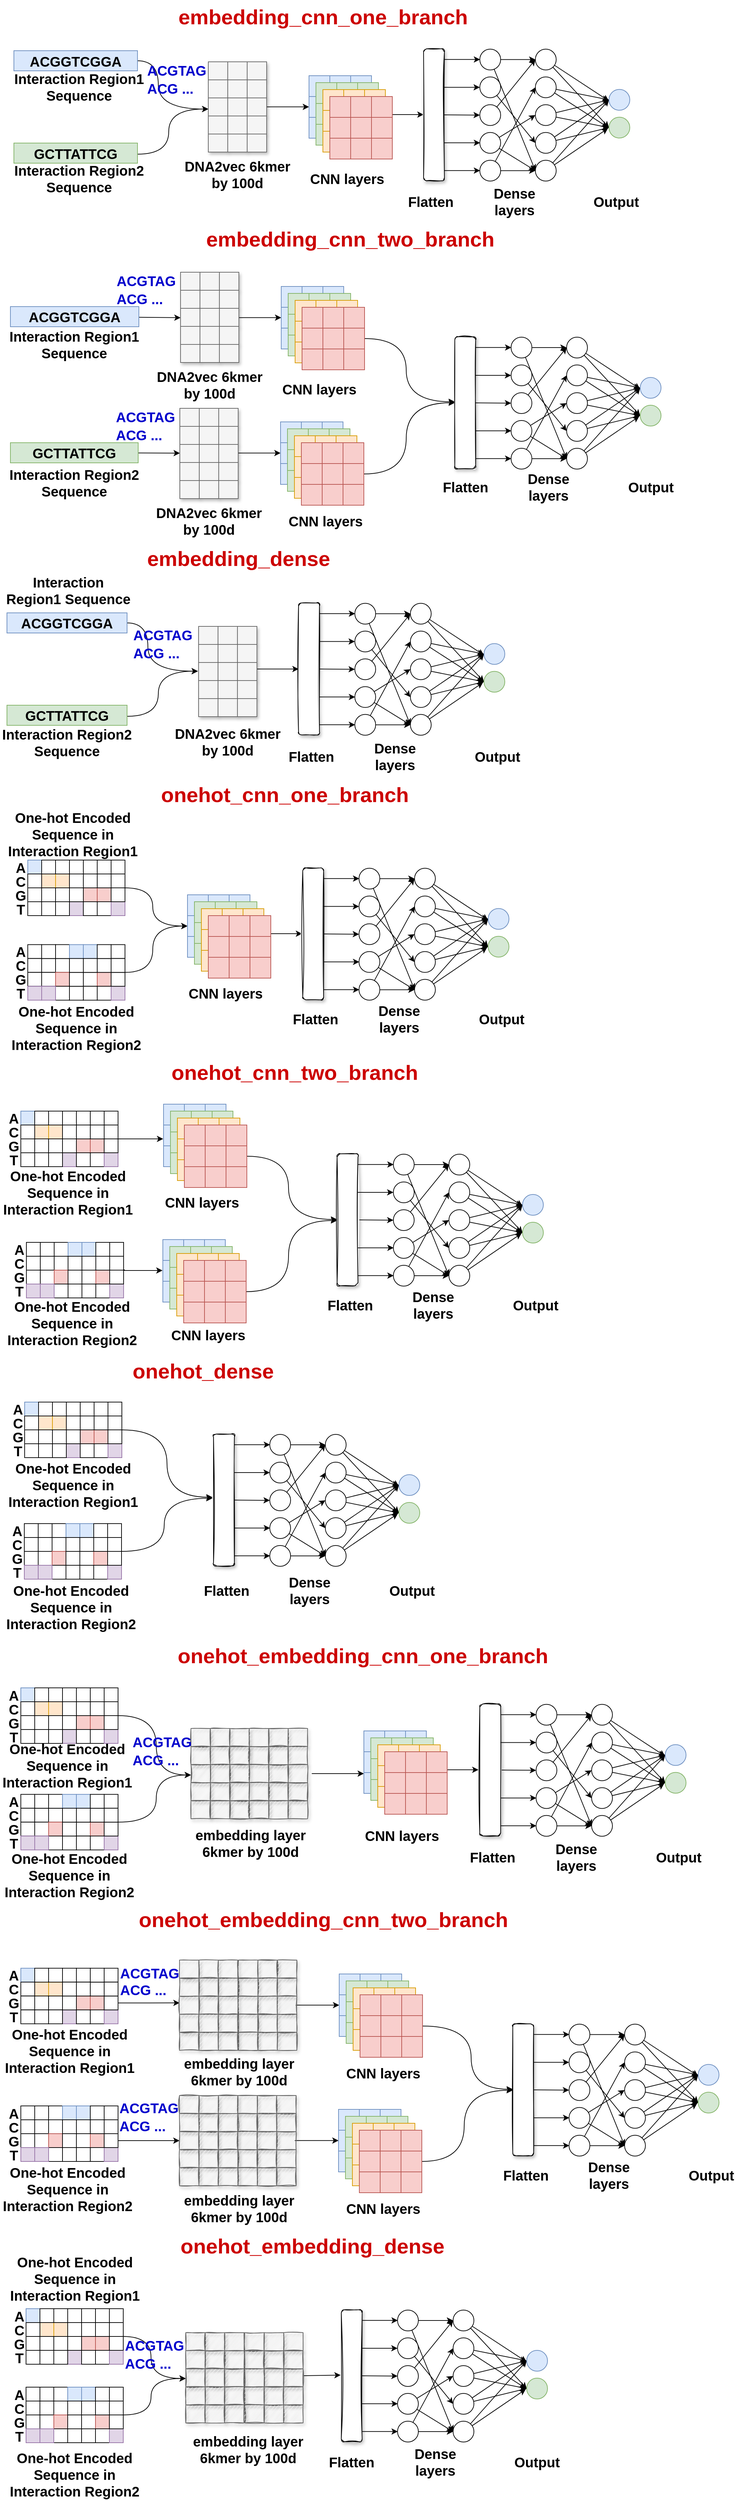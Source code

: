 <mxfile version="14.8.5" type="github">
  <diagram id="9VXw7aCaLRtWzQimCSuJ" name="Page-1">
    <mxGraphModel dx="2844" dy="1526" grid="1" gridSize="10" guides="1" tooltips="1" connect="1" arrows="1" fold="1" page="1" pageScale="1" pageWidth="4681" pageHeight="3300" math="0" shadow="0">
      <root>
        <mxCell id="0" />
        <mxCell id="1" parent="0" />
        <mxCell id="cXPkC3EtGzi62W7Gksbs-1" style="edgeStyle=orthogonalEdgeStyle;curved=1;rounded=0;orthogonalLoop=1;jettySize=auto;html=1;entryX=0;entryY=0;entryDx=0;entryDy=0;exitX=1;exitY=0.5;exitDx=0;exitDy=0;fontSize=20;" edge="1" parent="1">
          <mxGeometry relative="1" as="geometry">
            <Array as="points">
              <mxPoint x="228" y="88" />
              <mxPoint x="228" y="157" />
            </Array>
            <mxPoint x="198" y="87.5" as="sourcePoint" />
            <mxPoint x="300" y="157" as="targetPoint" />
          </mxGeometry>
        </mxCell>
        <mxCell id="cXPkC3EtGzi62W7Gksbs-2" style="edgeStyle=orthogonalEdgeStyle;curved=1;rounded=0;orthogonalLoop=1;jettySize=auto;html=1;entryX=0;entryY=0;entryDx=0;entryDy=0;exitX=1;exitY=0.5;exitDx=0;exitDy=0;fontSize=20;" edge="1" parent="1">
          <mxGeometry relative="1" as="geometry">
            <Array as="points">
              <mxPoint x="243" y="222" />
              <mxPoint x="243" y="157" />
            </Array>
            <mxPoint x="198" y="222" as="sourcePoint" />
            <mxPoint x="300" y="157" as="targetPoint" />
          </mxGeometry>
        </mxCell>
        <mxCell id="cXPkC3EtGzi62W7Gksbs-3" value="&lt;div style=&quot;font-size: 20px;&quot;&gt;CNN layers&lt;/div&gt;" style="text;html=1;strokeColor=none;fillColor=none;align=center;verticalAlign=middle;whiteSpace=wrap;rounded=0;fontStyle=1;fontSize=20;" vertex="1" parent="1">
          <mxGeometry x="375" y="247" width="250" height="20" as="geometry" />
        </mxCell>
        <mxCell id="cXPkC3EtGzi62W7Gksbs-4" value="" style="rounded=0;whiteSpace=wrap;html=1;shadow=1;glass=0;sketch=0;fillColor=#f5f5f5;strokeColor=#666666;fontColor=#333333;fontSize=20;" vertex="1" parent="1">
          <mxGeometry x="300" y="89" width="28" height="26" as="geometry" />
        </mxCell>
        <mxCell id="cXPkC3EtGzi62W7Gksbs-5" style="edgeStyle=orthogonalEdgeStyle;rounded=0;orthogonalLoop=1;jettySize=auto;html=1;fontSize=20;" edge="1" parent="1">
          <mxGeometry relative="1" as="geometry">
            <mxPoint x="382" y="153.86" as="sourcePoint" />
            <mxPoint x="445" y="153.86" as="targetPoint" />
            <Array as="points">
              <mxPoint x="445" y="153.86" />
            </Array>
          </mxGeometry>
        </mxCell>
        <mxCell id="cXPkC3EtGzi62W7Gksbs-6" value="DNA2vec 6kmer by 100d" style="text;html=1;strokeColor=none;fillColor=none;align=center;verticalAlign=middle;whiteSpace=wrap;rounded=0;fontStyle=1;fontSize=20;" vertex="1" parent="1">
          <mxGeometry x="262" y="240.75" width="160" height="20" as="geometry" />
        </mxCell>
        <mxCell id="cXPkC3EtGzi62W7Gksbs-7" value="" style="whiteSpace=wrap;html=1;aspect=fixed;fillColor=#dae8fc;strokeColor=#6c8ebf;fontSize=20;" vertex="1" parent="1">
          <mxGeometry x="445" y="109" width="30" height="30" as="geometry" />
        </mxCell>
        <mxCell id="cXPkC3EtGzi62W7Gksbs-8" value="" style="whiteSpace=wrap;html=1;aspect=fixed;fillColor=#dae8fc;strokeColor=#6c8ebf;fontSize=20;" vertex="1" parent="1">
          <mxGeometry x="475" y="109" width="30" height="30" as="geometry" />
        </mxCell>
        <mxCell id="cXPkC3EtGzi62W7Gksbs-9" value="" style="whiteSpace=wrap;html=1;aspect=fixed;fillColor=#dae8fc;strokeColor=#6c8ebf;fontSize=20;" vertex="1" parent="1">
          <mxGeometry x="505" y="109" width="30" height="30" as="geometry" />
        </mxCell>
        <mxCell id="cXPkC3EtGzi62W7Gksbs-10" value="" style="whiteSpace=wrap;html=1;aspect=fixed;fillColor=#dae8fc;strokeColor=#6c8ebf;fontSize=20;" vertex="1" parent="1">
          <mxGeometry x="445" y="139" width="30" height="30" as="geometry" />
        </mxCell>
        <mxCell id="cXPkC3EtGzi62W7Gksbs-11" value="" style="whiteSpace=wrap;html=1;aspect=fixed;fillColor=#dae8fc;strokeColor=#6c8ebf;fontSize=20;" vertex="1" parent="1">
          <mxGeometry x="475" y="139" width="30" height="30" as="geometry" />
        </mxCell>
        <mxCell id="cXPkC3EtGzi62W7Gksbs-12" value="" style="whiteSpace=wrap;html=1;aspect=fixed;fillColor=#dae8fc;strokeColor=#6c8ebf;fontSize=20;" vertex="1" parent="1">
          <mxGeometry x="505" y="139" width="30" height="30" as="geometry" />
        </mxCell>
        <mxCell id="cXPkC3EtGzi62W7Gksbs-13" value="" style="whiteSpace=wrap;html=1;aspect=fixed;fillColor=#dae8fc;strokeColor=#6c8ebf;fontSize=20;" vertex="1" parent="1">
          <mxGeometry x="445" y="169" width="30" height="30" as="geometry" />
        </mxCell>
        <mxCell id="cXPkC3EtGzi62W7Gksbs-14" value="" style="whiteSpace=wrap;html=1;aspect=fixed;fillColor=#dae8fc;strokeColor=#6c8ebf;fontSize=20;" vertex="1" parent="1">
          <mxGeometry x="475" y="169" width="30" height="30" as="geometry" />
        </mxCell>
        <mxCell id="cXPkC3EtGzi62W7Gksbs-15" value="" style="whiteSpace=wrap;html=1;aspect=fixed;fillColor=#dae8fc;strokeColor=#6c8ebf;fontSize=20;" vertex="1" parent="1">
          <mxGeometry x="505" y="169" width="30" height="30" as="geometry" />
        </mxCell>
        <mxCell id="cXPkC3EtGzi62W7Gksbs-16" value="" style="whiteSpace=wrap;html=1;aspect=fixed;fillColor=#d5e8d4;strokeColor=#82b366;fontSize=20;" vertex="1" parent="1">
          <mxGeometry x="455" y="119" width="30" height="30" as="geometry" />
        </mxCell>
        <mxCell id="cXPkC3EtGzi62W7Gksbs-17" value="" style="whiteSpace=wrap;html=1;aspect=fixed;fillColor=#d5e8d4;strokeColor=#82b366;fontSize=20;" vertex="1" parent="1">
          <mxGeometry x="485" y="119" width="30" height="30" as="geometry" />
        </mxCell>
        <mxCell id="cXPkC3EtGzi62W7Gksbs-18" value="" style="whiteSpace=wrap;html=1;aspect=fixed;fillColor=#d5e8d4;strokeColor=#82b366;fontSize=20;" vertex="1" parent="1">
          <mxGeometry x="515" y="119" width="30" height="30" as="geometry" />
        </mxCell>
        <mxCell id="cXPkC3EtGzi62W7Gksbs-19" value="" style="whiteSpace=wrap;html=1;aspect=fixed;fillColor=#d5e8d4;strokeColor=#82b366;fontSize=20;" vertex="1" parent="1">
          <mxGeometry x="455" y="149" width="30" height="30" as="geometry" />
        </mxCell>
        <mxCell id="cXPkC3EtGzi62W7Gksbs-20" value="" style="whiteSpace=wrap;html=1;aspect=fixed;fillColor=#d5e8d4;strokeColor=#82b366;fontSize=20;" vertex="1" parent="1">
          <mxGeometry x="485" y="149" width="30" height="30" as="geometry" />
        </mxCell>
        <mxCell id="cXPkC3EtGzi62W7Gksbs-21" value="" style="whiteSpace=wrap;html=1;aspect=fixed;fillColor=#d5e8d4;strokeColor=#82b366;fontSize=20;" vertex="1" parent="1">
          <mxGeometry x="515" y="149" width="30" height="30" as="geometry" />
        </mxCell>
        <mxCell id="cXPkC3EtGzi62W7Gksbs-22" value="" style="whiteSpace=wrap;html=1;aspect=fixed;fillColor=#d5e8d4;strokeColor=#82b366;fontSize=20;" vertex="1" parent="1">
          <mxGeometry x="455" y="179" width="30" height="30" as="geometry" />
        </mxCell>
        <mxCell id="cXPkC3EtGzi62W7Gksbs-23" value="" style="whiteSpace=wrap;html=1;aspect=fixed;fillColor=#d5e8d4;strokeColor=#82b366;fontSize=20;" vertex="1" parent="1">
          <mxGeometry x="485" y="179" width="30" height="30" as="geometry" />
        </mxCell>
        <mxCell id="cXPkC3EtGzi62W7Gksbs-24" value="" style="whiteSpace=wrap;html=1;aspect=fixed;fillColor=#d5e8d4;strokeColor=#82b366;fontSize=20;" vertex="1" parent="1">
          <mxGeometry x="515" y="179" width="30" height="30" as="geometry" />
        </mxCell>
        <mxCell id="cXPkC3EtGzi62W7Gksbs-25" value="" style="whiteSpace=wrap;html=1;aspect=fixed;fillColor=#ffe6cc;strokeColor=#d79b00;fontSize=20;" vertex="1" parent="1">
          <mxGeometry x="465" y="129" width="30" height="30" as="geometry" />
        </mxCell>
        <mxCell id="cXPkC3EtGzi62W7Gksbs-26" value="" style="whiteSpace=wrap;html=1;aspect=fixed;fillColor=#ffe6cc;strokeColor=#d79b00;fontSize=20;" vertex="1" parent="1">
          <mxGeometry x="495" y="129" width="30" height="30" as="geometry" />
        </mxCell>
        <mxCell id="cXPkC3EtGzi62W7Gksbs-27" value="" style="whiteSpace=wrap;html=1;aspect=fixed;fillColor=#ffe6cc;strokeColor=#d79b00;fontSize=20;" vertex="1" parent="1">
          <mxGeometry x="525" y="129" width="30" height="30" as="geometry" />
        </mxCell>
        <mxCell id="cXPkC3EtGzi62W7Gksbs-28" value="" style="whiteSpace=wrap;html=1;aspect=fixed;fillColor=#ffe6cc;strokeColor=#d79b00;fontSize=20;" vertex="1" parent="1">
          <mxGeometry x="465" y="159" width="30" height="30" as="geometry" />
        </mxCell>
        <mxCell id="cXPkC3EtGzi62W7Gksbs-29" value="" style="whiteSpace=wrap;html=1;aspect=fixed;fillColor=#ffe6cc;strokeColor=#d79b00;fontSize=20;" vertex="1" parent="1">
          <mxGeometry x="495" y="159" width="30" height="30" as="geometry" />
        </mxCell>
        <mxCell id="cXPkC3EtGzi62W7Gksbs-30" value="" style="whiteSpace=wrap;html=1;aspect=fixed;fillColor=#ffe6cc;strokeColor=#d79b00;fontSize=20;" vertex="1" parent="1">
          <mxGeometry x="525" y="159" width="30" height="30" as="geometry" />
        </mxCell>
        <mxCell id="cXPkC3EtGzi62W7Gksbs-31" value="" style="whiteSpace=wrap;html=1;aspect=fixed;fillColor=#ffe6cc;strokeColor=#d79b00;fontSize=20;" vertex="1" parent="1">
          <mxGeometry x="465" y="189" width="30" height="30" as="geometry" />
        </mxCell>
        <mxCell id="cXPkC3EtGzi62W7Gksbs-32" value="" style="whiteSpace=wrap;html=1;aspect=fixed;fillColor=#ffe6cc;strokeColor=#d79b00;fontSize=20;" vertex="1" parent="1">
          <mxGeometry x="495" y="189" width="30" height="30" as="geometry" />
        </mxCell>
        <mxCell id="cXPkC3EtGzi62W7Gksbs-33" value="" style="whiteSpace=wrap;html=1;aspect=fixed;fillColor=#ffe6cc;strokeColor=#d79b00;fontSize=20;" vertex="1" parent="1">
          <mxGeometry x="525" y="189" width="30" height="30" as="geometry" />
        </mxCell>
        <mxCell id="cXPkC3EtGzi62W7Gksbs-34" value="" style="whiteSpace=wrap;html=1;aspect=fixed;fillColor=#f8cecc;strokeColor=#b85450;fontSize=20;" vertex="1" parent="1">
          <mxGeometry x="475" y="139" width="30" height="30" as="geometry" />
        </mxCell>
        <mxCell id="cXPkC3EtGzi62W7Gksbs-35" value="" style="whiteSpace=wrap;html=1;aspect=fixed;fillColor=#f8cecc;strokeColor=#b85450;fontSize=20;" vertex="1" parent="1">
          <mxGeometry x="505" y="139" width="30" height="30" as="geometry" />
        </mxCell>
        <mxCell id="cXPkC3EtGzi62W7Gksbs-36" style="edgeStyle=orthogonalEdgeStyle;rounded=0;orthogonalLoop=1;jettySize=auto;html=1;fontSize=20;" edge="1" parent="1" source="cXPkC3EtGzi62W7Gksbs-37" target="cXPkC3EtGzi62W7Gksbs-98">
          <mxGeometry relative="1" as="geometry">
            <Array as="points">
              <mxPoint x="580" y="165" />
              <mxPoint x="580" y="165" />
            </Array>
          </mxGeometry>
        </mxCell>
        <mxCell id="cXPkC3EtGzi62W7Gksbs-37" value="" style="whiteSpace=wrap;html=1;aspect=fixed;fillColor=#f8cecc;strokeColor=#b85450;fontSize=20;" vertex="1" parent="1">
          <mxGeometry x="535" y="139" width="30" height="30" as="geometry" />
        </mxCell>
        <mxCell id="cXPkC3EtGzi62W7Gksbs-38" value="" style="whiteSpace=wrap;html=1;aspect=fixed;fillColor=#f8cecc;strokeColor=#b85450;fontSize=20;" vertex="1" parent="1">
          <mxGeometry x="475" y="169" width="30" height="30" as="geometry" />
        </mxCell>
        <mxCell id="cXPkC3EtGzi62W7Gksbs-39" value="" style="whiteSpace=wrap;html=1;aspect=fixed;fillColor=#f8cecc;strokeColor=#b85450;fontSize=20;" vertex="1" parent="1">
          <mxGeometry x="505" y="169" width="30" height="30" as="geometry" />
        </mxCell>
        <mxCell id="cXPkC3EtGzi62W7Gksbs-40" value="" style="whiteSpace=wrap;html=1;aspect=fixed;fillColor=#f8cecc;strokeColor=#b85450;fontSize=20;" vertex="1" parent="1">
          <mxGeometry x="535" y="169" width="30" height="30" as="geometry" />
        </mxCell>
        <mxCell id="cXPkC3EtGzi62W7Gksbs-41" value="" style="whiteSpace=wrap;html=1;aspect=fixed;fillColor=#f8cecc;strokeColor=#b85450;fontSize=20;" vertex="1" parent="1">
          <mxGeometry x="475" y="199" width="30" height="30" as="geometry" />
        </mxCell>
        <mxCell id="cXPkC3EtGzi62W7Gksbs-42" value="" style="whiteSpace=wrap;html=1;aspect=fixed;fillColor=#f8cecc;strokeColor=#b85450;fontSize=20;" vertex="1" parent="1">
          <mxGeometry x="505" y="199" width="30" height="30" as="geometry" />
        </mxCell>
        <mxCell id="cXPkC3EtGzi62W7Gksbs-43" value="" style="whiteSpace=wrap;html=1;aspect=fixed;fillColor=#f8cecc;strokeColor=#b85450;fontSize=20;" vertex="1" parent="1">
          <mxGeometry x="535" y="199" width="30" height="30" as="geometry" />
        </mxCell>
        <mxCell id="cXPkC3EtGzi62W7Gksbs-44" value="" style="rounded=0;whiteSpace=wrap;html=1;shadow=1;glass=0;sketch=0;fillColor=#f5f5f5;strokeColor=#666666;fontColor=#333333;fontSize=20;" vertex="1" parent="1">
          <mxGeometry x="328" y="89" width="28" height="26" as="geometry" />
        </mxCell>
        <mxCell id="cXPkC3EtGzi62W7Gksbs-45" value="" style="rounded=0;whiteSpace=wrap;html=1;shadow=1;glass=0;sketch=0;fillColor=#f5f5f5;strokeColor=#666666;fontColor=#333333;fontSize=20;" vertex="1" parent="1">
          <mxGeometry x="356" y="89" width="28" height="26" as="geometry" />
        </mxCell>
        <mxCell id="cXPkC3EtGzi62W7Gksbs-46" value="" style="rounded=0;whiteSpace=wrap;html=1;shadow=1;glass=0;sketch=0;fillColor=#f5f5f5;strokeColor=#666666;fontColor=#333333;fontSize=20;" vertex="1" parent="1">
          <mxGeometry x="300" y="115" width="28" height="26" as="geometry" />
        </mxCell>
        <mxCell id="cXPkC3EtGzi62W7Gksbs-47" value="" style="rounded=0;whiteSpace=wrap;html=1;shadow=1;glass=0;sketch=0;fillColor=#f5f5f5;strokeColor=#666666;fontColor=#333333;fontSize=20;" vertex="1" parent="1">
          <mxGeometry x="328" y="115" width="28" height="26" as="geometry" />
        </mxCell>
        <mxCell id="cXPkC3EtGzi62W7Gksbs-48" value="" style="rounded=0;whiteSpace=wrap;html=1;shadow=1;glass=0;sketch=0;fillColor=#f5f5f5;strokeColor=#666666;fontColor=#333333;fontSize=20;" vertex="1" parent="1">
          <mxGeometry x="356" y="115" width="28" height="26" as="geometry" />
        </mxCell>
        <mxCell id="cXPkC3EtGzi62W7Gksbs-49" value="" style="rounded=0;whiteSpace=wrap;html=1;shadow=1;glass=0;sketch=0;fillColor=#f5f5f5;strokeColor=#666666;fontColor=#333333;fontSize=20;" vertex="1" parent="1">
          <mxGeometry x="300" y="141" width="28" height="26" as="geometry" />
        </mxCell>
        <mxCell id="cXPkC3EtGzi62W7Gksbs-50" value="" style="rounded=0;whiteSpace=wrap;html=1;shadow=1;glass=0;sketch=0;fillColor=#f5f5f5;strokeColor=#666666;fontColor=#333333;fontSize=20;" vertex="1" parent="1">
          <mxGeometry x="328" y="141" width="28" height="26" as="geometry" />
        </mxCell>
        <mxCell id="cXPkC3EtGzi62W7Gksbs-51" value="" style="rounded=0;whiteSpace=wrap;html=1;shadow=1;glass=0;sketch=0;fillColor=#f5f5f5;strokeColor=#666666;fontColor=#333333;fontSize=20;" vertex="1" parent="1">
          <mxGeometry x="356" y="141" width="28" height="26" as="geometry" />
        </mxCell>
        <mxCell id="cXPkC3EtGzi62W7Gksbs-52" value="" style="rounded=0;whiteSpace=wrap;html=1;shadow=1;glass=0;sketch=0;fillColor=#f5f5f5;strokeColor=#666666;fontColor=#333333;fontSize=20;" vertex="1" parent="1">
          <mxGeometry x="300" y="167" width="28" height="26" as="geometry" />
        </mxCell>
        <mxCell id="cXPkC3EtGzi62W7Gksbs-53" value="" style="rounded=0;whiteSpace=wrap;html=1;shadow=1;glass=0;sketch=0;fillColor=#f5f5f5;strokeColor=#666666;fontColor=#333333;fontSize=20;" vertex="1" parent="1">
          <mxGeometry x="328" y="167" width="28" height="26" as="geometry" />
        </mxCell>
        <mxCell id="cXPkC3EtGzi62W7Gksbs-54" value="" style="rounded=0;whiteSpace=wrap;html=1;shadow=1;glass=0;sketch=0;fillColor=#f5f5f5;strokeColor=#666666;fontColor=#333333;fontSize=20;" vertex="1" parent="1">
          <mxGeometry x="356" y="167" width="28" height="26" as="geometry" />
        </mxCell>
        <mxCell id="cXPkC3EtGzi62W7Gksbs-55" value="" style="rounded=0;whiteSpace=wrap;html=1;shadow=1;glass=0;sketch=0;fillColor=#f5f5f5;strokeColor=#666666;fontColor=#333333;fontSize=20;" vertex="1" parent="1">
          <mxGeometry x="300" y="193" width="28" height="26" as="geometry" />
        </mxCell>
        <mxCell id="cXPkC3EtGzi62W7Gksbs-56" value="" style="rounded=0;whiteSpace=wrap;html=1;shadow=1;glass=0;sketch=0;fillColor=#f5f5f5;strokeColor=#666666;fontColor=#333333;fontSize=20;" vertex="1" parent="1">
          <mxGeometry x="328" y="193" width="28" height="26" as="geometry" />
        </mxCell>
        <mxCell id="cXPkC3EtGzi62W7Gksbs-57" value="" style="rounded=0;whiteSpace=wrap;html=1;shadow=1;glass=0;sketch=0;fillColor=#f5f5f5;strokeColor=#666666;fontColor=#333333;fontSize=20;" vertex="1" parent="1">
          <mxGeometry x="356" y="193" width="28" height="26" as="geometry" />
        </mxCell>
        <mxCell id="cXPkC3EtGzi62W7Gksbs-58" value="&lt;div style=&quot;font-size: 20px;&quot;&gt;&lt;b style=&quot;font-size: 20px;&quot;&gt;ACGGTCGGA&lt;/b&gt;&lt;/div&gt;" style="text;html=1;strokeColor=#6c8ebf;fillColor=#dae8fc;align=center;verticalAlign=middle;whiteSpace=wrap;rounded=0;fontSize=20;" vertex="1" parent="1">
          <mxGeometry x="20" y="73" width="178" height="29" as="geometry" />
        </mxCell>
        <mxCell id="cXPkC3EtGzi62W7Gksbs-59" value="&lt;b style=&quot;font-size: 20px;&quot;&gt;GCTTATTCG&lt;/b&gt;" style="text;html=1;strokeColor=#82b366;fillColor=#d5e8d4;align=center;verticalAlign=middle;whiteSpace=wrap;rounded=0;fontSize=20;" vertex="1" parent="1">
          <mxGeometry x="20" y="206" width="178" height="29" as="geometry" />
        </mxCell>
        <mxCell id="cXPkC3EtGzi62W7Gksbs-60" value="&lt;b style=&quot;font-size: 20px;&quot;&gt;&lt;font style=&quot;font-size: 20px;&quot; color=&quot;#0000CC&quot;&gt;ACGTAG&lt;/font&gt;&lt;/b&gt;" style="text;whiteSpace=wrap;html=1;fontSize=20;" vertex="1" parent="1">
          <mxGeometry x="210" y="83" width="70" height="30" as="geometry" />
        </mxCell>
        <mxCell id="cXPkC3EtGzi62W7Gksbs-61" value="&lt;b style=&quot;font-size: 20px;&quot;&gt;&lt;font style=&quot;font-size: 20px;&quot; color=&quot;#0000CC&quot;&gt;ACG ...&lt;/font&gt;&lt;/b&gt;" style="text;whiteSpace=wrap;html=1;fontSize=20;" vertex="1" parent="1">
          <mxGeometry x="210" y="109" width="70" height="30" as="geometry" />
        </mxCell>
        <mxCell id="cXPkC3EtGzi62W7Gksbs-62" value="&lt;b style=&quot;font-size: 20px;&quot;&gt;Interaction Region1 Sequence&lt;/b&gt;" style="text;html=1;strokeColor=none;fillColor=none;align=center;verticalAlign=middle;whiteSpace=wrap;rounded=0;fontSize=20;" vertex="1" parent="1">
          <mxGeometry y="115" width="228" height="20" as="geometry" />
        </mxCell>
        <mxCell id="cXPkC3EtGzi62W7Gksbs-63" value="Interaction Region2 Sequence" style="text;html=1;strokeColor=none;fillColor=none;align=center;verticalAlign=middle;whiteSpace=wrap;rounded=0;fontStyle=1;fontSize=20;" vertex="1" parent="1">
          <mxGeometry y="247" width="228" height="20" as="geometry" />
        </mxCell>
        <mxCell id="cXPkC3EtGzi62W7Gksbs-64" value="Dense layers" style="text;html=1;strokeColor=none;fillColor=none;align=center;verticalAlign=middle;whiteSpace=wrap;rounded=0;fontStyle=1;fontSize=20;" vertex="1" parent="1">
          <mxGeometry x="695.5" y="280" width="90" height="20" as="geometry" />
        </mxCell>
        <mxCell id="cXPkC3EtGzi62W7Gksbs-65" value="Flatten" style="text;html=1;strokeColor=none;fillColor=none;align=center;verticalAlign=middle;whiteSpace=wrap;rounded=0;fontStyle=1;fontSize=20;" vertex="1" parent="1">
          <mxGeometry x="610" y="280" width="21" height="20" as="geometry" />
        </mxCell>
        <mxCell id="cXPkC3EtGzi62W7Gksbs-66" style="edgeStyle=none;rounded=1;jumpSize=20;orthogonalLoop=1;jettySize=auto;html=1;entryX=0;entryY=0.5;entryDx=0;entryDy=0;strokeWidth=1;fontSize=20;" edge="1" parent="1" source="cXPkC3EtGzi62W7Gksbs-68" target="cXPkC3EtGzi62W7Gksbs-93">
          <mxGeometry relative="1" as="geometry" />
        </mxCell>
        <mxCell id="cXPkC3EtGzi62W7Gksbs-67" style="edgeStyle=none;rounded=0;orthogonalLoop=1;jettySize=auto;html=1;entryX=0;entryY=0.5;entryDx=0;entryDy=0;fontSize=20;" edge="1" parent="1" source="cXPkC3EtGzi62W7Gksbs-68" target="cXPkC3EtGzi62W7Gksbs-81">
          <mxGeometry relative="1" as="geometry" />
        </mxCell>
        <mxCell id="cXPkC3EtGzi62W7Gksbs-68" value="" style="ellipse;whiteSpace=wrap;html=1;aspect=fixed;fontSize=20;" vertex="1" parent="1">
          <mxGeometry x="691" y="70.75" width="30" height="30" as="geometry" />
        </mxCell>
        <mxCell id="cXPkC3EtGzi62W7Gksbs-69" style="edgeStyle=none;rounded=1;jumpSize=20;orthogonalLoop=1;jettySize=auto;html=1;entryX=0;entryY=0.5;entryDx=0;entryDy=0;strokeWidth=1;fontSize=20;" edge="1" parent="1" source="cXPkC3EtGzi62W7Gksbs-70" target="cXPkC3EtGzi62W7Gksbs-90">
          <mxGeometry relative="1" as="geometry" />
        </mxCell>
        <mxCell id="cXPkC3EtGzi62W7Gksbs-70" value="" style="ellipse;whiteSpace=wrap;html=1;aspect=fixed;fontSize=20;" vertex="1" parent="1">
          <mxGeometry x="691" y="110.75" width="30" height="30" as="geometry" />
        </mxCell>
        <mxCell id="cXPkC3EtGzi62W7Gksbs-71" style="edgeStyle=none;rounded=1;jumpSize=20;orthogonalLoop=1;jettySize=auto;html=1;entryX=0;entryY=0.5;entryDx=0;entryDy=0;strokeWidth=1;fontSize=20;" edge="1" parent="1" source="cXPkC3EtGzi62W7Gksbs-72" target="cXPkC3EtGzi62W7Gksbs-81">
          <mxGeometry relative="1" as="geometry" />
        </mxCell>
        <mxCell id="cXPkC3EtGzi62W7Gksbs-72" value="" style="ellipse;whiteSpace=wrap;html=1;aspect=fixed;fontSize=20;" vertex="1" parent="1">
          <mxGeometry x="691" y="150.75" width="30" height="30" as="geometry" />
        </mxCell>
        <mxCell id="cXPkC3EtGzi62W7Gksbs-73" style="edgeStyle=none;rounded=0;orthogonalLoop=1;jettySize=auto;html=1;entryX=0;entryY=0.5;entryDx=0;entryDy=0;fontSize=20;" edge="1" parent="1" source="cXPkC3EtGzi62W7Gksbs-75" target="cXPkC3EtGzi62W7Gksbs-87">
          <mxGeometry relative="1" as="geometry" />
        </mxCell>
        <mxCell id="cXPkC3EtGzi62W7Gksbs-74" style="edgeStyle=none;rounded=0;orthogonalLoop=1;jettySize=auto;html=1;entryX=0;entryY=0.5;entryDx=0;entryDy=0;fontSize=20;" edge="1" parent="1" source="cXPkC3EtGzi62W7Gksbs-75" target="cXPkC3EtGzi62W7Gksbs-93">
          <mxGeometry relative="1" as="geometry" />
        </mxCell>
        <mxCell id="cXPkC3EtGzi62W7Gksbs-75" value="" style="ellipse;whiteSpace=wrap;html=1;aspect=fixed;fontSize=20;" vertex="1" parent="1">
          <mxGeometry x="691" y="190.75" width="30" height="30" as="geometry" />
        </mxCell>
        <mxCell id="cXPkC3EtGzi62W7Gksbs-76" style="edgeStyle=none;rounded=1;jumpSize=20;orthogonalLoop=1;jettySize=auto;html=1;entryX=0;entryY=0.5;entryDx=0;entryDy=0;strokeWidth=1;fontSize=20;" edge="1" parent="1" source="cXPkC3EtGzi62W7Gksbs-78" target="cXPkC3EtGzi62W7Gksbs-84">
          <mxGeometry relative="1" as="geometry" />
        </mxCell>
        <mxCell id="cXPkC3EtGzi62W7Gksbs-77" style="edgeStyle=none;rounded=1;jumpSize=20;orthogonalLoop=1;jettySize=auto;html=1;entryX=0;entryY=0.5;entryDx=0;entryDy=0;strokeWidth=1;fontSize=20;" edge="1" parent="1" source="cXPkC3EtGzi62W7Gksbs-78" target="cXPkC3EtGzi62W7Gksbs-93">
          <mxGeometry relative="1" as="geometry" />
        </mxCell>
        <mxCell id="cXPkC3EtGzi62W7Gksbs-78" value="" style="ellipse;whiteSpace=wrap;html=1;aspect=fixed;fontSize=20;" vertex="1" parent="1">
          <mxGeometry x="691" y="230.75" width="30" height="30" as="geometry" />
        </mxCell>
        <mxCell id="cXPkC3EtGzi62W7Gksbs-79" style="edgeStyle=none;rounded=1;jumpSize=20;orthogonalLoop=1;jettySize=auto;html=1;entryX=0;entryY=0.5;entryDx=0;entryDy=0;strokeWidth=1;fontSize=20;" edge="1" parent="1" source="cXPkC3EtGzi62W7Gksbs-81" target="cXPkC3EtGzi62W7Gksbs-96">
          <mxGeometry relative="1" as="geometry" />
        </mxCell>
        <mxCell id="cXPkC3EtGzi62W7Gksbs-80" style="edgeStyle=none;rounded=1;jumpSize=20;orthogonalLoop=1;jettySize=auto;html=1;strokeWidth=1;entryX=-0.001;entryY=0.557;entryDx=0;entryDy=0;entryPerimeter=0;fontSize=20;" edge="1" parent="1" source="cXPkC3EtGzi62W7Gksbs-81" target="cXPkC3EtGzi62W7Gksbs-95">
          <mxGeometry relative="1" as="geometry">
            <mxPoint x="871" y="165.75" as="targetPoint" />
          </mxGeometry>
        </mxCell>
        <mxCell id="cXPkC3EtGzi62W7Gksbs-81" value="" style="ellipse;whiteSpace=wrap;html=1;aspect=fixed;fontSize=20;" vertex="1" parent="1">
          <mxGeometry x="771" y="70.75" width="30" height="30" as="geometry" />
        </mxCell>
        <mxCell id="cXPkC3EtGzi62W7Gksbs-82" style="edgeStyle=none;rounded=1;jumpSize=20;orthogonalLoop=1;jettySize=auto;html=1;entryX=0;entryY=0.5;entryDx=0;entryDy=0;strokeWidth=1;fontSize=20;" edge="1" parent="1" source="cXPkC3EtGzi62W7Gksbs-84" target="cXPkC3EtGzi62W7Gksbs-95">
          <mxGeometry relative="1" as="geometry" />
        </mxCell>
        <mxCell id="cXPkC3EtGzi62W7Gksbs-83" style="edgeStyle=none;rounded=1;jumpSize=20;orthogonalLoop=1;jettySize=auto;html=1;strokeWidth=1;entryX=-0.057;entryY=0.483;entryDx=0;entryDy=0;entryPerimeter=0;fontSize=20;" edge="1" parent="1" source="cXPkC3EtGzi62W7Gksbs-84" target="cXPkC3EtGzi62W7Gksbs-96">
          <mxGeometry relative="1" as="geometry">
            <mxPoint x="881" y="205.75" as="targetPoint" />
          </mxGeometry>
        </mxCell>
        <mxCell id="cXPkC3EtGzi62W7Gksbs-84" value="" style="ellipse;whiteSpace=wrap;html=1;aspect=fixed;fontSize=20;" vertex="1" parent="1">
          <mxGeometry x="771" y="110.75" width="30" height="30" as="geometry" />
        </mxCell>
        <mxCell id="cXPkC3EtGzi62W7Gksbs-85" style="edgeStyle=none;rounded=1;jumpSize=20;orthogonalLoop=1;jettySize=auto;html=1;entryX=0;entryY=0.5;entryDx=0;entryDy=0;strokeWidth=1;fontSize=20;" edge="1" parent="1" source="cXPkC3EtGzi62W7Gksbs-87" target="cXPkC3EtGzi62W7Gksbs-96">
          <mxGeometry relative="1" as="geometry" />
        </mxCell>
        <mxCell id="cXPkC3EtGzi62W7Gksbs-86" style="edgeStyle=none;rounded=1;jumpSize=20;orthogonalLoop=1;jettySize=auto;html=1;strokeWidth=1;entryX=0;entryY=0.5;entryDx=0;entryDy=0;fontSize=20;" edge="1" parent="1" source="cXPkC3EtGzi62W7Gksbs-87" target="cXPkC3EtGzi62W7Gksbs-95">
          <mxGeometry relative="1" as="geometry">
            <mxPoint x="881" y="165.75" as="targetPoint" />
          </mxGeometry>
        </mxCell>
        <mxCell id="cXPkC3EtGzi62W7Gksbs-87" value="" style="ellipse;whiteSpace=wrap;html=1;aspect=fixed;fontSize=20;" vertex="1" parent="1">
          <mxGeometry x="771" y="150.75" width="30" height="30" as="geometry" />
        </mxCell>
        <mxCell id="cXPkC3EtGzi62W7Gksbs-88" style="edgeStyle=none;rounded=1;jumpSize=20;orthogonalLoop=1;jettySize=auto;html=1;entryX=0;entryY=0.5;entryDx=0;entryDy=0;strokeWidth=1;fontSize=20;" edge="1" parent="1" source="cXPkC3EtGzi62W7Gksbs-90" target="cXPkC3EtGzi62W7Gksbs-95">
          <mxGeometry relative="1" as="geometry" />
        </mxCell>
        <mxCell id="cXPkC3EtGzi62W7Gksbs-89" style="edgeStyle=none;rounded=1;jumpSize=20;orthogonalLoop=1;jettySize=auto;html=1;strokeWidth=1;entryX=0;entryY=0.5;entryDx=0;entryDy=0;fontSize=20;" edge="1" parent="1" source="cXPkC3EtGzi62W7Gksbs-90" target="cXPkC3EtGzi62W7Gksbs-96">
          <mxGeometry relative="1" as="geometry">
            <mxPoint x="871" y="205.75" as="targetPoint" />
          </mxGeometry>
        </mxCell>
        <mxCell id="cXPkC3EtGzi62W7Gksbs-90" value="" style="ellipse;whiteSpace=wrap;html=1;aspect=fixed;fontSize=20;" vertex="1" parent="1">
          <mxGeometry x="771" y="190.75" width="30" height="30" as="geometry" />
        </mxCell>
        <mxCell id="cXPkC3EtGzi62W7Gksbs-91" style="edgeStyle=none;rounded=1;jumpSize=20;orthogonalLoop=1;jettySize=auto;html=1;strokeWidth=1;entryX=-0.05;entryY=0.538;entryDx=0;entryDy=0;entryPerimeter=0;fontSize=20;" edge="1" parent="1" source="cXPkC3EtGzi62W7Gksbs-93" target="cXPkC3EtGzi62W7Gksbs-96">
          <mxGeometry relative="1" as="geometry">
            <mxPoint x="881" y="205.75" as="targetPoint" />
          </mxGeometry>
        </mxCell>
        <mxCell id="cXPkC3EtGzi62W7Gksbs-92" style="edgeStyle=none;rounded=1;jumpSize=20;orthogonalLoop=1;jettySize=auto;html=1;strokeWidth=1;entryX=0;entryY=0.5;entryDx=0;entryDy=0;fontSize=20;" edge="1" parent="1" source="cXPkC3EtGzi62W7Gksbs-93" target="cXPkC3EtGzi62W7Gksbs-95">
          <mxGeometry relative="1" as="geometry">
            <mxPoint x="871" y="165.75" as="targetPoint" />
          </mxGeometry>
        </mxCell>
        <mxCell id="cXPkC3EtGzi62W7Gksbs-93" value="" style="ellipse;whiteSpace=wrap;html=1;aspect=fixed;fontSize=20;" vertex="1" parent="1">
          <mxGeometry x="771" y="230.75" width="30" height="30" as="geometry" />
        </mxCell>
        <mxCell id="cXPkC3EtGzi62W7Gksbs-94" value="&lt;div style=&quot;font-size: 20px;&quot;&gt;Output&lt;/div&gt;" style="text;html=1;strokeColor=none;fillColor=none;align=center;verticalAlign=middle;whiteSpace=wrap;rounded=0;fontStyle=1;fontSize=20;" vertex="1" parent="1">
          <mxGeometry x="876.25" y="280" width="22.5" height="20" as="geometry" />
        </mxCell>
        <mxCell id="cXPkC3EtGzi62W7Gksbs-95" value="" style="ellipse;whiteSpace=wrap;html=1;aspect=fixed;fillColor=#dae8fc;strokeColor=#6c8ebf;fontSize=20;" vertex="1" parent="1">
          <mxGeometry x="877" y="128.75" width="30" height="30" as="geometry" />
        </mxCell>
        <mxCell id="cXPkC3EtGzi62W7Gksbs-96" value="" style="ellipse;whiteSpace=wrap;html=1;aspect=fixed;fillColor=#d5e8d4;strokeColor=#82b366;fontSize=20;" vertex="1" parent="1">
          <mxGeometry x="877" y="168.75" width="30" height="30" as="geometry" />
        </mxCell>
        <mxCell id="cXPkC3EtGzi62W7Gksbs-97" style="rounded=0;orthogonalLoop=1;jettySize=auto;html=1;entryX=0;entryY=0.5;entryDx=0;entryDy=0;fontSize=20;" edge="1" parent="1" source="cXPkC3EtGzi62W7Gksbs-98">
          <mxGeometry relative="1" as="geometry">
            <mxPoint x="691.0" y="165.75" as="targetPoint" />
          </mxGeometry>
        </mxCell>
        <mxCell id="cXPkC3EtGzi62W7Gksbs-98" value="" style="rounded=1;whiteSpace=wrap;html=1;shadow=1;glass=0;sketch=1;fontSize=20;" vertex="1" parent="1">
          <mxGeometry x="610" y="70.25" width="30" height="190" as="geometry" />
        </mxCell>
        <mxCell id="cXPkC3EtGzi62W7Gksbs-99" value="" style="endArrow=classic;html=1;entryX=0;entryY=0.5;entryDx=0;entryDy=0;exitX=0.989;exitY=0.292;exitDx=0;exitDy=0;exitPerimeter=0;fontSize=20;" edge="1" parent="1" source="cXPkC3EtGzi62W7Gksbs-98">
          <mxGeometry width="50" height="50" relative="1" as="geometry">
            <mxPoint x="641" y="178.75" as="sourcePoint" />
            <mxPoint x="691.0" y="125.75" as="targetPoint" />
          </mxGeometry>
        </mxCell>
        <mxCell id="cXPkC3EtGzi62W7Gksbs-100" value="" style="endArrow=classic;html=1;entryX=0;entryY=0.5;entryDx=0;entryDy=0;exitX=0.989;exitY=0.292;exitDx=0;exitDy=0;exitPerimeter=0;fontSize=20;" edge="1" parent="1">
          <mxGeometry width="50" height="50" relative="1" as="geometry">
            <mxPoint x="640" y="85.65" as="sourcePoint" />
            <mxPoint x="691.33" y="85.67" as="targetPoint" />
          </mxGeometry>
        </mxCell>
        <mxCell id="cXPkC3EtGzi62W7Gksbs-101" value="" style="endArrow=classic;html=1;entryX=0;entryY=0.5;entryDx=0;entryDy=0;exitX=0.989;exitY=0.292;exitDx=0;exitDy=0;exitPerimeter=0;fontSize=20;" edge="1" parent="1">
          <mxGeometry width="50" height="50" relative="1" as="geometry">
            <mxPoint x="640" y="205.65" as="sourcePoint" />
            <mxPoint x="691.33" y="205.67" as="targetPoint" />
          </mxGeometry>
        </mxCell>
        <mxCell id="cXPkC3EtGzi62W7Gksbs-102" value="" style="endArrow=classic;html=1;entryX=0;entryY=0.5;entryDx=0;entryDy=0;exitX=0.989;exitY=0.292;exitDx=0;exitDy=0;exitPerimeter=0;fontSize=20;" edge="1" parent="1">
          <mxGeometry width="50" height="50" relative="1" as="geometry">
            <mxPoint x="640" y="245.65" as="sourcePoint" />
            <mxPoint x="691.33" y="245.67" as="targetPoint" />
          </mxGeometry>
        </mxCell>
        <mxCell id="cXPkC3EtGzi62W7Gksbs-103" value="&lt;font color=&quot;#CC0000&quot;&gt;embedding_cnn_one_branch&lt;/font&gt;" style="text;whiteSpace=wrap;html=1;fontSize=30;fontStyle=1;fontColor=#006600;" vertex="1" parent="1">
          <mxGeometry x="255" width="310" height="40" as="geometry" />
        </mxCell>
        <mxCell id="cXPkC3EtGzi62W7Gksbs-104" style="edgeStyle=none;rounded=0;orthogonalLoop=1;jettySize=auto;html=1;entryX=0;entryY=0.5;entryDx=0;entryDy=0;fontStyle=1;fontSize=20;" edge="1" parent="1" source="cXPkC3EtGzi62W7Gksbs-105">
          <mxGeometry relative="1" as="geometry">
            <mxPoint x="260" y="457.5" as="targetPoint" />
          </mxGeometry>
        </mxCell>
        <mxCell id="cXPkC3EtGzi62W7Gksbs-105" value="&lt;div style=&quot;font-size: 20px;&quot;&gt;ACGGTCGGA&lt;/div&gt;" style="text;html=1;strokeColor=#6c8ebf;fillColor=#dae8fc;align=center;verticalAlign=middle;whiteSpace=wrap;rounded=0;fontStyle=1;fontSize=20;" vertex="1" parent="1">
          <mxGeometry x="15" y="441.5" width="185" height="29" as="geometry" />
        </mxCell>
        <mxCell id="cXPkC3EtGzi62W7Gksbs-106" style="edgeStyle=none;rounded=0;orthogonalLoop=1;jettySize=auto;html=1;entryX=0;entryY=0.5;entryDx=0;entryDy=0;fontStyle=1;fontSize=20;" edge="1" parent="1">
          <mxGeometry relative="1" as="geometry">
            <mxPoint x="199" y="652.227" as="sourcePoint" />
            <mxPoint x="259" y="652.5" as="targetPoint" />
          </mxGeometry>
        </mxCell>
        <mxCell id="cXPkC3EtGzi62W7Gksbs-107" value="GCTTATTCG" style="text;html=1;strokeColor=#82b366;fillColor=#d5e8d4;align=center;verticalAlign=middle;whiteSpace=wrap;rounded=0;fontStyle=1;fontSize=20;" vertex="1" parent="1">
          <mxGeometry x="15" y="637.5" width="184" height="29" as="geometry" />
        </mxCell>
        <mxCell id="cXPkC3EtGzi62W7Gksbs-108" style="edgeStyle=orthogonalEdgeStyle;rounded=0;orthogonalLoop=1;jettySize=auto;html=1;fontStyle=1;fontSize=20;" edge="1" parent="1">
          <mxGeometry relative="1" as="geometry">
            <mxPoint x="342" y="457.4" as="sourcePoint" />
            <mxPoint x="405" y="457.36" as="targetPoint" />
            <Array as="points">
              <mxPoint x="405" y="457.36" />
            </Array>
          </mxGeometry>
        </mxCell>
        <mxCell id="cXPkC3EtGzi62W7Gksbs-109" value="" style="whiteSpace=wrap;html=1;aspect=fixed;fillColor=#dae8fc;strokeColor=#6c8ebf;fontStyle=1;fontSize=20;" vertex="1" parent="1">
          <mxGeometry x="405" y="412.5" width="30" height="30" as="geometry" />
        </mxCell>
        <mxCell id="cXPkC3EtGzi62W7Gksbs-110" value="" style="whiteSpace=wrap;html=1;aspect=fixed;fillColor=#dae8fc;strokeColor=#6c8ebf;fontStyle=1;fontSize=20;" vertex="1" parent="1">
          <mxGeometry x="435" y="412.5" width="30" height="30" as="geometry" />
        </mxCell>
        <mxCell id="cXPkC3EtGzi62W7Gksbs-111" value="" style="whiteSpace=wrap;html=1;aspect=fixed;fillColor=#dae8fc;strokeColor=#6c8ebf;fontStyle=1;fontSize=20;" vertex="1" parent="1">
          <mxGeometry x="465" y="412.5" width="30" height="30" as="geometry" />
        </mxCell>
        <mxCell id="cXPkC3EtGzi62W7Gksbs-112" value="" style="whiteSpace=wrap;html=1;aspect=fixed;fillColor=#dae8fc;strokeColor=#6c8ebf;fontStyle=1;fontSize=20;" vertex="1" parent="1">
          <mxGeometry x="405" y="442.5" width="30" height="30" as="geometry" />
        </mxCell>
        <mxCell id="cXPkC3EtGzi62W7Gksbs-113" value="" style="whiteSpace=wrap;html=1;aspect=fixed;fillColor=#dae8fc;strokeColor=#6c8ebf;fontStyle=1;fontSize=20;" vertex="1" parent="1">
          <mxGeometry x="435" y="442.5" width="30" height="30" as="geometry" />
        </mxCell>
        <mxCell id="cXPkC3EtGzi62W7Gksbs-114" value="" style="whiteSpace=wrap;html=1;aspect=fixed;fillColor=#dae8fc;strokeColor=#6c8ebf;fontStyle=1;fontSize=20;" vertex="1" parent="1">
          <mxGeometry x="465" y="442.5" width="30" height="30" as="geometry" />
        </mxCell>
        <mxCell id="cXPkC3EtGzi62W7Gksbs-115" value="" style="whiteSpace=wrap;html=1;aspect=fixed;fillColor=#dae8fc;strokeColor=#6c8ebf;fontStyle=1;fontSize=20;" vertex="1" parent="1">
          <mxGeometry x="405" y="472.5" width="30" height="30" as="geometry" />
        </mxCell>
        <mxCell id="cXPkC3EtGzi62W7Gksbs-116" value="" style="whiteSpace=wrap;html=1;aspect=fixed;fillColor=#dae8fc;strokeColor=#6c8ebf;fontStyle=1;fontSize=20;" vertex="1" parent="1">
          <mxGeometry x="435" y="472.5" width="30" height="30" as="geometry" />
        </mxCell>
        <mxCell id="cXPkC3EtGzi62W7Gksbs-117" value="" style="whiteSpace=wrap;html=1;aspect=fixed;fillColor=#dae8fc;strokeColor=#6c8ebf;fontStyle=1;fontSize=20;" vertex="1" parent="1">
          <mxGeometry x="465" y="472.5" width="30" height="30" as="geometry" />
        </mxCell>
        <mxCell id="cXPkC3EtGzi62W7Gksbs-118" value="" style="whiteSpace=wrap;html=1;aspect=fixed;fillColor=#d5e8d4;strokeColor=#82b366;fontStyle=1;fontSize=20;" vertex="1" parent="1">
          <mxGeometry x="415" y="422.5" width="30" height="30" as="geometry" />
        </mxCell>
        <mxCell id="cXPkC3EtGzi62W7Gksbs-119" value="" style="whiteSpace=wrap;html=1;aspect=fixed;fillColor=#d5e8d4;strokeColor=#82b366;fontStyle=1;fontSize=20;" vertex="1" parent="1">
          <mxGeometry x="445" y="422.5" width="30" height="30" as="geometry" />
        </mxCell>
        <mxCell id="cXPkC3EtGzi62W7Gksbs-120" value="" style="whiteSpace=wrap;html=1;aspect=fixed;fillColor=#d5e8d4;strokeColor=#82b366;fontStyle=1;fontSize=20;" vertex="1" parent="1">
          <mxGeometry x="475" y="422.5" width="30" height="30" as="geometry" />
        </mxCell>
        <mxCell id="cXPkC3EtGzi62W7Gksbs-121" value="" style="whiteSpace=wrap;html=1;aspect=fixed;fillColor=#d5e8d4;strokeColor=#82b366;fontStyle=1;fontSize=20;" vertex="1" parent="1">
          <mxGeometry x="415" y="452.5" width="30" height="30" as="geometry" />
        </mxCell>
        <mxCell id="cXPkC3EtGzi62W7Gksbs-122" value="" style="whiteSpace=wrap;html=1;aspect=fixed;fillColor=#d5e8d4;strokeColor=#82b366;fontStyle=1;fontSize=20;" vertex="1" parent="1">
          <mxGeometry x="445" y="452.5" width="30" height="30" as="geometry" />
        </mxCell>
        <mxCell id="cXPkC3EtGzi62W7Gksbs-123" value="" style="whiteSpace=wrap;html=1;aspect=fixed;fillColor=#d5e8d4;strokeColor=#82b366;fontStyle=1;fontSize=20;" vertex="1" parent="1">
          <mxGeometry x="475" y="452.5" width="30" height="30" as="geometry" />
        </mxCell>
        <mxCell id="cXPkC3EtGzi62W7Gksbs-124" value="" style="whiteSpace=wrap;html=1;aspect=fixed;fillColor=#d5e8d4;strokeColor=#82b366;fontStyle=1;fontSize=20;" vertex="1" parent="1">
          <mxGeometry x="415" y="482.5" width="30" height="30" as="geometry" />
        </mxCell>
        <mxCell id="cXPkC3EtGzi62W7Gksbs-125" value="" style="whiteSpace=wrap;html=1;aspect=fixed;fillColor=#d5e8d4;strokeColor=#82b366;fontStyle=1;fontSize=20;" vertex="1" parent="1">
          <mxGeometry x="445" y="482.5" width="30" height="30" as="geometry" />
        </mxCell>
        <mxCell id="cXPkC3EtGzi62W7Gksbs-126" value="" style="whiteSpace=wrap;html=1;aspect=fixed;fillColor=#d5e8d4;strokeColor=#82b366;fontStyle=1;fontSize=20;" vertex="1" parent="1">
          <mxGeometry x="475" y="482.5" width="30" height="30" as="geometry" />
        </mxCell>
        <mxCell id="cXPkC3EtGzi62W7Gksbs-127" value="" style="whiteSpace=wrap;html=1;aspect=fixed;fillColor=#ffe6cc;strokeColor=#d79b00;fontStyle=1;fontSize=20;" vertex="1" parent="1">
          <mxGeometry x="425" y="432.5" width="30" height="30" as="geometry" />
        </mxCell>
        <mxCell id="cXPkC3EtGzi62W7Gksbs-128" value="" style="whiteSpace=wrap;html=1;aspect=fixed;fillColor=#ffe6cc;strokeColor=#d79b00;fontStyle=1;fontSize=20;" vertex="1" parent="1">
          <mxGeometry x="455" y="432.5" width="30" height="30" as="geometry" />
        </mxCell>
        <mxCell id="cXPkC3EtGzi62W7Gksbs-129" value="" style="whiteSpace=wrap;html=1;aspect=fixed;fillColor=#ffe6cc;strokeColor=#d79b00;fontStyle=1;fontSize=20;" vertex="1" parent="1">
          <mxGeometry x="485" y="432.5" width="30" height="30" as="geometry" />
        </mxCell>
        <mxCell id="cXPkC3EtGzi62W7Gksbs-130" value="" style="whiteSpace=wrap;html=1;aspect=fixed;fillColor=#ffe6cc;strokeColor=#d79b00;fontStyle=1;fontSize=20;" vertex="1" parent="1">
          <mxGeometry x="425" y="462.5" width="30" height="30" as="geometry" />
        </mxCell>
        <mxCell id="cXPkC3EtGzi62W7Gksbs-131" value="" style="whiteSpace=wrap;html=1;aspect=fixed;fillColor=#ffe6cc;strokeColor=#d79b00;fontStyle=1;fontSize=20;" vertex="1" parent="1">
          <mxGeometry x="455" y="462.5" width="30" height="30" as="geometry" />
        </mxCell>
        <mxCell id="cXPkC3EtGzi62W7Gksbs-132" value="" style="whiteSpace=wrap;html=1;aspect=fixed;fillColor=#ffe6cc;strokeColor=#d79b00;fontStyle=1;fontSize=20;" vertex="1" parent="1">
          <mxGeometry x="485" y="462.5" width="30" height="30" as="geometry" />
        </mxCell>
        <mxCell id="cXPkC3EtGzi62W7Gksbs-133" value="" style="whiteSpace=wrap;html=1;aspect=fixed;fillColor=#ffe6cc;strokeColor=#d79b00;fontStyle=1;fontSize=20;" vertex="1" parent="1">
          <mxGeometry x="425" y="492.5" width="30" height="30" as="geometry" />
        </mxCell>
        <mxCell id="cXPkC3EtGzi62W7Gksbs-134" value="" style="whiteSpace=wrap;html=1;aspect=fixed;fillColor=#ffe6cc;strokeColor=#d79b00;fontStyle=1;fontSize=20;" vertex="1" parent="1">
          <mxGeometry x="455" y="492.5" width="30" height="30" as="geometry" />
        </mxCell>
        <mxCell id="cXPkC3EtGzi62W7Gksbs-135" value="" style="whiteSpace=wrap;html=1;aspect=fixed;fillColor=#ffe6cc;strokeColor=#d79b00;fontStyle=1;fontSize=20;" vertex="1" parent="1">
          <mxGeometry x="485" y="492.5" width="30" height="30" as="geometry" />
        </mxCell>
        <mxCell id="cXPkC3EtGzi62W7Gksbs-136" value="" style="whiteSpace=wrap;html=1;aspect=fixed;fillColor=#f8cecc;strokeColor=#b85450;fontStyle=1;fontSize=20;" vertex="1" parent="1">
          <mxGeometry x="435" y="442.5" width="30" height="30" as="geometry" />
        </mxCell>
        <mxCell id="cXPkC3EtGzi62W7Gksbs-137" value="" style="whiteSpace=wrap;html=1;aspect=fixed;fillColor=#f8cecc;strokeColor=#b85450;fontStyle=1;fontSize=20;" vertex="1" parent="1">
          <mxGeometry x="465" y="442.5" width="30" height="30" as="geometry" />
        </mxCell>
        <mxCell id="cXPkC3EtGzi62W7Gksbs-138" value="" style="whiteSpace=wrap;html=1;aspect=fixed;fillColor=#f8cecc;strokeColor=#b85450;fontStyle=1;fontSize=20;" vertex="1" parent="1">
          <mxGeometry x="495" y="442.5" width="30" height="30" as="geometry" />
        </mxCell>
        <mxCell id="cXPkC3EtGzi62W7Gksbs-139" value="" style="whiteSpace=wrap;html=1;aspect=fixed;fillColor=#f8cecc;strokeColor=#b85450;fontStyle=1;fontSize=20;" vertex="1" parent="1">
          <mxGeometry x="435" y="472.5" width="30" height="30" as="geometry" />
        </mxCell>
        <mxCell id="cXPkC3EtGzi62W7Gksbs-140" value="" style="whiteSpace=wrap;html=1;aspect=fixed;fillColor=#f8cecc;strokeColor=#b85450;fontStyle=1;fontSize=20;" vertex="1" parent="1">
          <mxGeometry x="465" y="472.5" width="30" height="30" as="geometry" />
        </mxCell>
        <mxCell id="cXPkC3EtGzi62W7Gksbs-141" style="edgeStyle=orthogonalEdgeStyle;curved=1;rounded=0;orthogonalLoop=1;jettySize=auto;html=1;entryX=0;entryY=0.5;entryDx=0;entryDy=0;fontStyle=1;fontSize=20;" edge="1" parent="1" source="cXPkC3EtGzi62W7Gksbs-142">
          <mxGeometry relative="1" as="geometry">
            <mxPoint x="655" y="578.5" as="targetPoint" />
            <Array as="points">
              <mxPoint x="585" y="487" />
              <mxPoint x="585" y="579" />
            </Array>
          </mxGeometry>
        </mxCell>
        <mxCell id="cXPkC3EtGzi62W7Gksbs-142" value="" style="whiteSpace=wrap;html=1;aspect=fixed;fillColor=#f8cecc;strokeColor=#b85450;fontStyle=1;fontSize=20;" vertex="1" parent="1">
          <mxGeometry x="495" y="472.5" width="30" height="30" as="geometry" />
        </mxCell>
        <mxCell id="cXPkC3EtGzi62W7Gksbs-143" value="" style="whiteSpace=wrap;html=1;aspect=fixed;fillColor=#f8cecc;strokeColor=#b85450;fontStyle=1;fontSize=20;" vertex="1" parent="1">
          <mxGeometry x="435" y="502.5" width="30" height="30" as="geometry" />
        </mxCell>
        <mxCell id="cXPkC3EtGzi62W7Gksbs-144" value="" style="whiteSpace=wrap;html=1;aspect=fixed;fillColor=#f8cecc;strokeColor=#b85450;fontStyle=1;fontSize=20;" vertex="1" parent="1">
          <mxGeometry x="465" y="502.5" width="30" height="30" as="geometry" />
        </mxCell>
        <mxCell id="cXPkC3EtGzi62W7Gksbs-145" value="" style="whiteSpace=wrap;html=1;aspect=fixed;fillColor=#f8cecc;strokeColor=#b85450;fontStyle=1;fontSize=20;" vertex="1" parent="1">
          <mxGeometry x="495" y="502.5" width="30" height="30" as="geometry" />
        </mxCell>
        <mxCell id="cXPkC3EtGzi62W7Gksbs-146" style="edgeStyle=orthogonalEdgeStyle;rounded=0;orthogonalLoop=1;jettySize=auto;html=1;fontStyle=1;fontSize=20;" edge="1" parent="1">
          <mxGeometry relative="1" as="geometry">
            <mxPoint x="341" y="652.4" as="sourcePoint" />
            <mxPoint x="404" y="652.36" as="targetPoint" />
            <Array as="points">
              <mxPoint x="404" y="652.36" />
            </Array>
          </mxGeometry>
        </mxCell>
        <mxCell id="cXPkC3EtGzi62W7Gksbs-147" value="" style="whiteSpace=wrap;html=1;aspect=fixed;fillColor=#dae8fc;strokeColor=#6c8ebf;fontStyle=1;fontSize=20;" vertex="1" parent="1">
          <mxGeometry x="404" y="607.5" width="30" height="30" as="geometry" />
        </mxCell>
        <mxCell id="cXPkC3EtGzi62W7Gksbs-148" value="" style="whiteSpace=wrap;html=1;aspect=fixed;fillColor=#dae8fc;strokeColor=#6c8ebf;fontStyle=1;fontSize=20;" vertex="1" parent="1">
          <mxGeometry x="434" y="607.5" width="30" height="30" as="geometry" />
        </mxCell>
        <mxCell id="cXPkC3EtGzi62W7Gksbs-149" value="" style="whiteSpace=wrap;html=1;aspect=fixed;fillColor=#dae8fc;strokeColor=#6c8ebf;fontStyle=1;fontSize=20;" vertex="1" parent="1">
          <mxGeometry x="464" y="607.5" width="30" height="30" as="geometry" />
        </mxCell>
        <mxCell id="cXPkC3EtGzi62W7Gksbs-150" value="" style="whiteSpace=wrap;html=1;aspect=fixed;fillColor=#dae8fc;strokeColor=#6c8ebf;fontStyle=1;fontSize=20;" vertex="1" parent="1">
          <mxGeometry x="404" y="637.5" width="30" height="30" as="geometry" />
        </mxCell>
        <mxCell id="cXPkC3EtGzi62W7Gksbs-151" value="" style="whiteSpace=wrap;html=1;aspect=fixed;fillColor=#dae8fc;strokeColor=#6c8ebf;fontStyle=1;fontSize=20;" vertex="1" parent="1">
          <mxGeometry x="434" y="637.5" width="30" height="30" as="geometry" />
        </mxCell>
        <mxCell id="cXPkC3EtGzi62W7Gksbs-152" value="" style="whiteSpace=wrap;html=1;aspect=fixed;fillColor=#dae8fc;strokeColor=#6c8ebf;fontStyle=1;fontSize=20;" vertex="1" parent="1">
          <mxGeometry x="464" y="637.5" width="30" height="30" as="geometry" />
        </mxCell>
        <mxCell id="cXPkC3EtGzi62W7Gksbs-153" value="" style="whiteSpace=wrap;html=1;aspect=fixed;fillColor=#dae8fc;strokeColor=#6c8ebf;fontStyle=1;fontSize=20;" vertex="1" parent="1">
          <mxGeometry x="404" y="667.5" width="30" height="30" as="geometry" />
        </mxCell>
        <mxCell id="cXPkC3EtGzi62W7Gksbs-154" value="" style="whiteSpace=wrap;html=1;aspect=fixed;fillColor=#dae8fc;strokeColor=#6c8ebf;fontStyle=1;fontSize=20;" vertex="1" parent="1">
          <mxGeometry x="434" y="667.5" width="30" height="30" as="geometry" />
        </mxCell>
        <mxCell id="cXPkC3EtGzi62W7Gksbs-155" value="" style="whiteSpace=wrap;html=1;aspect=fixed;fillColor=#dae8fc;strokeColor=#6c8ebf;fontStyle=1;fontSize=20;" vertex="1" parent="1">
          <mxGeometry x="464" y="667.5" width="30" height="30" as="geometry" />
        </mxCell>
        <mxCell id="cXPkC3EtGzi62W7Gksbs-156" value="" style="whiteSpace=wrap;html=1;aspect=fixed;fillColor=#d5e8d4;strokeColor=#82b366;fontStyle=1;fontSize=20;" vertex="1" parent="1">
          <mxGeometry x="414" y="617.5" width="30" height="30" as="geometry" />
        </mxCell>
        <mxCell id="cXPkC3EtGzi62W7Gksbs-157" value="" style="whiteSpace=wrap;html=1;aspect=fixed;fillColor=#d5e8d4;strokeColor=#82b366;fontStyle=1;fontSize=20;" vertex="1" parent="1">
          <mxGeometry x="444" y="617.5" width="30" height="30" as="geometry" />
        </mxCell>
        <mxCell id="cXPkC3EtGzi62W7Gksbs-158" value="" style="whiteSpace=wrap;html=1;aspect=fixed;fillColor=#d5e8d4;strokeColor=#82b366;fontStyle=1;fontSize=20;" vertex="1" parent="1">
          <mxGeometry x="474" y="617.5" width="30" height="30" as="geometry" />
        </mxCell>
        <mxCell id="cXPkC3EtGzi62W7Gksbs-159" value="" style="whiteSpace=wrap;html=1;aspect=fixed;fillColor=#d5e8d4;strokeColor=#82b366;fontStyle=1;fontSize=20;" vertex="1" parent="1">
          <mxGeometry x="414" y="647.5" width="30" height="30" as="geometry" />
        </mxCell>
        <mxCell id="cXPkC3EtGzi62W7Gksbs-160" value="" style="whiteSpace=wrap;html=1;aspect=fixed;fillColor=#d5e8d4;strokeColor=#82b366;fontStyle=1;fontSize=20;" vertex="1" parent="1">
          <mxGeometry x="444" y="647.5" width="30" height="30" as="geometry" />
        </mxCell>
        <mxCell id="cXPkC3EtGzi62W7Gksbs-161" value="" style="whiteSpace=wrap;html=1;aspect=fixed;fillColor=#d5e8d4;strokeColor=#82b366;fontStyle=1;fontSize=20;" vertex="1" parent="1">
          <mxGeometry x="474" y="647.5" width="30" height="30" as="geometry" />
        </mxCell>
        <mxCell id="cXPkC3EtGzi62W7Gksbs-162" value="" style="whiteSpace=wrap;html=1;aspect=fixed;fillColor=#d5e8d4;strokeColor=#82b366;fontStyle=1;fontSize=20;" vertex="1" parent="1">
          <mxGeometry x="414" y="677.5" width="30" height="30" as="geometry" />
        </mxCell>
        <mxCell id="cXPkC3EtGzi62W7Gksbs-163" value="" style="whiteSpace=wrap;html=1;aspect=fixed;fillColor=#d5e8d4;strokeColor=#82b366;fontStyle=1;fontSize=20;" vertex="1" parent="1">
          <mxGeometry x="444" y="677.5" width="30" height="30" as="geometry" />
        </mxCell>
        <mxCell id="cXPkC3EtGzi62W7Gksbs-164" value="" style="whiteSpace=wrap;html=1;aspect=fixed;fillColor=#d5e8d4;strokeColor=#82b366;fontStyle=1;fontSize=20;" vertex="1" parent="1">
          <mxGeometry x="474" y="677.5" width="30" height="30" as="geometry" />
        </mxCell>
        <mxCell id="cXPkC3EtGzi62W7Gksbs-165" value="" style="whiteSpace=wrap;html=1;aspect=fixed;fillColor=#ffe6cc;strokeColor=#d79b00;fontStyle=1;fontSize=20;" vertex="1" parent="1">
          <mxGeometry x="424" y="627.5" width="30" height="30" as="geometry" />
        </mxCell>
        <mxCell id="cXPkC3EtGzi62W7Gksbs-166" value="" style="whiteSpace=wrap;html=1;aspect=fixed;fillColor=#ffe6cc;strokeColor=#d79b00;fontStyle=1;fontSize=20;" vertex="1" parent="1">
          <mxGeometry x="454" y="627.5" width="30" height="30" as="geometry" />
        </mxCell>
        <mxCell id="cXPkC3EtGzi62W7Gksbs-167" value="" style="whiteSpace=wrap;html=1;aspect=fixed;fillColor=#ffe6cc;strokeColor=#d79b00;fontStyle=1;fontSize=20;" vertex="1" parent="1">
          <mxGeometry x="484" y="627.5" width="30" height="30" as="geometry" />
        </mxCell>
        <mxCell id="cXPkC3EtGzi62W7Gksbs-168" value="" style="whiteSpace=wrap;html=1;aspect=fixed;fillColor=#ffe6cc;strokeColor=#d79b00;fontStyle=1;fontSize=20;" vertex="1" parent="1">
          <mxGeometry x="424" y="657.5" width="30" height="30" as="geometry" />
        </mxCell>
        <mxCell id="cXPkC3EtGzi62W7Gksbs-169" value="" style="whiteSpace=wrap;html=1;aspect=fixed;fillColor=#ffe6cc;strokeColor=#d79b00;fontStyle=1;fontSize=20;" vertex="1" parent="1">
          <mxGeometry x="454" y="657.5" width="30" height="30" as="geometry" />
        </mxCell>
        <mxCell id="cXPkC3EtGzi62W7Gksbs-170" value="" style="whiteSpace=wrap;html=1;aspect=fixed;fillColor=#ffe6cc;strokeColor=#d79b00;fontStyle=1;fontSize=20;" vertex="1" parent="1">
          <mxGeometry x="484" y="657.5" width="30" height="30" as="geometry" />
        </mxCell>
        <mxCell id="cXPkC3EtGzi62W7Gksbs-171" value="" style="whiteSpace=wrap;html=1;aspect=fixed;fillColor=#ffe6cc;strokeColor=#d79b00;fontStyle=1;fontSize=20;" vertex="1" parent="1">
          <mxGeometry x="424" y="687.5" width="30" height="30" as="geometry" />
        </mxCell>
        <mxCell id="cXPkC3EtGzi62W7Gksbs-172" value="" style="whiteSpace=wrap;html=1;aspect=fixed;fillColor=#ffe6cc;strokeColor=#d79b00;fontStyle=1;fontSize=20;" vertex="1" parent="1">
          <mxGeometry x="454" y="687.5" width="30" height="30" as="geometry" />
        </mxCell>
        <mxCell id="cXPkC3EtGzi62W7Gksbs-173" value="" style="whiteSpace=wrap;html=1;aspect=fixed;fillColor=#ffe6cc;strokeColor=#d79b00;fontStyle=1;fontSize=20;" vertex="1" parent="1">
          <mxGeometry x="484" y="687.5" width="30" height="30" as="geometry" />
        </mxCell>
        <mxCell id="cXPkC3EtGzi62W7Gksbs-174" value="" style="whiteSpace=wrap;html=1;aspect=fixed;fillColor=#f8cecc;strokeColor=#b85450;fontStyle=1;fontSize=20;" vertex="1" parent="1">
          <mxGeometry x="434" y="637.5" width="30" height="30" as="geometry" />
        </mxCell>
        <mxCell id="cXPkC3EtGzi62W7Gksbs-175" value="" style="whiteSpace=wrap;html=1;aspect=fixed;fillColor=#f8cecc;strokeColor=#b85450;fontStyle=1;fontSize=20;" vertex="1" parent="1">
          <mxGeometry x="464" y="637.5" width="30" height="30" as="geometry" />
        </mxCell>
        <mxCell id="cXPkC3EtGzi62W7Gksbs-176" value="" style="whiteSpace=wrap;html=1;aspect=fixed;fillColor=#f8cecc;strokeColor=#b85450;fontStyle=1;fontSize=20;" vertex="1" parent="1">
          <mxGeometry x="494" y="637.5" width="30" height="30" as="geometry" />
        </mxCell>
        <mxCell id="cXPkC3EtGzi62W7Gksbs-177" value="" style="whiteSpace=wrap;html=1;aspect=fixed;fillColor=#f8cecc;strokeColor=#b85450;fontStyle=1;fontSize=20;" vertex="1" parent="1">
          <mxGeometry x="434" y="667.5" width="30" height="30" as="geometry" />
        </mxCell>
        <mxCell id="cXPkC3EtGzi62W7Gksbs-178" value="" style="whiteSpace=wrap;html=1;aspect=fixed;fillColor=#f8cecc;strokeColor=#b85450;fontStyle=1;fontSize=20;" vertex="1" parent="1">
          <mxGeometry x="464" y="667.5" width="30" height="30" as="geometry" />
        </mxCell>
        <mxCell id="cXPkC3EtGzi62W7Gksbs-179" style="edgeStyle=orthogonalEdgeStyle;curved=1;rounded=0;orthogonalLoop=1;jettySize=auto;html=1;fontStyle=1;fontSize=20;" edge="1" parent="1" source="cXPkC3EtGzi62W7Gksbs-180">
          <mxGeometry relative="1" as="geometry">
            <mxPoint x="655" y="580" as="targetPoint" />
            <Array as="points">
              <mxPoint x="585" y="683" />
              <mxPoint x="585" y="580" />
            </Array>
          </mxGeometry>
        </mxCell>
        <mxCell id="cXPkC3EtGzi62W7Gksbs-180" value="" style="whiteSpace=wrap;html=1;aspect=fixed;fillColor=#f8cecc;strokeColor=#b85450;fontStyle=1;fontSize=20;" vertex="1" parent="1">
          <mxGeometry x="494" y="667.5" width="30" height="30" as="geometry" />
        </mxCell>
        <mxCell id="cXPkC3EtGzi62W7Gksbs-181" value="" style="whiteSpace=wrap;html=1;aspect=fixed;fillColor=#f8cecc;strokeColor=#b85450;fontStyle=1;fontSize=20;" vertex="1" parent="1">
          <mxGeometry x="434" y="697.5" width="30" height="30" as="geometry" />
        </mxCell>
        <mxCell id="cXPkC3EtGzi62W7Gksbs-182" value="" style="whiteSpace=wrap;html=1;aspect=fixed;fillColor=#f8cecc;strokeColor=#b85450;fontStyle=1;fontSize=20;" vertex="1" parent="1">
          <mxGeometry x="464" y="697.5" width="30" height="30" as="geometry" />
        </mxCell>
        <mxCell id="cXPkC3EtGzi62W7Gksbs-183" value="" style="whiteSpace=wrap;html=1;aspect=fixed;fillColor=#f8cecc;strokeColor=#b85450;fontStyle=1;fontSize=20;" vertex="1" parent="1">
          <mxGeometry x="494" y="697.5" width="30" height="30" as="geometry" />
        </mxCell>
        <mxCell id="cXPkC3EtGzi62W7Gksbs-184" value="&lt;div style=&quot;font-size: 20px;&quot;&gt;CNN layers&lt;/div&gt;" style="text;html=1;strokeColor=none;fillColor=none;align=center;verticalAlign=middle;whiteSpace=wrap;rounded=0;fontStyle=1;fontSize=20;" vertex="1" parent="1">
          <mxGeometry x="335" y="549.5" width="250" height="20" as="geometry" />
        </mxCell>
        <mxCell id="cXPkC3EtGzi62W7Gksbs-185" value="&lt;div style=&quot;font-size: 20px;&quot;&gt;CNN layers&lt;/div&gt;" style="text;html=1;strokeColor=none;fillColor=none;align=center;verticalAlign=middle;whiteSpace=wrap;rounded=0;fontStyle=1;fontSize=20;" vertex="1" parent="1">
          <mxGeometry x="344" y="740" width="250" height="20" as="geometry" />
        </mxCell>
        <mxCell id="cXPkC3EtGzi62W7Gksbs-186" value="" style="rounded=0;whiteSpace=wrap;html=1;shadow=1;glass=0;sketch=0;fillColor=#f5f5f5;strokeColor=#666666;fontColor=#333333;fontStyle=1;fontSize=20;" vertex="1" parent="1">
          <mxGeometry x="260" y="392" width="28" height="26" as="geometry" />
        </mxCell>
        <mxCell id="cXPkC3EtGzi62W7Gksbs-187" value="DNA2vec 6kmer by 100d" style="text;html=1;strokeColor=none;fillColor=none;align=center;verticalAlign=middle;whiteSpace=wrap;rounded=0;fontStyle=1;fontSize=20;" vertex="1" parent="1">
          <mxGeometry x="221.5" y="544" width="160" height="20" as="geometry" />
        </mxCell>
        <mxCell id="cXPkC3EtGzi62W7Gksbs-188" value="" style="rounded=0;whiteSpace=wrap;html=1;shadow=1;glass=0;sketch=0;fillColor=#f5f5f5;strokeColor=#666666;fontColor=#333333;fontStyle=1;fontSize=20;" vertex="1" parent="1">
          <mxGeometry x="288" y="392" width="28" height="26" as="geometry" />
        </mxCell>
        <mxCell id="cXPkC3EtGzi62W7Gksbs-189" value="" style="rounded=0;whiteSpace=wrap;html=1;shadow=1;glass=0;sketch=0;fillColor=#f5f5f5;strokeColor=#666666;fontColor=#333333;fontStyle=1;fontSize=20;" vertex="1" parent="1">
          <mxGeometry x="316" y="392" width="28" height="26" as="geometry" />
        </mxCell>
        <mxCell id="cXPkC3EtGzi62W7Gksbs-190" value="" style="rounded=0;whiteSpace=wrap;html=1;shadow=1;glass=0;sketch=0;fillColor=#f5f5f5;strokeColor=#666666;fontColor=#333333;fontStyle=1;fontSize=20;" vertex="1" parent="1">
          <mxGeometry x="260" y="418" width="28" height="26" as="geometry" />
        </mxCell>
        <mxCell id="cXPkC3EtGzi62W7Gksbs-191" value="" style="rounded=0;whiteSpace=wrap;html=1;shadow=1;glass=0;sketch=0;fillColor=#f5f5f5;strokeColor=#666666;fontColor=#333333;fontStyle=1;fontSize=20;" vertex="1" parent="1">
          <mxGeometry x="288" y="418" width="28" height="26" as="geometry" />
        </mxCell>
        <mxCell id="cXPkC3EtGzi62W7Gksbs-192" value="" style="rounded=0;whiteSpace=wrap;html=1;shadow=1;glass=0;sketch=0;fillColor=#f5f5f5;strokeColor=#666666;fontColor=#333333;fontStyle=1;fontSize=20;" vertex="1" parent="1">
          <mxGeometry x="316" y="418" width="28" height="26" as="geometry" />
        </mxCell>
        <mxCell id="cXPkC3EtGzi62W7Gksbs-193" value="" style="rounded=0;whiteSpace=wrap;html=1;shadow=1;glass=0;sketch=0;fillColor=#f5f5f5;strokeColor=#666666;fontColor=#333333;fontStyle=1;fontSize=20;" vertex="1" parent="1">
          <mxGeometry x="260" y="444" width="28" height="26" as="geometry" />
        </mxCell>
        <mxCell id="cXPkC3EtGzi62W7Gksbs-194" value="" style="rounded=0;whiteSpace=wrap;html=1;shadow=1;glass=0;sketch=0;fillColor=#f5f5f5;strokeColor=#666666;fontColor=#333333;fontStyle=1;fontSize=20;" vertex="1" parent="1">
          <mxGeometry x="288" y="444" width="28" height="26" as="geometry" />
        </mxCell>
        <mxCell id="cXPkC3EtGzi62W7Gksbs-195" value="" style="rounded=0;whiteSpace=wrap;html=1;shadow=1;glass=0;sketch=0;fillColor=#f5f5f5;strokeColor=#666666;fontColor=#333333;fontStyle=1;fontSize=20;" vertex="1" parent="1">
          <mxGeometry x="316" y="444" width="28" height="26" as="geometry" />
        </mxCell>
        <mxCell id="cXPkC3EtGzi62W7Gksbs-196" value="" style="rounded=0;whiteSpace=wrap;html=1;shadow=1;glass=0;sketch=0;fillColor=#f5f5f5;strokeColor=#666666;fontColor=#333333;fontStyle=1;fontSize=20;" vertex="1" parent="1">
          <mxGeometry x="260" y="470" width="28" height="26" as="geometry" />
        </mxCell>
        <mxCell id="cXPkC3EtGzi62W7Gksbs-197" value="" style="rounded=0;whiteSpace=wrap;html=1;shadow=1;glass=0;sketch=0;fillColor=#f5f5f5;strokeColor=#666666;fontColor=#333333;fontStyle=1;fontSize=20;" vertex="1" parent="1">
          <mxGeometry x="288" y="470" width="28" height="26" as="geometry" />
        </mxCell>
        <mxCell id="cXPkC3EtGzi62W7Gksbs-198" value="" style="rounded=0;whiteSpace=wrap;html=1;shadow=1;glass=0;sketch=0;fillColor=#f5f5f5;strokeColor=#666666;fontColor=#333333;fontStyle=1;fontSize=20;" vertex="1" parent="1">
          <mxGeometry x="316" y="470" width="28" height="26" as="geometry" />
        </mxCell>
        <mxCell id="cXPkC3EtGzi62W7Gksbs-199" value="" style="rounded=0;whiteSpace=wrap;html=1;shadow=1;glass=0;sketch=0;fillColor=#f5f5f5;strokeColor=#666666;fontColor=#333333;fontStyle=1;fontSize=20;" vertex="1" parent="1">
          <mxGeometry x="260" y="496" width="28" height="26" as="geometry" />
        </mxCell>
        <mxCell id="cXPkC3EtGzi62W7Gksbs-200" value="" style="rounded=0;whiteSpace=wrap;html=1;shadow=1;glass=0;sketch=0;fillColor=#f5f5f5;strokeColor=#666666;fontColor=#333333;fontStyle=1;fontSize=20;" vertex="1" parent="1">
          <mxGeometry x="288" y="496" width="28" height="26" as="geometry" />
        </mxCell>
        <mxCell id="cXPkC3EtGzi62W7Gksbs-201" value="" style="rounded=0;whiteSpace=wrap;html=1;shadow=1;glass=0;sketch=0;fillColor=#f5f5f5;strokeColor=#666666;fontColor=#333333;fontStyle=1;fontSize=20;" vertex="1" parent="1">
          <mxGeometry x="316" y="496" width="28" height="26" as="geometry" />
        </mxCell>
        <mxCell id="cXPkC3EtGzi62W7Gksbs-202" value="&lt;font style=&quot;font-size: 20px;&quot; color=&quot;#0000CC&quot;&gt;ACGTAG&lt;/font&gt;" style="text;whiteSpace=wrap;html=1;fontStyle=1;fontSize=20;" vertex="1" parent="1">
          <mxGeometry x="166" y="385.5" width="70" height="30" as="geometry" />
        </mxCell>
        <mxCell id="cXPkC3EtGzi62W7Gksbs-203" value="&lt;font style=&quot;font-size: 20px;&quot; color=&quot;#0000CC&quot;&gt;ACG ...&lt;/font&gt;" style="text;whiteSpace=wrap;html=1;fontStyle=1;fontSize=20;" vertex="1" parent="1">
          <mxGeometry x="166" y="411.5" width="70" height="30" as="geometry" />
        </mxCell>
        <mxCell id="cXPkC3EtGzi62W7Gksbs-204" value="" style="rounded=0;whiteSpace=wrap;html=1;shadow=1;glass=0;sketch=0;fillColor=#f5f5f5;strokeColor=#666666;fontColor=#333333;fontStyle=1;fontSize=20;" vertex="1" parent="1">
          <mxGeometry x="259" y="588" width="28" height="26" as="geometry" />
        </mxCell>
        <mxCell id="cXPkC3EtGzi62W7Gksbs-205" value="DNA2vec 6kmer by 100d" style="text;html=1;strokeColor=none;fillColor=none;align=center;verticalAlign=middle;whiteSpace=wrap;rounded=0;fontStyle=1;fontSize=20;" vertex="1" parent="1">
          <mxGeometry x="220.5" y="740" width="160" height="20" as="geometry" />
        </mxCell>
        <mxCell id="cXPkC3EtGzi62W7Gksbs-206" value="" style="rounded=0;whiteSpace=wrap;html=1;shadow=1;glass=0;sketch=0;fillColor=#f5f5f5;strokeColor=#666666;fontColor=#333333;fontStyle=1;fontSize=20;" vertex="1" parent="1">
          <mxGeometry x="287" y="588" width="28" height="26" as="geometry" />
        </mxCell>
        <mxCell id="cXPkC3EtGzi62W7Gksbs-207" value="" style="rounded=0;whiteSpace=wrap;html=1;shadow=1;glass=0;sketch=0;fillColor=#f5f5f5;strokeColor=#666666;fontColor=#333333;fontStyle=1;fontSize=20;" vertex="1" parent="1">
          <mxGeometry x="315" y="588" width="28" height="26" as="geometry" />
        </mxCell>
        <mxCell id="cXPkC3EtGzi62W7Gksbs-208" value="" style="rounded=0;whiteSpace=wrap;html=1;shadow=1;glass=0;sketch=0;fillColor=#f5f5f5;strokeColor=#666666;fontColor=#333333;fontStyle=1;fontSize=20;" vertex="1" parent="1">
          <mxGeometry x="259" y="614" width="28" height="26" as="geometry" />
        </mxCell>
        <mxCell id="cXPkC3EtGzi62W7Gksbs-209" value="" style="rounded=0;whiteSpace=wrap;html=1;shadow=1;glass=0;sketch=0;fillColor=#f5f5f5;strokeColor=#666666;fontColor=#333333;fontStyle=1;fontSize=20;" vertex="1" parent="1">
          <mxGeometry x="287" y="614" width="28" height="26" as="geometry" />
        </mxCell>
        <mxCell id="cXPkC3EtGzi62W7Gksbs-210" value="" style="rounded=0;whiteSpace=wrap;html=1;shadow=1;glass=0;sketch=0;fillColor=#f5f5f5;strokeColor=#666666;fontColor=#333333;fontStyle=1;fontSize=20;" vertex="1" parent="1">
          <mxGeometry x="315" y="614" width="28" height="26" as="geometry" />
        </mxCell>
        <mxCell id="cXPkC3EtGzi62W7Gksbs-211" value="" style="rounded=0;whiteSpace=wrap;html=1;shadow=1;glass=0;sketch=0;fillColor=#f5f5f5;strokeColor=#666666;fontColor=#333333;fontStyle=1;fontSize=20;" vertex="1" parent="1">
          <mxGeometry x="259" y="640" width="28" height="26" as="geometry" />
        </mxCell>
        <mxCell id="cXPkC3EtGzi62W7Gksbs-212" value="" style="rounded=0;whiteSpace=wrap;html=1;shadow=1;glass=0;sketch=0;fillColor=#f5f5f5;strokeColor=#666666;fontColor=#333333;fontStyle=1;fontSize=20;" vertex="1" parent="1">
          <mxGeometry x="287" y="640" width="28" height="26" as="geometry" />
        </mxCell>
        <mxCell id="cXPkC3EtGzi62W7Gksbs-213" value="" style="rounded=0;whiteSpace=wrap;html=1;shadow=1;glass=0;sketch=0;fillColor=#f5f5f5;strokeColor=#666666;fontColor=#333333;fontStyle=1;fontSize=20;" vertex="1" parent="1">
          <mxGeometry x="315" y="640" width="28" height="26" as="geometry" />
        </mxCell>
        <mxCell id="cXPkC3EtGzi62W7Gksbs-214" value="" style="rounded=0;whiteSpace=wrap;html=1;shadow=1;glass=0;sketch=0;fillColor=#f5f5f5;strokeColor=#666666;fontColor=#333333;fontStyle=1;fontSize=20;" vertex="1" parent="1">
          <mxGeometry x="259" y="666" width="28" height="26" as="geometry" />
        </mxCell>
        <mxCell id="cXPkC3EtGzi62W7Gksbs-215" value="" style="rounded=0;whiteSpace=wrap;html=1;shadow=1;glass=0;sketch=0;fillColor=#f5f5f5;strokeColor=#666666;fontColor=#333333;fontStyle=1;fontSize=20;" vertex="1" parent="1">
          <mxGeometry x="287" y="666" width="28" height="26" as="geometry" />
        </mxCell>
        <mxCell id="cXPkC3EtGzi62W7Gksbs-216" value="" style="rounded=0;whiteSpace=wrap;html=1;shadow=1;glass=0;sketch=0;fillColor=#f5f5f5;strokeColor=#666666;fontColor=#333333;fontStyle=1;fontSize=20;" vertex="1" parent="1">
          <mxGeometry x="315" y="666" width="28" height="26" as="geometry" />
        </mxCell>
        <mxCell id="cXPkC3EtGzi62W7Gksbs-217" value="" style="rounded=0;whiteSpace=wrap;html=1;shadow=1;glass=0;sketch=0;fillColor=#f5f5f5;strokeColor=#666666;fontColor=#333333;fontStyle=1;fontSize=20;" vertex="1" parent="1">
          <mxGeometry x="259" y="692" width="28" height="26" as="geometry" />
        </mxCell>
        <mxCell id="cXPkC3EtGzi62W7Gksbs-218" value="" style="rounded=0;whiteSpace=wrap;html=1;shadow=1;glass=0;sketch=0;fillColor=#f5f5f5;strokeColor=#666666;fontColor=#333333;fontStyle=1;fontSize=20;" vertex="1" parent="1">
          <mxGeometry x="287" y="692" width="28" height="26" as="geometry" />
        </mxCell>
        <mxCell id="cXPkC3EtGzi62W7Gksbs-219" value="" style="rounded=0;whiteSpace=wrap;html=1;shadow=1;glass=0;sketch=0;fillColor=#f5f5f5;strokeColor=#666666;fontColor=#333333;fontStyle=1;fontSize=20;" vertex="1" parent="1">
          <mxGeometry x="315" y="692" width="28" height="26" as="geometry" />
        </mxCell>
        <mxCell id="cXPkC3EtGzi62W7Gksbs-220" value="&lt;font style=&quot;font-size: 20px;&quot; color=&quot;#0000CC&quot;&gt;ACGTAG&lt;/font&gt;" style="text;whiteSpace=wrap;html=1;fontStyle=1;fontSize=20;" vertex="1" parent="1">
          <mxGeometry x="165" y="581.5" width="70" height="30" as="geometry" />
        </mxCell>
        <mxCell id="cXPkC3EtGzi62W7Gksbs-221" value="&lt;font style=&quot;font-size: 20px;&quot; color=&quot;#0000CC&quot;&gt;ACG ...&lt;/font&gt;" style="text;whiteSpace=wrap;html=1;fontStyle=1;fontSize=20;" vertex="1" parent="1">
          <mxGeometry x="165" y="607.5" width="70" height="30" as="geometry" />
        </mxCell>
        <mxCell id="cXPkC3EtGzi62W7Gksbs-222" value="Interaction Region1 Sequence" style="text;html=1;strokeColor=none;fillColor=none;align=center;verticalAlign=middle;whiteSpace=wrap;rounded=0;fontStyle=1;fontSize=20;" vertex="1" parent="1">
          <mxGeometry y="485.5" width="214" height="20" as="geometry" />
        </mxCell>
        <mxCell id="cXPkC3EtGzi62W7Gksbs-223" value="Interaction Region2 Sequence" style="text;html=1;strokeColor=none;fillColor=none;align=center;verticalAlign=middle;whiteSpace=wrap;rounded=0;fontStyle=1;fontSize=20;" vertex="1" parent="1">
          <mxGeometry x="5" y="684.5" width="204" height="20" as="geometry" />
        </mxCell>
        <mxCell id="cXPkC3EtGzi62W7Gksbs-224" value="Dense layers" style="text;html=1;strokeColor=none;fillColor=none;align=center;verticalAlign=middle;whiteSpace=wrap;rounded=0;fontStyle=1;fontSize=20;" vertex="1" parent="1">
          <mxGeometry x="745" y="690.5" width="90" height="20" as="geometry" />
        </mxCell>
        <mxCell id="cXPkC3EtGzi62W7Gksbs-225" value="Flatten" style="text;html=1;strokeColor=none;fillColor=none;align=center;verticalAlign=middle;whiteSpace=wrap;rounded=0;fontStyle=1;fontSize=20;" vertex="1" parent="1">
          <mxGeometry x="659.5" y="690.5" width="21" height="20" as="geometry" />
        </mxCell>
        <mxCell id="cXPkC3EtGzi62W7Gksbs-226" style="edgeStyle=none;rounded=1;jumpSize=20;orthogonalLoop=1;jettySize=auto;html=1;entryX=0;entryY=0.5;entryDx=0;entryDy=0;strokeWidth=1;fontStyle=1;fontSize=20;" edge="1" parent="1" source="cXPkC3EtGzi62W7Gksbs-228" target="cXPkC3EtGzi62W7Gksbs-253">
          <mxGeometry relative="1" as="geometry" />
        </mxCell>
        <mxCell id="cXPkC3EtGzi62W7Gksbs-227" style="edgeStyle=none;rounded=0;orthogonalLoop=1;jettySize=auto;html=1;entryX=0;entryY=0.5;entryDx=0;entryDy=0;fontStyle=1;fontSize=20;" edge="1" parent="1" source="cXPkC3EtGzi62W7Gksbs-228" target="cXPkC3EtGzi62W7Gksbs-241">
          <mxGeometry relative="1" as="geometry" />
        </mxCell>
        <mxCell id="cXPkC3EtGzi62W7Gksbs-228" value="" style="ellipse;whiteSpace=wrap;html=1;aspect=fixed;fontStyle=1;fontSize=20;" vertex="1" parent="1">
          <mxGeometry x="736" y="485.5" width="30" height="30" as="geometry" />
        </mxCell>
        <mxCell id="cXPkC3EtGzi62W7Gksbs-229" style="edgeStyle=none;rounded=1;jumpSize=20;orthogonalLoop=1;jettySize=auto;html=1;entryX=0;entryY=0.5;entryDx=0;entryDy=0;strokeWidth=1;fontStyle=1;fontSize=20;" edge="1" parent="1" source="cXPkC3EtGzi62W7Gksbs-230" target="cXPkC3EtGzi62W7Gksbs-250">
          <mxGeometry relative="1" as="geometry" />
        </mxCell>
        <mxCell id="cXPkC3EtGzi62W7Gksbs-230" value="" style="ellipse;whiteSpace=wrap;html=1;aspect=fixed;fontStyle=1;fontSize=20;" vertex="1" parent="1">
          <mxGeometry x="736" y="525.5" width="30" height="30" as="geometry" />
        </mxCell>
        <mxCell id="cXPkC3EtGzi62W7Gksbs-231" style="edgeStyle=none;rounded=1;jumpSize=20;orthogonalLoop=1;jettySize=auto;html=1;entryX=0;entryY=0.5;entryDx=0;entryDy=0;strokeWidth=1;fontStyle=1;fontSize=20;" edge="1" parent="1" source="cXPkC3EtGzi62W7Gksbs-232" target="cXPkC3EtGzi62W7Gksbs-241">
          <mxGeometry relative="1" as="geometry" />
        </mxCell>
        <mxCell id="cXPkC3EtGzi62W7Gksbs-232" value="" style="ellipse;whiteSpace=wrap;html=1;aspect=fixed;fontStyle=1;fontSize=20;" vertex="1" parent="1">
          <mxGeometry x="736" y="565.5" width="30" height="30" as="geometry" />
        </mxCell>
        <mxCell id="cXPkC3EtGzi62W7Gksbs-233" style="edgeStyle=none;rounded=0;orthogonalLoop=1;jettySize=auto;html=1;entryX=0;entryY=0.5;entryDx=0;entryDy=0;fontStyle=1;fontSize=20;" edge="1" parent="1" source="cXPkC3EtGzi62W7Gksbs-235" target="cXPkC3EtGzi62W7Gksbs-247">
          <mxGeometry relative="1" as="geometry" />
        </mxCell>
        <mxCell id="cXPkC3EtGzi62W7Gksbs-234" style="edgeStyle=none;rounded=0;orthogonalLoop=1;jettySize=auto;html=1;entryX=0;entryY=0.5;entryDx=0;entryDy=0;fontStyle=1;fontSize=20;" edge="1" parent="1" source="cXPkC3EtGzi62W7Gksbs-235" target="cXPkC3EtGzi62W7Gksbs-253">
          <mxGeometry relative="1" as="geometry" />
        </mxCell>
        <mxCell id="cXPkC3EtGzi62W7Gksbs-235" value="" style="ellipse;whiteSpace=wrap;html=1;aspect=fixed;fontStyle=1;fontSize=20;" vertex="1" parent="1">
          <mxGeometry x="736" y="605.5" width="30" height="30" as="geometry" />
        </mxCell>
        <mxCell id="cXPkC3EtGzi62W7Gksbs-236" style="edgeStyle=none;rounded=1;jumpSize=20;orthogonalLoop=1;jettySize=auto;html=1;entryX=0;entryY=0.5;entryDx=0;entryDy=0;strokeWidth=1;fontStyle=1;fontSize=20;" edge="1" parent="1" source="cXPkC3EtGzi62W7Gksbs-238" target="cXPkC3EtGzi62W7Gksbs-244">
          <mxGeometry relative="1" as="geometry" />
        </mxCell>
        <mxCell id="cXPkC3EtGzi62W7Gksbs-237" style="edgeStyle=none;rounded=1;jumpSize=20;orthogonalLoop=1;jettySize=auto;html=1;entryX=0;entryY=0.5;entryDx=0;entryDy=0;strokeWidth=1;fontStyle=1;fontSize=20;" edge="1" parent="1" source="cXPkC3EtGzi62W7Gksbs-238" target="cXPkC3EtGzi62W7Gksbs-253">
          <mxGeometry relative="1" as="geometry" />
        </mxCell>
        <mxCell id="cXPkC3EtGzi62W7Gksbs-238" value="" style="ellipse;whiteSpace=wrap;html=1;aspect=fixed;fontStyle=1;fontSize=20;" vertex="1" parent="1">
          <mxGeometry x="736" y="645.5" width="30" height="30" as="geometry" />
        </mxCell>
        <mxCell id="cXPkC3EtGzi62W7Gksbs-239" style="edgeStyle=none;rounded=1;jumpSize=20;orthogonalLoop=1;jettySize=auto;html=1;entryX=0;entryY=0.5;entryDx=0;entryDy=0;strokeWidth=1;fontStyle=1;fontSize=20;" edge="1" parent="1" source="cXPkC3EtGzi62W7Gksbs-241" target="cXPkC3EtGzi62W7Gksbs-256">
          <mxGeometry relative="1" as="geometry" />
        </mxCell>
        <mxCell id="cXPkC3EtGzi62W7Gksbs-240" style="edgeStyle=none;rounded=1;jumpSize=20;orthogonalLoop=1;jettySize=auto;html=1;strokeWidth=1;entryX=-0.001;entryY=0.557;entryDx=0;entryDy=0;entryPerimeter=0;fontStyle=1;fontSize=20;" edge="1" parent="1" source="cXPkC3EtGzi62W7Gksbs-241" target="cXPkC3EtGzi62W7Gksbs-255">
          <mxGeometry relative="1" as="geometry">
            <mxPoint x="916" y="580.5" as="targetPoint" />
          </mxGeometry>
        </mxCell>
        <mxCell id="cXPkC3EtGzi62W7Gksbs-241" value="" style="ellipse;whiteSpace=wrap;html=1;aspect=fixed;fontStyle=1;fontSize=20;" vertex="1" parent="1">
          <mxGeometry x="816" y="485.5" width="30" height="30" as="geometry" />
        </mxCell>
        <mxCell id="cXPkC3EtGzi62W7Gksbs-242" style="edgeStyle=none;rounded=1;jumpSize=20;orthogonalLoop=1;jettySize=auto;html=1;entryX=0;entryY=0.5;entryDx=0;entryDy=0;strokeWidth=1;fontStyle=1;fontSize=20;" edge="1" parent="1" source="cXPkC3EtGzi62W7Gksbs-244" target="cXPkC3EtGzi62W7Gksbs-255">
          <mxGeometry relative="1" as="geometry" />
        </mxCell>
        <mxCell id="cXPkC3EtGzi62W7Gksbs-243" style="edgeStyle=none;rounded=1;jumpSize=20;orthogonalLoop=1;jettySize=auto;html=1;strokeWidth=1;entryX=-0.057;entryY=0.483;entryDx=0;entryDy=0;entryPerimeter=0;fontStyle=1;fontSize=20;" edge="1" parent="1" source="cXPkC3EtGzi62W7Gksbs-244" target="cXPkC3EtGzi62W7Gksbs-256">
          <mxGeometry relative="1" as="geometry">
            <mxPoint x="926" y="620.5" as="targetPoint" />
          </mxGeometry>
        </mxCell>
        <mxCell id="cXPkC3EtGzi62W7Gksbs-244" value="" style="ellipse;whiteSpace=wrap;html=1;aspect=fixed;fontStyle=1;fontSize=20;" vertex="1" parent="1">
          <mxGeometry x="816" y="525.5" width="30" height="30" as="geometry" />
        </mxCell>
        <mxCell id="cXPkC3EtGzi62W7Gksbs-245" style="edgeStyle=none;rounded=1;jumpSize=20;orthogonalLoop=1;jettySize=auto;html=1;entryX=0;entryY=0.5;entryDx=0;entryDy=0;strokeWidth=1;fontStyle=1;fontSize=20;" edge="1" parent="1" source="cXPkC3EtGzi62W7Gksbs-247" target="cXPkC3EtGzi62W7Gksbs-256">
          <mxGeometry relative="1" as="geometry" />
        </mxCell>
        <mxCell id="cXPkC3EtGzi62W7Gksbs-246" style="edgeStyle=none;rounded=1;jumpSize=20;orthogonalLoop=1;jettySize=auto;html=1;strokeWidth=1;entryX=0;entryY=0.5;entryDx=0;entryDy=0;fontStyle=1;fontSize=20;" edge="1" parent="1" source="cXPkC3EtGzi62W7Gksbs-247" target="cXPkC3EtGzi62W7Gksbs-255">
          <mxGeometry relative="1" as="geometry">
            <mxPoint x="926" y="580.5" as="targetPoint" />
          </mxGeometry>
        </mxCell>
        <mxCell id="cXPkC3EtGzi62W7Gksbs-247" value="" style="ellipse;whiteSpace=wrap;html=1;aspect=fixed;fontStyle=1;fontSize=20;" vertex="1" parent="1">
          <mxGeometry x="816" y="565.5" width="30" height="30" as="geometry" />
        </mxCell>
        <mxCell id="cXPkC3EtGzi62W7Gksbs-248" style="edgeStyle=none;rounded=1;jumpSize=20;orthogonalLoop=1;jettySize=auto;html=1;entryX=0;entryY=0.5;entryDx=0;entryDy=0;strokeWidth=1;fontStyle=1;fontSize=20;" edge="1" parent="1" source="cXPkC3EtGzi62W7Gksbs-250" target="cXPkC3EtGzi62W7Gksbs-255">
          <mxGeometry relative="1" as="geometry" />
        </mxCell>
        <mxCell id="cXPkC3EtGzi62W7Gksbs-249" style="edgeStyle=none;rounded=1;jumpSize=20;orthogonalLoop=1;jettySize=auto;html=1;strokeWidth=1;entryX=0;entryY=0.5;entryDx=0;entryDy=0;fontStyle=1;fontSize=20;" edge="1" parent="1" source="cXPkC3EtGzi62W7Gksbs-250" target="cXPkC3EtGzi62W7Gksbs-256">
          <mxGeometry relative="1" as="geometry">
            <mxPoint x="916" y="620.5" as="targetPoint" />
          </mxGeometry>
        </mxCell>
        <mxCell id="cXPkC3EtGzi62W7Gksbs-250" value="" style="ellipse;whiteSpace=wrap;html=1;aspect=fixed;fontStyle=1;fontSize=20;" vertex="1" parent="1">
          <mxGeometry x="816" y="605.5" width="30" height="30" as="geometry" />
        </mxCell>
        <mxCell id="cXPkC3EtGzi62W7Gksbs-251" style="edgeStyle=none;rounded=1;jumpSize=20;orthogonalLoop=1;jettySize=auto;html=1;strokeWidth=1;entryX=-0.05;entryY=0.538;entryDx=0;entryDy=0;entryPerimeter=0;fontStyle=1;fontSize=20;" edge="1" parent="1" source="cXPkC3EtGzi62W7Gksbs-253" target="cXPkC3EtGzi62W7Gksbs-256">
          <mxGeometry relative="1" as="geometry">
            <mxPoint x="926" y="620.5" as="targetPoint" />
          </mxGeometry>
        </mxCell>
        <mxCell id="cXPkC3EtGzi62W7Gksbs-252" style="edgeStyle=none;rounded=1;jumpSize=20;orthogonalLoop=1;jettySize=auto;html=1;strokeWidth=1;entryX=0;entryY=0.5;entryDx=0;entryDy=0;fontStyle=1;fontSize=20;" edge="1" parent="1" source="cXPkC3EtGzi62W7Gksbs-253" target="cXPkC3EtGzi62W7Gksbs-255">
          <mxGeometry relative="1" as="geometry">
            <mxPoint x="916" y="580.5" as="targetPoint" />
          </mxGeometry>
        </mxCell>
        <mxCell id="cXPkC3EtGzi62W7Gksbs-253" value="" style="ellipse;whiteSpace=wrap;html=1;aspect=fixed;fontStyle=1;fontSize=20;" vertex="1" parent="1">
          <mxGeometry x="816" y="645.5" width="30" height="30" as="geometry" />
        </mxCell>
        <mxCell id="cXPkC3EtGzi62W7Gksbs-254" value="&lt;div style=&quot;font-size: 20px;&quot;&gt;Output&lt;/div&gt;" style="text;html=1;strokeColor=none;fillColor=none;align=center;verticalAlign=middle;whiteSpace=wrap;rounded=0;fontStyle=1;fontSize=20;" vertex="1" parent="1">
          <mxGeometry x="925.75" y="690.5" width="22.5" height="20" as="geometry" />
        </mxCell>
        <mxCell id="cXPkC3EtGzi62W7Gksbs-255" value="" style="ellipse;whiteSpace=wrap;html=1;aspect=fixed;fillColor=#dae8fc;strokeColor=#6c8ebf;fontStyle=1;fontSize=20;" vertex="1" parent="1">
          <mxGeometry x="922" y="543.5" width="30" height="30" as="geometry" />
        </mxCell>
        <mxCell id="cXPkC3EtGzi62W7Gksbs-256" value="" style="ellipse;whiteSpace=wrap;html=1;aspect=fixed;fillColor=#d5e8d4;strokeColor=#82b366;fontStyle=1;fontSize=20;" vertex="1" parent="1">
          <mxGeometry x="922" y="583.5" width="30" height="30" as="geometry" />
        </mxCell>
        <mxCell id="cXPkC3EtGzi62W7Gksbs-257" style="rounded=0;orthogonalLoop=1;jettySize=auto;html=1;entryX=0;entryY=0.5;entryDx=0;entryDy=0;fontStyle=1;fontSize=20;" edge="1" parent="1" source="cXPkC3EtGzi62W7Gksbs-258">
          <mxGeometry relative="1" as="geometry">
            <mxPoint x="736.0" y="580.5" as="targetPoint" />
          </mxGeometry>
        </mxCell>
        <mxCell id="cXPkC3EtGzi62W7Gksbs-258" value="" style="rounded=1;whiteSpace=wrap;html=1;shadow=1;glass=0;sketch=1;fontStyle=1;fontSize=20;" vertex="1" parent="1">
          <mxGeometry x="655" y="485" width="30" height="190" as="geometry" />
        </mxCell>
        <mxCell id="cXPkC3EtGzi62W7Gksbs-259" value="" style="endArrow=classic;html=1;entryX=0;entryY=0.5;entryDx=0;entryDy=0;exitX=0.989;exitY=0.292;exitDx=0;exitDy=0;exitPerimeter=0;fontStyle=1;fontSize=20;" edge="1" parent="1" source="cXPkC3EtGzi62W7Gksbs-258">
          <mxGeometry width="50" height="50" relative="1" as="geometry">
            <mxPoint x="686" y="593.5" as="sourcePoint" />
            <mxPoint x="736.0" y="540.5" as="targetPoint" />
          </mxGeometry>
        </mxCell>
        <mxCell id="cXPkC3EtGzi62W7Gksbs-260" value="" style="endArrow=classic;html=1;entryX=0;entryY=0.5;entryDx=0;entryDy=0;exitX=0.989;exitY=0.292;exitDx=0;exitDy=0;exitPerimeter=0;fontStyle=1;fontSize=20;" edge="1" parent="1">
          <mxGeometry width="50" height="50" relative="1" as="geometry">
            <mxPoint x="685" y="500.4" as="sourcePoint" />
            <mxPoint x="736.33" y="500.42" as="targetPoint" />
          </mxGeometry>
        </mxCell>
        <mxCell id="cXPkC3EtGzi62W7Gksbs-261" value="" style="endArrow=classic;html=1;entryX=0;entryY=0.5;entryDx=0;entryDy=0;exitX=0.989;exitY=0.292;exitDx=0;exitDy=0;exitPerimeter=0;fontStyle=1;fontSize=20;" edge="1" parent="1">
          <mxGeometry width="50" height="50" relative="1" as="geometry">
            <mxPoint x="685" y="620.4" as="sourcePoint" />
            <mxPoint x="736.33" y="620.42" as="targetPoint" />
          </mxGeometry>
        </mxCell>
        <mxCell id="cXPkC3EtGzi62W7Gksbs-262" value="" style="endArrow=classic;html=1;entryX=0;entryY=0.5;entryDx=0;entryDy=0;exitX=0.989;exitY=0.292;exitDx=0;exitDy=0;exitPerimeter=0;fontStyle=1;fontSize=20;" edge="1" parent="1">
          <mxGeometry width="50" height="50" relative="1" as="geometry">
            <mxPoint x="685" y="660.4" as="sourcePoint" />
            <mxPoint x="736.33" y="660.42" as="targetPoint" />
          </mxGeometry>
        </mxCell>
        <mxCell id="cXPkC3EtGzi62W7Gksbs-263" value="embedding_cnn_two_branch" style="text;whiteSpace=wrap;html=1;fontSize=30;fontStyle=1;fontColor=#CC0000;" vertex="1" parent="1">
          <mxGeometry x="295" y="320" width="310" height="40" as="geometry" />
        </mxCell>
        <mxCell id="cXPkC3EtGzi62W7Gksbs-264" style="edgeStyle=orthogonalEdgeStyle;curved=1;rounded=0;orthogonalLoop=1;jettySize=auto;html=1;entryX=0;entryY=0;entryDx=0;entryDy=0;exitX=1;exitY=0.5;exitDx=0;exitDy=0;fontStyle=1;fontSize=20;" edge="1" parent="1">
          <mxGeometry relative="1" as="geometry">
            <Array as="points">
              <mxPoint x="213" y="897.5" />
              <mxPoint x="213" y="966.5" />
            </Array>
            <mxPoint x="183" y="897" as="sourcePoint" />
            <mxPoint x="285" y="966.5" as="targetPoint" />
          </mxGeometry>
        </mxCell>
        <mxCell id="cXPkC3EtGzi62W7Gksbs-265" value="Interaction Region1 Sequence" style="text;html=1;strokeColor=none;fillColor=none;align=center;verticalAlign=middle;whiteSpace=wrap;rounded=0;fontStyle=1;fontSize=20;" vertex="1" parent="1">
          <mxGeometry x="7" y="840" width="183" height="20" as="geometry" />
        </mxCell>
        <mxCell id="cXPkC3EtGzi62W7Gksbs-266" style="edgeStyle=orthogonalEdgeStyle;curved=1;rounded=0;orthogonalLoop=1;jettySize=auto;html=1;entryX=0;entryY=0;entryDx=0;entryDy=0;exitX=1;exitY=0.5;exitDx=0;exitDy=0;fontStyle=1;fontSize=20;" edge="1" parent="1">
          <mxGeometry relative="1" as="geometry">
            <Array as="points">
              <mxPoint x="228" y="1031.5" />
              <mxPoint x="228" y="966.5" />
            </Array>
            <mxPoint x="183" y="1031.5" as="sourcePoint" />
            <mxPoint x="285" y="966.5" as="targetPoint" />
          </mxGeometry>
        </mxCell>
        <mxCell id="cXPkC3EtGzi62W7Gksbs-267" value="Interaction Region2 Sequence" style="text;html=1;strokeColor=none;fillColor=none;align=center;verticalAlign=middle;whiteSpace=wrap;rounded=0;fontStyle=1;fontSize=20;" vertex="1" parent="1">
          <mxGeometry y="1058.75" width="193" height="20" as="geometry" />
        </mxCell>
        <mxCell id="cXPkC3EtGzi62W7Gksbs-268" style="edgeStyle=orthogonalEdgeStyle;rounded=0;orthogonalLoop=1;jettySize=auto;html=1;fontStyle=1;fontSize=20;" edge="1" parent="1">
          <mxGeometry relative="1" as="geometry">
            <mxPoint x="367" y="963.4" as="sourcePoint" />
            <mxPoint x="430" y="963.36" as="targetPoint" />
            <Array as="points">
              <mxPoint x="430" y="963.36" />
            </Array>
          </mxGeometry>
        </mxCell>
        <mxCell id="cXPkC3EtGzi62W7Gksbs-269" value="&lt;div style=&quot;font-size: 20px;&quot;&gt;ACGGTCGGA&lt;/div&gt;" style="text;html=1;strokeColor=#6c8ebf;fillColor=#dae8fc;align=center;verticalAlign=middle;whiteSpace=wrap;rounded=0;fontStyle=1;fontSize=20;" vertex="1" parent="1">
          <mxGeometry x="10" y="882.5" width="173" height="29" as="geometry" />
        </mxCell>
        <mxCell id="cXPkC3EtGzi62W7Gksbs-270" value="GCTTATTCG" style="text;html=1;strokeColor=#82b366;fillColor=#d5e8d4;align=center;verticalAlign=middle;whiteSpace=wrap;rounded=0;fontStyle=1;fontSize=20;" vertex="1" parent="1">
          <mxGeometry x="10" y="1015.5" width="173" height="29" as="geometry" />
        </mxCell>
        <mxCell id="cXPkC3EtGzi62W7Gksbs-271" value="" style="rounded=0;whiteSpace=wrap;html=1;shadow=1;glass=0;sketch=0;fillColor=#f5f5f5;strokeColor=#666666;fontColor=#333333;fontStyle=1;fontSize=20;" vertex="1" parent="1">
          <mxGeometry x="286" y="902" width="28" height="26" as="geometry" />
        </mxCell>
        <mxCell id="cXPkC3EtGzi62W7Gksbs-272" value="DNA2vec 6kmer by 100d" style="text;html=1;strokeColor=none;fillColor=none;align=center;verticalAlign=middle;whiteSpace=wrap;rounded=0;fontStyle=1;fontSize=20;" vertex="1" parent="1">
          <mxGeometry x="248" y="1058.25" width="160" height="20" as="geometry" />
        </mxCell>
        <mxCell id="cXPkC3EtGzi62W7Gksbs-273" value="" style="rounded=0;whiteSpace=wrap;html=1;shadow=1;glass=0;sketch=0;fillColor=#f5f5f5;strokeColor=#666666;fontColor=#333333;fontStyle=1;fontSize=20;" vertex="1" parent="1">
          <mxGeometry x="314" y="902" width="28" height="26" as="geometry" />
        </mxCell>
        <mxCell id="cXPkC3EtGzi62W7Gksbs-274" value="" style="rounded=0;whiteSpace=wrap;html=1;shadow=1;glass=0;sketch=0;fillColor=#f5f5f5;strokeColor=#666666;fontColor=#333333;fontStyle=1;fontSize=20;" vertex="1" parent="1">
          <mxGeometry x="342" y="902" width="28" height="26" as="geometry" />
        </mxCell>
        <mxCell id="cXPkC3EtGzi62W7Gksbs-275" value="" style="rounded=0;whiteSpace=wrap;html=1;shadow=1;glass=0;sketch=0;fillColor=#f5f5f5;strokeColor=#666666;fontColor=#333333;fontStyle=1;fontSize=20;" vertex="1" parent="1">
          <mxGeometry x="286" y="928" width="28" height="26" as="geometry" />
        </mxCell>
        <mxCell id="cXPkC3EtGzi62W7Gksbs-276" value="" style="rounded=0;whiteSpace=wrap;html=1;shadow=1;glass=0;sketch=0;fillColor=#f5f5f5;strokeColor=#666666;fontColor=#333333;fontStyle=1;fontSize=20;" vertex="1" parent="1">
          <mxGeometry x="314" y="928" width="28" height="26" as="geometry" />
        </mxCell>
        <mxCell id="cXPkC3EtGzi62W7Gksbs-277" value="" style="rounded=0;whiteSpace=wrap;html=1;shadow=1;glass=0;sketch=0;fillColor=#f5f5f5;strokeColor=#666666;fontColor=#333333;fontStyle=1;fontSize=20;" vertex="1" parent="1">
          <mxGeometry x="342" y="928" width="28" height="26" as="geometry" />
        </mxCell>
        <mxCell id="cXPkC3EtGzi62W7Gksbs-278" value="" style="rounded=0;whiteSpace=wrap;html=1;shadow=1;glass=0;sketch=0;fillColor=#f5f5f5;strokeColor=#666666;fontColor=#333333;fontStyle=1;fontSize=20;" vertex="1" parent="1">
          <mxGeometry x="286" y="954" width="28" height="26" as="geometry" />
        </mxCell>
        <mxCell id="cXPkC3EtGzi62W7Gksbs-279" value="" style="rounded=0;whiteSpace=wrap;html=1;shadow=1;glass=0;sketch=0;fillColor=#f5f5f5;strokeColor=#666666;fontColor=#333333;fontStyle=1;fontSize=20;" vertex="1" parent="1">
          <mxGeometry x="314" y="954" width="28" height="26" as="geometry" />
        </mxCell>
        <mxCell id="cXPkC3EtGzi62W7Gksbs-280" value="" style="rounded=0;whiteSpace=wrap;html=1;shadow=1;glass=0;sketch=0;fillColor=#f5f5f5;strokeColor=#666666;fontColor=#333333;fontStyle=1;fontSize=20;" vertex="1" parent="1">
          <mxGeometry x="342" y="954" width="28" height="26" as="geometry" />
        </mxCell>
        <mxCell id="cXPkC3EtGzi62W7Gksbs-281" value="" style="rounded=0;whiteSpace=wrap;html=1;shadow=1;glass=0;sketch=0;fillColor=#f5f5f5;strokeColor=#666666;fontColor=#333333;fontStyle=1;fontSize=20;" vertex="1" parent="1">
          <mxGeometry x="286" y="980" width="28" height="26" as="geometry" />
        </mxCell>
        <mxCell id="cXPkC3EtGzi62W7Gksbs-282" value="" style="rounded=0;whiteSpace=wrap;html=1;shadow=1;glass=0;sketch=0;fillColor=#f5f5f5;strokeColor=#666666;fontColor=#333333;fontStyle=1;fontSize=20;" vertex="1" parent="1">
          <mxGeometry x="314" y="980" width="28" height="26" as="geometry" />
        </mxCell>
        <mxCell id="cXPkC3EtGzi62W7Gksbs-283" value="" style="rounded=0;whiteSpace=wrap;html=1;shadow=1;glass=0;sketch=0;fillColor=#f5f5f5;strokeColor=#666666;fontColor=#333333;fontStyle=1;fontSize=20;" vertex="1" parent="1">
          <mxGeometry x="342" y="980" width="28" height="26" as="geometry" />
        </mxCell>
        <mxCell id="cXPkC3EtGzi62W7Gksbs-284" value="" style="rounded=0;whiteSpace=wrap;html=1;shadow=1;glass=0;sketch=0;fillColor=#f5f5f5;strokeColor=#666666;fontColor=#333333;fontStyle=1;fontSize=20;" vertex="1" parent="1">
          <mxGeometry x="286" y="1006" width="28" height="26" as="geometry" />
        </mxCell>
        <mxCell id="cXPkC3EtGzi62W7Gksbs-285" value="" style="rounded=0;whiteSpace=wrap;html=1;shadow=1;glass=0;sketch=0;fillColor=#f5f5f5;strokeColor=#666666;fontColor=#333333;fontStyle=1;fontSize=20;" vertex="1" parent="1">
          <mxGeometry x="314" y="1006" width="28" height="26" as="geometry" />
        </mxCell>
        <mxCell id="cXPkC3EtGzi62W7Gksbs-286" value="" style="rounded=0;whiteSpace=wrap;html=1;shadow=1;glass=0;sketch=0;fillColor=#f5f5f5;strokeColor=#666666;fontColor=#333333;fontStyle=1;fontSize=20;" vertex="1" parent="1">
          <mxGeometry x="342" y="1006" width="28" height="26" as="geometry" />
        </mxCell>
        <mxCell id="cXPkC3EtGzi62W7Gksbs-287" value="&lt;font style=&quot;font-size: 20px;&quot; color=&quot;#0000CC&quot;&gt;ACGTAG&lt;/font&gt;" style="text;whiteSpace=wrap;html=1;fontStyle=1;fontSize=20;" vertex="1" parent="1">
          <mxGeometry x="190" y="895.75" width="70" height="30" as="geometry" />
        </mxCell>
        <mxCell id="cXPkC3EtGzi62W7Gksbs-288" value="&lt;font style=&quot;font-size: 20px;&quot; color=&quot;#0000CC&quot;&gt;ACG ...&lt;/font&gt;" style="text;whiteSpace=wrap;html=1;fontStyle=1;fontSize=20;" vertex="1" parent="1">
          <mxGeometry x="190" y="921.75" width="70" height="30" as="geometry" />
        </mxCell>
        <mxCell id="cXPkC3EtGzi62W7Gksbs-289" value="Dense layers" style="text;html=1;strokeColor=none;fillColor=none;align=center;verticalAlign=middle;whiteSpace=wrap;rounded=0;fontStyle=1;fontSize=20;" vertex="1" parent="1">
          <mxGeometry x="523.75" y="1078.75" width="90" height="20" as="geometry" />
        </mxCell>
        <mxCell id="cXPkC3EtGzi62W7Gksbs-290" value="Flatten" style="text;html=1;strokeColor=none;fillColor=none;align=center;verticalAlign=middle;whiteSpace=wrap;rounded=0;fontStyle=1;fontSize=20;" vertex="1" parent="1">
          <mxGeometry x="438.25" y="1078.75" width="21" height="20" as="geometry" />
        </mxCell>
        <mxCell id="cXPkC3EtGzi62W7Gksbs-291" style="edgeStyle=none;rounded=1;jumpSize=20;orthogonalLoop=1;jettySize=auto;html=1;entryX=0;entryY=0.5;entryDx=0;entryDy=0;strokeWidth=1;fontStyle=1;fontSize=20;" edge="1" parent="1" source="cXPkC3EtGzi62W7Gksbs-293" target="cXPkC3EtGzi62W7Gksbs-318">
          <mxGeometry relative="1" as="geometry" />
        </mxCell>
        <mxCell id="cXPkC3EtGzi62W7Gksbs-292" style="edgeStyle=none;rounded=0;orthogonalLoop=1;jettySize=auto;html=1;entryX=0;entryY=0.5;entryDx=0;entryDy=0;fontStyle=1;fontSize=20;" edge="1" parent="1" source="cXPkC3EtGzi62W7Gksbs-293" target="cXPkC3EtGzi62W7Gksbs-306">
          <mxGeometry relative="1" as="geometry" />
        </mxCell>
        <mxCell id="cXPkC3EtGzi62W7Gksbs-293" value="" style="ellipse;whiteSpace=wrap;html=1;aspect=fixed;fontStyle=1;fontSize=20;" vertex="1" parent="1">
          <mxGeometry x="511" y="868.75" width="30" height="30" as="geometry" />
        </mxCell>
        <mxCell id="cXPkC3EtGzi62W7Gksbs-294" style="edgeStyle=none;rounded=1;jumpSize=20;orthogonalLoop=1;jettySize=auto;html=1;entryX=0;entryY=0.5;entryDx=0;entryDy=0;strokeWidth=1;fontStyle=1;fontSize=20;" edge="1" parent="1" source="cXPkC3EtGzi62W7Gksbs-295" target="cXPkC3EtGzi62W7Gksbs-315">
          <mxGeometry relative="1" as="geometry" />
        </mxCell>
        <mxCell id="cXPkC3EtGzi62W7Gksbs-295" value="" style="ellipse;whiteSpace=wrap;html=1;aspect=fixed;fontStyle=1;fontSize=20;" vertex="1" parent="1">
          <mxGeometry x="511" y="908.75" width="30" height="30" as="geometry" />
        </mxCell>
        <mxCell id="cXPkC3EtGzi62W7Gksbs-296" style="edgeStyle=none;rounded=1;jumpSize=20;orthogonalLoop=1;jettySize=auto;html=1;entryX=0;entryY=0.5;entryDx=0;entryDy=0;strokeWidth=1;fontStyle=1;fontSize=20;" edge="1" parent="1" source="cXPkC3EtGzi62W7Gksbs-297" target="cXPkC3EtGzi62W7Gksbs-306">
          <mxGeometry relative="1" as="geometry" />
        </mxCell>
        <mxCell id="cXPkC3EtGzi62W7Gksbs-297" value="" style="ellipse;whiteSpace=wrap;html=1;aspect=fixed;fontStyle=1;fontSize=20;" vertex="1" parent="1">
          <mxGeometry x="511" y="948.75" width="30" height="30" as="geometry" />
        </mxCell>
        <mxCell id="cXPkC3EtGzi62W7Gksbs-298" style="edgeStyle=none;rounded=0;orthogonalLoop=1;jettySize=auto;html=1;entryX=0;entryY=0.5;entryDx=0;entryDy=0;fontStyle=1;fontSize=20;" edge="1" parent="1" source="cXPkC3EtGzi62W7Gksbs-300" target="cXPkC3EtGzi62W7Gksbs-312">
          <mxGeometry relative="1" as="geometry" />
        </mxCell>
        <mxCell id="cXPkC3EtGzi62W7Gksbs-299" style="edgeStyle=none;rounded=0;orthogonalLoop=1;jettySize=auto;html=1;entryX=0;entryY=0.5;entryDx=0;entryDy=0;fontStyle=1;fontSize=20;" edge="1" parent="1" source="cXPkC3EtGzi62W7Gksbs-300" target="cXPkC3EtGzi62W7Gksbs-318">
          <mxGeometry relative="1" as="geometry" />
        </mxCell>
        <mxCell id="cXPkC3EtGzi62W7Gksbs-300" value="" style="ellipse;whiteSpace=wrap;html=1;aspect=fixed;fontStyle=1;fontSize=20;" vertex="1" parent="1">
          <mxGeometry x="511" y="988.75" width="30" height="30" as="geometry" />
        </mxCell>
        <mxCell id="cXPkC3EtGzi62W7Gksbs-301" style="edgeStyle=none;rounded=1;jumpSize=20;orthogonalLoop=1;jettySize=auto;html=1;entryX=0;entryY=0.5;entryDx=0;entryDy=0;strokeWidth=1;fontStyle=1;fontSize=20;" edge="1" parent="1" source="cXPkC3EtGzi62W7Gksbs-303" target="cXPkC3EtGzi62W7Gksbs-309">
          <mxGeometry relative="1" as="geometry" />
        </mxCell>
        <mxCell id="cXPkC3EtGzi62W7Gksbs-302" style="edgeStyle=none;rounded=1;jumpSize=20;orthogonalLoop=1;jettySize=auto;html=1;entryX=0;entryY=0.5;entryDx=0;entryDy=0;strokeWidth=1;fontStyle=1;fontSize=20;" edge="1" parent="1" source="cXPkC3EtGzi62W7Gksbs-303" target="cXPkC3EtGzi62W7Gksbs-318">
          <mxGeometry relative="1" as="geometry" />
        </mxCell>
        <mxCell id="cXPkC3EtGzi62W7Gksbs-303" value="" style="ellipse;whiteSpace=wrap;html=1;aspect=fixed;fontStyle=1;fontSize=20;" vertex="1" parent="1">
          <mxGeometry x="511" y="1028.75" width="30" height="30" as="geometry" />
        </mxCell>
        <mxCell id="cXPkC3EtGzi62W7Gksbs-304" style="edgeStyle=none;rounded=1;jumpSize=20;orthogonalLoop=1;jettySize=auto;html=1;entryX=0;entryY=0.5;entryDx=0;entryDy=0;strokeWidth=1;fontStyle=1;fontSize=20;" edge="1" parent="1" source="cXPkC3EtGzi62W7Gksbs-306" target="cXPkC3EtGzi62W7Gksbs-321">
          <mxGeometry relative="1" as="geometry" />
        </mxCell>
        <mxCell id="cXPkC3EtGzi62W7Gksbs-305" style="edgeStyle=none;rounded=1;jumpSize=20;orthogonalLoop=1;jettySize=auto;html=1;strokeWidth=1;entryX=-0.001;entryY=0.557;entryDx=0;entryDy=0;entryPerimeter=0;fontStyle=1;fontSize=20;" edge="1" parent="1" source="cXPkC3EtGzi62W7Gksbs-306" target="cXPkC3EtGzi62W7Gksbs-320">
          <mxGeometry relative="1" as="geometry">
            <mxPoint x="691" y="963.75" as="targetPoint" />
          </mxGeometry>
        </mxCell>
        <mxCell id="cXPkC3EtGzi62W7Gksbs-306" value="" style="ellipse;whiteSpace=wrap;html=1;aspect=fixed;fontStyle=1;fontSize=20;" vertex="1" parent="1">
          <mxGeometry x="591" y="868.75" width="30" height="30" as="geometry" />
        </mxCell>
        <mxCell id="cXPkC3EtGzi62W7Gksbs-307" style="edgeStyle=none;rounded=1;jumpSize=20;orthogonalLoop=1;jettySize=auto;html=1;entryX=0;entryY=0.5;entryDx=0;entryDy=0;strokeWidth=1;fontStyle=1;fontSize=20;" edge="1" parent="1" source="cXPkC3EtGzi62W7Gksbs-309" target="cXPkC3EtGzi62W7Gksbs-320">
          <mxGeometry relative="1" as="geometry" />
        </mxCell>
        <mxCell id="cXPkC3EtGzi62W7Gksbs-308" style="edgeStyle=none;rounded=1;jumpSize=20;orthogonalLoop=1;jettySize=auto;html=1;strokeWidth=1;entryX=-0.057;entryY=0.483;entryDx=0;entryDy=0;entryPerimeter=0;fontStyle=1;fontSize=20;" edge="1" parent="1" source="cXPkC3EtGzi62W7Gksbs-309" target="cXPkC3EtGzi62W7Gksbs-321">
          <mxGeometry relative="1" as="geometry">
            <mxPoint x="701" y="1003.75" as="targetPoint" />
          </mxGeometry>
        </mxCell>
        <mxCell id="cXPkC3EtGzi62W7Gksbs-309" value="" style="ellipse;whiteSpace=wrap;html=1;aspect=fixed;fontStyle=1;fontSize=20;" vertex="1" parent="1">
          <mxGeometry x="591" y="908.75" width="30" height="30" as="geometry" />
        </mxCell>
        <mxCell id="cXPkC3EtGzi62W7Gksbs-310" style="edgeStyle=none;rounded=1;jumpSize=20;orthogonalLoop=1;jettySize=auto;html=1;entryX=0;entryY=0.5;entryDx=0;entryDy=0;strokeWidth=1;fontStyle=1;fontSize=20;" edge="1" parent="1" source="cXPkC3EtGzi62W7Gksbs-312" target="cXPkC3EtGzi62W7Gksbs-321">
          <mxGeometry relative="1" as="geometry" />
        </mxCell>
        <mxCell id="cXPkC3EtGzi62W7Gksbs-311" style="edgeStyle=none;rounded=1;jumpSize=20;orthogonalLoop=1;jettySize=auto;html=1;strokeWidth=1;entryX=0;entryY=0.5;entryDx=0;entryDy=0;fontStyle=1;fontSize=20;" edge="1" parent="1" source="cXPkC3EtGzi62W7Gksbs-312" target="cXPkC3EtGzi62W7Gksbs-320">
          <mxGeometry relative="1" as="geometry">
            <mxPoint x="701" y="963.75" as="targetPoint" />
          </mxGeometry>
        </mxCell>
        <mxCell id="cXPkC3EtGzi62W7Gksbs-312" value="" style="ellipse;whiteSpace=wrap;html=1;aspect=fixed;fontStyle=1;fontSize=20;" vertex="1" parent="1">
          <mxGeometry x="591" y="948.75" width="30" height="30" as="geometry" />
        </mxCell>
        <mxCell id="cXPkC3EtGzi62W7Gksbs-313" style="edgeStyle=none;rounded=1;jumpSize=20;orthogonalLoop=1;jettySize=auto;html=1;entryX=0;entryY=0.5;entryDx=0;entryDy=0;strokeWidth=1;fontStyle=1;fontSize=20;" edge="1" parent="1" source="cXPkC3EtGzi62W7Gksbs-315" target="cXPkC3EtGzi62W7Gksbs-320">
          <mxGeometry relative="1" as="geometry" />
        </mxCell>
        <mxCell id="cXPkC3EtGzi62W7Gksbs-314" style="edgeStyle=none;rounded=1;jumpSize=20;orthogonalLoop=1;jettySize=auto;html=1;strokeWidth=1;entryX=0;entryY=0.5;entryDx=0;entryDy=0;fontStyle=1;fontSize=20;" edge="1" parent="1" source="cXPkC3EtGzi62W7Gksbs-315" target="cXPkC3EtGzi62W7Gksbs-321">
          <mxGeometry relative="1" as="geometry">
            <mxPoint x="691" y="1003.75" as="targetPoint" />
          </mxGeometry>
        </mxCell>
        <mxCell id="cXPkC3EtGzi62W7Gksbs-315" value="" style="ellipse;whiteSpace=wrap;html=1;aspect=fixed;fontStyle=1;fontSize=20;" vertex="1" parent="1">
          <mxGeometry x="591" y="988.75" width="30" height="30" as="geometry" />
        </mxCell>
        <mxCell id="cXPkC3EtGzi62W7Gksbs-316" style="edgeStyle=none;rounded=1;jumpSize=20;orthogonalLoop=1;jettySize=auto;html=1;strokeWidth=1;entryX=-0.05;entryY=0.538;entryDx=0;entryDy=0;entryPerimeter=0;fontStyle=1;fontSize=20;" edge="1" parent="1" source="cXPkC3EtGzi62W7Gksbs-318" target="cXPkC3EtGzi62W7Gksbs-321">
          <mxGeometry relative="1" as="geometry">
            <mxPoint x="701" y="1003.75" as="targetPoint" />
          </mxGeometry>
        </mxCell>
        <mxCell id="cXPkC3EtGzi62W7Gksbs-317" style="edgeStyle=none;rounded=1;jumpSize=20;orthogonalLoop=1;jettySize=auto;html=1;strokeWidth=1;entryX=0;entryY=0.5;entryDx=0;entryDy=0;fontStyle=1;fontSize=20;" edge="1" parent="1" source="cXPkC3EtGzi62W7Gksbs-318" target="cXPkC3EtGzi62W7Gksbs-320">
          <mxGeometry relative="1" as="geometry">
            <mxPoint x="691" y="963.75" as="targetPoint" />
          </mxGeometry>
        </mxCell>
        <mxCell id="cXPkC3EtGzi62W7Gksbs-318" value="" style="ellipse;whiteSpace=wrap;html=1;aspect=fixed;fontStyle=1;fontSize=20;" vertex="1" parent="1">
          <mxGeometry x="591" y="1028.75" width="30" height="30" as="geometry" />
        </mxCell>
        <mxCell id="cXPkC3EtGzi62W7Gksbs-319" value="&lt;div style=&quot;font-size: 20px;&quot;&gt;Output&lt;/div&gt;" style="text;html=1;strokeColor=none;fillColor=none;align=center;verticalAlign=middle;whiteSpace=wrap;rounded=0;fontStyle=1;fontSize=20;" vertex="1" parent="1">
          <mxGeometry x="704.5" y="1078.75" width="22.5" height="20" as="geometry" />
        </mxCell>
        <mxCell id="cXPkC3EtGzi62W7Gksbs-320" value="" style="ellipse;whiteSpace=wrap;html=1;aspect=fixed;fillColor=#dae8fc;strokeColor=#6c8ebf;fontStyle=1;fontSize=20;" vertex="1" parent="1">
          <mxGeometry x="697" y="926.75" width="30" height="30" as="geometry" />
        </mxCell>
        <mxCell id="cXPkC3EtGzi62W7Gksbs-321" value="" style="ellipse;whiteSpace=wrap;html=1;aspect=fixed;fillColor=#d5e8d4;strokeColor=#82b366;fontStyle=1;fontSize=20;" vertex="1" parent="1">
          <mxGeometry x="697" y="966.75" width="30" height="30" as="geometry" />
        </mxCell>
        <mxCell id="cXPkC3EtGzi62W7Gksbs-322" style="rounded=0;orthogonalLoop=1;jettySize=auto;html=1;entryX=0;entryY=0.5;entryDx=0;entryDy=0;fontStyle=1;fontSize=20;" edge="1" parent="1" source="cXPkC3EtGzi62W7Gksbs-323">
          <mxGeometry relative="1" as="geometry">
            <mxPoint x="511.0" y="963.75" as="targetPoint" />
          </mxGeometry>
        </mxCell>
        <mxCell id="cXPkC3EtGzi62W7Gksbs-323" value="" style="rounded=1;whiteSpace=wrap;html=1;shadow=1;glass=0;sketch=1;fontStyle=1;fontSize=20;" vertex="1" parent="1">
          <mxGeometry x="430" y="868.25" width="30" height="190" as="geometry" />
        </mxCell>
        <mxCell id="cXPkC3EtGzi62W7Gksbs-324" value="" style="endArrow=classic;html=1;entryX=0;entryY=0.5;entryDx=0;entryDy=0;exitX=0.989;exitY=0.292;exitDx=0;exitDy=0;exitPerimeter=0;fontStyle=1;fontSize=20;" edge="1" parent="1" source="cXPkC3EtGzi62W7Gksbs-323">
          <mxGeometry width="50" height="50" relative="1" as="geometry">
            <mxPoint x="461" y="976.75" as="sourcePoint" />
            <mxPoint x="511.0" y="923.75" as="targetPoint" />
          </mxGeometry>
        </mxCell>
        <mxCell id="cXPkC3EtGzi62W7Gksbs-325" value="" style="endArrow=classic;html=1;entryX=0;entryY=0.5;entryDx=0;entryDy=0;exitX=0.989;exitY=0.292;exitDx=0;exitDy=0;exitPerimeter=0;fontStyle=1;fontSize=20;" edge="1" parent="1">
          <mxGeometry width="50" height="50" relative="1" as="geometry">
            <mxPoint x="460" y="883.65" as="sourcePoint" />
            <mxPoint x="511.33" y="883.67" as="targetPoint" />
          </mxGeometry>
        </mxCell>
        <mxCell id="cXPkC3EtGzi62W7Gksbs-326" value="" style="endArrow=classic;html=1;entryX=0;entryY=0.5;entryDx=0;entryDy=0;exitX=0.989;exitY=0.292;exitDx=0;exitDy=0;exitPerimeter=0;fontStyle=1;fontSize=20;" edge="1" parent="1">
          <mxGeometry width="50" height="50" relative="1" as="geometry">
            <mxPoint x="460" y="1003.65" as="sourcePoint" />
            <mxPoint x="511.33" y="1003.67" as="targetPoint" />
          </mxGeometry>
        </mxCell>
        <mxCell id="cXPkC3EtGzi62W7Gksbs-327" value="" style="endArrow=classic;html=1;entryX=0;entryY=0.5;entryDx=0;entryDy=0;exitX=0.989;exitY=0.292;exitDx=0;exitDy=0;exitPerimeter=0;fontStyle=1;fontSize=20;" edge="1" parent="1">
          <mxGeometry width="50" height="50" relative="1" as="geometry">
            <mxPoint x="460" y="1043.65" as="sourcePoint" />
            <mxPoint x="511.33" y="1043.67" as="targetPoint" />
          </mxGeometry>
        </mxCell>
        <mxCell id="cXPkC3EtGzi62W7Gksbs-328" value="embedding_dense" style="text;whiteSpace=wrap;html=1;fontSize=30;fontStyle=1;fontColor=#CC0000;" vertex="1" parent="1">
          <mxGeometry x="210" y="780" width="310" height="40" as="geometry" />
        </mxCell>
        <mxCell id="cXPkC3EtGzi62W7Gksbs-329" value="One-hot Encoded Sequence in Interaction Region1" style="text;html=1;strokeColor=none;fillColor=none;align=center;verticalAlign=middle;whiteSpace=wrap;rounded=0;fontStyle=1;fontSize=20;" vertex="1" parent="1">
          <mxGeometry y="1190.62" width="210" height="20" as="geometry" />
        </mxCell>
        <mxCell id="cXPkC3EtGzi62W7Gksbs-330" value="&lt;div style=&quot;font-size: 20px;&quot;&gt;One-hot Encoded Sequence in Interaction Region2&lt;/div&gt;" style="text;html=1;strokeColor=none;fillColor=none;align=center;verticalAlign=middle;whiteSpace=wrap;rounded=0;fontStyle=1;fontSize=20;" vertex="1" parent="1">
          <mxGeometry y="1470" width="220" height="20" as="geometry" />
        </mxCell>
        <mxCell id="cXPkC3EtGzi62W7Gksbs-331" value="G" style="text;html=1;strokeColor=none;fillColor=none;align=center;verticalAlign=middle;whiteSpace=wrap;rounded=0;fontStyle=1;fontSize=20;" vertex="1" parent="1">
          <mxGeometry x="10" y="1278.5" width="40" height="20" as="geometry" />
        </mxCell>
        <mxCell id="cXPkC3EtGzi62W7Gksbs-332" value="T" style="text;html=1;strokeColor=none;fillColor=none;align=center;verticalAlign=middle;whiteSpace=wrap;rounded=0;fontStyle=1;fontSize=20;" vertex="1" parent="1">
          <mxGeometry x="10" y="1298.5" width="40" height="20" as="geometry" />
        </mxCell>
        <mxCell id="cXPkC3EtGzi62W7Gksbs-333" value="&lt;div style=&quot;font-size: 20px;&quot;&gt;A&lt;/div&gt;" style="text;html=1;strokeColor=none;fillColor=none;align=center;verticalAlign=middle;whiteSpace=wrap;rounded=0;fontStyle=1;fontSize=20;" vertex="1" parent="1">
          <mxGeometry x="10" y="1238.5" width="40" height="20" as="geometry" />
        </mxCell>
        <mxCell id="cXPkC3EtGzi62W7Gksbs-334" value="C" style="text;html=1;strokeColor=none;fillColor=none;align=center;verticalAlign=middle;whiteSpace=wrap;rounded=0;fontStyle=1;fontSize=20;" vertex="1" parent="1">
          <mxGeometry x="10" y="1258.5" width="40" height="20" as="geometry" />
        </mxCell>
        <mxCell id="cXPkC3EtGzi62W7Gksbs-335" value="" style="whiteSpace=wrap;html=1;aspect=fixed;fillColor=#dae8fc;strokeColor=#6c8ebf;fontStyle=1;fontSize=20;" vertex="1" parent="1">
          <mxGeometry x="40" y="1238.5" width="20" height="20" as="geometry" />
        </mxCell>
        <mxCell id="cXPkC3EtGzi62W7Gksbs-336" value="" style="whiteSpace=wrap;html=1;aspect=fixed;fontStyle=1;fontSize=20;" vertex="1" parent="1">
          <mxGeometry x="60" y="1258.5" width="20" height="20" as="geometry" />
        </mxCell>
        <mxCell id="cXPkC3EtGzi62W7Gksbs-337" value="" style="whiteSpace=wrap;html=1;aspect=fixed;fillColor=#ffe6cc;strokeColor=#d79b00;fontStyle=1;fontSize=20;" vertex="1" parent="1">
          <mxGeometry x="60" y="1258.5" width="20" height="20" as="geometry" />
        </mxCell>
        <mxCell id="cXPkC3EtGzi62W7Gksbs-338" value="" style="whiteSpace=wrap;html=1;aspect=fixed;fillColor=#ffe6cc;strokeColor=#d79b00;fontStyle=1;fontSize=20;" vertex="1" parent="1">
          <mxGeometry x="80" y="1258.5" width="20" height="20" as="geometry" />
        </mxCell>
        <mxCell id="cXPkC3EtGzi62W7Gksbs-339" value="" style="whiteSpace=wrap;html=1;aspect=fixed;fillColor=#e1d5e7;strokeColor=#9673a6;fontStyle=1;fontSize=20;" vertex="1" parent="1">
          <mxGeometry x="100" y="1298.5" width="20" height="20" as="geometry" />
        </mxCell>
        <mxCell id="cXPkC3EtGzi62W7Gksbs-340" value="" style="whiteSpace=wrap;html=1;aspect=fixed;fillColor=#f8cecc;strokeColor=#b85450;fontStyle=1;fontSize=20;" vertex="1" parent="1">
          <mxGeometry x="120" y="1278.5" width="20" height="20" as="geometry" />
        </mxCell>
        <mxCell id="cXPkC3EtGzi62W7Gksbs-341" value="" style="whiteSpace=wrap;html=1;aspect=fixed;fillColor=#f8cecc;strokeColor=#b85450;fontStyle=1;fontSize=20;" vertex="1" parent="1">
          <mxGeometry x="140" y="1278.5" width="20" height="20" as="geometry" />
        </mxCell>
        <mxCell id="cXPkC3EtGzi62W7Gksbs-342" value="" style="rounded=0;whiteSpace=wrap;html=1;fontStyle=1;fontSize=20;" vertex="1" parent="1">
          <mxGeometry x="40" y="1258.5" width="20" height="20" as="geometry" />
        </mxCell>
        <mxCell id="cXPkC3EtGzi62W7Gksbs-343" value="" style="rounded=0;whiteSpace=wrap;html=1;fontStyle=1;fontSize=20;" vertex="1" parent="1">
          <mxGeometry x="40" y="1278.5" width="20" height="20" as="geometry" />
        </mxCell>
        <mxCell id="cXPkC3EtGzi62W7Gksbs-344" value="" style="rounded=0;whiteSpace=wrap;html=1;fontStyle=1;fontSize=20;" vertex="1" parent="1">
          <mxGeometry x="60" y="1278.5" width="20" height="20" as="geometry" />
        </mxCell>
        <mxCell id="cXPkC3EtGzi62W7Gksbs-345" value="" style="rounded=0;whiteSpace=wrap;html=1;fontStyle=1;fontSize=20;" vertex="1" parent="1">
          <mxGeometry x="80" y="1278.5" width="20" height="20" as="geometry" />
        </mxCell>
        <mxCell id="cXPkC3EtGzi62W7Gksbs-346" value="" style="rounded=0;whiteSpace=wrap;html=1;fontStyle=1;fontSize=20;" vertex="1" parent="1">
          <mxGeometry x="100" y="1278.5" width="20" height="20" as="geometry" />
        </mxCell>
        <mxCell id="cXPkC3EtGzi62W7Gksbs-347" value="" style="rounded=0;whiteSpace=wrap;html=1;fontStyle=1;fontSize=20;" vertex="1" parent="1">
          <mxGeometry x="80" y="1298.5" width="20" height="20" as="geometry" />
        </mxCell>
        <mxCell id="cXPkC3EtGzi62W7Gksbs-348" value="" style="rounded=0;whiteSpace=wrap;html=1;fontStyle=1;fontSize=20;" vertex="1" parent="1">
          <mxGeometry x="40" y="1298.5" width="20" height="20" as="geometry" />
        </mxCell>
        <mxCell id="cXPkC3EtGzi62W7Gksbs-349" value="" style="rounded=0;whiteSpace=wrap;html=1;fontStyle=1;fontSize=20;" vertex="1" parent="1">
          <mxGeometry x="60" y="1298.5" width="20" height="20" as="geometry" />
        </mxCell>
        <mxCell id="cXPkC3EtGzi62W7Gksbs-350" value="" style="rounded=0;whiteSpace=wrap;html=1;fontStyle=1;fontSize=20;" vertex="1" parent="1">
          <mxGeometry x="120" y="1298.5" width="20" height="20" as="geometry" />
        </mxCell>
        <mxCell id="cXPkC3EtGzi62W7Gksbs-351" value="" style="rounded=0;whiteSpace=wrap;html=1;fontStyle=1;fontSize=20;" vertex="1" parent="1">
          <mxGeometry x="140" y="1298.5" width="20" height="20" as="geometry" />
        </mxCell>
        <mxCell id="cXPkC3EtGzi62W7Gksbs-352" value="" style="rounded=0;whiteSpace=wrap;html=1;fontStyle=1;fontSize=20;" vertex="1" parent="1">
          <mxGeometry x="60" y="1238.5" width="20" height="20" as="geometry" />
        </mxCell>
        <mxCell id="cXPkC3EtGzi62W7Gksbs-353" value="" style="rounded=0;whiteSpace=wrap;html=1;fontStyle=1;fontSize=20;" vertex="1" parent="1">
          <mxGeometry x="80" y="1238.5" width="20" height="20" as="geometry" />
        </mxCell>
        <mxCell id="cXPkC3EtGzi62W7Gksbs-354" value="" style="rounded=0;whiteSpace=wrap;html=1;fontStyle=1;fontSize=20;" vertex="1" parent="1">
          <mxGeometry x="100" y="1238.5" width="20" height="20" as="geometry" />
        </mxCell>
        <mxCell id="cXPkC3EtGzi62W7Gksbs-355" value="" style="rounded=0;whiteSpace=wrap;html=1;fontStyle=1;fontSize=20;" vertex="1" parent="1">
          <mxGeometry x="120" y="1238.5" width="20" height="20" as="geometry" />
        </mxCell>
        <mxCell id="cXPkC3EtGzi62W7Gksbs-356" value="" style="rounded=0;whiteSpace=wrap;html=1;fontStyle=1;fontSize=20;" vertex="1" parent="1">
          <mxGeometry x="100" y="1258.5" width="20" height="20" as="geometry" />
        </mxCell>
        <mxCell id="cXPkC3EtGzi62W7Gksbs-357" value="" style="rounded=0;whiteSpace=wrap;html=1;fontStyle=1;fontSize=20;" vertex="1" parent="1">
          <mxGeometry x="120" y="1258.5" width="20" height="20" as="geometry" />
        </mxCell>
        <mxCell id="cXPkC3EtGzi62W7Gksbs-358" value="" style="rounded=0;whiteSpace=wrap;html=1;fontStyle=1;fontSize=20;" vertex="1" parent="1">
          <mxGeometry x="140" y="1258.5" width="20" height="20" as="geometry" />
        </mxCell>
        <mxCell id="cXPkC3EtGzi62W7Gksbs-359" value="" style="rounded=0;whiteSpace=wrap;html=1;fontStyle=1;fontSize=20;" vertex="1" parent="1">
          <mxGeometry x="140" y="1238.5" width="20" height="20" as="geometry" />
        </mxCell>
        <mxCell id="cXPkC3EtGzi62W7Gksbs-360" value="" style="whiteSpace=wrap;html=1;aspect=fixed;fillColor=#e1d5e7;strokeColor=#9673a6;fontStyle=1;fontSize=20;" vertex="1" parent="1">
          <mxGeometry x="160" y="1298.5" width="20" height="20" as="geometry" />
        </mxCell>
        <mxCell id="cXPkC3EtGzi62W7Gksbs-361" value="" style="rounded=0;whiteSpace=wrap;html=1;fontStyle=1;fontSize=20;" vertex="1" parent="1">
          <mxGeometry x="160" y="1278.5" width="20" height="20" as="geometry" />
        </mxCell>
        <mxCell id="cXPkC3EtGzi62W7Gksbs-362" value="" style="rounded=0;whiteSpace=wrap;html=1;fontStyle=1;fontSize=20;" vertex="1" parent="1">
          <mxGeometry x="160" y="1238.5" width="20" height="20" as="geometry" />
        </mxCell>
        <mxCell id="cXPkC3EtGzi62W7Gksbs-363" style="edgeStyle=orthogonalEdgeStyle;curved=1;rounded=0;orthogonalLoop=1;jettySize=auto;html=1;entryX=0;entryY=0.5;entryDx=0;entryDy=0;exitX=1;exitY=1;exitDx=0;exitDy=0;fontStyle=1;fontSize=20;" edge="1" parent="1" source="cXPkC3EtGzi62W7Gksbs-364" target="cXPkC3EtGzi62W7Gksbs-404">
          <mxGeometry relative="1" as="geometry">
            <Array as="points">
              <mxPoint x="220" y="1279" />
              <mxPoint x="220" y="1334" />
            </Array>
          </mxGeometry>
        </mxCell>
        <mxCell id="cXPkC3EtGzi62W7Gksbs-364" value="" style="rounded=0;whiteSpace=wrap;html=1;fontStyle=1;fontSize=20;" vertex="1" parent="1">
          <mxGeometry x="160" y="1258.5" width="20" height="20" as="geometry" />
        </mxCell>
        <mxCell id="cXPkC3EtGzi62W7Gksbs-365" value="G" style="text;html=1;strokeColor=none;fillColor=none;align=center;verticalAlign=middle;whiteSpace=wrap;rounded=0;fontStyle=1;fontSize=20;" vertex="1" parent="1">
          <mxGeometry x="10" y="1400.25" width="40" height="20" as="geometry" />
        </mxCell>
        <mxCell id="cXPkC3EtGzi62W7Gksbs-366" value="T" style="text;html=1;strokeColor=none;fillColor=none;align=center;verticalAlign=middle;whiteSpace=wrap;rounded=0;fontStyle=1;fontSize=20;" vertex="1" parent="1">
          <mxGeometry x="10" y="1420.25" width="40" height="20" as="geometry" />
        </mxCell>
        <mxCell id="cXPkC3EtGzi62W7Gksbs-367" value="&lt;div style=&quot;font-size: 20px;&quot;&gt;A&lt;/div&gt;" style="text;html=1;strokeColor=none;fillColor=none;align=center;verticalAlign=middle;whiteSpace=wrap;rounded=0;fontStyle=1;fontSize=20;" vertex="1" parent="1">
          <mxGeometry x="10" y="1360.25" width="40" height="20" as="geometry" />
        </mxCell>
        <mxCell id="cXPkC3EtGzi62W7Gksbs-368" value="C" style="text;html=1;strokeColor=none;fillColor=none;align=center;verticalAlign=middle;whiteSpace=wrap;rounded=0;fontStyle=1;fontSize=20;" vertex="1" parent="1">
          <mxGeometry x="10" y="1380.25" width="40" height="20" as="geometry" />
        </mxCell>
        <mxCell id="cXPkC3EtGzi62W7Gksbs-369" value="" style="whiteSpace=wrap;html=1;aspect=fixed;fontStyle=1;fontSize=20;" vertex="1" parent="1">
          <mxGeometry x="40" y="1360.25" width="20" height="20" as="geometry" />
        </mxCell>
        <mxCell id="cXPkC3EtGzi62W7Gksbs-370" value="" style="whiteSpace=wrap;html=1;aspect=fixed;fontStyle=1;fontSize=20;" vertex="1" parent="1">
          <mxGeometry x="60" y="1380.25" width="20" height="20" as="geometry" />
        </mxCell>
        <mxCell id="cXPkC3EtGzi62W7Gksbs-371" value="" style="whiteSpace=wrap;html=1;aspect=fixed;fontStyle=1;fontSize=20;" vertex="1" parent="1">
          <mxGeometry x="60" y="1380.25" width="20" height="20" as="geometry" />
        </mxCell>
        <mxCell id="cXPkC3EtGzi62W7Gksbs-372" value="" style="whiteSpace=wrap;html=1;aspect=fixed;fontStyle=1;fontSize=20;" vertex="1" parent="1">
          <mxGeometry x="80" y="1380.25" width="20" height="20" as="geometry" />
        </mxCell>
        <mxCell id="cXPkC3EtGzi62W7Gksbs-373" value="" style="whiteSpace=wrap;html=1;aspect=fixed;fontStyle=1;fontSize=20;" vertex="1" parent="1">
          <mxGeometry x="100" y="1420.25" width="20" height="20" as="geometry" />
        </mxCell>
        <mxCell id="cXPkC3EtGzi62W7Gksbs-374" value="" style="whiteSpace=wrap;html=1;aspect=fixed;fontStyle=1;fontSize=20;" vertex="1" parent="1">
          <mxGeometry x="120" y="1400.25" width="20" height="20" as="geometry" />
        </mxCell>
        <mxCell id="cXPkC3EtGzi62W7Gksbs-375" value="" style="whiteSpace=wrap;html=1;aspect=fixed;fillColor=#f8cecc;strokeColor=#b85450;fontStyle=1;fontSize=20;" vertex="1" parent="1">
          <mxGeometry x="140" y="1400.25" width="20" height="20" as="geometry" />
        </mxCell>
        <mxCell id="cXPkC3EtGzi62W7Gksbs-376" value="" style="rounded=0;whiteSpace=wrap;html=1;fontStyle=1;fontSize=20;" vertex="1" parent="1">
          <mxGeometry x="40" y="1380.25" width="20" height="20" as="geometry" />
        </mxCell>
        <mxCell id="cXPkC3EtGzi62W7Gksbs-377" value="" style="rounded=0;whiteSpace=wrap;html=1;fontStyle=1;fontSize=20;" vertex="1" parent="1">
          <mxGeometry x="40" y="1400.25" width="20" height="20" as="geometry" />
        </mxCell>
        <mxCell id="cXPkC3EtGzi62W7Gksbs-378" value="" style="rounded=0;whiteSpace=wrap;html=1;fontStyle=1;fontSize=20;" vertex="1" parent="1">
          <mxGeometry x="60" y="1400.25" width="20" height="20" as="geometry" />
        </mxCell>
        <mxCell id="cXPkC3EtGzi62W7Gksbs-379" value="" style="rounded=0;whiteSpace=wrap;html=1;fillColor=#f8cecc;strokeColor=#b85450;fontStyle=1;fontSize=20;" vertex="1" parent="1">
          <mxGeometry x="80" y="1400.25" width="20" height="20" as="geometry" />
        </mxCell>
        <mxCell id="cXPkC3EtGzi62W7Gksbs-380" value="" style="rounded=0;whiteSpace=wrap;html=1;fontStyle=1;fontSize=20;" vertex="1" parent="1">
          <mxGeometry x="100" y="1400.25" width="20" height="20" as="geometry" />
        </mxCell>
        <mxCell id="cXPkC3EtGzi62W7Gksbs-381" value="" style="rounded=0;whiteSpace=wrap;html=1;fontStyle=1;fontSize=20;" vertex="1" parent="1">
          <mxGeometry x="80" y="1420.25" width="20" height="20" as="geometry" />
        </mxCell>
        <mxCell id="cXPkC3EtGzi62W7Gksbs-382" value="" style="rounded=0;whiteSpace=wrap;html=1;fillColor=#e1d5e7;strokeColor=#9673a6;fontStyle=1;fontSize=20;" vertex="1" parent="1">
          <mxGeometry x="40" y="1420.25" width="20" height="20" as="geometry" />
        </mxCell>
        <mxCell id="cXPkC3EtGzi62W7Gksbs-383" value="" style="rounded=0;whiteSpace=wrap;html=1;fillColor=#e1d5e7;strokeColor=#9673a6;fontStyle=1;fontSize=20;" vertex="1" parent="1">
          <mxGeometry x="60" y="1420.25" width="20" height="20" as="geometry" />
        </mxCell>
        <mxCell id="cXPkC3EtGzi62W7Gksbs-384" value="" style="rounded=0;whiteSpace=wrap;html=1;fontStyle=1;fontSize=20;" vertex="1" parent="1">
          <mxGeometry x="120" y="1420.25" width="20" height="20" as="geometry" />
        </mxCell>
        <mxCell id="cXPkC3EtGzi62W7Gksbs-385" value="" style="rounded=0;whiteSpace=wrap;html=1;fontStyle=1;fontSize=20;" vertex="1" parent="1">
          <mxGeometry x="140" y="1420.25" width="20" height="20" as="geometry" />
        </mxCell>
        <mxCell id="cXPkC3EtGzi62W7Gksbs-386" value="" style="rounded=0;whiteSpace=wrap;html=1;fontStyle=1;fontSize=20;" vertex="1" parent="1">
          <mxGeometry x="60" y="1360.25" width="20" height="20" as="geometry" />
        </mxCell>
        <mxCell id="cXPkC3EtGzi62W7Gksbs-387" value="" style="rounded=0;whiteSpace=wrap;html=1;fontStyle=1;fontSize=20;" vertex="1" parent="1">
          <mxGeometry x="80" y="1360.25" width="20" height="20" as="geometry" />
        </mxCell>
        <mxCell id="cXPkC3EtGzi62W7Gksbs-388" value="" style="rounded=0;whiteSpace=wrap;html=1;fillColor=#dae8fc;strokeColor=#6c8ebf;fontStyle=1;fontSize=20;" vertex="1" parent="1">
          <mxGeometry x="100" y="1360.25" width="20" height="20" as="geometry" />
        </mxCell>
        <mxCell id="cXPkC3EtGzi62W7Gksbs-389" value="" style="rounded=0;whiteSpace=wrap;html=1;fillColor=#dae8fc;strokeColor=#6c8ebf;fontStyle=1;fontSize=20;" vertex="1" parent="1">
          <mxGeometry x="120" y="1360.25" width="20" height="20" as="geometry" />
        </mxCell>
        <mxCell id="cXPkC3EtGzi62W7Gksbs-390" value="" style="rounded=0;whiteSpace=wrap;html=1;fontStyle=1;fontSize=20;" vertex="1" parent="1">
          <mxGeometry x="100" y="1380.25" width="20" height="20" as="geometry" />
        </mxCell>
        <mxCell id="cXPkC3EtGzi62W7Gksbs-391" value="" style="rounded=0;whiteSpace=wrap;html=1;fontStyle=1;fontSize=20;" vertex="1" parent="1">
          <mxGeometry x="120" y="1380.25" width="20" height="20" as="geometry" />
        </mxCell>
        <mxCell id="cXPkC3EtGzi62W7Gksbs-392" value="" style="rounded=0;whiteSpace=wrap;html=1;fontStyle=1;fontSize=20;" vertex="1" parent="1">
          <mxGeometry x="140" y="1380.25" width="20" height="20" as="geometry" />
        </mxCell>
        <mxCell id="cXPkC3EtGzi62W7Gksbs-393" value="" style="rounded=0;whiteSpace=wrap;html=1;fontStyle=1;fontSize=20;" vertex="1" parent="1">
          <mxGeometry x="140" y="1360.25" width="20" height="20" as="geometry" />
        </mxCell>
        <mxCell id="cXPkC3EtGzi62W7Gksbs-394" value="" style="whiteSpace=wrap;html=1;aspect=fixed;fillColor=#e1d5e7;strokeColor=#9673a6;fontStyle=1;fontSize=20;" vertex="1" parent="1">
          <mxGeometry x="160" y="1420.25" width="20" height="20" as="geometry" />
        </mxCell>
        <mxCell id="cXPkC3EtGzi62W7Gksbs-395" value="" style="rounded=0;whiteSpace=wrap;html=1;fontStyle=1;fontSize=20;" vertex="1" parent="1">
          <mxGeometry x="160" y="1400.25" width="20" height="20" as="geometry" />
        </mxCell>
        <mxCell id="cXPkC3EtGzi62W7Gksbs-396" value="" style="rounded=0;whiteSpace=wrap;html=1;fontStyle=1;fontSize=20;" vertex="1" parent="1">
          <mxGeometry x="160" y="1360.25" width="20" height="20" as="geometry" />
        </mxCell>
        <mxCell id="cXPkC3EtGzi62W7Gksbs-397" style="edgeStyle=orthogonalEdgeStyle;curved=1;rounded=0;orthogonalLoop=1;jettySize=auto;html=1;entryX=0;entryY=0.5;entryDx=0;entryDy=0;exitX=1;exitY=1;exitDx=0;exitDy=0;fontStyle=1;fontSize=20;" edge="1" parent="1" source="cXPkC3EtGzi62W7Gksbs-398" target="cXPkC3EtGzi62W7Gksbs-404">
          <mxGeometry relative="1" as="geometry">
            <Array as="points">
              <mxPoint x="220" y="1400" />
              <mxPoint x="220" y="1334" />
            </Array>
          </mxGeometry>
        </mxCell>
        <mxCell id="cXPkC3EtGzi62W7Gksbs-398" value="" style="rounded=0;whiteSpace=wrap;html=1;fontStyle=1;fontSize=20;" vertex="1" parent="1">
          <mxGeometry x="160" y="1380.25" width="20" height="20" as="geometry" />
        </mxCell>
        <mxCell id="cXPkC3EtGzi62W7Gksbs-399" style="edgeStyle=orthogonalEdgeStyle;rounded=0;orthogonalLoop=1;jettySize=auto;html=1;entryX=0;entryY=0.5;entryDx=0;entryDy=0;fontStyle=1;fontSize=20;" edge="1" parent="1">
          <mxGeometry relative="1" as="geometry">
            <mxPoint x="390" y="1344.5" as="sourcePoint" />
            <mxPoint x="435" y="1344.5" as="targetPoint" />
            <Array as="points">
              <mxPoint x="405" y="1344.5" />
              <mxPoint x="405" y="1344.5" />
            </Array>
          </mxGeometry>
        </mxCell>
        <mxCell id="cXPkC3EtGzi62W7Gksbs-400" value="&lt;div style=&quot;font-size: 20px;&quot;&gt;CNN layers&lt;/div&gt;" style="text;html=1;strokeColor=none;fillColor=none;align=center;verticalAlign=middle;whiteSpace=wrap;rounded=0;fontStyle=1;fontSize=20;" vertex="1" parent="1">
          <mxGeometry x="200" y="1419.5" width="250" height="20" as="geometry" />
        </mxCell>
        <mxCell id="cXPkC3EtGzi62W7Gksbs-401" value="" style="whiteSpace=wrap;html=1;aspect=fixed;fillColor=#dae8fc;strokeColor=#6c8ebf;fontStyle=1;fontSize=20;" vertex="1" parent="1">
          <mxGeometry x="270" y="1288.5" width="30" height="30" as="geometry" />
        </mxCell>
        <mxCell id="cXPkC3EtGzi62W7Gksbs-402" value="" style="whiteSpace=wrap;html=1;aspect=fixed;fillColor=#dae8fc;strokeColor=#6c8ebf;fontStyle=1;fontSize=20;" vertex="1" parent="1">
          <mxGeometry x="300" y="1288.5" width="30" height="30" as="geometry" />
        </mxCell>
        <mxCell id="cXPkC3EtGzi62W7Gksbs-403" value="" style="whiteSpace=wrap;html=1;aspect=fixed;fillColor=#dae8fc;strokeColor=#6c8ebf;fontStyle=1;fontSize=20;" vertex="1" parent="1">
          <mxGeometry x="330" y="1288.5" width="30" height="30" as="geometry" />
        </mxCell>
        <mxCell id="cXPkC3EtGzi62W7Gksbs-404" value="" style="whiteSpace=wrap;html=1;aspect=fixed;fillColor=#dae8fc;strokeColor=#6c8ebf;fontStyle=1;fontSize=20;" vertex="1" parent="1">
          <mxGeometry x="270" y="1318.5" width="30" height="30" as="geometry" />
        </mxCell>
        <mxCell id="cXPkC3EtGzi62W7Gksbs-405" value="" style="whiteSpace=wrap;html=1;aspect=fixed;fillColor=#dae8fc;strokeColor=#6c8ebf;fontStyle=1;fontSize=20;" vertex="1" parent="1">
          <mxGeometry x="300" y="1318.5" width="30" height="30" as="geometry" />
        </mxCell>
        <mxCell id="cXPkC3EtGzi62W7Gksbs-406" value="" style="whiteSpace=wrap;html=1;aspect=fixed;fillColor=#dae8fc;strokeColor=#6c8ebf;fontStyle=1;fontSize=20;" vertex="1" parent="1">
          <mxGeometry x="330" y="1318.5" width="30" height="30" as="geometry" />
        </mxCell>
        <mxCell id="cXPkC3EtGzi62W7Gksbs-407" value="" style="whiteSpace=wrap;html=1;aspect=fixed;fillColor=#dae8fc;strokeColor=#6c8ebf;fontStyle=1;fontSize=20;" vertex="1" parent="1">
          <mxGeometry x="270" y="1348.5" width="30" height="30" as="geometry" />
        </mxCell>
        <mxCell id="cXPkC3EtGzi62W7Gksbs-408" value="" style="whiteSpace=wrap;html=1;aspect=fixed;fillColor=#dae8fc;strokeColor=#6c8ebf;fontStyle=1;fontSize=20;" vertex="1" parent="1">
          <mxGeometry x="300" y="1348.5" width="30" height="30" as="geometry" />
        </mxCell>
        <mxCell id="cXPkC3EtGzi62W7Gksbs-409" value="" style="whiteSpace=wrap;html=1;aspect=fixed;fillColor=#dae8fc;strokeColor=#6c8ebf;fontStyle=1;fontSize=20;" vertex="1" parent="1">
          <mxGeometry x="330" y="1348.5" width="30" height="30" as="geometry" />
        </mxCell>
        <mxCell id="cXPkC3EtGzi62W7Gksbs-410" value="" style="whiteSpace=wrap;html=1;aspect=fixed;fillColor=#d5e8d4;strokeColor=#82b366;fontStyle=1;fontSize=20;" vertex="1" parent="1">
          <mxGeometry x="280" y="1298.5" width="30" height="30" as="geometry" />
        </mxCell>
        <mxCell id="cXPkC3EtGzi62W7Gksbs-411" value="" style="whiteSpace=wrap;html=1;aspect=fixed;fillColor=#d5e8d4;strokeColor=#82b366;fontStyle=1;fontSize=20;" vertex="1" parent="1">
          <mxGeometry x="310" y="1298.5" width="30" height="30" as="geometry" />
        </mxCell>
        <mxCell id="cXPkC3EtGzi62W7Gksbs-412" value="" style="whiteSpace=wrap;html=1;aspect=fixed;fillColor=#d5e8d4;strokeColor=#82b366;fontStyle=1;fontSize=20;" vertex="1" parent="1">
          <mxGeometry x="340" y="1298.5" width="30" height="30" as="geometry" />
        </mxCell>
        <mxCell id="cXPkC3EtGzi62W7Gksbs-413" value="" style="whiteSpace=wrap;html=1;aspect=fixed;fillColor=#d5e8d4;strokeColor=#82b366;fontStyle=1;fontSize=20;" vertex="1" parent="1">
          <mxGeometry x="280" y="1328.5" width="30" height="30" as="geometry" />
        </mxCell>
        <mxCell id="cXPkC3EtGzi62W7Gksbs-414" value="" style="whiteSpace=wrap;html=1;aspect=fixed;fillColor=#d5e8d4;strokeColor=#82b366;fontStyle=1;fontSize=20;" vertex="1" parent="1">
          <mxGeometry x="310" y="1328.5" width="30" height="30" as="geometry" />
        </mxCell>
        <mxCell id="cXPkC3EtGzi62W7Gksbs-415" value="" style="whiteSpace=wrap;html=1;aspect=fixed;fillColor=#d5e8d4;strokeColor=#82b366;fontStyle=1;fontSize=20;" vertex="1" parent="1">
          <mxGeometry x="340" y="1328.5" width="30" height="30" as="geometry" />
        </mxCell>
        <mxCell id="cXPkC3EtGzi62W7Gksbs-416" value="" style="whiteSpace=wrap;html=1;aspect=fixed;fillColor=#d5e8d4;strokeColor=#82b366;fontStyle=1;fontSize=20;" vertex="1" parent="1">
          <mxGeometry x="280" y="1358.5" width="30" height="30" as="geometry" />
        </mxCell>
        <mxCell id="cXPkC3EtGzi62W7Gksbs-417" value="" style="whiteSpace=wrap;html=1;aspect=fixed;fillColor=#d5e8d4;strokeColor=#82b366;fontStyle=1;fontSize=20;" vertex="1" parent="1">
          <mxGeometry x="310" y="1358.5" width="30" height="30" as="geometry" />
        </mxCell>
        <mxCell id="cXPkC3EtGzi62W7Gksbs-418" value="" style="whiteSpace=wrap;html=1;aspect=fixed;fillColor=#d5e8d4;strokeColor=#82b366;fontStyle=1;fontSize=20;" vertex="1" parent="1">
          <mxGeometry x="340" y="1358.5" width="30" height="30" as="geometry" />
        </mxCell>
        <mxCell id="cXPkC3EtGzi62W7Gksbs-419" value="" style="whiteSpace=wrap;html=1;aspect=fixed;fillColor=#ffe6cc;strokeColor=#d79b00;fontStyle=1;fontSize=20;" vertex="1" parent="1">
          <mxGeometry x="290" y="1308.5" width="30" height="30" as="geometry" />
        </mxCell>
        <mxCell id="cXPkC3EtGzi62W7Gksbs-420" value="" style="whiteSpace=wrap;html=1;aspect=fixed;fillColor=#ffe6cc;strokeColor=#d79b00;fontStyle=1;fontSize=20;" vertex="1" parent="1">
          <mxGeometry x="320" y="1308.5" width="30" height="30" as="geometry" />
        </mxCell>
        <mxCell id="cXPkC3EtGzi62W7Gksbs-421" value="" style="whiteSpace=wrap;html=1;aspect=fixed;fillColor=#ffe6cc;strokeColor=#d79b00;fontStyle=1;fontSize=20;" vertex="1" parent="1">
          <mxGeometry x="350" y="1308.5" width="30" height="30" as="geometry" />
        </mxCell>
        <mxCell id="cXPkC3EtGzi62W7Gksbs-422" value="" style="whiteSpace=wrap;html=1;aspect=fixed;fillColor=#ffe6cc;strokeColor=#d79b00;fontStyle=1;fontSize=20;" vertex="1" parent="1">
          <mxGeometry x="290" y="1338.5" width="30" height="30" as="geometry" />
        </mxCell>
        <mxCell id="cXPkC3EtGzi62W7Gksbs-423" value="" style="whiteSpace=wrap;html=1;aspect=fixed;fillColor=#ffe6cc;strokeColor=#d79b00;fontStyle=1;fontSize=20;" vertex="1" parent="1">
          <mxGeometry x="320" y="1338.5" width="30" height="30" as="geometry" />
        </mxCell>
        <mxCell id="cXPkC3EtGzi62W7Gksbs-424" value="" style="whiteSpace=wrap;html=1;aspect=fixed;fillColor=#ffe6cc;strokeColor=#d79b00;fontStyle=1;fontSize=20;" vertex="1" parent="1">
          <mxGeometry x="350" y="1338.5" width="30" height="30" as="geometry" />
        </mxCell>
        <mxCell id="cXPkC3EtGzi62W7Gksbs-425" value="" style="whiteSpace=wrap;html=1;aspect=fixed;fillColor=#ffe6cc;strokeColor=#d79b00;fontStyle=1;fontSize=20;" vertex="1" parent="1">
          <mxGeometry x="290" y="1368.5" width="30" height="30" as="geometry" />
        </mxCell>
        <mxCell id="cXPkC3EtGzi62W7Gksbs-426" value="" style="whiteSpace=wrap;html=1;aspect=fixed;fillColor=#ffe6cc;strokeColor=#d79b00;fontStyle=1;fontSize=20;" vertex="1" parent="1">
          <mxGeometry x="320" y="1368.5" width="30" height="30" as="geometry" />
        </mxCell>
        <mxCell id="cXPkC3EtGzi62W7Gksbs-427" value="" style="whiteSpace=wrap;html=1;aspect=fixed;fillColor=#ffe6cc;strokeColor=#d79b00;fontStyle=1;fontSize=20;" vertex="1" parent="1">
          <mxGeometry x="350" y="1368.5" width="30" height="30" as="geometry" />
        </mxCell>
        <mxCell id="cXPkC3EtGzi62W7Gksbs-428" value="" style="whiteSpace=wrap;html=1;aspect=fixed;fillColor=#f8cecc;strokeColor=#b85450;fontStyle=1;fontSize=20;" vertex="1" parent="1">
          <mxGeometry x="300" y="1318.5" width="30" height="30" as="geometry" />
        </mxCell>
        <mxCell id="cXPkC3EtGzi62W7Gksbs-429" value="" style="whiteSpace=wrap;html=1;aspect=fixed;fillColor=#f8cecc;strokeColor=#b85450;fontStyle=1;fontSize=20;" vertex="1" parent="1">
          <mxGeometry x="330" y="1318.5" width="30" height="30" as="geometry" />
        </mxCell>
        <mxCell id="cXPkC3EtGzi62W7Gksbs-430" value="" style="whiteSpace=wrap;html=1;aspect=fixed;fillColor=#f8cecc;strokeColor=#b85450;fontStyle=1;fontSize=20;" vertex="1" parent="1">
          <mxGeometry x="360" y="1318.5" width="30" height="30" as="geometry" />
        </mxCell>
        <mxCell id="cXPkC3EtGzi62W7Gksbs-431" value="" style="whiteSpace=wrap;html=1;aspect=fixed;fillColor=#f8cecc;strokeColor=#b85450;fontStyle=1;fontSize=20;" vertex="1" parent="1">
          <mxGeometry x="300" y="1348.5" width="30" height="30" as="geometry" />
        </mxCell>
        <mxCell id="cXPkC3EtGzi62W7Gksbs-432" value="" style="whiteSpace=wrap;html=1;aspect=fixed;fillColor=#f8cecc;strokeColor=#b85450;fontStyle=1;fontSize=20;" vertex="1" parent="1">
          <mxGeometry x="330" y="1348.5" width="30" height="30" as="geometry" />
        </mxCell>
        <mxCell id="cXPkC3EtGzi62W7Gksbs-433" value="" style="whiteSpace=wrap;html=1;aspect=fixed;fillColor=#f8cecc;strokeColor=#b85450;fontStyle=1;fontSize=20;" vertex="1" parent="1">
          <mxGeometry x="360" y="1348.5" width="30" height="30" as="geometry" />
        </mxCell>
        <mxCell id="cXPkC3EtGzi62W7Gksbs-434" value="" style="whiteSpace=wrap;html=1;aspect=fixed;fillColor=#f8cecc;strokeColor=#b85450;fontStyle=1;fontSize=20;" vertex="1" parent="1">
          <mxGeometry x="300" y="1378.5" width="30" height="30" as="geometry" />
        </mxCell>
        <mxCell id="cXPkC3EtGzi62W7Gksbs-435" value="" style="whiteSpace=wrap;html=1;aspect=fixed;fillColor=#f8cecc;strokeColor=#b85450;fontStyle=1;fontSize=20;" vertex="1" parent="1">
          <mxGeometry x="330" y="1378.5" width="30" height="30" as="geometry" />
        </mxCell>
        <mxCell id="cXPkC3EtGzi62W7Gksbs-436" value="" style="whiteSpace=wrap;html=1;aspect=fixed;fillColor=#f8cecc;strokeColor=#b85450;fontStyle=1;fontSize=20;" vertex="1" parent="1">
          <mxGeometry x="360" y="1378.5" width="30" height="30" as="geometry" />
        </mxCell>
        <mxCell id="cXPkC3EtGzi62W7Gksbs-437" value="Dense layers" style="text;html=1;strokeColor=none;fillColor=none;align=center;verticalAlign=middle;whiteSpace=wrap;rounded=0;fontStyle=1;fontSize=20;" vertex="1" parent="1">
          <mxGeometry x="529.75" y="1457" width="90" height="20" as="geometry" />
        </mxCell>
        <mxCell id="cXPkC3EtGzi62W7Gksbs-438" value="Flatten" style="text;html=1;strokeColor=none;fillColor=none;align=center;verticalAlign=middle;whiteSpace=wrap;rounded=0;fontStyle=1;fontSize=20;" vertex="1" parent="1">
          <mxGeometry x="444.25" y="1457" width="21" height="20" as="geometry" />
        </mxCell>
        <mxCell id="cXPkC3EtGzi62W7Gksbs-439" style="edgeStyle=none;rounded=1;jumpSize=20;orthogonalLoop=1;jettySize=auto;html=1;entryX=0;entryY=0.5;entryDx=0;entryDy=0;strokeWidth=1;fontStyle=1;fontSize=20;" edge="1" parent="1" source="cXPkC3EtGzi62W7Gksbs-441" target="cXPkC3EtGzi62W7Gksbs-466">
          <mxGeometry relative="1" as="geometry" />
        </mxCell>
        <mxCell id="cXPkC3EtGzi62W7Gksbs-440" style="edgeStyle=none;rounded=0;orthogonalLoop=1;jettySize=auto;html=1;entryX=0;entryY=0.5;entryDx=0;entryDy=0;fontStyle=1;fontSize=20;" edge="1" parent="1" source="cXPkC3EtGzi62W7Gksbs-441" target="cXPkC3EtGzi62W7Gksbs-454">
          <mxGeometry relative="1" as="geometry" />
        </mxCell>
        <mxCell id="cXPkC3EtGzi62W7Gksbs-441" value="" style="ellipse;whiteSpace=wrap;html=1;aspect=fixed;fontStyle=1;fontSize=20;" vertex="1" parent="1">
          <mxGeometry x="517" y="1250.25" width="30" height="30" as="geometry" />
        </mxCell>
        <mxCell id="cXPkC3EtGzi62W7Gksbs-442" style="edgeStyle=none;rounded=1;jumpSize=20;orthogonalLoop=1;jettySize=auto;html=1;entryX=0;entryY=0.5;entryDx=0;entryDy=0;strokeWidth=1;fontStyle=1;fontSize=20;" edge="1" parent="1" source="cXPkC3EtGzi62W7Gksbs-443" target="cXPkC3EtGzi62W7Gksbs-463">
          <mxGeometry relative="1" as="geometry" />
        </mxCell>
        <mxCell id="cXPkC3EtGzi62W7Gksbs-443" value="" style="ellipse;whiteSpace=wrap;html=1;aspect=fixed;fontStyle=1;fontSize=20;" vertex="1" parent="1">
          <mxGeometry x="517" y="1290.25" width="30" height="30" as="geometry" />
        </mxCell>
        <mxCell id="cXPkC3EtGzi62W7Gksbs-444" style="edgeStyle=none;rounded=1;jumpSize=20;orthogonalLoop=1;jettySize=auto;html=1;entryX=0;entryY=0.5;entryDx=0;entryDy=0;strokeWidth=1;fontStyle=1;fontSize=20;" edge="1" parent="1" source="cXPkC3EtGzi62W7Gksbs-445" target="cXPkC3EtGzi62W7Gksbs-454">
          <mxGeometry relative="1" as="geometry" />
        </mxCell>
        <mxCell id="cXPkC3EtGzi62W7Gksbs-445" value="" style="ellipse;whiteSpace=wrap;html=1;aspect=fixed;fontStyle=1;fontSize=20;" vertex="1" parent="1">
          <mxGeometry x="517" y="1330.25" width="30" height="30" as="geometry" />
        </mxCell>
        <mxCell id="cXPkC3EtGzi62W7Gksbs-446" style="edgeStyle=none;rounded=0;orthogonalLoop=1;jettySize=auto;html=1;entryX=0;entryY=0.5;entryDx=0;entryDy=0;fontStyle=1;fontSize=20;" edge="1" parent="1" source="cXPkC3EtGzi62W7Gksbs-448" target="cXPkC3EtGzi62W7Gksbs-460">
          <mxGeometry relative="1" as="geometry" />
        </mxCell>
        <mxCell id="cXPkC3EtGzi62W7Gksbs-447" style="edgeStyle=none;rounded=0;orthogonalLoop=1;jettySize=auto;html=1;entryX=0;entryY=0.5;entryDx=0;entryDy=0;fontStyle=1;fontSize=20;" edge="1" parent="1" source="cXPkC3EtGzi62W7Gksbs-448" target="cXPkC3EtGzi62W7Gksbs-466">
          <mxGeometry relative="1" as="geometry" />
        </mxCell>
        <mxCell id="cXPkC3EtGzi62W7Gksbs-448" value="" style="ellipse;whiteSpace=wrap;html=1;aspect=fixed;fontStyle=1;fontSize=20;" vertex="1" parent="1">
          <mxGeometry x="517" y="1370.25" width="30" height="30" as="geometry" />
        </mxCell>
        <mxCell id="cXPkC3EtGzi62W7Gksbs-449" style="edgeStyle=none;rounded=1;jumpSize=20;orthogonalLoop=1;jettySize=auto;html=1;entryX=0;entryY=0.5;entryDx=0;entryDy=0;strokeWidth=1;fontStyle=1;fontSize=20;" edge="1" parent="1" source="cXPkC3EtGzi62W7Gksbs-451" target="cXPkC3EtGzi62W7Gksbs-457">
          <mxGeometry relative="1" as="geometry" />
        </mxCell>
        <mxCell id="cXPkC3EtGzi62W7Gksbs-450" style="edgeStyle=none;rounded=1;jumpSize=20;orthogonalLoop=1;jettySize=auto;html=1;entryX=0;entryY=0.5;entryDx=0;entryDy=0;strokeWidth=1;fontStyle=1;fontSize=20;" edge="1" parent="1" source="cXPkC3EtGzi62W7Gksbs-451" target="cXPkC3EtGzi62W7Gksbs-466">
          <mxGeometry relative="1" as="geometry" />
        </mxCell>
        <mxCell id="cXPkC3EtGzi62W7Gksbs-451" value="" style="ellipse;whiteSpace=wrap;html=1;aspect=fixed;fontStyle=1;fontSize=20;" vertex="1" parent="1">
          <mxGeometry x="517" y="1410.25" width="30" height="30" as="geometry" />
        </mxCell>
        <mxCell id="cXPkC3EtGzi62W7Gksbs-452" style="edgeStyle=none;rounded=1;jumpSize=20;orthogonalLoop=1;jettySize=auto;html=1;entryX=0;entryY=0.5;entryDx=0;entryDy=0;strokeWidth=1;fontStyle=1;fontSize=20;" edge="1" parent="1" source="cXPkC3EtGzi62W7Gksbs-454" target="cXPkC3EtGzi62W7Gksbs-469">
          <mxGeometry relative="1" as="geometry" />
        </mxCell>
        <mxCell id="cXPkC3EtGzi62W7Gksbs-453" style="edgeStyle=none;rounded=1;jumpSize=20;orthogonalLoop=1;jettySize=auto;html=1;strokeWidth=1;entryX=-0.001;entryY=0.557;entryDx=0;entryDy=0;entryPerimeter=0;fontStyle=1;fontSize=20;" edge="1" parent="1" source="cXPkC3EtGzi62W7Gksbs-454" target="cXPkC3EtGzi62W7Gksbs-468">
          <mxGeometry relative="1" as="geometry">
            <mxPoint x="697" y="1345.25" as="targetPoint" />
          </mxGeometry>
        </mxCell>
        <mxCell id="cXPkC3EtGzi62W7Gksbs-454" value="" style="ellipse;whiteSpace=wrap;html=1;aspect=fixed;fontStyle=1;fontSize=20;" vertex="1" parent="1">
          <mxGeometry x="597" y="1250.25" width="30" height="30" as="geometry" />
        </mxCell>
        <mxCell id="cXPkC3EtGzi62W7Gksbs-455" style="edgeStyle=none;rounded=1;jumpSize=20;orthogonalLoop=1;jettySize=auto;html=1;entryX=0;entryY=0.5;entryDx=0;entryDy=0;strokeWidth=1;fontStyle=1;fontSize=20;" edge="1" parent="1" source="cXPkC3EtGzi62W7Gksbs-457" target="cXPkC3EtGzi62W7Gksbs-468">
          <mxGeometry relative="1" as="geometry" />
        </mxCell>
        <mxCell id="cXPkC3EtGzi62W7Gksbs-456" style="edgeStyle=none;rounded=1;jumpSize=20;orthogonalLoop=1;jettySize=auto;html=1;strokeWidth=1;entryX=-0.057;entryY=0.483;entryDx=0;entryDy=0;entryPerimeter=0;fontStyle=1;fontSize=20;" edge="1" parent="1" source="cXPkC3EtGzi62W7Gksbs-457" target="cXPkC3EtGzi62W7Gksbs-469">
          <mxGeometry relative="1" as="geometry">
            <mxPoint x="707" y="1385.25" as="targetPoint" />
          </mxGeometry>
        </mxCell>
        <mxCell id="cXPkC3EtGzi62W7Gksbs-457" value="" style="ellipse;whiteSpace=wrap;html=1;aspect=fixed;fontStyle=1;fontSize=20;" vertex="1" parent="1">
          <mxGeometry x="597" y="1290.25" width="30" height="30" as="geometry" />
        </mxCell>
        <mxCell id="cXPkC3EtGzi62W7Gksbs-458" style="edgeStyle=none;rounded=1;jumpSize=20;orthogonalLoop=1;jettySize=auto;html=1;entryX=0;entryY=0.5;entryDx=0;entryDy=0;strokeWidth=1;fontStyle=1;fontSize=20;" edge="1" parent="1" source="cXPkC3EtGzi62W7Gksbs-460" target="cXPkC3EtGzi62W7Gksbs-469">
          <mxGeometry relative="1" as="geometry" />
        </mxCell>
        <mxCell id="cXPkC3EtGzi62W7Gksbs-459" style="edgeStyle=none;rounded=1;jumpSize=20;orthogonalLoop=1;jettySize=auto;html=1;strokeWidth=1;entryX=0;entryY=0.5;entryDx=0;entryDy=0;fontStyle=1;fontSize=20;" edge="1" parent="1" source="cXPkC3EtGzi62W7Gksbs-460" target="cXPkC3EtGzi62W7Gksbs-468">
          <mxGeometry relative="1" as="geometry">
            <mxPoint x="707" y="1345.25" as="targetPoint" />
          </mxGeometry>
        </mxCell>
        <mxCell id="cXPkC3EtGzi62W7Gksbs-460" value="" style="ellipse;whiteSpace=wrap;html=1;aspect=fixed;fontStyle=1;fontSize=20;" vertex="1" parent="1">
          <mxGeometry x="597" y="1330.25" width="30" height="30" as="geometry" />
        </mxCell>
        <mxCell id="cXPkC3EtGzi62W7Gksbs-461" style="edgeStyle=none;rounded=1;jumpSize=20;orthogonalLoop=1;jettySize=auto;html=1;entryX=0;entryY=0.5;entryDx=0;entryDy=0;strokeWidth=1;fontStyle=1;fontSize=20;" edge="1" parent="1" source="cXPkC3EtGzi62W7Gksbs-463" target="cXPkC3EtGzi62W7Gksbs-468">
          <mxGeometry relative="1" as="geometry" />
        </mxCell>
        <mxCell id="cXPkC3EtGzi62W7Gksbs-462" style="edgeStyle=none;rounded=1;jumpSize=20;orthogonalLoop=1;jettySize=auto;html=1;strokeWidth=1;entryX=0;entryY=0.5;entryDx=0;entryDy=0;fontStyle=1;fontSize=20;" edge="1" parent="1" source="cXPkC3EtGzi62W7Gksbs-463" target="cXPkC3EtGzi62W7Gksbs-469">
          <mxGeometry relative="1" as="geometry">
            <mxPoint x="697" y="1385.25" as="targetPoint" />
          </mxGeometry>
        </mxCell>
        <mxCell id="cXPkC3EtGzi62W7Gksbs-463" value="" style="ellipse;whiteSpace=wrap;html=1;aspect=fixed;fontStyle=1;fontSize=20;" vertex="1" parent="1">
          <mxGeometry x="597" y="1370.25" width="30" height="30" as="geometry" />
        </mxCell>
        <mxCell id="cXPkC3EtGzi62W7Gksbs-464" style="edgeStyle=none;rounded=1;jumpSize=20;orthogonalLoop=1;jettySize=auto;html=1;strokeWidth=1;entryX=-0.05;entryY=0.538;entryDx=0;entryDy=0;entryPerimeter=0;fontStyle=1;fontSize=20;" edge="1" parent="1" source="cXPkC3EtGzi62W7Gksbs-466" target="cXPkC3EtGzi62W7Gksbs-469">
          <mxGeometry relative="1" as="geometry">
            <mxPoint x="707" y="1385.25" as="targetPoint" />
          </mxGeometry>
        </mxCell>
        <mxCell id="cXPkC3EtGzi62W7Gksbs-465" style="edgeStyle=none;rounded=1;jumpSize=20;orthogonalLoop=1;jettySize=auto;html=1;strokeWidth=1;entryX=0;entryY=0.5;entryDx=0;entryDy=0;fontStyle=1;fontSize=20;" edge="1" parent="1" source="cXPkC3EtGzi62W7Gksbs-466" target="cXPkC3EtGzi62W7Gksbs-468">
          <mxGeometry relative="1" as="geometry">
            <mxPoint x="697" y="1345.25" as="targetPoint" />
          </mxGeometry>
        </mxCell>
        <mxCell id="cXPkC3EtGzi62W7Gksbs-466" value="" style="ellipse;whiteSpace=wrap;html=1;aspect=fixed;fontStyle=1;fontSize=20;" vertex="1" parent="1">
          <mxGeometry x="597" y="1410.25" width="30" height="30" as="geometry" />
        </mxCell>
        <mxCell id="cXPkC3EtGzi62W7Gksbs-467" value="&lt;div style=&quot;font-size: 20px;&quot;&gt;Output&lt;/div&gt;" style="text;html=1;strokeColor=none;fillColor=none;align=center;verticalAlign=middle;whiteSpace=wrap;rounded=0;fontStyle=1;fontSize=20;" vertex="1" parent="1">
          <mxGeometry x="710.5" y="1457" width="22.5" height="20" as="geometry" />
        </mxCell>
        <mxCell id="cXPkC3EtGzi62W7Gksbs-468" value="" style="ellipse;whiteSpace=wrap;html=1;aspect=fixed;fillColor=#dae8fc;strokeColor=#6c8ebf;fontStyle=1;fontSize=20;" vertex="1" parent="1">
          <mxGeometry x="703" y="1308.25" width="30" height="30" as="geometry" />
        </mxCell>
        <mxCell id="cXPkC3EtGzi62W7Gksbs-469" value="" style="ellipse;whiteSpace=wrap;html=1;aspect=fixed;fillColor=#d5e8d4;strokeColor=#82b366;fontStyle=1;fontSize=20;" vertex="1" parent="1">
          <mxGeometry x="703" y="1348.25" width="30" height="30" as="geometry" />
        </mxCell>
        <mxCell id="cXPkC3EtGzi62W7Gksbs-470" style="rounded=0;orthogonalLoop=1;jettySize=auto;html=1;entryX=0;entryY=0.5;entryDx=0;entryDy=0;fontStyle=1;fontSize=20;" edge="1" parent="1" source="cXPkC3EtGzi62W7Gksbs-471">
          <mxGeometry relative="1" as="geometry">
            <mxPoint x="517.0" y="1345.25" as="targetPoint" />
          </mxGeometry>
        </mxCell>
        <mxCell id="cXPkC3EtGzi62W7Gksbs-471" value="" style="rounded=1;whiteSpace=wrap;html=1;shadow=1;glass=0;sketch=1;fontStyle=1;fontSize=20;" vertex="1" parent="1">
          <mxGeometry x="436" y="1249.75" width="30" height="190" as="geometry" />
        </mxCell>
        <mxCell id="cXPkC3EtGzi62W7Gksbs-472" value="" style="endArrow=classic;html=1;entryX=0;entryY=0.5;entryDx=0;entryDy=0;exitX=0.989;exitY=0.292;exitDx=0;exitDy=0;exitPerimeter=0;fontStyle=1;fontSize=20;" edge="1" parent="1" source="cXPkC3EtGzi62W7Gksbs-471">
          <mxGeometry width="50" height="50" relative="1" as="geometry">
            <mxPoint x="467" y="1358.25" as="sourcePoint" />
            <mxPoint x="517.0" y="1305.25" as="targetPoint" />
          </mxGeometry>
        </mxCell>
        <mxCell id="cXPkC3EtGzi62W7Gksbs-473" value="" style="endArrow=classic;html=1;entryX=0;entryY=0.5;entryDx=0;entryDy=0;exitX=0.989;exitY=0.292;exitDx=0;exitDy=0;exitPerimeter=0;fontStyle=1;fontSize=20;" edge="1" parent="1">
          <mxGeometry width="50" height="50" relative="1" as="geometry">
            <mxPoint x="466" y="1265.15" as="sourcePoint" />
            <mxPoint x="517.33" y="1265.17" as="targetPoint" />
          </mxGeometry>
        </mxCell>
        <mxCell id="cXPkC3EtGzi62W7Gksbs-474" value="" style="endArrow=classic;html=1;entryX=0;entryY=0.5;entryDx=0;entryDy=0;exitX=0.989;exitY=0.292;exitDx=0;exitDy=0;exitPerimeter=0;fontStyle=1;fontSize=20;" edge="1" parent="1">
          <mxGeometry width="50" height="50" relative="1" as="geometry">
            <mxPoint x="466" y="1385.15" as="sourcePoint" />
            <mxPoint x="517.33" y="1385.17" as="targetPoint" />
          </mxGeometry>
        </mxCell>
        <mxCell id="cXPkC3EtGzi62W7Gksbs-475" value="" style="endArrow=classic;html=1;entryX=0;entryY=0.5;entryDx=0;entryDy=0;exitX=0.989;exitY=0.292;exitDx=0;exitDy=0;exitPerimeter=0;fontStyle=1;fontSize=20;" edge="1" parent="1">
          <mxGeometry width="50" height="50" relative="1" as="geometry">
            <mxPoint x="466" y="1425.15" as="sourcePoint" />
            <mxPoint x="517.33" y="1425.17" as="targetPoint" />
          </mxGeometry>
        </mxCell>
        <mxCell id="cXPkC3EtGzi62W7Gksbs-476" value="onehot_cnn_one_branch" style="text;whiteSpace=wrap;html=1;fontSize=30;fontStyle=1;fontColor=#CC0000;" vertex="1" parent="1">
          <mxGeometry x="230" y="1120" width="310" height="40" as="geometry" />
        </mxCell>
        <mxCell id="cXPkC3EtGzi62W7Gksbs-477" style="edgeStyle=orthogonalEdgeStyle;rounded=0;orthogonalLoop=1;jettySize=auto;html=1;fontStyle=1;fontSize=20;" edge="1" parent="1">
          <mxGeometry relative="1" as="geometry">
            <mxPoint x="235" y="1640" as="targetPoint" />
            <mxPoint x="170" y="1640" as="sourcePoint" />
            <Array as="points">
              <mxPoint x="170" y="1640" />
            </Array>
          </mxGeometry>
        </mxCell>
        <mxCell id="cXPkC3EtGzi62W7Gksbs-478" style="edgeStyle=orthogonalEdgeStyle;rounded=0;orthogonalLoop=1;jettySize=auto;html=1;exitX=1;exitY=1;exitDx=0;exitDy=0;fontStyle=1;fontSize=20;" edge="1" parent="1">
          <mxGeometry relative="1" as="geometry">
            <mxPoint x="179" y="1828" as="sourcePoint" />
            <mxPoint x="234" y="1829.5" as="targetPoint" />
            <Array as="points">
              <mxPoint x="179" y="1829.5" />
            </Array>
          </mxGeometry>
        </mxCell>
        <mxCell id="cXPkC3EtGzi62W7Gksbs-479" value="G" style="text;html=1;strokeColor=none;fillColor=none;align=center;verticalAlign=middle;whiteSpace=wrap;rounded=0;fontStyle=1;fontSize=20;" vertex="1" parent="1">
          <mxGeometry y="1640" width="40" height="20" as="geometry" />
        </mxCell>
        <mxCell id="cXPkC3EtGzi62W7Gksbs-480" value="T" style="text;html=1;strokeColor=none;fillColor=none;align=center;verticalAlign=middle;whiteSpace=wrap;rounded=0;fontStyle=1;fontSize=20;" vertex="1" parent="1">
          <mxGeometry y="1660" width="40" height="20" as="geometry" />
        </mxCell>
        <mxCell id="cXPkC3EtGzi62W7Gksbs-481" value="&lt;div style=&quot;font-size: 20px;&quot;&gt;A&lt;/div&gt;" style="text;html=1;strokeColor=none;fillColor=none;align=center;verticalAlign=middle;whiteSpace=wrap;rounded=0;fontStyle=1;fontSize=20;" vertex="1" parent="1">
          <mxGeometry y="1600" width="40" height="20" as="geometry" />
        </mxCell>
        <mxCell id="cXPkC3EtGzi62W7Gksbs-482" value="C" style="text;html=1;strokeColor=none;fillColor=none;align=center;verticalAlign=middle;whiteSpace=wrap;rounded=0;fontStyle=1;fontSize=20;" vertex="1" parent="1">
          <mxGeometry y="1620" width="40" height="20" as="geometry" />
        </mxCell>
        <mxCell id="cXPkC3EtGzi62W7Gksbs-483" value="" style="whiteSpace=wrap;html=1;aspect=fixed;fillColor=#dae8fc;strokeColor=#6c8ebf;fontStyle=1;fontSize=20;" vertex="1" parent="1">
          <mxGeometry x="30" y="1600" width="20" height="20" as="geometry" />
        </mxCell>
        <mxCell id="cXPkC3EtGzi62W7Gksbs-484" value="" style="whiteSpace=wrap;html=1;aspect=fixed;fontStyle=1;fontSize=20;" vertex="1" parent="1">
          <mxGeometry x="50" y="1620" width="20" height="20" as="geometry" />
        </mxCell>
        <mxCell id="cXPkC3EtGzi62W7Gksbs-485" value="" style="whiteSpace=wrap;html=1;aspect=fixed;fillColor=#ffe6cc;strokeColor=#d79b00;fontStyle=1;fontSize=20;" vertex="1" parent="1">
          <mxGeometry x="50" y="1620" width="20" height="20" as="geometry" />
        </mxCell>
        <mxCell id="cXPkC3EtGzi62W7Gksbs-486" value="" style="whiteSpace=wrap;html=1;aspect=fixed;fillColor=#ffe6cc;strokeColor=#d79b00;fontStyle=1;fontSize=20;" vertex="1" parent="1">
          <mxGeometry x="70" y="1620" width="20" height="20" as="geometry" />
        </mxCell>
        <mxCell id="cXPkC3EtGzi62W7Gksbs-487" value="" style="whiteSpace=wrap;html=1;aspect=fixed;fillColor=#e1d5e7;strokeColor=#9673a6;fontStyle=1;fontSize=20;" vertex="1" parent="1">
          <mxGeometry x="90" y="1660" width="20" height="20" as="geometry" />
        </mxCell>
        <mxCell id="cXPkC3EtGzi62W7Gksbs-488" value="" style="whiteSpace=wrap;html=1;aspect=fixed;fillColor=#f8cecc;strokeColor=#b85450;fontStyle=1;fontSize=20;" vertex="1" parent="1">
          <mxGeometry x="110" y="1640" width="20" height="20" as="geometry" />
        </mxCell>
        <mxCell id="cXPkC3EtGzi62W7Gksbs-489" value="" style="whiteSpace=wrap;html=1;aspect=fixed;fillColor=#f8cecc;strokeColor=#b85450;fontStyle=1;fontSize=20;" vertex="1" parent="1">
          <mxGeometry x="130" y="1640" width="20" height="20" as="geometry" />
        </mxCell>
        <mxCell id="cXPkC3EtGzi62W7Gksbs-490" value="" style="rounded=0;whiteSpace=wrap;html=1;fontStyle=1;fontSize=20;" vertex="1" parent="1">
          <mxGeometry x="30" y="1620" width="20" height="20" as="geometry" />
        </mxCell>
        <mxCell id="cXPkC3EtGzi62W7Gksbs-491" value="" style="rounded=0;whiteSpace=wrap;html=1;fontStyle=1;fontSize=20;" vertex="1" parent="1">
          <mxGeometry x="30" y="1640" width="20" height="20" as="geometry" />
        </mxCell>
        <mxCell id="cXPkC3EtGzi62W7Gksbs-492" value="" style="rounded=0;whiteSpace=wrap;html=1;fontStyle=1;fontSize=20;" vertex="1" parent="1">
          <mxGeometry x="50" y="1640" width="20" height="20" as="geometry" />
        </mxCell>
        <mxCell id="cXPkC3EtGzi62W7Gksbs-493" value="" style="rounded=0;whiteSpace=wrap;html=1;fontStyle=1;fontSize=20;" vertex="1" parent="1">
          <mxGeometry x="70" y="1640" width="20" height="20" as="geometry" />
        </mxCell>
        <mxCell id="cXPkC3EtGzi62W7Gksbs-494" value="" style="rounded=0;whiteSpace=wrap;html=1;fontStyle=1;fontSize=20;" vertex="1" parent="1">
          <mxGeometry x="90" y="1640" width="20" height="20" as="geometry" />
        </mxCell>
        <mxCell id="cXPkC3EtGzi62W7Gksbs-495" value="" style="rounded=0;whiteSpace=wrap;html=1;fontStyle=1;fontSize=20;" vertex="1" parent="1">
          <mxGeometry x="70" y="1660" width="20" height="20" as="geometry" />
        </mxCell>
        <mxCell id="cXPkC3EtGzi62W7Gksbs-496" value="" style="rounded=0;whiteSpace=wrap;html=1;fontStyle=1;fontSize=20;" vertex="1" parent="1">
          <mxGeometry x="30" y="1660" width="20" height="20" as="geometry" />
        </mxCell>
        <mxCell id="cXPkC3EtGzi62W7Gksbs-497" value="" style="rounded=0;whiteSpace=wrap;html=1;fontStyle=1;fontSize=20;" vertex="1" parent="1">
          <mxGeometry x="50" y="1660" width="20" height="20" as="geometry" />
        </mxCell>
        <mxCell id="cXPkC3EtGzi62W7Gksbs-498" value="" style="rounded=0;whiteSpace=wrap;html=1;fontStyle=1;fontSize=20;" vertex="1" parent="1">
          <mxGeometry x="110" y="1660" width="20" height="20" as="geometry" />
        </mxCell>
        <mxCell id="cXPkC3EtGzi62W7Gksbs-499" value="" style="rounded=0;whiteSpace=wrap;html=1;fontStyle=1;fontSize=20;" vertex="1" parent="1">
          <mxGeometry x="130" y="1660" width="20" height="20" as="geometry" />
        </mxCell>
        <mxCell id="cXPkC3EtGzi62W7Gksbs-500" value="" style="rounded=0;whiteSpace=wrap;html=1;fontStyle=1;fontSize=20;" vertex="1" parent="1">
          <mxGeometry x="50" y="1600" width="20" height="20" as="geometry" />
        </mxCell>
        <mxCell id="cXPkC3EtGzi62W7Gksbs-501" value="" style="rounded=0;whiteSpace=wrap;html=1;fontStyle=1;fontSize=20;" vertex="1" parent="1">
          <mxGeometry x="70" y="1600" width="20" height="20" as="geometry" />
        </mxCell>
        <mxCell id="cXPkC3EtGzi62W7Gksbs-502" value="" style="rounded=0;whiteSpace=wrap;html=1;fontStyle=1;fontSize=20;" vertex="1" parent="1">
          <mxGeometry x="90" y="1600" width="20" height="20" as="geometry" />
        </mxCell>
        <mxCell id="cXPkC3EtGzi62W7Gksbs-503" value="" style="rounded=0;whiteSpace=wrap;html=1;fontStyle=1;fontSize=20;" vertex="1" parent="1">
          <mxGeometry x="110" y="1600" width="20" height="20" as="geometry" />
        </mxCell>
        <mxCell id="cXPkC3EtGzi62W7Gksbs-504" value="" style="rounded=0;whiteSpace=wrap;html=1;fontStyle=1;fontSize=20;" vertex="1" parent="1">
          <mxGeometry x="90" y="1620" width="20" height="20" as="geometry" />
        </mxCell>
        <mxCell id="cXPkC3EtGzi62W7Gksbs-505" value="" style="rounded=0;whiteSpace=wrap;html=1;fontStyle=1;fontSize=20;" vertex="1" parent="1">
          <mxGeometry x="110" y="1620" width="20" height="20" as="geometry" />
        </mxCell>
        <mxCell id="cXPkC3EtGzi62W7Gksbs-506" value="" style="rounded=0;whiteSpace=wrap;html=1;fontStyle=1;fontSize=20;" vertex="1" parent="1">
          <mxGeometry x="130" y="1620" width="20" height="20" as="geometry" />
        </mxCell>
        <mxCell id="cXPkC3EtGzi62W7Gksbs-507" value="" style="rounded=0;whiteSpace=wrap;html=1;fontStyle=1;fontSize=20;" vertex="1" parent="1">
          <mxGeometry x="130" y="1600" width="20" height="20" as="geometry" />
        </mxCell>
        <mxCell id="cXPkC3EtGzi62W7Gksbs-508" value="" style="whiteSpace=wrap;html=1;aspect=fixed;fillColor=#e1d5e7;strokeColor=#9673a6;fontStyle=1;fontSize=20;" vertex="1" parent="1">
          <mxGeometry x="150" y="1660" width="20" height="20" as="geometry" />
        </mxCell>
        <mxCell id="cXPkC3EtGzi62W7Gksbs-509" value="" style="rounded=0;whiteSpace=wrap;html=1;fontStyle=1;fontSize=20;" vertex="1" parent="1">
          <mxGeometry x="150" y="1640" width="20" height="20" as="geometry" />
        </mxCell>
        <mxCell id="cXPkC3EtGzi62W7Gksbs-510" value="" style="rounded=0;whiteSpace=wrap;html=1;fontStyle=1;fontSize=20;" vertex="1" parent="1">
          <mxGeometry x="150" y="1600" width="20" height="20" as="geometry" />
        </mxCell>
        <mxCell id="cXPkC3EtGzi62W7Gksbs-511" value="" style="rounded=0;whiteSpace=wrap;html=1;fontStyle=1;fontSize=20;" vertex="1" parent="1">
          <mxGeometry x="150" y="1620" width="20" height="20" as="geometry" />
        </mxCell>
        <mxCell id="cXPkC3EtGzi62W7Gksbs-512" value="G" style="text;html=1;strokeColor=none;fillColor=none;align=center;verticalAlign=middle;whiteSpace=wrap;rounded=0;fontStyle=1;fontSize=20;" vertex="1" parent="1">
          <mxGeometry x="8" y="1829" width="40" height="20" as="geometry" />
        </mxCell>
        <mxCell id="cXPkC3EtGzi62W7Gksbs-513" value="T" style="text;html=1;strokeColor=none;fillColor=none;align=center;verticalAlign=middle;whiteSpace=wrap;rounded=0;fontStyle=1;fontSize=20;" vertex="1" parent="1">
          <mxGeometry x="8" y="1849" width="40" height="20" as="geometry" />
        </mxCell>
        <mxCell id="cXPkC3EtGzi62W7Gksbs-514" value="&lt;div style=&quot;font-size: 20px;&quot;&gt;A&lt;/div&gt;" style="text;html=1;strokeColor=none;fillColor=none;align=center;verticalAlign=middle;whiteSpace=wrap;rounded=0;fontStyle=1;fontSize=20;" vertex="1" parent="1">
          <mxGeometry x="8" y="1789" width="40" height="20" as="geometry" />
        </mxCell>
        <mxCell id="cXPkC3EtGzi62W7Gksbs-515" value="C" style="text;html=1;strokeColor=none;fillColor=none;align=center;verticalAlign=middle;whiteSpace=wrap;rounded=0;fontStyle=1;fontSize=20;" vertex="1" parent="1">
          <mxGeometry x="8" y="1809" width="40" height="20" as="geometry" />
        </mxCell>
        <mxCell id="cXPkC3EtGzi62W7Gksbs-516" value="" style="whiteSpace=wrap;html=1;aspect=fixed;fontStyle=1;fontSize=20;" vertex="1" parent="1">
          <mxGeometry x="38" y="1789" width="20" height="20" as="geometry" />
        </mxCell>
        <mxCell id="cXPkC3EtGzi62W7Gksbs-517" value="" style="whiteSpace=wrap;html=1;aspect=fixed;fontStyle=1;fontSize=20;" vertex="1" parent="1">
          <mxGeometry x="58" y="1809" width="20" height="20" as="geometry" />
        </mxCell>
        <mxCell id="cXPkC3EtGzi62W7Gksbs-518" value="" style="whiteSpace=wrap;html=1;aspect=fixed;fontStyle=1;fontSize=20;" vertex="1" parent="1">
          <mxGeometry x="58" y="1809" width="20" height="20" as="geometry" />
        </mxCell>
        <mxCell id="cXPkC3EtGzi62W7Gksbs-519" value="" style="whiteSpace=wrap;html=1;aspect=fixed;fontStyle=1;fontSize=20;" vertex="1" parent="1">
          <mxGeometry x="78" y="1809" width="20" height="20" as="geometry" />
        </mxCell>
        <mxCell id="cXPkC3EtGzi62W7Gksbs-520" value="" style="whiteSpace=wrap;html=1;aspect=fixed;fontStyle=1;fontSize=20;" vertex="1" parent="1">
          <mxGeometry x="98" y="1849" width="20" height="20" as="geometry" />
        </mxCell>
        <mxCell id="cXPkC3EtGzi62W7Gksbs-521" value="" style="whiteSpace=wrap;html=1;aspect=fixed;fontStyle=1;fontSize=20;" vertex="1" parent="1">
          <mxGeometry x="118" y="1829" width="20" height="20" as="geometry" />
        </mxCell>
        <mxCell id="cXPkC3EtGzi62W7Gksbs-522" value="" style="whiteSpace=wrap;html=1;aspect=fixed;fillColor=#f8cecc;strokeColor=#b85450;fontStyle=1;fontSize=20;" vertex="1" parent="1">
          <mxGeometry x="138" y="1829" width="20" height="20" as="geometry" />
        </mxCell>
        <mxCell id="cXPkC3EtGzi62W7Gksbs-523" value="" style="rounded=0;whiteSpace=wrap;html=1;fontStyle=1;fontSize=20;" vertex="1" parent="1">
          <mxGeometry x="38" y="1809" width="20" height="20" as="geometry" />
        </mxCell>
        <mxCell id="cXPkC3EtGzi62W7Gksbs-524" value="" style="rounded=0;whiteSpace=wrap;html=1;fontStyle=1;fontSize=20;" vertex="1" parent="1">
          <mxGeometry x="38" y="1829" width="20" height="20" as="geometry" />
        </mxCell>
        <mxCell id="cXPkC3EtGzi62W7Gksbs-525" value="" style="rounded=0;whiteSpace=wrap;html=1;fontStyle=1;fontSize=20;" vertex="1" parent="1">
          <mxGeometry x="58" y="1829" width="20" height="20" as="geometry" />
        </mxCell>
        <mxCell id="cXPkC3EtGzi62W7Gksbs-526" value="" style="rounded=0;whiteSpace=wrap;html=1;fillColor=#f8cecc;strokeColor=#b85450;fontStyle=1;fontSize=20;" vertex="1" parent="1">
          <mxGeometry x="78" y="1829" width="20" height="20" as="geometry" />
        </mxCell>
        <mxCell id="cXPkC3EtGzi62W7Gksbs-527" value="" style="rounded=0;whiteSpace=wrap;html=1;fontStyle=1;fontSize=20;" vertex="1" parent="1">
          <mxGeometry x="98" y="1829" width="20" height="20" as="geometry" />
        </mxCell>
        <mxCell id="cXPkC3EtGzi62W7Gksbs-528" value="" style="rounded=0;whiteSpace=wrap;html=1;fontStyle=1;fontSize=20;" vertex="1" parent="1">
          <mxGeometry x="78" y="1849" width="20" height="20" as="geometry" />
        </mxCell>
        <mxCell id="cXPkC3EtGzi62W7Gksbs-529" value="" style="rounded=0;whiteSpace=wrap;html=1;fillColor=#e1d5e7;strokeColor=#9673a6;fontStyle=1;fontSize=20;" vertex="1" parent="1">
          <mxGeometry x="38" y="1849" width="20" height="20" as="geometry" />
        </mxCell>
        <mxCell id="cXPkC3EtGzi62W7Gksbs-530" value="" style="rounded=0;whiteSpace=wrap;html=1;fillColor=#e1d5e7;strokeColor=#9673a6;fontStyle=1;fontSize=20;" vertex="1" parent="1">
          <mxGeometry x="58" y="1849" width="20" height="20" as="geometry" />
        </mxCell>
        <mxCell id="cXPkC3EtGzi62W7Gksbs-531" value="" style="rounded=0;whiteSpace=wrap;html=1;fontStyle=1;fontSize=20;" vertex="1" parent="1">
          <mxGeometry x="118" y="1849" width="20" height="20" as="geometry" />
        </mxCell>
        <mxCell id="cXPkC3EtGzi62W7Gksbs-532" value="" style="rounded=0;whiteSpace=wrap;html=1;fontStyle=1;fontSize=20;" vertex="1" parent="1">
          <mxGeometry x="138" y="1849" width="20" height="20" as="geometry" />
        </mxCell>
        <mxCell id="cXPkC3EtGzi62W7Gksbs-533" value="" style="rounded=0;whiteSpace=wrap;html=1;fontStyle=1;fontSize=20;" vertex="1" parent="1">
          <mxGeometry x="58" y="1789" width="20" height="20" as="geometry" />
        </mxCell>
        <mxCell id="cXPkC3EtGzi62W7Gksbs-534" value="" style="rounded=0;whiteSpace=wrap;html=1;fontStyle=1;fontSize=20;" vertex="1" parent="1">
          <mxGeometry x="78" y="1789" width="20" height="20" as="geometry" />
        </mxCell>
        <mxCell id="cXPkC3EtGzi62W7Gksbs-535" value="" style="rounded=0;whiteSpace=wrap;html=1;fillColor=#dae8fc;strokeColor=#6c8ebf;fontStyle=1;fontSize=20;" vertex="1" parent="1">
          <mxGeometry x="98" y="1789" width="20" height="20" as="geometry" />
        </mxCell>
        <mxCell id="cXPkC3EtGzi62W7Gksbs-536" value="" style="rounded=0;whiteSpace=wrap;html=1;fillColor=#dae8fc;strokeColor=#6c8ebf;fontStyle=1;fontSize=20;" vertex="1" parent="1">
          <mxGeometry x="118" y="1789" width="20" height="20" as="geometry" />
        </mxCell>
        <mxCell id="cXPkC3EtGzi62W7Gksbs-537" value="" style="rounded=0;whiteSpace=wrap;html=1;fontStyle=1;fontSize=20;" vertex="1" parent="1">
          <mxGeometry x="98" y="1809" width="20" height="20" as="geometry" />
        </mxCell>
        <mxCell id="cXPkC3EtGzi62W7Gksbs-538" value="" style="rounded=0;whiteSpace=wrap;html=1;fontStyle=1;fontSize=20;" vertex="1" parent="1">
          <mxGeometry x="118" y="1809" width="20" height="20" as="geometry" />
        </mxCell>
        <mxCell id="cXPkC3EtGzi62W7Gksbs-539" value="" style="rounded=0;whiteSpace=wrap;html=1;fontStyle=1;fontSize=20;" vertex="1" parent="1">
          <mxGeometry x="138" y="1809" width="20" height="20" as="geometry" />
        </mxCell>
        <mxCell id="cXPkC3EtGzi62W7Gksbs-540" value="" style="rounded=0;whiteSpace=wrap;html=1;fontStyle=1;fontSize=20;" vertex="1" parent="1">
          <mxGeometry x="138" y="1789" width="20" height="20" as="geometry" />
        </mxCell>
        <mxCell id="cXPkC3EtGzi62W7Gksbs-541" value="" style="whiteSpace=wrap;html=1;aspect=fixed;fillColor=#e1d5e7;strokeColor=#9673a6;fontStyle=1;fontSize=20;" vertex="1" parent="1">
          <mxGeometry x="158" y="1849" width="20" height="20" as="geometry" />
        </mxCell>
        <mxCell id="cXPkC3EtGzi62W7Gksbs-542" value="" style="rounded=0;whiteSpace=wrap;html=1;fontStyle=1;fontSize=20;" vertex="1" parent="1">
          <mxGeometry x="158" y="1829" width="20" height="20" as="geometry" />
        </mxCell>
        <mxCell id="cXPkC3EtGzi62W7Gksbs-543" value="" style="rounded=0;whiteSpace=wrap;html=1;fontStyle=1;fontSize=20;" vertex="1" parent="1">
          <mxGeometry x="158" y="1789" width="20" height="20" as="geometry" />
        </mxCell>
        <mxCell id="cXPkC3EtGzi62W7Gksbs-544" value="" style="rounded=0;whiteSpace=wrap;html=1;fontStyle=1;fontSize=20;" vertex="1" parent="1">
          <mxGeometry x="158" y="1809" width="20" height="20" as="geometry" />
        </mxCell>
        <mxCell id="cXPkC3EtGzi62W7Gksbs-545" value="" style="whiteSpace=wrap;html=1;aspect=fixed;fillColor=#dae8fc;strokeColor=#6c8ebf;fontStyle=1;fontSize=20;" vertex="1" parent="1">
          <mxGeometry x="235.5" y="1590" width="30" height="30" as="geometry" />
        </mxCell>
        <mxCell id="cXPkC3EtGzi62W7Gksbs-546" value="" style="whiteSpace=wrap;html=1;aspect=fixed;fillColor=#dae8fc;strokeColor=#6c8ebf;fontStyle=1;fontSize=20;" vertex="1" parent="1">
          <mxGeometry x="265.5" y="1590" width="30" height="30" as="geometry" />
        </mxCell>
        <mxCell id="cXPkC3EtGzi62W7Gksbs-547" value="" style="whiteSpace=wrap;html=1;aspect=fixed;fillColor=#dae8fc;strokeColor=#6c8ebf;fontStyle=1;fontSize=20;" vertex="1" parent="1">
          <mxGeometry x="295.5" y="1590" width="30" height="30" as="geometry" />
        </mxCell>
        <mxCell id="cXPkC3EtGzi62W7Gksbs-548" value="" style="whiteSpace=wrap;html=1;aspect=fixed;fillColor=#dae8fc;strokeColor=#6c8ebf;fontStyle=1;fontSize=20;" vertex="1" parent="1">
          <mxGeometry x="235.5" y="1620" width="30" height="30" as="geometry" />
        </mxCell>
        <mxCell id="cXPkC3EtGzi62W7Gksbs-549" value="" style="whiteSpace=wrap;html=1;aspect=fixed;fillColor=#dae8fc;strokeColor=#6c8ebf;fontStyle=1;fontSize=20;" vertex="1" parent="1">
          <mxGeometry x="265.5" y="1620" width="30" height="30" as="geometry" />
        </mxCell>
        <mxCell id="cXPkC3EtGzi62W7Gksbs-550" value="" style="whiteSpace=wrap;html=1;aspect=fixed;fillColor=#dae8fc;strokeColor=#6c8ebf;fontStyle=1;fontSize=20;" vertex="1" parent="1">
          <mxGeometry x="295.5" y="1620" width="30" height="30" as="geometry" />
        </mxCell>
        <mxCell id="cXPkC3EtGzi62W7Gksbs-551" value="" style="whiteSpace=wrap;html=1;aspect=fixed;fillColor=#dae8fc;strokeColor=#6c8ebf;fontStyle=1;fontSize=20;" vertex="1" parent="1">
          <mxGeometry x="235.5" y="1650" width="30" height="30" as="geometry" />
        </mxCell>
        <mxCell id="cXPkC3EtGzi62W7Gksbs-552" value="" style="whiteSpace=wrap;html=1;aspect=fixed;fillColor=#dae8fc;strokeColor=#6c8ebf;fontStyle=1;fontSize=20;" vertex="1" parent="1">
          <mxGeometry x="265.5" y="1650" width="30" height="30" as="geometry" />
        </mxCell>
        <mxCell id="cXPkC3EtGzi62W7Gksbs-553" value="" style="whiteSpace=wrap;html=1;aspect=fixed;fillColor=#dae8fc;strokeColor=#6c8ebf;fontStyle=1;fontSize=20;" vertex="1" parent="1">
          <mxGeometry x="295.5" y="1650" width="30" height="30" as="geometry" />
        </mxCell>
        <mxCell id="cXPkC3EtGzi62W7Gksbs-554" value="" style="whiteSpace=wrap;html=1;aspect=fixed;fillColor=#d5e8d4;strokeColor=#82b366;fontStyle=1;fontSize=20;" vertex="1" parent="1">
          <mxGeometry x="245.5" y="1600" width="30" height="30" as="geometry" />
        </mxCell>
        <mxCell id="cXPkC3EtGzi62W7Gksbs-555" value="" style="whiteSpace=wrap;html=1;aspect=fixed;fillColor=#d5e8d4;strokeColor=#82b366;fontStyle=1;fontSize=20;" vertex="1" parent="1">
          <mxGeometry x="275.5" y="1600" width="30" height="30" as="geometry" />
        </mxCell>
        <mxCell id="cXPkC3EtGzi62W7Gksbs-556" value="" style="whiteSpace=wrap;html=1;aspect=fixed;fillColor=#d5e8d4;strokeColor=#82b366;fontStyle=1;fontSize=20;" vertex="1" parent="1">
          <mxGeometry x="305.5" y="1600" width="30" height="30" as="geometry" />
        </mxCell>
        <mxCell id="cXPkC3EtGzi62W7Gksbs-557" value="" style="whiteSpace=wrap;html=1;aspect=fixed;fillColor=#d5e8d4;strokeColor=#82b366;fontStyle=1;fontSize=20;" vertex="1" parent="1">
          <mxGeometry x="245.5" y="1630" width="30" height="30" as="geometry" />
        </mxCell>
        <mxCell id="cXPkC3EtGzi62W7Gksbs-558" value="" style="whiteSpace=wrap;html=1;aspect=fixed;fillColor=#d5e8d4;strokeColor=#82b366;fontStyle=1;fontSize=20;" vertex="1" parent="1">
          <mxGeometry x="275.5" y="1630" width="30" height="30" as="geometry" />
        </mxCell>
        <mxCell id="cXPkC3EtGzi62W7Gksbs-559" value="" style="whiteSpace=wrap;html=1;aspect=fixed;fillColor=#d5e8d4;strokeColor=#82b366;fontStyle=1;fontSize=20;" vertex="1" parent="1">
          <mxGeometry x="305.5" y="1630" width="30" height="30" as="geometry" />
        </mxCell>
        <mxCell id="cXPkC3EtGzi62W7Gksbs-560" value="" style="whiteSpace=wrap;html=1;aspect=fixed;fillColor=#d5e8d4;strokeColor=#82b366;fontStyle=1;fontSize=20;" vertex="1" parent="1">
          <mxGeometry x="245.5" y="1660" width="30" height="30" as="geometry" />
        </mxCell>
        <mxCell id="cXPkC3EtGzi62W7Gksbs-561" value="" style="whiteSpace=wrap;html=1;aspect=fixed;fillColor=#d5e8d4;strokeColor=#82b366;fontStyle=1;fontSize=20;" vertex="1" parent="1">
          <mxGeometry x="275.5" y="1660" width="30" height="30" as="geometry" />
        </mxCell>
        <mxCell id="cXPkC3EtGzi62W7Gksbs-562" value="" style="whiteSpace=wrap;html=1;aspect=fixed;fillColor=#d5e8d4;strokeColor=#82b366;fontStyle=1;fontSize=20;" vertex="1" parent="1">
          <mxGeometry x="305.5" y="1660" width="30" height="30" as="geometry" />
        </mxCell>
        <mxCell id="cXPkC3EtGzi62W7Gksbs-563" value="" style="whiteSpace=wrap;html=1;aspect=fixed;fillColor=#ffe6cc;strokeColor=#d79b00;fontStyle=1;fontSize=20;" vertex="1" parent="1">
          <mxGeometry x="255.5" y="1610" width="30" height="30" as="geometry" />
        </mxCell>
        <mxCell id="cXPkC3EtGzi62W7Gksbs-564" value="" style="whiteSpace=wrap;html=1;aspect=fixed;fillColor=#ffe6cc;strokeColor=#d79b00;fontStyle=1;fontSize=20;" vertex="1" parent="1">
          <mxGeometry x="285.5" y="1610" width="30" height="30" as="geometry" />
        </mxCell>
        <mxCell id="cXPkC3EtGzi62W7Gksbs-565" value="" style="whiteSpace=wrap;html=1;aspect=fixed;fillColor=#ffe6cc;strokeColor=#d79b00;fontStyle=1;fontSize=20;" vertex="1" parent="1">
          <mxGeometry x="315.5" y="1610" width="30" height="30" as="geometry" />
        </mxCell>
        <mxCell id="cXPkC3EtGzi62W7Gksbs-566" value="" style="whiteSpace=wrap;html=1;aspect=fixed;fillColor=#ffe6cc;strokeColor=#d79b00;fontStyle=1;fontSize=20;" vertex="1" parent="1">
          <mxGeometry x="255.5" y="1640" width="30" height="30" as="geometry" />
        </mxCell>
        <mxCell id="cXPkC3EtGzi62W7Gksbs-567" value="" style="whiteSpace=wrap;html=1;aspect=fixed;fillColor=#ffe6cc;strokeColor=#d79b00;fontStyle=1;fontSize=20;" vertex="1" parent="1">
          <mxGeometry x="285.5" y="1640" width="30" height="30" as="geometry" />
        </mxCell>
        <mxCell id="cXPkC3EtGzi62W7Gksbs-568" value="" style="whiteSpace=wrap;html=1;aspect=fixed;fillColor=#ffe6cc;strokeColor=#d79b00;fontStyle=1;fontSize=20;" vertex="1" parent="1">
          <mxGeometry x="315.5" y="1640" width="30" height="30" as="geometry" />
        </mxCell>
        <mxCell id="cXPkC3EtGzi62W7Gksbs-569" value="" style="whiteSpace=wrap;html=1;aspect=fixed;fillColor=#ffe6cc;strokeColor=#d79b00;fontStyle=1;fontSize=20;" vertex="1" parent="1">
          <mxGeometry x="255.5" y="1670" width="30" height="30" as="geometry" />
        </mxCell>
        <mxCell id="cXPkC3EtGzi62W7Gksbs-570" value="" style="whiteSpace=wrap;html=1;aspect=fixed;fillColor=#ffe6cc;strokeColor=#d79b00;fontStyle=1;fontSize=20;" vertex="1" parent="1">
          <mxGeometry x="285.5" y="1670" width="30" height="30" as="geometry" />
        </mxCell>
        <mxCell id="cXPkC3EtGzi62W7Gksbs-571" value="" style="whiteSpace=wrap;html=1;aspect=fixed;fillColor=#ffe6cc;strokeColor=#d79b00;fontStyle=1;fontSize=20;" vertex="1" parent="1">
          <mxGeometry x="315.5" y="1670" width="30" height="30" as="geometry" />
        </mxCell>
        <mxCell id="cXPkC3EtGzi62W7Gksbs-572" value="" style="whiteSpace=wrap;html=1;aspect=fixed;fillColor=#f8cecc;strokeColor=#b85450;fontStyle=1;fontSize=20;" vertex="1" parent="1">
          <mxGeometry x="265.5" y="1620" width="30" height="30" as="geometry" />
        </mxCell>
        <mxCell id="cXPkC3EtGzi62W7Gksbs-573" value="" style="whiteSpace=wrap;html=1;aspect=fixed;fillColor=#f8cecc;strokeColor=#b85450;fontStyle=1;fontSize=20;" vertex="1" parent="1">
          <mxGeometry x="295.5" y="1620" width="30" height="30" as="geometry" />
        </mxCell>
        <mxCell id="cXPkC3EtGzi62W7Gksbs-574" value="" style="whiteSpace=wrap;html=1;aspect=fixed;fillColor=#f8cecc;strokeColor=#b85450;fontStyle=1;fontSize=20;" vertex="1" parent="1">
          <mxGeometry x="325.5" y="1620" width="30" height="30" as="geometry" />
        </mxCell>
        <mxCell id="cXPkC3EtGzi62W7Gksbs-575" value="" style="whiteSpace=wrap;html=1;aspect=fixed;fillColor=#f8cecc;strokeColor=#b85450;fontStyle=1;fontSize=20;" vertex="1" parent="1">
          <mxGeometry x="265.5" y="1650" width="30" height="30" as="geometry" />
        </mxCell>
        <mxCell id="cXPkC3EtGzi62W7Gksbs-576" value="" style="whiteSpace=wrap;html=1;aspect=fixed;fillColor=#f8cecc;strokeColor=#b85450;fontStyle=1;fontSize=20;" vertex="1" parent="1">
          <mxGeometry x="295.5" y="1650" width="30" height="30" as="geometry" />
        </mxCell>
        <mxCell id="cXPkC3EtGzi62W7Gksbs-577" style="edgeStyle=orthogonalEdgeStyle;curved=1;rounded=0;orthogonalLoop=1;jettySize=auto;html=1;entryX=0;entryY=0.5;entryDx=0;entryDy=0;fontStyle=1;fontSize=20;" edge="1" parent="1" source="cXPkC3EtGzi62W7Gksbs-578">
          <mxGeometry relative="1" as="geometry">
            <mxPoint x="485.5" y="1756.0" as="targetPoint" />
            <Array as="points">
              <mxPoint x="415.5" y="1665" />
              <mxPoint x="415.5" y="1756" />
            </Array>
          </mxGeometry>
        </mxCell>
        <mxCell id="cXPkC3EtGzi62W7Gksbs-578" value="" style="whiteSpace=wrap;html=1;aspect=fixed;fillColor=#f8cecc;strokeColor=#b85450;fontStyle=1;fontSize=20;" vertex="1" parent="1">
          <mxGeometry x="325.5" y="1650" width="30" height="30" as="geometry" />
        </mxCell>
        <mxCell id="cXPkC3EtGzi62W7Gksbs-579" value="" style="whiteSpace=wrap;html=1;aspect=fixed;fillColor=#f8cecc;strokeColor=#b85450;fontStyle=1;fontSize=20;" vertex="1" parent="1">
          <mxGeometry x="265.5" y="1680" width="30" height="30" as="geometry" />
        </mxCell>
        <mxCell id="cXPkC3EtGzi62W7Gksbs-580" value="" style="whiteSpace=wrap;html=1;aspect=fixed;fillColor=#f8cecc;strokeColor=#b85450;fontStyle=1;fontSize=20;" vertex="1" parent="1">
          <mxGeometry x="295.5" y="1680" width="30" height="30" as="geometry" />
        </mxCell>
        <mxCell id="cXPkC3EtGzi62W7Gksbs-581" value="" style="whiteSpace=wrap;html=1;aspect=fixed;fillColor=#f8cecc;strokeColor=#b85450;fontStyle=1;fontSize=20;" vertex="1" parent="1">
          <mxGeometry x="325.5" y="1680" width="30" height="30" as="geometry" />
        </mxCell>
        <mxCell id="cXPkC3EtGzi62W7Gksbs-582" value="" style="whiteSpace=wrap;html=1;aspect=fixed;fillColor=#dae8fc;strokeColor=#6c8ebf;fontStyle=1;fontSize=20;" vertex="1" parent="1">
          <mxGeometry x="234.5" y="1785" width="30" height="30" as="geometry" />
        </mxCell>
        <mxCell id="cXPkC3EtGzi62W7Gksbs-583" value="" style="whiteSpace=wrap;html=1;aspect=fixed;fillColor=#dae8fc;strokeColor=#6c8ebf;fontStyle=1;fontSize=20;" vertex="1" parent="1">
          <mxGeometry x="264.5" y="1785" width="30" height="30" as="geometry" />
        </mxCell>
        <mxCell id="cXPkC3EtGzi62W7Gksbs-584" value="" style="whiteSpace=wrap;html=1;aspect=fixed;fillColor=#dae8fc;strokeColor=#6c8ebf;fontStyle=1;fontSize=20;" vertex="1" parent="1">
          <mxGeometry x="294.5" y="1785" width="30" height="30" as="geometry" />
        </mxCell>
        <mxCell id="cXPkC3EtGzi62W7Gksbs-585" value="" style="whiteSpace=wrap;html=1;aspect=fixed;fillColor=#dae8fc;strokeColor=#6c8ebf;fontStyle=1;fontSize=20;" vertex="1" parent="1">
          <mxGeometry x="234.5" y="1815" width="30" height="30" as="geometry" />
        </mxCell>
        <mxCell id="cXPkC3EtGzi62W7Gksbs-586" value="" style="whiteSpace=wrap;html=1;aspect=fixed;fillColor=#dae8fc;strokeColor=#6c8ebf;fontStyle=1;fontSize=20;" vertex="1" parent="1">
          <mxGeometry x="264.5" y="1815" width="30" height="30" as="geometry" />
        </mxCell>
        <mxCell id="cXPkC3EtGzi62W7Gksbs-587" value="" style="whiteSpace=wrap;html=1;aspect=fixed;fillColor=#dae8fc;strokeColor=#6c8ebf;fontStyle=1;fontSize=20;" vertex="1" parent="1">
          <mxGeometry x="294.5" y="1815" width="30" height="30" as="geometry" />
        </mxCell>
        <mxCell id="cXPkC3EtGzi62W7Gksbs-588" value="" style="whiteSpace=wrap;html=1;aspect=fixed;fillColor=#dae8fc;strokeColor=#6c8ebf;fontStyle=1;fontSize=20;" vertex="1" parent="1">
          <mxGeometry x="234.5" y="1845" width="30" height="30" as="geometry" />
        </mxCell>
        <mxCell id="cXPkC3EtGzi62W7Gksbs-589" value="" style="whiteSpace=wrap;html=1;aspect=fixed;fillColor=#dae8fc;strokeColor=#6c8ebf;fontStyle=1;fontSize=20;" vertex="1" parent="1">
          <mxGeometry x="264.5" y="1845" width="30" height="30" as="geometry" />
        </mxCell>
        <mxCell id="cXPkC3EtGzi62W7Gksbs-590" value="" style="whiteSpace=wrap;html=1;aspect=fixed;fillColor=#dae8fc;strokeColor=#6c8ebf;fontStyle=1;fontSize=20;" vertex="1" parent="1">
          <mxGeometry x="294.5" y="1845" width="30" height="30" as="geometry" />
        </mxCell>
        <mxCell id="cXPkC3EtGzi62W7Gksbs-591" value="" style="whiteSpace=wrap;html=1;aspect=fixed;fillColor=#d5e8d4;strokeColor=#82b366;fontStyle=1;fontSize=20;" vertex="1" parent="1">
          <mxGeometry x="244.5" y="1795" width="30" height="30" as="geometry" />
        </mxCell>
        <mxCell id="cXPkC3EtGzi62W7Gksbs-592" value="" style="whiteSpace=wrap;html=1;aspect=fixed;fillColor=#d5e8d4;strokeColor=#82b366;fontStyle=1;fontSize=20;" vertex="1" parent="1">
          <mxGeometry x="274.5" y="1795" width="30" height="30" as="geometry" />
        </mxCell>
        <mxCell id="cXPkC3EtGzi62W7Gksbs-593" value="" style="whiteSpace=wrap;html=1;aspect=fixed;fillColor=#d5e8d4;strokeColor=#82b366;fontStyle=1;fontSize=20;" vertex="1" parent="1">
          <mxGeometry x="304.5" y="1795" width="30" height="30" as="geometry" />
        </mxCell>
        <mxCell id="cXPkC3EtGzi62W7Gksbs-594" value="" style="whiteSpace=wrap;html=1;aspect=fixed;fillColor=#d5e8d4;strokeColor=#82b366;fontStyle=1;fontSize=20;" vertex="1" parent="1">
          <mxGeometry x="244.5" y="1825" width="30" height="30" as="geometry" />
        </mxCell>
        <mxCell id="cXPkC3EtGzi62W7Gksbs-595" value="" style="whiteSpace=wrap;html=1;aspect=fixed;fillColor=#d5e8d4;strokeColor=#82b366;fontStyle=1;fontSize=20;" vertex="1" parent="1">
          <mxGeometry x="274.5" y="1825" width="30" height="30" as="geometry" />
        </mxCell>
        <mxCell id="cXPkC3EtGzi62W7Gksbs-596" value="" style="whiteSpace=wrap;html=1;aspect=fixed;fillColor=#d5e8d4;strokeColor=#82b366;fontStyle=1;fontSize=20;" vertex="1" parent="1">
          <mxGeometry x="304.5" y="1825" width="30" height="30" as="geometry" />
        </mxCell>
        <mxCell id="cXPkC3EtGzi62W7Gksbs-597" value="" style="whiteSpace=wrap;html=1;aspect=fixed;fillColor=#d5e8d4;strokeColor=#82b366;fontStyle=1;fontSize=20;" vertex="1" parent="1">
          <mxGeometry x="244.5" y="1855" width="30" height="30" as="geometry" />
        </mxCell>
        <mxCell id="cXPkC3EtGzi62W7Gksbs-598" value="" style="whiteSpace=wrap;html=1;aspect=fixed;fillColor=#d5e8d4;strokeColor=#82b366;fontStyle=1;fontSize=20;" vertex="1" parent="1">
          <mxGeometry x="274.5" y="1855" width="30" height="30" as="geometry" />
        </mxCell>
        <mxCell id="cXPkC3EtGzi62W7Gksbs-599" value="" style="whiteSpace=wrap;html=1;aspect=fixed;fillColor=#d5e8d4;strokeColor=#82b366;fontStyle=1;fontSize=20;" vertex="1" parent="1">
          <mxGeometry x="304.5" y="1855" width="30" height="30" as="geometry" />
        </mxCell>
        <mxCell id="cXPkC3EtGzi62W7Gksbs-600" value="" style="whiteSpace=wrap;html=1;aspect=fixed;fillColor=#ffe6cc;strokeColor=#d79b00;fontStyle=1;fontSize=20;" vertex="1" parent="1">
          <mxGeometry x="254.5" y="1805" width="30" height="30" as="geometry" />
        </mxCell>
        <mxCell id="cXPkC3EtGzi62W7Gksbs-601" value="" style="whiteSpace=wrap;html=1;aspect=fixed;fillColor=#ffe6cc;strokeColor=#d79b00;fontStyle=1;fontSize=20;" vertex="1" parent="1">
          <mxGeometry x="284.5" y="1805" width="30" height="30" as="geometry" />
        </mxCell>
        <mxCell id="cXPkC3EtGzi62W7Gksbs-602" value="" style="whiteSpace=wrap;html=1;aspect=fixed;fillColor=#ffe6cc;strokeColor=#d79b00;fontStyle=1;fontSize=20;" vertex="1" parent="1">
          <mxGeometry x="314.5" y="1805" width="30" height="30" as="geometry" />
        </mxCell>
        <mxCell id="cXPkC3EtGzi62W7Gksbs-603" value="" style="whiteSpace=wrap;html=1;aspect=fixed;fillColor=#ffe6cc;strokeColor=#d79b00;fontStyle=1;fontSize=20;" vertex="1" parent="1">
          <mxGeometry x="254.5" y="1835" width="30" height="30" as="geometry" />
        </mxCell>
        <mxCell id="cXPkC3EtGzi62W7Gksbs-604" value="" style="whiteSpace=wrap;html=1;aspect=fixed;fillColor=#ffe6cc;strokeColor=#d79b00;fontStyle=1;fontSize=20;" vertex="1" parent="1">
          <mxGeometry x="284.5" y="1835" width="30" height="30" as="geometry" />
        </mxCell>
        <mxCell id="cXPkC3EtGzi62W7Gksbs-605" value="" style="whiteSpace=wrap;html=1;aspect=fixed;fillColor=#ffe6cc;strokeColor=#d79b00;fontStyle=1;fontSize=20;" vertex="1" parent="1">
          <mxGeometry x="314.5" y="1835" width="30" height="30" as="geometry" />
        </mxCell>
        <mxCell id="cXPkC3EtGzi62W7Gksbs-606" value="" style="whiteSpace=wrap;html=1;aspect=fixed;fillColor=#ffe6cc;strokeColor=#d79b00;fontStyle=1;fontSize=20;" vertex="1" parent="1">
          <mxGeometry x="254.5" y="1865" width="30" height="30" as="geometry" />
        </mxCell>
        <mxCell id="cXPkC3EtGzi62W7Gksbs-607" value="" style="whiteSpace=wrap;html=1;aspect=fixed;fillColor=#ffe6cc;strokeColor=#d79b00;fontStyle=1;fontSize=20;" vertex="1" parent="1">
          <mxGeometry x="284.5" y="1865" width="30" height="30" as="geometry" />
        </mxCell>
        <mxCell id="cXPkC3EtGzi62W7Gksbs-608" value="" style="whiteSpace=wrap;html=1;aspect=fixed;fillColor=#ffe6cc;strokeColor=#d79b00;fontStyle=1;fontSize=20;" vertex="1" parent="1">
          <mxGeometry x="314.5" y="1865" width="30" height="30" as="geometry" />
        </mxCell>
        <mxCell id="cXPkC3EtGzi62W7Gksbs-609" value="" style="whiteSpace=wrap;html=1;aspect=fixed;fillColor=#f8cecc;strokeColor=#b85450;fontStyle=1;fontSize=20;" vertex="1" parent="1">
          <mxGeometry x="264.5" y="1815" width="30" height="30" as="geometry" />
        </mxCell>
        <mxCell id="cXPkC3EtGzi62W7Gksbs-610" value="" style="whiteSpace=wrap;html=1;aspect=fixed;fillColor=#f8cecc;strokeColor=#b85450;fontStyle=1;fontSize=20;" vertex="1" parent="1">
          <mxGeometry x="294.5" y="1815" width="30" height="30" as="geometry" />
        </mxCell>
        <mxCell id="cXPkC3EtGzi62W7Gksbs-611" value="" style="whiteSpace=wrap;html=1;aspect=fixed;fillColor=#f8cecc;strokeColor=#b85450;fontStyle=1;fontSize=20;" vertex="1" parent="1">
          <mxGeometry x="324.5" y="1815" width="30" height="30" as="geometry" />
        </mxCell>
        <mxCell id="cXPkC3EtGzi62W7Gksbs-612" value="" style="whiteSpace=wrap;html=1;aspect=fixed;fillColor=#f8cecc;strokeColor=#b85450;fontStyle=1;fontSize=20;" vertex="1" parent="1">
          <mxGeometry x="264.5" y="1845" width="30" height="30" as="geometry" />
        </mxCell>
        <mxCell id="cXPkC3EtGzi62W7Gksbs-613" value="" style="whiteSpace=wrap;html=1;aspect=fixed;fillColor=#f8cecc;strokeColor=#b85450;fontStyle=1;fontSize=20;" vertex="1" parent="1">
          <mxGeometry x="294.5" y="1845" width="30" height="30" as="geometry" />
        </mxCell>
        <mxCell id="cXPkC3EtGzi62W7Gksbs-614" style="edgeStyle=orthogonalEdgeStyle;curved=1;rounded=0;orthogonalLoop=1;jettySize=auto;html=1;fontStyle=1;fontSize=20;" edge="1" parent="1" source="cXPkC3EtGzi62W7Gksbs-615">
          <mxGeometry relative="1" as="geometry">
            <mxPoint x="485.5" y="1757.5" as="targetPoint" />
            <Array as="points">
              <mxPoint x="415.5" y="1860.5" />
              <mxPoint x="415.5" y="1757.5" />
            </Array>
          </mxGeometry>
        </mxCell>
        <mxCell id="cXPkC3EtGzi62W7Gksbs-615" value="" style="whiteSpace=wrap;html=1;aspect=fixed;fillColor=#f8cecc;strokeColor=#b85450;fontStyle=1;fontSize=20;" vertex="1" parent="1">
          <mxGeometry x="324.5" y="1845" width="30" height="30" as="geometry" />
        </mxCell>
        <mxCell id="cXPkC3EtGzi62W7Gksbs-616" value="" style="whiteSpace=wrap;html=1;aspect=fixed;fillColor=#f8cecc;strokeColor=#b85450;fontStyle=1;fontSize=20;" vertex="1" parent="1">
          <mxGeometry x="264.5" y="1875" width="30" height="30" as="geometry" />
        </mxCell>
        <mxCell id="cXPkC3EtGzi62W7Gksbs-617" value="" style="whiteSpace=wrap;html=1;aspect=fixed;fillColor=#f8cecc;strokeColor=#b85450;fontStyle=1;fontSize=20;" vertex="1" parent="1">
          <mxGeometry x="294.5" y="1875" width="30" height="30" as="geometry" />
        </mxCell>
        <mxCell id="cXPkC3EtGzi62W7Gksbs-618" value="" style="whiteSpace=wrap;html=1;aspect=fixed;fillColor=#f8cecc;strokeColor=#b85450;fontStyle=1;fontSize=20;" vertex="1" parent="1">
          <mxGeometry x="324.5" y="1875" width="30" height="30" as="geometry" />
        </mxCell>
        <mxCell id="cXPkC3EtGzi62W7Gksbs-619" value="&lt;div style=&quot;font-size: 20px;&quot;&gt;CNN layers&lt;/div&gt;" style="text;html=1;strokeColor=none;fillColor=none;align=center;verticalAlign=middle;whiteSpace=wrap;rounded=0;fontStyle=1;fontSize=20;" vertex="1" parent="1">
          <mxGeometry x="165.5" y="1721" width="250" height="20" as="geometry" />
        </mxCell>
        <mxCell id="cXPkC3EtGzi62W7Gksbs-620" value="&lt;div style=&quot;font-size: 20px;&quot;&gt;CNN layers&lt;/div&gt;" style="text;html=1;strokeColor=none;fillColor=none;align=center;verticalAlign=middle;whiteSpace=wrap;rounded=0;fontStyle=1;fontSize=20;" vertex="1" parent="1">
          <mxGeometry x="174.5" y="1911.5" width="250" height="20" as="geometry" />
        </mxCell>
        <mxCell id="cXPkC3EtGzi62W7Gksbs-621" value="One-hot Encoded Sequence in Interaction Region1" style="text;html=1;strokeColor=none;fillColor=none;align=center;verticalAlign=middle;whiteSpace=wrap;rounded=0;fontStyle=1;fontSize=20;" vertex="1" parent="1">
          <mxGeometry y="1707" width="195.5" height="20" as="geometry" />
        </mxCell>
        <mxCell id="cXPkC3EtGzi62W7Gksbs-622" value="&lt;div style=&quot;font-size: 20px;&quot;&gt;One-hot Encoded Sequence in Interaction Region2&lt;/div&gt;" style="text;html=1;strokeColor=none;fillColor=none;align=center;verticalAlign=middle;whiteSpace=wrap;rounded=0;fontStyle=1;fontSize=20;" vertex="1" parent="1">
          <mxGeometry y="1895" width="207.5" height="20" as="geometry" />
        </mxCell>
        <mxCell id="cXPkC3EtGzi62W7Gksbs-623" value="Dense layers" style="text;html=1;strokeColor=none;fillColor=none;align=center;verticalAlign=middle;whiteSpace=wrap;rounded=0;fontStyle=1;fontSize=20;" vertex="1" parent="1">
          <mxGeometry x="579.25" y="1869" width="90" height="20" as="geometry" />
        </mxCell>
        <mxCell id="cXPkC3EtGzi62W7Gksbs-624" value="Flatten" style="text;html=1;strokeColor=none;fillColor=none;align=center;verticalAlign=middle;whiteSpace=wrap;rounded=0;fontStyle=1;fontSize=20;" vertex="1" parent="1">
          <mxGeometry x="493.75" y="1869" width="21" height="20" as="geometry" />
        </mxCell>
        <mxCell id="cXPkC3EtGzi62W7Gksbs-625" style="edgeStyle=none;rounded=1;jumpSize=20;orthogonalLoop=1;jettySize=auto;html=1;entryX=0;entryY=0.5;entryDx=0;entryDy=0;strokeWidth=1;fontStyle=1;fontSize=20;" edge="1" parent="1" source="cXPkC3EtGzi62W7Gksbs-627" target="cXPkC3EtGzi62W7Gksbs-652">
          <mxGeometry relative="1" as="geometry" />
        </mxCell>
        <mxCell id="cXPkC3EtGzi62W7Gksbs-626" style="edgeStyle=none;rounded=0;orthogonalLoop=1;jettySize=auto;html=1;entryX=0;entryY=0.5;entryDx=0;entryDy=0;fontStyle=1;fontSize=20;" edge="1" parent="1" source="cXPkC3EtGzi62W7Gksbs-627" target="cXPkC3EtGzi62W7Gksbs-640">
          <mxGeometry relative="1" as="geometry" />
        </mxCell>
        <mxCell id="cXPkC3EtGzi62W7Gksbs-627" value="" style="ellipse;whiteSpace=wrap;html=1;aspect=fixed;fontStyle=1;fontSize=20;" vertex="1" parent="1">
          <mxGeometry x="566.5" y="1662" width="30" height="30" as="geometry" />
        </mxCell>
        <mxCell id="cXPkC3EtGzi62W7Gksbs-628" style="edgeStyle=none;rounded=1;jumpSize=20;orthogonalLoop=1;jettySize=auto;html=1;entryX=0;entryY=0.5;entryDx=0;entryDy=0;strokeWidth=1;fontStyle=1;fontSize=20;" edge="1" parent="1" source="cXPkC3EtGzi62W7Gksbs-629" target="cXPkC3EtGzi62W7Gksbs-649">
          <mxGeometry relative="1" as="geometry" />
        </mxCell>
        <mxCell id="cXPkC3EtGzi62W7Gksbs-629" value="" style="ellipse;whiteSpace=wrap;html=1;aspect=fixed;fontStyle=1;fontSize=20;" vertex="1" parent="1">
          <mxGeometry x="566.5" y="1702" width="30" height="30" as="geometry" />
        </mxCell>
        <mxCell id="cXPkC3EtGzi62W7Gksbs-630" style="edgeStyle=none;rounded=1;jumpSize=20;orthogonalLoop=1;jettySize=auto;html=1;entryX=0;entryY=0.5;entryDx=0;entryDy=0;strokeWidth=1;fontStyle=1;fontSize=20;" edge="1" parent="1" source="cXPkC3EtGzi62W7Gksbs-631" target="cXPkC3EtGzi62W7Gksbs-640">
          <mxGeometry relative="1" as="geometry" />
        </mxCell>
        <mxCell id="cXPkC3EtGzi62W7Gksbs-631" value="" style="ellipse;whiteSpace=wrap;html=1;aspect=fixed;fontStyle=1;fontSize=20;" vertex="1" parent="1">
          <mxGeometry x="566.5" y="1742" width="30" height="30" as="geometry" />
        </mxCell>
        <mxCell id="cXPkC3EtGzi62W7Gksbs-632" style="edgeStyle=none;rounded=0;orthogonalLoop=1;jettySize=auto;html=1;entryX=0;entryY=0.5;entryDx=0;entryDy=0;fontStyle=1;fontSize=20;" edge="1" parent="1" source="cXPkC3EtGzi62W7Gksbs-634" target="cXPkC3EtGzi62W7Gksbs-646">
          <mxGeometry relative="1" as="geometry" />
        </mxCell>
        <mxCell id="cXPkC3EtGzi62W7Gksbs-633" style="edgeStyle=none;rounded=0;orthogonalLoop=1;jettySize=auto;html=1;entryX=0;entryY=0.5;entryDx=0;entryDy=0;fontStyle=1;fontSize=20;" edge="1" parent="1" source="cXPkC3EtGzi62W7Gksbs-634" target="cXPkC3EtGzi62W7Gksbs-652">
          <mxGeometry relative="1" as="geometry" />
        </mxCell>
        <mxCell id="cXPkC3EtGzi62W7Gksbs-634" value="" style="ellipse;whiteSpace=wrap;html=1;aspect=fixed;fontStyle=1;fontSize=20;" vertex="1" parent="1">
          <mxGeometry x="566.5" y="1782" width="30" height="30" as="geometry" />
        </mxCell>
        <mxCell id="cXPkC3EtGzi62W7Gksbs-635" style="edgeStyle=none;rounded=1;jumpSize=20;orthogonalLoop=1;jettySize=auto;html=1;entryX=0;entryY=0.5;entryDx=0;entryDy=0;strokeWidth=1;fontStyle=1;fontSize=20;" edge="1" parent="1" source="cXPkC3EtGzi62W7Gksbs-637" target="cXPkC3EtGzi62W7Gksbs-643">
          <mxGeometry relative="1" as="geometry" />
        </mxCell>
        <mxCell id="cXPkC3EtGzi62W7Gksbs-636" style="edgeStyle=none;rounded=1;jumpSize=20;orthogonalLoop=1;jettySize=auto;html=1;entryX=0;entryY=0.5;entryDx=0;entryDy=0;strokeWidth=1;fontStyle=1;fontSize=20;" edge="1" parent="1" source="cXPkC3EtGzi62W7Gksbs-637" target="cXPkC3EtGzi62W7Gksbs-652">
          <mxGeometry relative="1" as="geometry" />
        </mxCell>
        <mxCell id="cXPkC3EtGzi62W7Gksbs-637" value="" style="ellipse;whiteSpace=wrap;html=1;aspect=fixed;fontStyle=1;fontSize=20;" vertex="1" parent="1">
          <mxGeometry x="566.5" y="1822" width="30" height="30" as="geometry" />
        </mxCell>
        <mxCell id="cXPkC3EtGzi62W7Gksbs-638" style="edgeStyle=none;rounded=1;jumpSize=20;orthogonalLoop=1;jettySize=auto;html=1;entryX=0;entryY=0.5;entryDx=0;entryDy=0;strokeWidth=1;fontStyle=1;fontSize=20;" edge="1" parent="1" source="cXPkC3EtGzi62W7Gksbs-640" target="cXPkC3EtGzi62W7Gksbs-655">
          <mxGeometry relative="1" as="geometry" />
        </mxCell>
        <mxCell id="cXPkC3EtGzi62W7Gksbs-639" style="edgeStyle=none;rounded=1;jumpSize=20;orthogonalLoop=1;jettySize=auto;html=1;strokeWidth=1;entryX=-0.001;entryY=0.557;entryDx=0;entryDy=0;entryPerimeter=0;fontStyle=1;fontSize=20;" edge="1" parent="1" source="cXPkC3EtGzi62W7Gksbs-640" target="cXPkC3EtGzi62W7Gksbs-654">
          <mxGeometry relative="1" as="geometry">
            <mxPoint x="746.5" y="1757" as="targetPoint" />
          </mxGeometry>
        </mxCell>
        <mxCell id="cXPkC3EtGzi62W7Gksbs-640" value="" style="ellipse;whiteSpace=wrap;html=1;aspect=fixed;fontStyle=1;fontSize=20;" vertex="1" parent="1">
          <mxGeometry x="646.5" y="1662" width="30" height="30" as="geometry" />
        </mxCell>
        <mxCell id="cXPkC3EtGzi62W7Gksbs-641" style="edgeStyle=none;rounded=1;jumpSize=20;orthogonalLoop=1;jettySize=auto;html=1;entryX=0;entryY=0.5;entryDx=0;entryDy=0;strokeWidth=1;fontStyle=1;fontSize=20;" edge="1" parent="1" source="cXPkC3EtGzi62W7Gksbs-643" target="cXPkC3EtGzi62W7Gksbs-654">
          <mxGeometry relative="1" as="geometry" />
        </mxCell>
        <mxCell id="cXPkC3EtGzi62W7Gksbs-642" style="edgeStyle=none;rounded=1;jumpSize=20;orthogonalLoop=1;jettySize=auto;html=1;strokeWidth=1;entryX=-0.057;entryY=0.483;entryDx=0;entryDy=0;entryPerimeter=0;fontStyle=1;fontSize=20;" edge="1" parent="1" source="cXPkC3EtGzi62W7Gksbs-643" target="cXPkC3EtGzi62W7Gksbs-655">
          <mxGeometry relative="1" as="geometry">
            <mxPoint x="756.5" y="1797" as="targetPoint" />
          </mxGeometry>
        </mxCell>
        <mxCell id="cXPkC3EtGzi62W7Gksbs-643" value="" style="ellipse;whiteSpace=wrap;html=1;aspect=fixed;fontStyle=1;fontSize=20;" vertex="1" parent="1">
          <mxGeometry x="646.5" y="1702" width="30" height="30" as="geometry" />
        </mxCell>
        <mxCell id="cXPkC3EtGzi62W7Gksbs-644" style="edgeStyle=none;rounded=1;jumpSize=20;orthogonalLoop=1;jettySize=auto;html=1;entryX=0;entryY=0.5;entryDx=0;entryDy=0;strokeWidth=1;fontStyle=1;fontSize=20;" edge="1" parent="1" source="cXPkC3EtGzi62W7Gksbs-646" target="cXPkC3EtGzi62W7Gksbs-655">
          <mxGeometry relative="1" as="geometry" />
        </mxCell>
        <mxCell id="cXPkC3EtGzi62W7Gksbs-645" style="edgeStyle=none;rounded=1;jumpSize=20;orthogonalLoop=1;jettySize=auto;html=1;strokeWidth=1;entryX=0;entryY=0.5;entryDx=0;entryDy=0;fontStyle=1;fontSize=20;" edge="1" parent="1" source="cXPkC3EtGzi62W7Gksbs-646" target="cXPkC3EtGzi62W7Gksbs-654">
          <mxGeometry relative="1" as="geometry">
            <mxPoint x="756.5" y="1757" as="targetPoint" />
          </mxGeometry>
        </mxCell>
        <mxCell id="cXPkC3EtGzi62W7Gksbs-646" value="" style="ellipse;whiteSpace=wrap;html=1;aspect=fixed;fontStyle=1;fontSize=20;" vertex="1" parent="1">
          <mxGeometry x="646.5" y="1742" width="30" height="30" as="geometry" />
        </mxCell>
        <mxCell id="cXPkC3EtGzi62W7Gksbs-647" style="edgeStyle=none;rounded=1;jumpSize=20;orthogonalLoop=1;jettySize=auto;html=1;entryX=0;entryY=0.5;entryDx=0;entryDy=0;strokeWidth=1;fontStyle=1;fontSize=20;" edge="1" parent="1" source="cXPkC3EtGzi62W7Gksbs-649" target="cXPkC3EtGzi62W7Gksbs-654">
          <mxGeometry relative="1" as="geometry" />
        </mxCell>
        <mxCell id="cXPkC3EtGzi62W7Gksbs-648" style="edgeStyle=none;rounded=1;jumpSize=20;orthogonalLoop=1;jettySize=auto;html=1;strokeWidth=1;entryX=0;entryY=0.5;entryDx=0;entryDy=0;fontStyle=1;fontSize=20;" edge="1" parent="1" source="cXPkC3EtGzi62W7Gksbs-649" target="cXPkC3EtGzi62W7Gksbs-655">
          <mxGeometry relative="1" as="geometry">
            <mxPoint x="746.5" y="1797" as="targetPoint" />
          </mxGeometry>
        </mxCell>
        <mxCell id="cXPkC3EtGzi62W7Gksbs-649" value="" style="ellipse;whiteSpace=wrap;html=1;aspect=fixed;fontStyle=1;fontSize=20;" vertex="1" parent="1">
          <mxGeometry x="646.5" y="1782" width="30" height="30" as="geometry" />
        </mxCell>
        <mxCell id="cXPkC3EtGzi62W7Gksbs-650" style="edgeStyle=none;rounded=1;jumpSize=20;orthogonalLoop=1;jettySize=auto;html=1;strokeWidth=1;entryX=-0.05;entryY=0.538;entryDx=0;entryDy=0;entryPerimeter=0;fontStyle=1;fontSize=20;" edge="1" parent="1" source="cXPkC3EtGzi62W7Gksbs-652" target="cXPkC3EtGzi62W7Gksbs-655">
          <mxGeometry relative="1" as="geometry">
            <mxPoint x="756.5" y="1797" as="targetPoint" />
          </mxGeometry>
        </mxCell>
        <mxCell id="cXPkC3EtGzi62W7Gksbs-651" style="edgeStyle=none;rounded=1;jumpSize=20;orthogonalLoop=1;jettySize=auto;html=1;strokeWidth=1;entryX=0;entryY=0.5;entryDx=0;entryDy=0;fontStyle=1;fontSize=20;" edge="1" parent="1" source="cXPkC3EtGzi62W7Gksbs-652" target="cXPkC3EtGzi62W7Gksbs-654">
          <mxGeometry relative="1" as="geometry">
            <mxPoint x="746.5" y="1757" as="targetPoint" />
          </mxGeometry>
        </mxCell>
        <mxCell id="cXPkC3EtGzi62W7Gksbs-652" value="" style="ellipse;whiteSpace=wrap;html=1;aspect=fixed;fontStyle=1;fontSize=20;" vertex="1" parent="1">
          <mxGeometry x="646.5" y="1822" width="30" height="30" as="geometry" />
        </mxCell>
        <mxCell id="cXPkC3EtGzi62W7Gksbs-653" value="&lt;div style=&quot;font-size: 20px;&quot;&gt;Output&lt;/div&gt;" style="text;html=1;strokeColor=none;fillColor=none;align=center;verticalAlign=middle;whiteSpace=wrap;rounded=0;fontStyle=1;fontSize=20;" vertex="1" parent="1">
          <mxGeometry x="760" y="1869" width="22.5" height="20" as="geometry" />
        </mxCell>
        <mxCell id="cXPkC3EtGzi62W7Gksbs-654" value="" style="ellipse;whiteSpace=wrap;html=1;aspect=fixed;fillColor=#dae8fc;strokeColor=#6c8ebf;fontStyle=1;fontSize=20;" vertex="1" parent="1">
          <mxGeometry x="752.5" y="1720" width="30" height="30" as="geometry" />
        </mxCell>
        <mxCell id="cXPkC3EtGzi62W7Gksbs-655" value="" style="ellipse;whiteSpace=wrap;html=1;aspect=fixed;fillColor=#d5e8d4;strokeColor=#82b366;fontStyle=1;fontSize=20;" vertex="1" parent="1">
          <mxGeometry x="752.5" y="1760" width="30" height="30" as="geometry" />
        </mxCell>
        <mxCell id="cXPkC3EtGzi62W7Gksbs-656" style="rounded=0;orthogonalLoop=1;jettySize=auto;html=1;entryX=0;entryY=0.5;entryDx=0;entryDy=0;fontStyle=1;fontSize=20;" edge="1" parent="1" source="cXPkC3EtGzi62W7Gksbs-657">
          <mxGeometry relative="1" as="geometry">
            <mxPoint x="566.5" y="1757" as="targetPoint" />
          </mxGeometry>
        </mxCell>
        <mxCell id="cXPkC3EtGzi62W7Gksbs-657" value="" style="rounded=1;whiteSpace=wrap;html=1;shadow=1;glass=0;sketch=1;fontStyle=1;fontSize=20;" vertex="1" parent="1">
          <mxGeometry x="485.5" y="1661.5" width="30" height="190" as="geometry" />
        </mxCell>
        <mxCell id="cXPkC3EtGzi62W7Gksbs-658" value="" style="endArrow=classic;html=1;entryX=0;entryY=0.5;entryDx=0;entryDy=0;exitX=0.989;exitY=0.292;exitDx=0;exitDy=0;exitPerimeter=0;fontStyle=1;fontSize=20;" edge="1" parent="1" source="cXPkC3EtGzi62W7Gksbs-657">
          <mxGeometry width="50" height="50" relative="1" as="geometry">
            <mxPoint x="516.5" y="1770" as="sourcePoint" />
            <mxPoint x="566.5" y="1717" as="targetPoint" />
          </mxGeometry>
        </mxCell>
        <mxCell id="cXPkC3EtGzi62W7Gksbs-659" value="" style="endArrow=classic;html=1;entryX=0;entryY=0.5;entryDx=0;entryDy=0;exitX=0.989;exitY=0.292;exitDx=0;exitDy=0;exitPerimeter=0;fontStyle=1;fontSize=20;" edge="1" parent="1">
          <mxGeometry width="50" height="50" relative="1" as="geometry">
            <mxPoint x="515.5" y="1676.9" as="sourcePoint" />
            <mxPoint x="566.83" y="1676.92" as="targetPoint" />
          </mxGeometry>
        </mxCell>
        <mxCell id="cXPkC3EtGzi62W7Gksbs-660" value="" style="endArrow=classic;html=1;entryX=0;entryY=0.5;entryDx=0;entryDy=0;exitX=0.989;exitY=0.292;exitDx=0;exitDy=0;exitPerimeter=0;fontStyle=1;fontSize=20;" edge="1" parent="1">
          <mxGeometry width="50" height="50" relative="1" as="geometry">
            <mxPoint x="515.5" y="1796.9" as="sourcePoint" />
            <mxPoint x="566.83" y="1796.92" as="targetPoint" />
          </mxGeometry>
        </mxCell>
        <mxCell id="cXPkC3EtGzi62W7Gksbs-661" value="" style="endArrow=classic;html=1;entryX=0;entryY=0.5;entryDx=0;entryDy=0;exitX=0.989;exitY=0.292;exitDx=0;exitDy=0;exitPerimeter=0;fontStyle=1;fontSize=20;" edge="1" parent="1">
          <mxGeometry width="50" height="50" relative="1" as="geometry">
            <mxPoint x="515.5" y="1836.9" as="sourcePoint" />
            <mxPoint x="566.83" y="1836.92" as="targetPoint" />
          </mxGeometry>
        </mxCell>
        <mxCell id="cXPkC3EtGzi62W7Gksbs-662" value="onehot_cnn_two_branch" style="text;whiteSpace=wrap;html=1;fontSize=30;fontStyle=1;fontColor=#CC0000;" vertex="1" parent="1">
          <mxGeometry x="244.5" y="1520" width="310" height="40" as="geometry" />
        </mxCell>
        <mxCell id="cXPkC3EtGzi62W7Gksbs-663" value="G" style="text;html=1;strokeColor=none;fillColor=none;align=center;verticalAlign=middle;whiteSpace=wrap;rounded=0;fontStyle=1;fontSize=20;" vertex="1" parent="1">
          <mxGeometry x="5.5" y="2059" width="40" height="20" as="geometry" />
        </mxCell>
        <mxCell id="cXPkC3EtGzi62W7Gksbs-664" value="T" style="text;html=1;strokeColor=none;fillColor=none;align=center;verticalAlign=middle;whiteSpace=wrap;rounded=0;fontStyle=1;fontSize=20;" vertex="1" parent="1">
          <mxGeometry x="5.5" y="2079" width="40" height="20" as="geometry" />
        </mxCell>
        <mxCell id="cXPkC3EtGzi62W7Gksbs-665" value="&lt;div style=&quot;font-size: 20px;&quot;&gt;A&lt;/div&gt;" style="text;html=1;strokeColor=none;fillColor=none;align=center;verticalAlign=middle;whiteSpace=wrap;rounded=0;fontStyle=1;fontSize=20;" vertex="1" parent="1">
          <mxGeometry x="5.5" y="2019" width="40" height="20" as="geometry" />
        </mxCell>
        <mxCell id="cXPkC3EtGzi62W7Gksbs-666" value="C" style="text;html=1;strokeColor=none;fillColor=none;align=center;verticalAlign=middle;whiteSpace=wrap;rounded=0;fontStyle=1;fontSize=20;" vertex="1" parent="1">
          <mxGeometry x="5.5" y="2039" width="40" height="20" as="geometry" />
        </mxCell>
        <mxCell id="cXPkC3EtGzi62W7Gksbs-667" value="" style="whiteSpace=wrap;html=1;aspect=fixed;fillColor=#dae8fc;strokeColor=#6c8ebf;fontStyle=1;fontSize=20;" vertex="1" parent="1">
          <mxGeometry x="35.5" y="2019" width="20" height="20" as="geometry" />
        </mxCell>
        <mxCell id="cXPkC3EtGzi62W7Gksbs-668" value="" style="whiteSpace=wrap;html=1;aspect=fixed;fontStyle=1;fontSize=20;" vertex="1" parent="1">
          <mxGeometry x="55.5" y="2039" width="20" height="20" as="geometry" />
        </mxCell>
        <mxCell id="cXPkC3EtGzi62W7Gksbs-669" value="" style="whiteSpace=wrap;html=1;aspect=fixed;fillColor=#ffe6cc;strokeColor=#d79b00;fontStyle=1;fontSize=20;" vertex="1" parent="1">
          <mxGeometry x="55.5" y="2039" width="20" height="20" as="geometry" />
        </mxCell>
        <mxCell id="cXPkC3EtGzi62W7Gksbs-670" value="" style="whiteSpace=wrap;html=1;aspect=fixed;fillColor=#ffe6cc;strokeColor=#d79b00;fontStyle=1;fontSize=20;" vertex="1" parent="1">
          <mxGeometry x="75.5" y="2039" width="20" height="20" as="geometry" />
        </mxCell>
        <mxCell id="cXPkC3EtGzi62W7Gksbs-671" value="" style="whiteSpace=wrap;html=1;aspect=fixed;fillColor=#e1d5e7;strokeColor=#9673a6;fontStyle=1;fontSize=20;" vertex="1" parent="1">
          <mxGeometry x="95.5" y="2079" width="20" height="20" as="geometry" />
        </mxCell>
        <mxCell id="cXPkC3EtGzi62W7Gksbs-672" value="" style="whiteSpace=wrap;html=1;aspect=fixed;fillColor=#f8cecc;strokeColor=#b85450;fontStyle=1;fontSize=20;" vertex="1" parent="1">
          <mxGeometry x="115.5" y="2059" width="20" height="20" as="geometry" />
        </mxCell>
        <mxCell id="cXPkC3EtGzi62W7Gksbs-673" value="" style="whiteSpace=wrap;html=1;aspect=fixed;fillColor=#f8cecc;strokeColor=#b85450;fontStyle=1;fontSize=20;" vertex="1" parent="1">
          <mxGeometry x="135.5" y="2059" width="20" height="20" as="geometry" />
        </mxCell>
        <mxCell id="cXPkC3EtGzi62W7Gksbs-674" value="" style="rounded=0;whiteSpace=wrap;html=1;fontStyle=1;fontSize=20;" vertex="1" parent="1">
          <mxGeometry x="35.5" y="2039" width="20" height="20" as="geometry" />
        </mxCell>
        <mxCell id="cXPkC3EtGzi62W7Gksbs-675" value="" style="rounded=0;whiteSpace=wrap;html=1;fontStyle=1;fontSize=20;" vertex="1" parent="1">
          <mxGeometry x="35.5" y="2059" width="20" height="20" as="geometry" />
        </mxCell>
        <mxCell id="cXPkC3EtGzi62W7Gksbs-676" value="" style="rounded=0;whiteSpace=wrap;html=1;fontStyle=1;fontSize=20;" vertex="1" parent="1">
          <mxGeometry x="55.5" y="2059" width="20" height="20" as="geometry" />
        </mxCell>
        <mxCell id="cXPkC3EtGzi62W7Gksbs-677" value="" style="rounded=0;whiteSpace=wrap;html=1;fontStyle=1;fontSize=20;" vertex="1" parent="1">
          <mxGeometry x="75.5" y="2059" width="20" height="20" as="geometry" />
        </mxCell>
        <mxCell id="cXPkC3EtGzi62W7Gksbs-678" value="" style="rounded=0;whiteSpace=wrap;html=1;fontStyle=1;fontSize=20;" vertex="1" parent="1">
          <mxGeometry x="95.5" y="2059" width="20" height="20" as="geometry" />
        </mxCell>
        <mxCell id="cXPkC3EtGzi62W7Gksbs-679" value="" style="rounded=0;whiteSpace=wrap;html=1;fontStyle=1;fontSize=20;" vertex="1" parent="1">
          <mxGeometry x="75.5" y="2079" width="20" height="20" as="geometry" />
        </mxCell>
        <mxCell id="cXPkC3EtGzi62W7Gksbs-680" value="" style="rounded=0;whiteSpace=wrap;html=1;fontStyle=1;fontSize=20;" vertex="1" parent="1">
          <mxGeometry x="35.5" y="2079" width="20" height="20" as="geometry" />
        </mxCell>
        <mxCell id="cXPkC3EtGzi62W7Gksbs-681" value="" style="rounded=0;whiteSpace=wrap;html=1;fontStyle=1;fontSize=20;" vertex="1" parent="1">
          <mxGeometry x="55.5" y="2079" width="20" height="20" as="geometry" />
        </mxCell>
        <mxCell id="cXPkC3EtGzi62W7Gksbs-682" value="" style="rounded=0;whiteSpace=wrap;html=1;fontStyle=1;fontSize=20;" vertex="1" parent="1">
          <mxGeometry x="115.5" y="2079" width="20" height="20" as="geometry" />
        </mxCell>
        <mxCell id="cXPkC3EtGzi62W7Gksbs-683" value="" style="rounded=0;whiteSpace=wrap;html=1;fontStyle=1;fontSize=20;" vertex="1" parent="1">
          <mxGeometry x="135.5" y="2079" width="20" height="20" as="geometry" />
        </mxCell>
        <mxCell id="cXPkC3EtGzi62W7Gksbs-684" value="" style="rounded=0;whiteSpace=wrap;html=1;fontStyle=1;fontSize=20;" vertex="1" parent="1">
          <mxGeometry x="55.5" y="2019" width="20" height="20" as="geometry" />
        </mxCell>
        <mxCell id="cXPkC3EtGzi62W7Gksbs-685" value="" style="rounded=0;whiteSpace=wrap;html=1;fontStyle=1;fontSize=20;" vertex="1" parent="1">
          <mxGeometry x="75.5" y="2019" width="20" height="20" as="geometry" />
        </mxCell>
        <mxCell id="cXPkC3EtGzi62W7Gksbs-686" value="" style="rounded=0;whiteSpace=wrap;html=1;fontStyle=1;fontSize=20;" vertex="1" parent="1">
          <mxGeometry x="95.5" y="2019" width="20" height="20" as="geometry" />
        </mxCell>
        <mxCell id="cXPkC3EtGzi62W7Gksbs-687" value="" style="rounded=0;whiteSpace=wrap;html=1;fontStyle=1;fontSize=20;" vertex="1" parent="1">
          <mxGeometry x="115.5" y="2019" width="20" height="20" as="geometry" />
        </mxCell>
        <mxCell id="cXPkC3EtGzi62W7Gksbs-688" value="" style="rounded=0;whiteSpace=wrap;html=1;fontStyle=1;fontSize=20;" vertex="1" parent="1">
          <mxGeometry x="95.5" y="2039" width="20" height="20" as="geometry" />
        </mxCell>
        <mxCell id="cXPkC3EtGzi62W7Gksbs-689" value="" style="rounded=0;whiteSpace=wrap;html=1;fontStyle=1;fontSize=20;" vertex="1" parent="1">
          <mxGeometry x="115.5" y="2039" width="20" height="20" as="geometry" />
        </mxCell>
        <mxCell id="cXPkC3EtGzi62W7Gksbs-690" value="" style="rounded=0;whiteSpace=wrap;html=1;fontStyle=1;fontSize=20;" vertex="1" parent="1">
          <mxGeometry x="135.5" y="2039" width="20" height="20" as="geometry" />
        </mxCell>
        <mxCell id="cXPkC3EtGzi62W7Gksbs-691" value="" style="rounded=0;whiteSpace=wrap;html=1;fontStyle=1;fontSize=20;" vertex="1" parent="1">
          <mxGeometry x="135.5" y="2019" width="20" height="20" as="geometry" />
        </mxCell>
        <mxCell id="cXPkC3EtGzi62W7Gksbs-692" value="" style="whiteSpace=wrap;html=1;aspect=fixed;fillColor=#e1d5e7;strokeColor=#9673a6;fontStyle=1;fontSize=20;" vertex="1" parent="1">
          <mxGeometry x="155.5" y="2079" width="20" height="20" as="geometry" />
        </mxCell>
        <mxCell id="cXPkC3EtGzi62W7Gksbs-693" value="" style="rounded=0;whiteSpace=wrap;html=1;fontStyle=1;fontSize=20;" vertex="1" parent="1">
          <mxGeometry x="155.5" y="2059" width="20" height="20" as="geometry" />
        </mxCell>
        <mxCell id="cXPkC3EtGzi62W7Gksbs-694" value="" style="rounded=0;whiteSpace=wrap;html=1;fontStyle=1;fontSize=20;" vertex="1" parent="1">
          <mxGeometry x="155.5" y="2019" width="20" height="20" as="geometry" />
        </mxCell>
        <mxCell id="cXPkC3EtGzi62W7Gksbs-695" value="" style="rounded=0;whiteSpace=wrap;html=1;fontStyle=1;fontSize=20;" vertex="1" parent="1">
          <mxGeometry x="155.5" y="2039" width="20" height="20" as="geometry" />
        </mxCell>
        <mxCell id="cXPkC3EtGzi62W7Gksbs-696" value="G" style="text;html=1;strokeColor=none;fillColor=none;align=center;verticalAlign=middle;whiteSpace=wrap;rounded=0;fontStyle=1;fontSize=20;" vertex="1" parent="1">
          <mxGeometry x="5" y="2234" width="40" height="20" as="geometry" />
        </mxCell>
        <mxCell id="cXPkC3EtGzi62W7Gksbs-697" value="T" style="text;html=1;strokeColor=none;fillColor=none;align=center;verticalAlign=middle;whiteSpace=wrap;rounded=0;fontStyle=1;fontSize=20;" vertex="1" parent="1">
          <mxGeometry x="5" y="2254" width="40" height="20" as="geometry" />
        </mxCell>
        <mxCell id="cXPkC3EtGzi62W7Gksbs-698" value="&lt;div style=&quot;font-size: 20px;&quot;&gt;A&lt;/div&gt;" style="text;html=1;strokeColor=none;fillColor=none;align=center;verticalAlign=middle;whiteSpace=wrap;rounded=0;fontStyle=1;fontSize=20;" vertex="1" parent="1">
          <mxGeometry x="5" y="2194" width="40" height="20" as="geometry" />
        </mxCell>
        <mxCell id="cXPkC3EtGzi62W7Gksbs-699" value="C" style="text;html=1;strokeColor=none;fillColor=none;align=center;verticalAlign=middle;whiteSpace=wrap;rounded=0;fontStyle=1;fontSize=20;" vertex="1" parent="1">
          <mxGeometry x="5" y="2214" width="40" height="20" as="geometry" />
        </mxCell>
        <mxCell id="cXPkC3EtGzi62W7Gksbs-700" value="" style="whiteSpace=wrap;html=1;aspect=fixed;fontStyle=1;fontSize=20;" vertex="1" parent="1">
          <mxGeometry x="35" y="2194" width="20" height="20" as="geometry" />
        </mxCell>
        <mxCell id="cXPkC3EtGzi62W7Gksbs-701" value="" style="whiteSpace=wrap;html=1;aspect=fixed;fontStyle=1;fontSize=20;" vertex="1" parent="1">
          <mxGeometry x="55" y="2214" width="20" height="20" as="geometry" />
        </mxCell>
        <mxCell id="cXPkC3EtGzi62W7Gksbs-702" value="" style="whiteSpace=wrap;html=1;aspect=fixed;fontStyle=1;fontSize=20;" vertex="1" parent="1">
          <mxGeometry x="55" y="2214" width="20" height="20" as="geometry" />
        </mxCell>
        <mxCell id="cXPkC3EtGzi62W7Gksbs-703" value="" style="whiteSpace=wrap;html=1;aspect=fixed;fontStyle=1;fontSize=20;" vertex="1" parent="1">
          <mxGeometry x="75" y="2214" width="20" height="20" as="geometry" />
        </mxCell>
        <mxCell id="cXPkC3EtGzi62W7Gksbs-704" value="" style="whiteSpace=wrap;html=1;aspect=fixed;fontStyle=1;fontSize=20;" vertex="1" parent="1">
          <mxGeometry x="95" y="2254" width="20" height="20" as="geometry" />
        </mxCell>
        <mxCell id="cXPkC3EtGzi62W7Gksbs-705" value="" style="whiteSpace=wrap;html=1;aspect=fixed;fontStyle=1;fontSize=20;" vertex="1" parent="1">
          <mxGeometry x="115" y="2234" width="20" height="20" as="geometry" />
        </mxCell>
        <mxCell id="cXPkC3EtGzi62W7Gksbs-706" value="" style="whiteSpace=wrap;html=1;aspect=fixed;fillColor=#f8cecc;strokeColor=#b85450;fontStyle=1;fontSize=20;" vertex="1" parent="1">
          <mxGeometry x="135" y="2234" width="20" height="20" as="geometry" />
        </mxCell>
        <mxCell id="cXPkC3EtGzi62W7Gksbs-707" value="" style="rounded=0;whiteSpace=wrap;html=1;fontStyle=1;fontSize=20;" vertex="1" parent="1">
          <mxGeometry x="35" y="2214" width="20" height="20" as="geometry" />
        </mxCell>
        <mxCell id="cXPkC3EtGzi62W7Gksbs-708" value="" style="rounded=0;whiteSpace=wrap;html=1;fontStyle=1;fontSize=20;" vertex="1" parent="1">
          <mxGeometry x="35" y="2234" width="20" height="20" as="geometry" />
        </mxCell>
        <mxCell id="cXPkC3EtGzi62W7Gksbs-709" value="" style="rounded=0;whiteSpace=wrap;html=1;fontStyle=1;fontSize=20;" vertex="1" parent="1">
          <mxGeometry x="55" y="2234" width="20" height="20" as="geometry" />
        </mxCell>
        <mxCell id="cXPkC3EtGzi62W7Gksbs-710" value="" style="rounded=0;whiteSpace=wrap;html=1;fillColor=#f8cecc;strokeColor=#b85450;fontStyle=1;fontSize=20;" vertex="1" parent="1">
          <mxGeometry x="75" y="2234" width="20" height="20" as="geometry" />
        </mxCell>
        <mxCell id="cXPkC3EtGzi62W7Gksbs-711" value="" style="rounded=0;whiteSpace=wrap;html=1;fontStyle=1;fontSize=20;" vertex="1" parent="1">
          <mxGeometry x="95" y="2234" width="20" height="20" as="geometry" />
        </mxCell>
        <mxCell id="cXPkC3EtGzi62W7Gksbs-712" value="" style="rounded=0;whiteSpace=wrap;html=1;fontStyle=1;fontSize=20;" vertex="1" parent="1">
          <mxGeometry x="75" y="2254" width="20" height="20" as="geometry" />
        </mxCell>
        <mxCell id="cXPkC3EtGzi62W7Gksbs-713" value="" style="rounded=0;whiteSpace=wrap;html=1;fillColor=#e1d5e7;strokeColor=#9673a6;fontStyle=1;fontSize=20;" vertex="1" parent="1">
          <mxGeometry x="35" y="2254" width="20" height="20" as="geometry" />
        </mxCell>
        <mxCell id="cXPkC3EtGzi62W7Gksbs-714" value="" style="rounded=0;whiteSpace=wrap;html=1;fillColor=#e1d5e7;strokeColor=#9673a6;fontStyle=1;fontSize=20;" vertex="1" parent="1">
          <mxGeometry x="55" y="2254" width="20" height="20" as="geometry" />
        </mxCell>
        <mxCell id="cXPkC3EtGzi62W7Gksbs-715" value="" style="rounded=0;whiteSpace=wrap;html=1;fontStyle=1;fontSize=20;" vertex="1" parent="1">
          <mxGeometry x="115" y="2254" width="20" height="20" as="geometry" />
        </mxCell>
        <mxCell id="cXPkC3EtGzi62W7Gksbs-716" value="" style="rounded=0;whiteSpace=wrap;html=1;fontStyle=1;fontSize=20;" vertex="1" parent="1">
          <mxGeometry x="135" y="2254" width="20" height="20" as="geometry" />
        </mxCell>
        <mxCell id="cXPkC3EtGzi62W7Gksbs-717" value="" style="rounded=0;whiteSpace=wrap;html=1;fontStyle=1;fontSize=20;" vertex="1" parent="1">
          <mxGeometry x="55" y="2194" width="20" height="20" as="geometry" />
        </mxCell>
        <mxCell id="cXPkC3EtGzi62W7Gksbs-718" value="" style="rounded=0;whiteSpace=wrap;html=1;fontStyle=1;fontSize=20;" vertex="1" parent="1">
          <mxGeometry x="75" y="2194" width="20" height="20" as="geometry" />
        </mxCell>
        <mxCell id="cXPkC3EtGzi62W7Gksbs-719" value="" style="rounded=0;whiteSpace=wrap;html=1;fillColor=#dae8fc;strokeColor=#6c8ebf;fontStyle=1;fontSize=20;" vertex="1" parent="1">
          <mxGeometry x="95" y="2194" width="20" height="20" as="geometry" />
        </mxCell>
        <mxCell id="cXPkC3EtGzi62W7Gksbs-720" value="" style="rounded=0;whiteSpace=wrap;html=1;fillColor=#dae8fc;strokeColor=#6c8ebf;fontStyle=1;fontSize=20;" vertex="1" parent="1">
          <mxGeometry x="115" y="2194" width="20" height="20" as="geometry" />
        </mxCell>
        <mxCell id="cXPkC3EtGzi62W7Gksbs-721" value="" style="rounded=0;whiteSpace=wrap;html=1;fontStyle=1;fontSize=20;" vertex="1" parent="1">
          <mxGeometry x="95" y="2214" width="20" height="20" as="geometry" />
        </mxCell>
        <mxCell id="cXPkC3EtGzi62W7Gksbs-722" value="" style="rounded=0;whiteSpace=wrap;html=1;fontStyle=1;fontSize=20;" vertex="1" parent="1">
          <mxGeometry x="115" y="2214" width="20" height="20" as="geometry" />
        </mxCell>
        <mxCell id="cXPkC3EtGzi62W7Gksbs-723" value="" style="rounded=0;whiteSpace=wrap;html=1;fontStyle=1;fontSize=20;" vertex="1" parent="1">
          <mxGeometry x="135" y="2214" width="20" height="20" as="geometry" />
        </mxCell>
        <mxCell id="cXPkC3EtGzi62W7Gksbs-724" value="" style="rounded=0;whiteSpace=wrap;html=1;fontStyle=1;fontSize=20;" vertex="1" parent="1">
          <mxGeometry x="135" y="2194" width="20" height="20" as="geometry" />
        </mxCell>
        <mxCell id="cXPkC3EtGzi62W7Gksbs-725" value="" style="whiteSpace=wrap;html=1;aspect=fixed;fillColor=#e1d5e7;strokeColor=#9673a6;fontStyle=1;fontSize=20;" vertex="1" parent="1">
          <mxGeometry x="155" y="2254" width="20" height="20" as="geometry" />
        </mxCell>
        <mxCell id="cXPkC3EtGzi62W7Gksbs-726" value="" style="rounded=0;whiteSpace=wrap;html=1;fontStyle=1;fontSize=20;" vertex="1" parent="1">
          <mxGeometry x="155" y="2234" width="20" height="20" as="geometry" />
        </mxCell>
        <mxCell id="cXPkC3EtGzi62W7Gksbs-727" value="" style="rounded=0;whiteSpace=wrap;html=1;fontStyle=1;fontSize=20;" vertex="1" parent="1">
          <mxGeometry x="155" y="2194" width="20" height="20" as="geometry" />
        </mxCell>
        <mxCell id="cXPkC3EtGzi62W7Gksbs-728" value="" style="rounded=0;whiteSpace=wrap;html=1;fontStyle=1;fontSize=20;" vertex="1" parent="1">
          <mxGeometry x="155" y="2214" width="20" height="20" as="geometry" />
        </mxCell>
        <mxCell id="cXPkC3EtGzi62W7Gksbs-729" style="edgeStyle=orthogonalEdgeStyle;curved=1;rounded=0;orthogonalLoop=1;jettySize=auto;html=1;entryX=0;entryY=0.5;entryDx=0;entryDy=0;fontStyle=1;fontSize=20;exitX=1;exitY=1;exitDx=0;exitDy=0;" edge="1" parent="1" source="cXPkC3EtGzi62W7Gksbs-695">
          <mxGeometry relative="1" as="geometry">
            <mxPoint x="176" y="2065" as="sourcePoint" />
            <mxPoint x="306.0" y="2156" as="targetPoint" />
            <Array as="points">
              <mxPoint x="240.5" y="2059" />
              <mxPoint x="240.5" y="2156" />
            </Array>
          </mxGeometry>
        </mxCell>
        <mxCell id="cXPkC3EtGzi62W7Gksbs-730" style="edgeStyle=orthogonalEdgeStyle;curved=1;rounded=0;orthogonalLoop=1;jettySize=auto;html=1;fontStyle=1;fontSize=20;exitX=1;exitY=0;exitDx=0;exitDy=0;" edge="1" parent="1" source="cXPkC3EtGzi62W7Gksbs-726">
          <mxGeometry relative="1" as="geometry">
            <mxPoint x="306.0" y="2157.5" as="targetPoint" />
            <Array as="points">
              <mxPoint x="236.5" y="2234" />
              <mxPoint x="236.5" y="2158" />
            </Array>
            <mxPoint x="175" y="2260" as="sourcePoint" />
          </mxGeometry>
        </mxCell>
        <mxCell id="cXPkC3EtGzi62W7Gksbs-731" value="One-hot Encoded Sequence in Interaction Region1" style="text;html=1;strokeColor=none;fillColor=none;align=center;verticalAlign=middle;whiteSpace=wrap;rounded=0;fontStyle=1;fontSize=20;" vertex="1" parent="1">
          <mxGeometry x="3" y="2127.5" width="205" height="20" as="geometry" />
        </mxCell>
        <mxCell id="cXPkC3EtGzi62W7Gksbs-732" value="&lt;div style=&quot;font-size: 20px;&quot;&gt;One-hot Encoded Sequence in Interaction Region2&lt;/div&gt;" style="text;html=1;strokeColor=none;fillColor=none;align=center;verticalAlign=middle;whiteSpace=wrap;rounded=0;fontStyle=1;fontSize=20;" vertex="1" parent="1">
          <mxGeometry y="2304" width="205" height="20" as="geometry" />
        </mxCell>
        <mxCell id="cXPkC3EtGzi62W7Gksbs-733" value="Dense layers" style="text;html=1;strokeColor=none;fillColor=none;align=center;verticalAlign=middle;whiteSpace=wrap;rounded=0;fontStyle=1;fontSize=20;" vertex="1" parent="1">
          <mxGeometry x="401.25" y="2280" width="90" height="20" as="geometry" />
        </mxCell>
        <mxCell id="cXPkC3EtGzi62W7Gksbs-734" value="Flatten" style="text;html=1;strokeColor=none;fillColor=none;align=center;verticalAlign=middle;whiteSpace=wrap;rounded=0;fontStyle=1;fontSize=20;" vertex="1" parent="1">
          <mxGeometry x="315.75" y="2280" width="21" height="20" as="geometry" />
        </mxCell>
        <mxCell id="cXPkC3EtGzi62W7Gksbs-735" style="edgeStyle=none;rounded=1;jumpSize=20;orthogonalLoop=1;jettySize=auto;html=1;entryX=0;entryY=0.5;entryDx=0;entryDy=0;strokeWidth=1;fontStyle=1;fontSize=20;" edge="1" parent="1" source="cXPkC3EtGzi62W7Gksbs-737" target="cXPkC3EtGzi62W7Gksbs-762">
          <mxGeometry relative="1" as="geometry" />
        </mxCell>
        <mxCell id="cXPkC3EtGzi62W7Gksbs-736" style="edgeStyle=none;rounded=0;orthogonalLoop=1;jettySize=auto;html=1;entryX=0;entryY=0.5;entryDx=0;entryDy=0;fontStyle=1;fontSize=20;" edge="1" parent="1" source="cXPkC3EtGzi62W7Gksbs-737" target="cXPkC3EtGzi62W7Gksbs-750">
          <mxGeometry relative="1" as="geometry" />
        </mxCell>
        <mxCell id="cXPkC3EtGzi62W7Gksbs-737" value="" style="ellipse;whiteSpace=wrap;html=1;aspect=fixed;fontStyle=1;fontSize=20;" vertex="1" parent="1">
          <mxGeometry x="388.5" y="2065.5" width="30" height="30" as="geometry" />
        </mxCell>
        <mxCell id="cXPkC3EtGzi62W7Gksbs-738" style="edgeStyle=none;rounded=1;jumpSize=20;orthogonalLoop=1;jettySize=auto;html=1;entryX=0;entryY=0.5;entryDx=0;entryDy=0;strokeWidth=1;fontStyle=1;fontSize=20;" edge="1" parent="1" source="cXPkC3EtGzi62W7Gksbs-739" target="cXPkC3EtGzi62W7Gksbs-759">
          <mxGeometry relative="1" as="geometry" />
        </mxCell>
        <mxCell id="cXPkC3EtGzi62W7Gksbs-739" value="" style="ellipse;whiteSpace=wrap;html=1;aspect=fixed;fontStyle=1;fontSize=20;" vertex="1" parent="1">
          <mxGeometry x="388.5" y="2105.5" width="30" height="30" as="geometry" />
        </mxCell>
        <mxCell id="cXPkC3EtGzi62W7Gksbs-740" style="edgeStyle=none;rounded=1;jumpSize=20;orthogonalLoop=1;jettySize=auto;html=1;entryX=0;entryY=0.5;entryDx=0;entryDy=0;strokeWidth=1;fontStyle=1;fontSize=20;" edge="1" parent="1" source="cXPkC3EtGzi62W7Gksbs-741" target="cXPkC3EtGzi62W7Gksbs-750">
          <mxGeometry relative="1" as="geometry" />
        </mxCell>
        <mxCell id="cXPkC3EtGzi62W7Gksbs-741" value="" style="ellipse;whiteSpace=wrap;html=1;aspect=fixed;fontStyle=1;fontSize=20;" vertex="1" parent="1">
          <mxGeometry x="388.5" y="2145.5" width="30" height="30" as="geometry" />
        </mxCell>
        <mxCell id="cXPkC3EtGzi62W7Gksbs-742" style="edgeStyle=none;rounded=0;orthogonalLoop=1;jettySize=auto;html=1;entryX=0;entryY=0.5;entryDx=0;entryDy=0;fontStyle=1;fontSize=20;" edge="1" parent="1" source="cXPkC3EtGzi62W7Gksbs-744" target="cXPkC3EtGzi62W7Gksbs-756">
          <mxGeometry relative="1" as="geometry" />
        </mxCell>
        <mxCell id="cXPkC3EtGzi62W7Gksbs-743" style="edgeStyle=none;rounded=0;orthogonalLoop=1;jettySize=auto;html=1;entryX=0;entryY=0.5;entryDx=0;entryDy=0;fontStyle=1;fontSize=20;" edge="1" parent="1" source="cXPkC3EtGzi62W7Gksbs-744" target="cXPkC3EtGzi62W7Gksbs-762">
          <mxGeometry relative="1" as="geometry" />
        </mxCell>
        <mxCell id="cXPkC3EtGzi62W7Gksbs-744" value="" style="ellipse;whiteSpace=wrap;html=1;aspect=fixed;fontStyle=1;fontSize=20;" vertex="1" parent="1">
          <mxGeometry x="388.5" y="2185.5" width="30" height="30" as="geometry" />
        </mxCell>
        <mxCell id="cXPkC3EtGzi62W7Gksbs-745" style="edgeStyle=none;rounded=1;jumpSize=20;orthogonalLoop=1;jettySize=auto;html=1;entryX=0;entryY=0.5;entryDx=0;entryDy=0;strokeWidth=1;fontStyle=1;fontSize=20;" edge="1" parent="1" source="cXPkC3EtGzi62W7Gksbs-747" target="cXPkC3EtGzi62W7Gksbs-753">
          <mxGeometry relative="1" as="geometry" />
        </mxCell>
        <mxCell id="cXPkC3EtGzi62W7Gksbs-746" style="edgeStyle=none;rounded=1;jumpSize=20;orthogonalLoop=1;jettySize=auto;html=1;entryX=0;entryY=0.5;entryDx=0;entryDy=0;strokeWidth=1;fontStyle=1;fontSize=20;" edge="1" parent="1" source="cXPkC3EtGzi62W7Gksbs-747" target="cXPkC3EtGzi62W7Gksbs-762">
          <mxGeometry relative="1" as="geometry" />
        </mxCell>
        <mxCell id="cXPkC3EtGzi62W7Gksbs-747" value="" style="ellipse;whiteSpace=wrap;html=1;aspect=fixed;fontStyle=1;fontSize=20;" vertex="1" parent="1">
          <mxGeometry x="388.5" y="2225.5" width="30" height="30" as="geometry" />
        </mxCell>
        <mxCell id="cXPkC3EtGzi62W7Gksbs-748" style="edgeStyle=none;rounded=1;jumpSize=20;orthogonalLoop=1;jettySize=auto;html=1;entryX=0;entryY=0.5;entryDx=0;entryDy=0;strokeWidth=1;fontStyle=1;fontSize=20;" edge="1" parent="1" source="cXPkC3EtGzi62W7Gksbs-750" target="cXPkC3EtGzi62W7Gksbs-765">
          <mxGeometry relative="1" as="geometry" />
        </mxCell>
        <mxCell id="cXPkC3EtGzi62W7Gksbs-749" style="edgeStyle=none;rounded=1;jumpSize=20;orthogonalLoop=1;jettySize=auto;html=1;strokeWidth=1;entryX=-0.001;entryY=0.557;entryDx=0;entryDy=0;entryPerimeter=0;fontStyle=1;fontSize=20;" edge="1" parent="1" source="cXPkC3EtGzi62W7Gksbs-750" target="cXPkC3EtGzi62W7Gksbs-764">
          <mxGeometry relative="1" as="geometry">
            <mxPoint x="568.5" y="2160.5" as="targetPoint" />
          </mxGeometry>
        </mxCell>
        <mxCell id="cXPkC3EtGzi62W7Gksbs-750" value="" style="ellipse;whiteSpace=wrap;html=1;aspect=fixed;fontStyle=1;fontSize=20;" vertex="1" parent="1">
          <mxGeometry x="468.5" y="2065.5" width="30" height="30" as="geometry" />
        </mxCell>
        <mxCell id="cXPkC3EtGzi62W7Gksbs-751" style="edgeStyle=none;rounded=1;jumpSize=20;orthogonalLoop=1;jettySize=auto;html=1;entryX=0;entryY=0.5;entryDx=0;entryDy=0;strokeWidth=1;fontStyle=1;fontSize=20;" edge="1" parent="1" source="cXPkC3EtGzi62W7Gksbs-753" target="cXPkC3EtGzi62W7Gksbs-764">
          <mxGeometry relative="1" as="geometry" />
        </mxCell>
        <mxCell id="cXPkC3EtGzi62W7Gksbs-752" style="edgeStyle=none;rounded=1;jumpSize=20;orthogonalLoop=1;jettySize=auto;html=1;strokeWidth=1;entryX=-0.057;entryY=0.483;entryDx=0;entryDy=0;entryPerimeter=0;fontStyle=1;fontSize=20;" edge="1" parent="1" source="cXPkC3EtGzi62W7Gksbs-753" target="cXPkC3EtGzi62W7Gksbs-765">
          <mxGeometry relative="1" as="geometry">
            <mxPoint x="578.5" y="2200.5" as="targetPoint" />
          </mxGeometry>
        </mxCell>
        <mxCell id="cXPkC3EtGzi62W7Gksbs-753" value="" style="ellipse;whiteSpace=wrap;html=1;aspect=fixed;fontStyle=1;fontSize=20;" vertex="1" parent="1">
          <mxGeometry x="468.5" y="2105.5" width="30" height="30" as="geometry" />
        </mxCell>
        <mxCell id="cXPkC3EtGzi62W7Gksbs-754" style="edgeStyle=none;rounded=1;jumpSize=20;orthogonalLoop=1;jettySize=auto;html=1;entryX=0;entryY=0.5;entryDx=0;entryDy=0;strokeWidth=1;fontStyle=1;fontSize=20;" edge="1" parent="1" source="cXPkC3EtGzi62W7Gksbs-756" target="cXPkC3EtGzi62W7Gksbs-765">
          <mxGeometry relative="1" as="geometry" />
        </mxCell>
        <mxCell id="cXPkC3EtGzi62W7Gksbs-755" style="edgeStyle=none;rounded=1;jumpSize=20;orthogonalLoop=1;jettySize=auto;html=1;strokeWidth=1;entryX=0;entryY=0.5;entryDx=0;entryDy=0;fontStyle=1;fontSize=20;" edge="1" parent="1" source="cXPkC3EtGzi62W7Gksbs-756" target="cXPkC3EtGzi62W7Gksbs-764">
          <mxGeometry relative="1" as="geometry">
            <mxPoint x="578.5" y="2160.5" as="targetPoint" />
          </mxGeometry>
        </mxCell>
        <mxCell id="cXPkC3EtGzi62W7Gksbs-756" value="" style="ellipse;whiteSpace=wrap;html=1;aspect=fixed;fontStyle=1;fontSize=20;" vertex="1" parent="1">
          <mxGeometry x="468.5" y="2145.5" width="30" height="30" as="geometry" />
        </mxCell>
        <mxCell id="cXPkC3EtGzi62W7Gksbs-757" style="edgeStyle=none;rounded=1;jumpSize=20;orthogonalLoop=1;jettySize=auto;html=1;entryX=0;entryY=0.5;entryDx=0;entryDy=0;strokeWidth=1;fontStyle=1;fontSize=20;" edge="1" parent="1" source="cXPkC3EtGzi62W7Gksbs-759" target="cXPkC3EtGzi62W7Gksbs-764">
          <mxGeometry relative="1" as="geometry" />
        </mxCell>
        <mxCell id="cXPkC3EtGzi62W7Gksbs-758" style="edgeStyle=none;rounded=1;jumpSize=20;orthogonalLoop=1;jettySize=auto;html=1;strokeWidth=1;entryX=0;entryY=0.5;entryDx=0;entryDy=0;fontStyle=1;fontSize=20;" edge="1" parent="1" source="cXPkC3EtGzi62W7Gksbs-759" target="cXPkC3EtGzi62W7Gksbs-765">
          <mxGeometry relative="1" as="geometry">
            <mxPoint x="568.5" y="2200.5" as="targetPoint" />
          </mxGeometry>
        </mxCell>
        <mxCell id="cXPkC3EtGzi62W7Gksbs-759" value="" style="ellipse;whiteSpace=wrap;html=1;aspect=fixed;fontStyle=1;fontSize=20;" vertex="1" parent="1">
          <mxGeometry x="468.5" y="2185.5" width="30" height="30" as="geometry" />
        </mxCell>
        <mxCell id="cXPkC3EtGzi62W7Gksbs-760" style="edgeStyle=none;rounded=1;jumpSize=20;orthogonalLoop=1;jettySize=auto;html=1;strokeWidth=1;entryX=-0.05;entryY=0.538;entryDx=0;entryDy=0;entryPerimeter=0;fontStyle=1;fontSize=20;" edge="1" parent="1" source="cXPkC3EtGzi62W7Gksbs-762" target="cXPkC3EtGzi62W7Gksbs-765">
          <mxGeometry relative="1" as="geometry">
            <mxPoint x="578.5" y="2200.5" as="targetPoint" />
          </mxGeometry>
        </mxCell>
        <mxCell id="cXPkC3EtGzi62W7Gksbs-761" style="edgeStyle=none;rounded=1;jumpSize=20;orthogonalLoop=1;jettySize=auto;html=1;strokeWidth=1;entryX=0;entryY=0.5;entryDx=0;entryDy=0;fontStyle=1;fontSize=20;" edge="1" parent="1" source="cXPkC3EtGzi62W7Gksbs-762" target="cXPkC3EtGzi62W7Gksbs-764">
          <mxGeometry relative="1" as="geometry">
            <mxPoint x="568.5" y="2160.5" as="targetPoint" />
          </mxGeometry>
        </mxCell>
        <mxCell id="cXPkC3EtGzi62W7Gksbs-762" value="" style="ellipse;whiteSpace=wrap;html=1;aspect=fixed;fontStyle=1;fontSize=20;" vertex="1" parent="1">
          <mxGeometry x="468.5" y="2225.5" width="30" height="30" as="geometry" />
        </mxCell>
        <mxCell id="cXPkC3EtGzi62W7Gksbs-763" value="&lt;div style=&quot;font-size: 20px;&quot;&gt;Output&lt;/div&gt;" style="text;html=1;strokeColor=none;fillColor=none;align=center;verticalAlign=middle;whiteSpace=wrap;rounded=0;fontStyle=1;fontSize=20;" vertex="1" parent="1">
          <mxGeometry x="582" y="2280" width="22.5" height="20" as="geometry" />
        </mxCell>
        <mxCell id="cXPkC3EtGzi62W7Gksbs-764" value="" style="ellipse;whiteSpace=wrap;html=1;aspect=fixed;fillColor=#dae8fc;strokeColor=#6c8ebf;fontStyle=1;fontSize=20;" vertex="1" parent="1">
          <mxGeometry x="574.5" y="2123.5" width="30" height="30" as="geometry" />
        </mxCell>
        <mxCell id="cXPkC3EtGzi62W7Gksbs-765" value="" style="ellipse;whiteSpace=wrap;html=1;aspect=fixed;fillColor=#d5e8d4;strokeColor=#82b366;fontStyle=1;fontSize=20;" vertex="1" parent="1">
          <mxGeometry x="574.5" y="2163.5" width="30" height="30" as="geometry" />
        </mxCell>
        <mxCell id="cXPkC3EtGzi62W7Gksbs-766" style="rounded=0;orthogonalLoop=1;jettySize=auto;html=1;entryX=0;entryY=0.5;entryDx=0;entryDy=0;fontStyle=1;fontSize=20;" edge="1" parent="1" source="cXPkC3EtGzi62W7Gksbs-767">
          <mxGeometry relative="1" as="geometry">
            <mxPoint x="388.5" y="2160.5" as="targetPoint" />
          </mxGeometry>
        </mxCell>
        <mxCell id="cXPkC3EtGzi62W7Gksbs-767" value="" style="rounded=1;whiteSpace=wrap;html=1;shadow=1;glass=0;sketch=1;fontStyle=1;fontSize=20;" vertex="1" parent="1">
          <mxGeometry x="307.5" y="2065" width="30" height="190" as="geometry" />
        </mxCell>
        <mxCell id="cXPkC3EtGzi62W7Gksbs-768" value="" style="endArrow=classic;html=1;entryX=0;entryY=0.5;entryDx=0;entryDy=0;exitX=0.989;exitY=0.292;exitDx=0;exitDy=0;exitPerimeter=0;fontStyle=1;fontSize=20;" edge="1" parent="1" source="cXPkC3EtGzi62W7Gksbs-767">
          <mxGeometry width="50" height="50" relative="1" as="geometry">
            <mxPoint x="338.5" y="2173.5" as="sourcePoint" />
            <mxPoint x="388.5" y="2120.5" as="targetPoint" />
          </mxGeometry>
        </mxCell>
        <mxCell id="cXPkC3EtGzi62W7Gksbs-769" value="" style="endArrow=classic;html=1;entryX=0;entryY=0.5;entryDx=0;entryDy=0;exitX=0.989;exitY=0.292;exitDx=0;exitDy=0;exitPerimeter=0;fontStyle=1;fontSize=20;" edge="1" parent="1">
          <mxGeometry width="50" height="50" relative="1" as="geometry">
            <mxPoint x="337.5" y="2080.4" as="sourcePoint" />
            <mxPoint x="388.83" y="2080.42" as="targetPoint" />
          </mxGeometry>
        </mxCell>
        <mxCell id="cXPkC3EtGzi62W7Gksbs-770" value="" style="endArrow=classic;html=1;entryX=0;entryY=0.5;entryDx=0;entryDy=0;exitX=0.989;exitY=0.292;exitDx=0;exitDy=0;exitPerimeter=0;fontStyle=1;fontSize=20;" edge="1" parent="1">
          <mxGeometry width="50" height="50" relative="1" as="geometry">
            <mxPoint x="337.5" y="2200.4" as="sourcePoint" />
            <mxPoint x="388.83" y="2200.42" as="targetPoint" />
          </mxGeometry>
        </mxCell>
        <mxCell id="cXPkC3EtGzi62W7Gksbs-771" value="" style="endArrow=classic;html=1;entryX=0;entryY=0.5;entryDx=0;entryDy=0;exitX=0.989;exitY=0.292;exitDx=0;exitDy=0;exitPerimeter=0;fontStyle=1;fontSize=20;" edge="1" parent="1">
          <mxGeometry width="50" height="50" relative="1" as="geometry">
            <mxPoint x="337.5" y="2240.4" as="sourcePoint" />
            <mxPoint x="388.83" y="2240.42" as="targetPoint" />
          </mxGeometry>
        </mxCell>
        <mxCell id="cXPkC3EtGzi62W7Gksbs-772" value="onehot_dense" style="text;whiteSpace=wrap;html=1;fontSize=30;fontStyle=1;fontColor=#CC0000;" vertex="1" parent="1">
          <mxGeometry x="188.5" y="1950" width="310" height="40" as="geometry" />
        </mxCell>
        <mxCell id="cXPkC3EtGzi62W7Gksbs-773" style="edgeStyle=orthogonalEdgeStyle;rounded=0;orthogonalLoop=1;jettySize=auto;html=1;entryX=0;entryY=0.5;entryDx=0;entryDy=0;fontStyle=1;fontSize=20;" edge="1" parent="1">
          <mxGeometry relative="1" as="geometry">
            <mxPoint x="449" y="2554" as="sourcePoint" />
            <mxPoint x="524" y="2554" as="targetPoint" />
            <Array as="points">
              <mxPoint x="469" y="2554" />
              <mxPoint x="469" y="2554" />
            </Array>
          </mxGeometry>
        </mxCell>
        <mxCell id="cXPkC3EtGzi62W7Gksbs-774" value="&lt;div style=&quot;font-size: 20px;&quot;&gt;embedding layer&lt;/div&gt;&lt;div style=&quot;font-size: 20px;&quot;&gt;6kmer by 100d&lt;/div&gt;" style="text;html=1;strokeColor=none;fillColor=none;align=center;verticalAlign=middle;whiteSpace=wrap;rounded=0;fontStyle=1;fontSize=20;" vertex="1" parent="1">
          <mxGeometry x="268" y="2643.5" width="186" height="20" as="geometry" />
        </mxCell>
        <mxCell id="cXPkC3EtGzi62W7Gksbs-775" value="" style="rounded=0;whiteSpace=wrap;html=1;shadow=1;glass=0;sketch=1;fillColor=#f5f5f5;strokeColor=#666666;fontColor=#333333;fontStyle=1;fontSize=20;" vertex="1" parent="1">
          <mxGeometry x="359" y="2489" width="28" height="26" as="geometry" />
        </mxCell>
        <mxCell id="cXPkC3EtGzi62W7Gksbs-776" value="" style="rounded=0;whiteSpace=wrap;html=1;shadow=1;glass=0;sketch=1;fillColor=#f5f5f5;strokeColor=#666666;fontColor=#333333;fontStyle=1;fontSize=20;" vertex="1" parent="1">
          <mxGeometry x="387" y="2489" width="28" height="26" as="geometry" />
        </mxCell>
        <mxCell id="cXPkC3EtGzi62W7Gksbs-777" value="" style="rounded=0;whiteSpace=wrap;html=1;shadow=1;glass=0;sketch=1;fillColor=#f5f5f5;strokeColor=#666666;fontColor=#333333;fontStyle=1;fontSize=20;" vertex="1" parent="1">
          <mxGeometry x="415" y="2489" width="28" height="26" as="geometry" />
        </mxCell>
        <mxCell id="cXPkC3EtGzi62W7Gksbs-778" value="" style="rounded=0;whiteSpace=wrap;html=1;shadow=1;glass=0;sketch=1;fillColor=#f5f5f5;strokeColor=#666666;fontColor=#333333;fontStyle=1;fontSize=20;" vertex="1" parent="1">
          <mxGeometry x="359" y="2515" width="28" height="26" as="geometry" />
        </mxCell>
        <mxCell id="cXPkC3EtGzi62W7Gksbs-779" value="" style="rounded=0;whiteSpace=wrap;html=1;shadow=1;glass=0;sketch=1;fillColor=#f5f5f5;strokeColor=#666666;fontColor=#333333;fontStyle=1;fontSize=20;" vertex="1" parent="1">
          <mxGeometry x="387" y="2515" width="28" height="26" as="geometry" />
        </mxCell>
        <mxCell id="cXPkC3EtGzi62W7Gksbs-780" value="" style="rounded=0;whiteSpace=wrap;html=1;shadow=1;glass=0;sketch=1;fillColor=#f5f5f5;strokeColor=#666666;fontColor=#333333;fontStyle=1;fontSize=20;" vertex="1" parent="1">
          <mxGeometry x="415" y="2515" width="28" height="26" as="geometry" />
        </mxCell>
        <mxCell id="cXPkC3EtGzi62W7Gksbs-781" value="" style="rounded=0;whiteSpace=wrap;html=1;shadow=1;glass=0;sketch=1;fillColor=#f5f5f5;strokeColor=#666666;fontColor=#333333;fontStyle=1;fontSize=20;" vertex="1" parent="1">
          <mxGeometry x="359" y="2541" width="28" height="26" as="geometry" />
        </mxCell>
        <mxCell id="cXPkC3EtGzi62W7Gksbs-782" value="" style="rounded=0;whiteSpace=wrap;html=1;shadow=1;glass=0;sketch=1;fillColor=#f5f5f5;strokeColor=#666666;fontColor=#333333;fontStyle=1;fontSize=20;" vertex="1" parent="1">
          <mxGeometry x="387" y="2541" width="28" height="26" as="geometry" />
        </mxCell>
        <mxCell id="cXPkC3EtGzi62W7Gksbs-783" value="" style="rounded=0;whiteSpace=wrap;html=1;shadow=1;glass=0;sketch=1;fillColor=#f5f5f5;strokeColor=#666666;fontColor=#333333;fontStyle=1;fontSize=20;" vertex="1" parent="1">
          <mxGeometry x="415" y="2541" width="28" height="26" as="geometry" />
        </mxCell>
        <mxCell id="cXPkC3EtGzi62W7Gksbs-784" value="" style="rounded=0;whiteSpace=wrap;html=1;shadow=1;glass=0;sketch=1;fillColor=#f5f5f5;strokeColor=#666666;fontColor=#333333;fontStyle=1;fontSize=20;" vertex="1" parent="1">
          <mxGeometry x="359" y="2567" width="28" height="26" as="geometry" />
        </mxCell>
        <mxCell id="cXPkC3EtGzi62W7Gksbs-785" value="" style="rounded=0;whiteSpace=wrap;html=1;shadow=1;glass=0;sketch=1;fillColor=#f5f5f5;strokeColor=#666666;fontColor=#333333;fontStyle=1;fontSize=20;" vertex="1" parent="1">
          <mxGeometry x="387" y="2567" width="28" height="26" as="geometry" />
        </mxCell>
        <mxCell id="cXPkC3EtGzi62W7Gksbs-786" value="" style="rounded=0;whiteSpace=wrap;html=1;shadow=1;glass=0;sketch=1;fillColor=#f5f5f5;strokeColor=#666666;fontColor=#333333;fontStyle=1;fontSize=20;" vertex="1" parent="1">
          <mxGeometry x="415" y="2567" width="28" height="26" as="geometry" />
        </mxCell>
        <mxCell id="cXPkC3EtGzi62W7Gksbs-787" value="" style="rounded=0;whiteSpace=wrap;html=1;shadow=1;glass=0;sketch=1;fillColor=#f5f5f5;strokeColor=#666666;fontColor=#333333;fontStyle=1;fontSize=20;" vertex="1" parent="1">
          <mxGeometry x="359" y="2593" width="28" height="26" as="geometry" />
        </mxCell>
        <mxCell id="cXPkC3EtGzi62W7Gksbs-788" value="" style="rounded=0;whiteSpace=wrap;html=1;shadow=1;glass=0;sketch=1;fillColor=#f5f5f5;strokeColor=#666666;fontColor=#333333;fontStyle=1;fontSize=20;" vertex="1" parent="1">
          <mxGeometry x="387" y="2593" width="28" height="26" as="geometry" />
        </mxCell>
        <mxCell id="cXPkC3EtGzi62W7Gksbs-789" value="" style="rounded=0;whiteSpace=wrap;html=1;shadow=1;glass=0;sketch=1;fillColor=#f5f5f5;strokeColor=#666666;fontColor=#333333;fontStyle=1;fontSize=20;" vertex="1" parent="1">
          <mxGeometry x="415" y="2593" width="28" height="26" as="geometry" />
        </mxCell>
        <mxCell id="cXPkC3EtGzi62W7Gksbs-790" value="" style="rounded=0;whiteSpace=wrap;html=1;shadow=1;glass=0;sketch=1;fillColor=#f5f5f5;strokeColor=#666666;fontColor=#333333;fontStyle=1;fontSize=20;" vertex="1" parent="1">
          <mxGeometry x="275" y="2489" width="28" height="26" as="geometry" />
        </mxCell>
        <mxCell id="cXPkC3EtGzi62W7Gksbs-791" value="" style="rounded=0;whiteSpace=wrap;html=1;shadow=1;glass=0;sketch=1;fillColor=#f5f5f5;strokeColor=#666666;fontColor=#333333;fontStyle=1;fontSize=20;" vertex="1" parent="1">
          <mxGeometry x="303" y="2489" width="28" height="26" as="geometry" />
        </mxCell>
        <mxCell id="cXPkC3EtGzi62W7Gksbs-792" value="" style="rounded=0;whiteSpace=wrap;html=1;shadow=1;glass=0;sketch=1;fillColor=#f5f5f5;strokeColor=#666666;fontColor=#333333;fontStyle=1;fontSize=20;" vertex="1" parent="1">
          <mxGeometry x="331" y="2489" width="28" height="26" as="geometry" />
        </mxCell>
        <mxCell id="cXPkC3EtGzi62W7Gksbs-793" value="" style="rounded=0;whiteSpace=wrap;html=1;shadow=1;glass=0;sketch=1;fillColor=#f5f5f5;strokeColor=#666666;fontColor=#333333;fontStyle=1;fontSize=20;" vertex="1" parent="1">
          <mxGeometry x="275" y="2515" width="28" height="26" as="geometry" />
        </mxCell>
        <mxCell id="cXPkC3EtGzi62W7Gksbs-794" value="" style="rounded=0;whiteSpace=wrap;html=1;shadow=1;glass=0;sketch=1;fillColor=#f5f5f5;strokeColor=#666666;fontColor=#333333;fontStyle=1;fontSize=20;" vertex="1" parent="1">
          <mxGeometry x="303" y="2515" width="28" height="26" as="geometry" />
        </mxCell>
        <mxCell id="cXPkC3EtGzi62W7Gksbs-795" value="" style="rounded=0;whiteSpace=wrap;html=1;shadow=1;glass=0;sketch=1;fillColor=#f5f5f5;strokeColor=#666666;fontColor=#333333;fontStyle=1;fontSize=20;" vertex="1" parent="1">
          <mxGeometry x="331" y="2515" width="28" height="26" as="geometry" />
        </mxCell>
        <mxCell id="cXPkC3EtGzi62W7Gksbs-796" value="" style="rounded=0;whiteSpace=wrap;html=1;shadow=1;glass=0;sketch=1;fillColor=#f5f5f5;strokeColor=#666666;fontColor=#333333;fontStyle=1;fontSize=20;" vertex="1" parent="1">
          <mxGeometry x="275" y="2541" width="28" height="26" as="geometry" />
        </mxCell>
        <mxCell id="cXPkC3EtGzi62W7Gksbs-797" value="" style="rounded=0;whiteSpace=wrap;html=1;shadow=1;glass=0;sketch=1;fillColor=#f5f5f5;strokeColor=#666666;fontColor=#333333;fontStyle=1;fontSize=20;" vertex="1" parent="1">
          <mxGeometry x="303" y="2541" width="28" height="26" as="geometry" />
        </mxCell>
        <mxCell id="cXPkC3EtGzi62W7Gksbs-798" value="" style="rounded=0;whiteSpace=wrap;html=1;shadow=1;glass=0;sketch=1;fillColor=#f5f5f5;strokeColor=#666666;fontColor=#333333;fontStyle=1;fontSize=20;" vertex="1" parent="1">
          <mxGeometry x="331" y="2541" width="28" height="26" as="geometry" />
        </mxCell>
        <mxCell id="cXPkC3EtGzi62W7Gksbs-799" value="" style="rounded=0;whiteSpace=wrap;html=1;shadow=1;glass=0;sketch=1;fillColor=#f5f5f5;strokeColor=#666666;fontColor=#333333;fontStyle=1;fontSize=20;" vertex="1" parent="1">
          <mxGeometry x="275" y="2567" width="28" height="26" as="geometry" />
        </mxCell>
        <mxCell id="cXPkC3EtGzi62W7Gksbs-800" value="" style="rounded=0;whiteSpace=wrap;html=1;shadow=1;glass=0;sketch=1;fillColor=#f5f5f5;strokeColor=#666666;fontColor=#333333;fontStyle=1;fontSize=20;" vertex="1" parent="1">
          <mxGeometry x="303" y="2567" width="28" height="26" as="geometry" />
        </mxCell>
        <mxCell id="cXPkC3EtGzi62W7Gksbs-801" value="" style="rounded=0;whiteSpace=wrap;html=1;shadow=1;glass=0;sketch=1;fillColor=#f5f5f5;strokeColor=#666666;fontColor=#333333;fontStyle=1;fontSize=20;" vertex="1" parent="1">
          <mxGeometry x="331" y="2567" width="28" height="26" as="geometry" />
        </mxCell>
        <mxCell id="cXPkC3EtGzi62W7Gksbs-802" value="" style="rounded=0;whiteSpace=wrap;html=1;shadow=1;glass=0;sketch=1;fillColor=#f5f5f5;strokeColor=#666666;fontColor=#333333;fontStyle=1;fontSize=20;" vertex="1" parent="1">
          <mxGeometry x="275" y="2593" width="28" height="26" as="geometry" />
        </mxCell>
        <mxCell id="cXPkC3EtGzi62W7Gksbs-803" value="" style="rounded=0;whiteSpace=wrap;html=1;shadow=1;glass=0;sketch=1;fillColor=#f5f5f5;strokeColor=#666666;fontColor=#333333;fontStyle=1;fontSize=20;" vertex="1" parent="1">
          <mxGeometry x="303" y="2593" width="28" height="26" as="geometry" />
        </mxCell>
        <mxCell id="cXPkC3EtGzi62W7Gksbs-804" value="" style="rounded=0;whiteSpace=wrap;html=1;shadow=1;glass=0;sketch=1;fillColor=#f5f5f5;strokeColor=#666666;fontColor=#333333;fontStyle=1;fontSize=20;" vertex="1" parent="1">
          <mxGeometry x="331" y="2593" width="28" height="26" as="geometry" />
        </mxCell>
        <mxCell id="cXPkC3EtGzi62W7Gksbs-805" value="G" style="text;html=1;strokeColor=none;fillColor=none;align=center;verticalAlign=middle;whiteSpace=wrap;rounded=0;fontStyle=1;fontSize=20;" vertex="1" parent="1">
          <mxGeometry y="2470.5" width="40" height="20" as="geometry" />
        </mxCell>
        <mxCell id="cXPkC3EtGzi62W7Gksbs-806" value="T" style="text;html=1;strokeColor=none;fillColor=none;align=center;verticalAlign=middle;whiteSpace=wrap;rounded=0;fontStyle=1;fontSize=20;" vertex="1" parent="1">
          <mxGeometry y="2490.5" width="40" height="20" as="geometry" />
        </mxCell>
        <mxCell id="cXPkC3EtGzi62W7Gksbs-807" value="&lt;div style=&quot;font-size: 20px;&quot;&gt;A&lt;/div&gt;" style="text;html=1;strokeColor=none;fillColor=none;align=center;verticalAlign=middle;whiteSpace=wrap;rounded=0;fontStyle=1;fontSize=20;" vertex="1" parent="1">
          <mxGeometry y="2430.5" width="40" height="20" as="geometry" />
        </mxCell>
        <mxCell id="cXPkC3EtGzi62W7Gksbs-808" value="C" style="text;html=1;strokeColor=none;fillColor=none;align=center;verticalAlign=middle;whiteSpace=wrap;rounded=0;fontStyle=1;fontSize=20;" vertex="1" parent="1">
          <mxGeometry y="2450.5" width="40" height="20" as="geometry" />
        </mxCell>
        <mxCell id="cXPkC3EtGzi62W7Gksbs-809" value="" style="whiteSpace=wrap;html=1;aspect=fixed;fillColor=#dae8fc;strokeColor=#6c8ebf;fontStyle=1;fontSize=20;" vertex="1" parent="1">
          <mxGeometry x="30" y="2430.5" width="20" height="20" as="geometry" />
        </mxCell>
        <mxCell id="cXPkC3EtGzi62W7Gksbs-810" value="" style="whiteSpace=wrap;html=1;aspect=fixed;fontStyle=1;fontSize=20;" vertex="1" parent="1">
          <mxGeometry x="50" y="2450.5" width="20" height="20" as="geometry" />
        </mxCell>
        <mxCell id="cXPkC3EtGzi62W7Gksbs-811" value="" style="whiteSpace=wrap;html=1;aspect=fixed;fillColor=#ffe6cc;strokeColor=#d79b00;fontStyle=1;fontSize=20;" vertex="1" parent="1">
          <mxGeometry x="50" y="2450.5" width="20" height="20" as="geometry" />
        </mxCell>
        <mxCell id="cXPkC3EtGzi62W7Gksbs-812" value="" style="whiteSpace=wrap;html=1;aspect=fixed;fillColor=#ffe6cc;strokeColor=#d79b00;fontStyle=1;fontSize=20;" vertex="1" parent="1">
          <mxGeometry x="70" y="2450.5" width="20" height="20" as="geometry" />
        </mxCell>
        <mxCell id="cXPkC3EtGzi62W7Gksbs-813" value="" style="whiteSpace=wrap;html=1;aspect=fixed;fillColor=#e1d5e7;strokeColor=#9673a6;fontStyle=1;fontSize=20;" vertex="1" parent="1">
          <mxGeometry x="90" y="2490.5" width="20" height="20" as="geometry" />
        </mxCell>
        <mxCell id="cXPkC3EtGzi62W7Gksbs-814" value="" style="whiteSpace=wrap;html=1;aspect=fixed;fillColor=#f8cecc;strokeColor=#b85450;fontStyle=1;fontSize=20;" vertex="1" parent="1">
          <mxGeometry x="110" y="2470.5" width="20" height="20" as="geometry" />
        </mxCell>
        <mxCell id="cXPkC3EtGzi62W7Gksbs-815" value="" style="whiteSpace=wrap;html=1;aspect=fixed;fillColor=#f8cecc;strokeColor=#b85450;fontStyle=1;fontSize=20;" vertex="1" parent="1">
          <mxGeometry x="130" y="2470.5" width="20" height="20" as="geometry" />
        </mxCell>
        <mxCell id="cXPkC3EtGzi62W7Gksbs-816" value="" style="rounded=0;whiteSpace=wrap;html=1;fontStyle=1;fontSize=20;" vertex="1" parent="1">
          <mxGeometry x="30" y="2450.5" width="20" height="20" as="geometry" />
        </mxCell>
        <mxCell id="cXPkC3EtGzi62W7Gksbs-817" value="" style="rounded=0;whiteSpace=wrap;html=1;fontStyle=1;fontSize=20;" vertex="1" parent="1">
          <mxGeometry x="30" y="2470.5" width="20" height="20" as="geometry" />
        </mxCell>
        <mxCell id="cXPkC3EtGzi62W7Gksbs-818" value="" style="rounded=0;whiteSpace=wrap;html=1;fontStyle=1;fontSize=20;" vertex="1" parent="1">
          <mxGeometry x="50" y="2470.5" width="20" height="20" as="geometry" />
        </mxCell>
        <mxCell id="cXPkC3EtGzi62W7Gksbs-819" value="" style="rounded=0;whiteSpace=wrap;html=1;fontStyle=1;fontSize=20;" vertex="1" parent="1">
          <mxGeometry x="70" y="2470.5" width="20" height="20" as="geometry" />
        </mxCell>
        <mxCell id="cXPkC3EtGzi62W7Gksbs-820" value="" style="rounded=0;whiteSpace=wrap;html=1;fontStyle=1;fontSize=20;" vertex="1" parent="1">
          <mxGeometry x="90" y="2470.5" width="20" height="20" as="geometry" />
        </mxCell>
        <mxCell id="cXPkC3EtGzi62W7Gksbs-821" value="" style="rounded=0;whiteSpace=wrap;html=1;fontStyle=1;fontSize=20;" vertex="1" parent="1">
          <mxGeometry x="70" y="2490.5" width="20" height="20" as="geometry" />
        </mxCell>
        <mxCell id="cXPkC3EtGzi62W7Gksbs-822" value="" style="rounded=0;whiteSpace=wrap;html=1;fontStyle=1;fontSize=20;" vertex="1" parent="1">
          <mxGeometry x="30" y="2490.5" width="20" height="20" as="geometry" />
        </mxCell>
        <mxCell id="cXPkC3EtGzi62W7Gksbs-823" value="" style="rounded=0;whiteSpace=wrap;html=1;fontStyle=1;fontSize=20;" vertex="1" parent="1">
          <mxGeometry x="50" y="2490.5" width="20" height="20" as="geometry" />
        </mxCell>
        <mxCell id="cXPkC3EtGzi62W7Gksbs-824" value="" style="rounded=0;whiteSpace=wrap;html=1;fontStyle=1;fontSize=20;" vertex="1" parent="1">
          <mxGeometry x="110" y="2490.5" width="20" height="20" as="geometry" />
        </mxCell>
        <mxCell id="cXPkC3EtGzi62W7Gksbs-825" value="" style="rounded=0;whiteSpace=wrap;html=1;fontStyle=1;fontSize=20;" vertex="1" parent="1">
          <mxGeometry x="130" y="2490.5" width="20" height="20" as="geometry" />
        </mxCell>
        <mxCell id="cXPkC3EtGzi62W7Gksbs-826" value="" style="rounded=0;whiteSpace=wrap;html=1;fontStyle=1;fontSize=20;" vertex="1" parent="1">
          <mxGeometry x="50" y="2430.5" width="20" height="20" as="geometry" />
        </mxCell>
        <mxCell id="cXPkC3EtGzi62W7Gksbs-827" value="" style="rounded=0;whiteSpace=wrap;html=1;fontStyle=1;fontSize=20;" vertex="1" parent="1">
          <mxGeometry x="70" y="2430.5" width="20" height="20" as="geometry" />
        </mxCell>
        <mxCell id="cXPkC3EtGzi62W7Gksbs-828" value="" style="rounded=0;whiteSpace=wrap;html=1;fontStyle=1;fontSize=20;" vertex="1" parent="1">
          <mxGeometry x="90" y="2430.5" width="20" height="20" as="geometry" />
        </mxCell>
        <mxCell id="cXPkC3EtGzi62W7Gksbs-829" value="" style="rounded=0;whiteSpace=wrap;html=1;fontStyle=1;fontSize=20;" vertex="1" parent="1">
          <mxGeometry x="110" y="2430.5" width="20" height="20" as="geometry" />
        </mxCell>
        <mxCell id="cXPkC3EtGzi62W7Gksbs-830" value="" style="rounded=0;whiteSpace=wrap;html=1;fontStyle=1;fontSize=20;" vertex="1" parent="1">
          <mxGeometry x="90" y="2450.5" width="20" height="20" as="geometry" />
        </mxCell>
        <mxCell id="cXPkC3EtGzi62W7Gksbs-831" value="" style="rounded=0;whiteSpace=wrap;html=1;fontStyle=1;fontSize=20;" vertex="1" parent="1">
          <mxGeometry x="110" y="2450.5" width="20" height="20" as="geometry" />
        </mxCell>
        <mxCell id="cXPkC3EtGzi62W7Gksbs-832" value="" style="rounded=0;whiteSpace=wrap;html=1;fontStyle=1;fontSize=20;" vertex="1" parent="1">
          <mxGeometry x="130" y="2450.5" width="20" height="20" as="geometry" />
        </mxCell>
        <mxCell id="cXPkC3EtGzi62W7Gksbs-833" value="" style="rounded=0;whiteSpace=wrap;html=1;fontStyle=1;fontSize=20;" vertex="1" parent="1">
          <mxGeometry x="130" y="2430.5" width="20" height="20" as="geometry" />
        </mxCell>
        <mxCell id="cXPkC3EtGzi62W7Gksbs-834" value="" style="whiteSpace=wrap;html=1;aspect=fixed;fillColor=#e1d5e7;strokeColor=#9673a6;fontStyle=1;fontSize=20;" vertex="1" parent="1">
          <mxGeometry x="150" y="2490.5" width="20" height="20" as="geometry" />
        </mxCell>
        <mxCell id="cXPkC3EtGzi62W7Gksbs-835" value="" style="rounded=0;whiteSpace=wrap;html=1;fontStyle=1;fontSize=20;" vertex="1" parent="1">
          <mxGeometry x="150" y="2470.5" width="20" height="20" as="geometry" />
        </mxCell>
        <mxCell id="cXPkC3EtGzi62W7Gksbs-836" value="" style="rounded=0;whiteSpace=wrap;html=1;fontStyle=1;fontSize=20;" vertex="1" parent="1">
          <mxGeometry x="150" y="2430.5" width="20" height="20" as="geometry" />
        </mxCell>
        <mxCell id="cXPkC3EtGzi62W7Gksbs-837" style="edgeStyle=orthogonalEdgeStyle;curved=1;rounded=0;orthogonalLoop=1;jettySize=auto;html=1;entryX=0;entryY=0.5;entryDx=0;entryDy=0;exitX=1;exitY=1;exitDx=0;exitDy=0;fontStyle=1;fontSize=20;" edge="1" parent="1" source="cXPkC3EtGzi62W7Gksbs-838">
          <mxGeometry relative="1" as="geometry">
            <mxPoint x="275" y="2556" as="targetPoint" />
            <Array as="points">
              <mxPoint x="225" y="2471" />
              <mxPoint x="225" y="2556" />
            </Array>
          </mxGeometry>
        </mxCell>
        <mxCell id="cXPkC3EtGzi62W7Gksbs-838" value="" style="rounded=0;whiteSpace=wrap;html=1;fontStyle=1;fontSize=20;" vertex="1" parent="1">
          <mxGeometry x="150" y="2450.5" width="20" height="20" as="geometry" />
        </mxCell>
        <mxCell id="cXPkC3EtGzi62W7Gksbs-839" value="G" style="text;html=1;strokeColor=none;fillColor=none;align=center;verticalAlign=middle;whiteSpace=wrap;rounded=0;fontStyle=1;fontSize=20;" vertex="1" parent="1">
          <mxGeometry y="2623.88" width="40" height="20" as="geometry" />
        </mxCell>
        <mxCell id="cXPkC3EtGzi62W7Gksbs-840" value="T" style="text;html=1;strokeColor=none;fillColor=none;align=center;verticalAlign=middle;whiteSpace=wrap;rounded=0;fontStyle=1;fontSize=20;" vertex="1" parent="1">
          <mxGeometry y="2643.88" width="40" height="20" as="geometry" />
        </mxCell>
        <mxCell id="cXPkC3EtGzi62W7Gksbs-841" value="&lt;div style=&quot;font-size: 20px;&quot;&gt;A&lt;/div&gt;" style="text;html=1;strokeColor=none;fillColor=none;align=center;verticalAlign=middle;whiteSpace=wrap;rounded=0;fontStyle=1;fontSize=20;" vertex="1" parent="1">
          <mxGeometry y="2583.88" width="40" height="20" as="geometry" />
        </mxCell>
        <mxCell id="cXPkC3EtGzi62W7Gksbs-842" value="C" style="text;html=1;strokeColor=none;fillColor=none;align=center;verticalAlign=middle;whiteSpace=wrap;rounded=0;fontStyle=1;fontSize=20;" vertex="1" parent="1">
          <mxGeometry y="2603.88" width="40" height="20" as="geometry" />
        </mxCell>
        <mxCell id="cXPkC3EtGzi62W7Gksbs-843" value="" style="whiteSpace=wrap;html=1;aspect=fixed;fontStyle=1;fontSize=20;" vertex="1" parent="1">
          <mxGeometry x="30" y="2583.88" width="20" height="20" as="geometry" />
        </mxCell>
        <mxCell id="cXPkC3EtGzi62W7Gksbs-844" value="" style="whiteSpace=wrap;html=1;aspect=fixed;fontStyle=1;fontSize=20;" vertex="1" parent="1">
          <mxGeometry x="50" y="2603.88" width="20" height="20" as="geometry" />
        </mxCell>
        <mxCell id="cXPkC3EtGzi62W7Gksbs-845" value="" style="whiteSpace=wrap;html=1;aspect=fixed;fontStyle=1;fontSize=20;" vertex="1" parent="1">
          <mxGeometry x="50" y="2603.88" width="20" height="20" as="geometry" />
        </mxCell>
        <mxCell id="cXPkC3EtGzi62W7Gksbs-846" value="" style="whiteSpace=wrap;html=1;aspect=fixed;fontStyle=1;fontSize=20;" vertex="1" parent="1">
          <mxGeometry x="70" y="2603.88" width="20" height="20" as="geometry" />
        </mxCell>
        <mxCell id="cXPkC3EtGzi62W7Gksbs-847" value="" style="whiteSpace=wrap;html=1;aspect=fixed;fontStyle=1;fontSize=20;" vertex="1" parent="1">
          <mxGeometry x="90" y="2643.88" width="20" height="20" as="geometry" />
        </mxCell>
        <mxCell id="cXPkC3EtGzi62W7Gksbs-848" value="" style="whiteSpace=wrap;html=1;aspect=fixed;fontStyle=1;fontSize=20;" vertex="1" parent="1">
          <mxGeometry x="110" y="2623.88" width="20" height="20" as="geometry" />
        </mxCell>
        <mxCell id="cXPkC3EtGzi62W7Gksbs-849" value="" style="whiteSpace=wrap;html=1;aspect=fixed;fillColor=#f8cecc;strokeColor=#b85450;fontStyle=1;fontSize=20;" vertex="1" parent="1">
          <mxGeometry x="130" y="2623.88" width="20" height="20" as="geometry" />
        </mxCell>
        <mxCell id="cXPkC3EtGzi62W7Gksbs-850" value="" style="rounded=0;whiteSpace=wrap;html=1;fontStyle=1;fontSize=20;" vertex="1" parent="1">
          <mxGeometry x="30" y="2603.88" width="20" height="20" as="geometry" />
        </mxCell>
        <mxCell id="cXPkC3EtGzi62W7Gksbs-851" value="" style="rounded=0;whiteSpace=wrap;html=1;fontStyle=1;fontSize=20;" vertex="1" parent="1">
          <mxGeometry x="30" y="2623.88" width="20" height="20" as="geometry" />
        </mxCell>
        <mxCell id="cXPkC3EtGzi62W7Gksbs-852" value="" style="rounded=0;whiteSpace=wrap;html=1;fontStyle=1;fontSize=20;" vertex="1" parent="1">
          <mxGeometry x="50" y="2623.88" width="20" height="20" as="geometry" />
        </mxCell>
        <mxCell id="cXPkC3EtGzi62W7Gksbs-853" value="" style="rounded=0;whiteSpace=wrap;html=1;fillColor=#f8cecc;strokeColor=#b85450;fontStyle=1;fontSize=20;" vertex="1" parent="1">
          <mxGeometry x="70" y="2623.88" width="20" height="20" as="geometry" />
        </mxCell>
        <mxCell id="cXPkC3EtGzi62W7Gksbs-854" value="" style="rounded=0;whiteSpace=wrap;html=1;fontStyle=1;fontSize=20;" vertex="1" parent="1">
          <mxGeometry x="90" y="2623.88" width="20" height="20" as="geometry" />
        </mxCell>
        <mxCell id="cXPkC3EtGzi62W7Gksbs-855" value="" style="rounded=0;whiteSpace=wrap;html=1;fontStyle=1;fontSize=20;" vertex="1" parent="1">
          <mxGeometry x="70" y="2643.88" width="20" height="20" as="geometry" />
        </mxCell>
        <mxCell id="cXPkC3EtGzi62W7Gksbs-856" value="" style="rounded=0;whiteSpace=wrap;html=1;fillColor=#e1d5e7;strokeColor=#9673a6;fontStyle=1;fontSize=20;" vertex="1" parent="1">
          <mxGeometry x="30" y="2643.88" width="20" height="20" as="geometry" />
        </mxCell>
        <mxCell id="cXPkC3EtGzi62W7Gksbs-857" value="" style="rounded=0;whiteSpace=wrap;html=1;fillColor=#e1d5e7;strokeColor=#9673a6;fontStyle=1;fontSize=20;" vertex="1" parent="1">
          <mxGeometry x="50" y="2643.88" width="20" height="20" as="geometry" />
        </mxCell>
        <mxCell id="cXPkC3EtGzi62W7Gksbs-858" value="" style="rounded=0;whiteSpace=wrap;html=1;fontStyle=1;fontSize=20;" vertex="1" parent="1">
          <mxGeometry x="110" y="2643.88" width="20" height="20" as="geometry" />
        </mxCell>
        <mxCell id="cXPkC3EtGzi62W7Gksbs-859" value="" style="rounded=0;whiteSpace=wrap;html=1;fontStyle=1;fontSize=20;" vertex="1" parent="1">
          <mxGeometry x="130" y="2643.88" width="20" height="20" as="geometry" />
        </mxCell>
        <mxCell id="cXPkC3EtGzi62W7Gksbs-860" value="" style="rounded=0;whiteSpace=wrap;html=1;fontStyle=1;fontSize=20;" vertex="1" parent="1">
          <mxGeometry x="50" y="2583.88" width="20" height="20" as="geometry" />
        </mxCell>
        <mxCell id="cXPkC3EtGzi62W7Gksbs-861" value="" style="rounded=0;whiteSpace=wrap;html=1;fontStyle=1;fontSize=20;" vertex="1" parent="1">
          <mxGeometry x="70" y="2583.88" width="20" height="20" as="geometry" />
        </mxCell>
        <mxCell id="cXPkC3EtGzi62W7Gksbs-862" value="" style="rounded=0;whiteSpace=wrap;html=1;fillColor=#dae8fc;strokeColor=#6c8ebf;fontStyle=1;fontSize=20;" vertex="1" parent="1">
          <mxGeometry x="90" y="2583.88" width="20" height="20" as="geometry" />
        </mxCell>
        <mxCell id="cXPkC3EtGzi62W7Gksbs-863" value="" style="rounded=0;whiteSpace=wrap;html=1;fillColor=#dae8fc;strokeColor=#6c8ebf;fontStyle=1;fontSize=20;" vertex="1" parent="1">
          <mxGeometry x="110" y="2583.88" width="20" height="20" as="geometry" />
        </mxCell>
        <mxCell id="cXPkC3EtGzi62W7Gksbs-864" value="" style="rounded=0;whiteSpace=wrap;html=1;fontStyle=1;fontSize=20;" vertex="1" parent="1">
          <mxGeometry x="90" y="2603.88" width="20" height="20" as="geometry" />
        </mxCell>
        <mxCell id="cXPkC3EtGzi62W7Gksbs-865" value="" style="rounded=0;whiteSpace=wrap;html=1;fontStyle=1;fontSize=20;" vertex="1" parent="1">
          <mxGeometry x="110" y="2603.88" width="20" height="20" as="geometry" />
        </mxCell>
        <mxCell id="cXPkC3EtGzi62W7Gksbs-866" value="" style="rounded=0;whiteSpace=wrap;html=1;fontStyle=1;fontSize=20;" vertex="1" parent="1">
          <mxGeometry x="130" y="2603.88" width="20" height="20" as="geometry" />
        </mxCell>
        <mxCell id="cXPkC3EtGzi62W7Gksbs-867" value="" style="rounded=0;whiteSpace=wrap;html=1;fontStyle=1;fontSize=20;" vertex="1" parent="1">
          <mxGeometry x="130" y="2583.88" width="20" height="20" as="geometry" />
        </mxCell>
        <mxCell id="cXPkC3EtGzi62W7Gksbs-868" value="" style="whiteSpace=wrap;html=1;aspect=fixed;fillColor=#e1d5e7;strokeColor=#9673a6;fontStyle=1;fontSize=20;" vertex="1" parent="1">
          <mxGeometry x="150" y="2643.88" width="20" height="20" as="geometry" />
        </mxCell>
        <mxCell id="cXPkC3EtGzi62W7Gksbs-869" value="" style="rounded=0;whiteSpace=wrap;html=1;fontStyle=1;fontSize=20;" vertex="1" parent="1">
          <mxGeometry x="150" y="2623.88" width="20" height="20" as="geometry" />
        </mxCell>
        <mxCell id="cXPkC3EtGzi62W7Gksbs-870" value="" style="rounded=0;whiteSpace=wrap;html=1;fontStyle=1;fontSize=20;" vertex="1" parent="1">
          <mxGeometry x="150" y="2583.88" width="20" height="20" as="geometry" />
        </mxCell>
        <mxCell id="cXPkC3EtGzi62W7Gksbs-871" style="edgeStyle=orthogonalEdgeStyle;curved=1;rounded=0;orthogonalLoop=1;jettySize=auto;html=1;entryX=0;entryY=0.5;entryDx=0;entryDy=0;exitX=1;exitY=1;exitDx=0;exitDy=0;fontStyle=1;fontSize=20;" edge="1" parent="1" source="cXPkC3EtGzi62W7Gksbs-872">
          <mxGeometry relative="1" as="geometry">
            <mxPoint x="275" y="2556" as="targetPoint" />
            <Array as="points">
              <mxPoint x="225" y="2624" />
              <mxPoint x="225" y="2556" />
            </Array>
          </mxGeometry>
        </mxCell>
        <mxCell id="cXPkC3EtGzi62W7Gksbs-872" value="" style="rounded=0;whiteSpace=wrap;html=1;fontStyle=1;fontSize=20;" vertex="1" parent="1">
          <mxGeometry x="150" y="2603.88" width="20" height="20" as="geometry" />
        </mxCell>
        <mxCell id="cXPkC3EtGzi62W7Gksbs-873" style="edgeStyle=orthogonalEdgeStyle;rounded=0;orthogonalLoop=1;jettySize=auto;html=1;entryX=0;entryY=0.5;entryDx=0;entryDy=0;fontStyle=1;fontSize=20;" edge="1" parent="1">
          <mxGeometry relative="1" as="geometry">
            <mxPoint x="644" y="2548.5" as="sourcePoint" />
            <mxPoint x="689" y="2548.5" as="targetPoint" />
            <Array as="points">
              <mxPoint x="659" y="2548.5" />
              <mxPoint x="659" y="2548.5" />
            </Array>
          </mxGeometry>
        </mxCell>
        <mxCell id="cXPkC3EtGzi62W7Gksbs-874" value="&lt;div style=&quot;font-size: 20px;&quot;&gt;CNN layers&lt;/div&gt;" style="text;html=1;strokeColor=none;fillColor=none;align=center;verticalAlign=middle;whiteSpace=wrap;rounded=0;fontStyle=1;fontSize=20;" vertex="1" parent="1">
          <mxGeometry x="454" y="2633.25" width="250" height="20" as="geometry" />
        </mxCell>
        <mxCell id="cXPkC3EtGzi62W7Gksbs-875" value="" style="whiteSpace=wrap;html=1;aspect=fixed;fillColor=#dae8fc;strokeColor=#6c8ebf;fontStyle=1;fontSize=20;" vertex="1" parent="1">
          <mxGeometry x="524" y="2492.5" width="30" height="30" as="geometry" />
        </mxCell>
        <mxCell id="cXPkC3EtGzi62W7Gksbs-876" value="" style="whiteSpace=wrap;html=1;aspect=fixed;fillColor=#dae8fc;strokeColor=#6c8ebf;fontStyle=1;fontSize=20;" vertex="1" parent="1">
          <mxGeometry x="554" y="2492.5" width="30" height="30" as="geometry" />
        </mxCell>
        <mxCell id="cXPkC3EtGzi62W7Gksbs-877" value="" style="whiteSpace=wrap;html=1;aspect=fixed;fillColor=#dae8fc;strokeColor=#6c8ebf;fontStyle=1;fontSize=20;" vertex="1" parent="1">
          <mxGeometry x="584" y="2492.5" width="30" height="30" as="geometry" />
        </mxCell>
        <mxCell id="cXPkC3EtGzi62W7Gksbs-878" value="" style="whiteSpace=wrap;html=1;aspect=fixed;fillColor=#dae8fc;strokeColor=#6c8ebf;fontStyle=1;fontSize=20;" vertex="1" parent="1">
          <mxGeometry x="524" y="2522.5" width="30" height="30" as="geometry" />
        </mxCell>
        <mxCell id="cXPkC3EtGzi62W7Gksbs-879" value="" style="whiteSpace=wrap;html=1;aspect=fixed;fillColor=#dae8fc;strokeColor=#6c8ebf;fontStyle=1;fontSize=20;" vertex="1" parent="1">
          <mxGeometry x="554" y="2522.5" width="30" height="30" as="geometry" />
        </mxCell>
        <mxCell id="cXPkC3EtGzi62W7Gksbs-880" value="" style="whiteSpace=wrap;html=1;aspect=fixed;fillColor=#dae8fc;strokeColor=#6c8ebf;fontStyle=1;fontSize=20;" vertex="1" parent="1">
          <mxGeometry x="584" y="2522.5" width="30" height="30" as="geometry" />
        </mxCell>
        <mxCell id="cXPkC3EtGzi62W7Gksbs-881" value="" style="whiteSpace=wrap;html=1;aspect=fixed;fillColor=#dae8fc;strokeColor=#6c8ebf;fontStyle=1;fontSize=20;" vertex="1" parent="1">
          <mxGeometry x="524" y="2552.5" width="30" height="30" as="geometry" />
        </mxCell>
        <mxCell id="cXPkC3EtGzi62W7Gksbs-882" value="" style="whiteSpace=wrap;html=1;aspect=fixed;fillColor=#dae8fc;strokeColor=#6c8ebf;fontStyle=1;fontSize=20;" vertex="1" parent="1">
          <mxGeometry x="554" y="2552.5" width="30" height="30" as="geometry" />
        </mxCell>
        <mxCell id="cXPkC3EtGzi62W7Gksbs-883" value="" style="whiteSpace=wrap;html=1;aspect=fixed;fillColor=#dae8fc;strokeColor=#6c8ebf;fontStyle=1;fontSize=20;" vertex="1" parent="1">
          <mxGeometry x="584" y="2552.5" width="30" height="30" as="geometry" />
        </mxCell>
        <mxCell id="cXPkC3EtGzi62W7Gksbs-884" value="" style="whiteSpace=wrap;html=1;aspect=fixed;fillColor=#d5e8d4;strokeColor=#82b366;fontStyle=1;fontSize=20;" vertex="1" parent="1">
          <mxGeometry x="534" y="2502.5" width="30" height="30" as="geometry" />
        </mxCell>
        <mxCell id="cXPkC3EtGzi62W7Gksbs-885" value="" style="whiteSpace=wrap;html=1;aspect=fixed;fillColor=#d5e8d4;strokeColor=#82b366;fontStyle=1;fontSize=20;" vertex="1" parent="1">
          <mxGeometry x="564" y="2502.5" width="30" height="30" as="geometry" />
        </mxCell>
        <mxCell id="cXPkC3EtGzi62W7Gksbs-886" value="" style="whiteSpace=wrap;html=1;aspect=fixed;fillColor=#d5e8d4;strokeColor=#82b366;fontStyle=1;fontSize=20;" vertex="1" parent="1">
          <mxGeometry x="594" y="2502.5" width="30" height="30" as="geometry" />
        </mxCell>
        <mxCell id="cXPkC3EtGzi62W7Gksbs-887" value="" style="whiteSpace=wrap;html=1;aspect=fixed;fillColor=#d5e8d4;strokeColor=#82b366;fontStyle=1;fontSize=20;" vertex="1" parent="1">
          <mxGeometry x="534" y="2532.5" width="30" height="30" as="geometry" />
        </mxCell>
        <mxCell id="cXPkC3EtGzi62W7Gksbs-888" value="" style="whiteSpace=wrap;html=1;aspect=fixed;fillColor=#d5e8d4;strokeColor=#82b366;fontStyle=1;fontSize=20;" vertex="1" parent="1">
          <mxGeometry x="564" y="2532.5" width="30" height="30" as="geometry" />
        </mxCell>
        <mxCell id="cXPkC3EtGzi62W7Gksbs-889" value="" style="whiteSpace=wrap;html=1;aspect=fixed;fillColor=#d5e8d4;strokeColor=#82b366;fontStyle=1;fontSize=20;" vertex="1" parent="1">
          <mxGeometry x="594" y="2532.5" width="30" height="30" as="geometry" />
        </mxCell>
        <mxCell id="cXPkC3EtGzi62W7Gksbs-890" value="" style="whiteSpace=wrap;html=1;aspect=fixed;fillColor=#d5e8d4;strokeColor=#82b366;fontStyle=1;fontSize=20;" vertex="1" parent="1">
          <mxGeometry x="534" y="2562.5" width="30" height="30" as="geometry" />
        </mxCell>
        <mxCell id="cXPkC3EtGzi62W7Gksbs-891" value="" style="whiteSpace=wrap;html=1;aspect=fixed;fillColor=#d5e8d4;strokeColor=#82b366;fontStyle=1;fontSize=20;" vertex="1" parent="1">
          <mxGeometry x="564" y="2562.5" width="30" height="30" as="geometry" />
        </mxCell>
        <mxCell id="cXPkC3EtGzi62W7Gksbs-892" value="" style="whiteSpace=wrap;html=1;aspect=fixed;fillColor=#d5e8d4;strokeColor=#82b366;fontStyle=1;fontSize=20;" vertex="1" parent="1">
          <mxGeometry x="594" y="2562.5" width="30" height="30" as="geometry" />
        </mxCell>
        <mxCell id="cXPkC3EtGzi62W7Gksbs-893" value="" style="whiteSpace=wrap;html=1;aspect=fixed;fillColor=#ffe6cc;strokeColor=#d79b00;fontStyle=1;fontSize=20;" vertex="1" parent="1">
          <mxGeometry x="544" y="2512.5" width="30" height="30" as="geometry" />
        </mxCell>
        <mxCell id="cXPkC3EtGzi62W7Gksbs-894" value="" style="whiteSpace=wrap;html=1;aspect=fixed;fillColor=#ffe6cc;strokeColor=#d79b00;fontStyle=1;fontSize=20;" vertex="1" parent="1">
          <mxGeometry x="574" y="2512.5" width="30" height="30" as="geometry" />
        </mxCell>
        <mxCell id="cXPkC3EtGzi62W7Gksbs-895" value="" style="whiteSpace=wrap;html=1;aspect=fixed;fillColor=#ffe6cc;strokeColor=#d79b00;fontStyle=1;fontSize=20;" vertex="1" parent="1">
          <mxGeometry x="604" y="2512.5" width="30" height="30" as="geometry" />
        </mxCell>
        <mxCell id="cXPkC3EtGzi62W7Gksbs-896" value="" style="whiteSpace=wrap;html=1;aspect=fixed;fillColor=#ffe6cc;strokeColor=#d79b00;fontStyle=1;fontSize=20;" vertex="1" parent="1">
          <mxGeometry x="544" y="2542.5" width="30" height="30" as="geometry" />
        </mxCell>
        <mxCell id="cXPkC3EtGzi62W7Gksbs-897" value="" style="whiteSpace=wrap;html=1;aspect=fixed;fillColor=#ffe6cc;strokeColor=#d79b00;fontStyle=1;fontSize=20;" vertex="1" parent="1">
          <mxGeometry x="574" y="2542.5" width="30" height="30" as="geometry" />
        </mxCell>
        <mxCell id="cXPkC3EtGzi62W7Gksbs-898" value="" style="whiteSpace=wrap;html=1;aspect=fixed;fillColor=#ffe6cc;strokeColor=#d79b00;fontStyle=1;fontSize=20;" vertex="1" parent="1">
          <mxGeometry x="604" y="2542.5" width="30" height="30" as="geometry" />
        </mxCell>
        <mxCell id="cXPkC3EtGzi62W7Gksbs-899" value="" style="whiteSpace=wrap;html=1;aspect=fixed;fillColor=#ffe6cc;strokeColor=#d79b00;fontStyle=1;fontSize=20;" vertex="1" parent="1">
          <mxGeometry x="544" y="2572.5" width="30" height="30" as="geometry" />
        </mxCell>
        <mxCell id="cXPkC3EtGzi62W7Gksbs-900" value="" style="whiteSpace=wrap;html=1;aspect=fixed;fillColor=#ffe6cc;strokeColor=#d79b00;fontStyle=1;fontSize=20;" vertex="1" parent="1">
          <mxGeometry x="574" y="2572.5" width="30" height="30" as="geometry" />
        </mxCell>
        <mxCell id="cXPkC3EtGzi62W7Gksbs-901" value="" style="whiteSpace=wrap;html=1;aspect=fixed;fillColor=#ffe6cc;strokeColor=#d79b00;fontStyle=1;fontSize=20;" vertex="1" parent="1">
          <mxGeometry x="604" y="2572.5" width="30" height="30" as="geometry" />
        </mxCell>
        <mxCell id="cXPkC3EtGzi62W7Gksbs-902" value="" style="whiteSpace=wrap;html=1;aspect=fixed;fillColor=#f8cecc;strokeColor=#b85450;fontStyle=1;fontSize=20;" vertex="1" parent="1">
          <mxGeometry x="554" y="2522.5" width="30" height="30" as="geometry" />
        </mxCell>
        <mxCell id="cXPkC3EtGzi62W7Gksbs-903" value="" style="whiteSpace=wrap;html=1;aspect=fixed;fillColor=#f8cecc;strokeColor=#b85450;fontStyle=1;fontSize=20;" vertex="1" parent="1">
          <mxGeometry x="584" y="2522.5" width="30" height="30" as="geometry" />
        </mxCell>
        <mxCell id="cXPkC3EtGzi62W7Gksbs-904" value="" style="whiteSpace=wrap;html=1;aspect=fixed;fillColor=#f8cecc;strokeColor=#b85450;fontStyle=1;fontSize=20;" vertex="1" parent="1">
          <mxGeometry x="614" y="2522.5" width="30" height="30" as="geometry" />
        </mxCell>
        <mxCell id="cXPkC3EtGzi62W7Gksbs-905" value="" style="whiteSpace=wrap;html=1;aspect=fixed;fillColor=#f8cecc;strokeColor=#b85450;fontStyle=1;fontSize=20;" vertex="1" parent="1">
          <mxGeometry x="554" y="2552.5" width="30" height="30" as="geometry" />
        </mxCell>
        <mxCell id="cXPkC3EtGzi62W7Gksbs-906" value="" style="whiteSpace=wrap;html=1;aspect=fixed;fillColor=#f8cecc;strokeColor=#b85450;fontStyle=1;fontSize=20;" vertex="1" parent="1">
          <mxGeometry x="584" y="2552.5" width="30" height="30" as="geometry" />
        </mxCell>
        <mxCell id="cXPkC3EtGzi62W7Gksbs-907" value="" style="whiteSpace=wrap;html=1;aspect=fixed;fillColor=#f8cecc;strokeColor=#b85450;fontStyle=1;fontSize=20;" vertex="1" parent="1">
          <mxGeometry x="614" y="2552.5" width="30" height="30" as="geometry" />
        </mxCell>
        <mxCell id="cXPkC3EtGzi62W7Gksbs-908" value="" style="whiteSpace=wrap;html=1;aspect=fixed;fillColor=#f8cecc;strokeColor=#b85450;fontStyle=1;fontSize=20;" vertex="1" parent="1">
          <mxGeometry x="554" y="2582.5" width="30" height="30" as="geometry" />
        </mxCell>
        <mxCell id="cXPkC3EtGzi62W7Gksbs-909" value="" style="whiteSpace=wrap;html=1;aspect=fixed;fillColor=#f8cecc;strokeColor=#b85450;fontStyle=1;fontSize=20;" vertex="1" parent="1">
          <mxGeometry x="584" y="2582.5" width="30" height="30" as="geometry" />
        </mxCell>
        <mxCell id="cXPkC3EtGzi62W7Gksbs-910" value="" style="whiteSpace=wrap;html=1;aspect=fixed;fillColor=#f8cecc;strokeColor=#b85450;fontStyle=1;fontSize=20;" vertex="1" parent="1">
          <mxGeometry x="614" y="2582.5" width="30" height="30" as="geometry" />
        </mxCell>
        <mxCell id="cXPkC3EtGzi62W7Gksbs-911" value="One-hot Encoded Sequence in Interaction Region1" style="text;html=1;strokeColor=none;fillColor=none;align=center;verticalAlign=middle;whiteSpace=wrap;rounded=0;fontStyle=1;fontSize=20;" vertex="1" parent="1">
          <mxGeometry y="2532.25" width="194" height="20" as="geometry" />
        </mxCell>
        <mxCell id="cXPkC3EtGzi62W7Gksbs-912" value="&lt;div style=&quot;font-size: 20px;&quot;&gt;One-hot Encoded Sequence in Interaction Region2&lt;/div&gt;" style="text;html=1;strokeColor=none;fillColor=none;align=center;verticalAlign=middle;whiteSpace=wrap;rounded=0;fontStyle=1;fontSize=20;" vertex="1" parent="1">
          <mxGeometry x="3" y="2690" width="194" height="20" as="geometry" />
        </mxCell>
        <mxCell id="cXPkC3EtGzi62W7Gksbs-913" value="&lt;font style=&quot;font-size: 20px;&quot; color=&quot;#0000CC&quot;&gt;ACGTAG&lt;/font&gt;" style="text;whiteSpace=wrap;html=1;fontStyle=1;fontSize=20;" vertex="1" parent="1">
          <mxGeometry x="189" y="2489.5" width="70" height="30" as="geometry" />
        </mxCell>
        <mxCell id="cXPkC3EtGzi62W7Gksbs-914" value="&lt;font style=&quot;font-size: 20px;&quot; color=&quot;#0000CC&quot;&gt;ACG ...&lt;/font&gt;" style="text;whiteSpace=wrap;html=1;fontStyle=1;fontSize=20;" vertex="1" parent="1">
          <mxGeometry x="189" y="2515.5" width="70" height="30" as="geometry" />
        </mxCell>
        <mxCell id="cXPkC3EtGzi62W7Gksbs-915" value="Dense layers" style="text;html=1;strokeColor=none;fillColor=none;align=center;verticalAlign=middle;whiteSpace=wrap;rounded=0;fontStyle=1;fontSize=20;" vertex="1" parent="1">
          <mxGeometry x="784.75" y="2663.5" width="90" height="20" as="geometry" />
        </mxCell>
        <mxCell id="cXPkC3EtGzi62W7Gksbs-916" value="Flatten" style="text;html=1;strokeColor=none;fillColor=none;align=center;verticalAlign=middle;whiteSpace=wrap;rounded=0;fontStyle=1;fontSize=20;" vertex="1" parent="1">
          <mxGeometry x="699.25" y="2663.5" width="21" height="20" as="geometry" />
        </mxCell>
        <mxCell id="cXPkC3EtGzi62W7Gksbs-917" style="edgeStyle=none;rounded=1;jumpSize=20;orthogonalLoop=1;jettySize=auto;html=1;entryX=0;entryY=0.5;entryDx=0;entryDy=0;strokeWidth=1;fontStyle=1;fontSize=20;" edge="1" parent="1" source="cXPkC3EtGzi62W7Gksbs-919" target="cXPkC3EtGzi62W7Gksbs-944">
          <mxGeometry relative="1" as="geometry" />
        </mxCell>
        <mxCell id="cXPkC3EtGzi62W7Gksbs-918" style="edgeStyle=none;rounded=0;orthogonalLoop=1;jettySize=auto;html=1;entryX=0;entryY=0.5;entryDx=0;entryDy=0;fontStyle=1;fontSize=20;" edge="1" parent="1" source="cXPkC3EtGzi62W7Gksbs-919" target="cXPkC3EtGzi62W7Gksbs-932">
          <mxGeometry relative="1" as="geometry" />
        </mxCell>
        <mxCell id="cXPkC3EtGzi62W7Gksbs-919" value="" style="ellipse;whiteSpace=wrap;html=1;aspect=fixed;fontStyle=1;fontSize=20;" vertex="1" parent="1">
          <mxGeometry x="772" y="2454.25" width="30" height="30" as="geometry" />
        </mxCell>
        <mxCell id="cXPkC3EtGzi62W7Gksbs-920" style="edgeStyle=none;rounded=1;jumpSize=20;orthogonalLoop=1;jettySize=auto;html=1;entryX=0;entryY=0.5;entryDx=0;entryDy=0;strokeWidth=1;fontStyle=1;fontSize=20;" edge="1" parent="1" source="cXPkC3EtGzi62W7Gksbs-921" target="cXPkC3EtGzi62W7Gksbs-941">
          <mxGeometry relative="1" as="geometry" />
        </mxCell>
        <mxCell id="cXPkC3EtGzi62W7Gksbs-921" value="" style="ellipse;whiteSpace=wrap;html=1;aspect=fixed;fontStyle=1;fontSize=20;" vertex="1" parent="1">
          <mxGeometry x="772" y="2494.25" width="30" height="30" as="geometry" />
        </mxCell>
        <mxCell id="cXPkC3EtGzi62W7Gksbs-922" style="edgeStyle=none;rounded=1;jumpSize=20;orthogonalLoop=1;jettySize=auto;html=1;entryX=0;entryY=0.5;entryDx=0;entryDy=0;strokeWidth=1;fontStyle=1;fontSize=20;" edge="1" parent="1" source="cXPkC3EtGzi62W7Gksbs-923" target="cXPkC3EtGzi62W7Gksbs-932">
          <mxGeometry relative="1" as="geometry" />
        </mxCell>
        <mxCell id="cXPkC3EtGzi62W7Gksbs-923" value="" style="ellipse;whiteSpace=wrap;html=1;aspect=fixed;fontStyle=1;fontSize=20;" vertex="1" parent="1">
          <mxGeometry x="772" y="2534.25" width="30" height="30" as="geometry" />
        </mxCell>
        <mxCell id="cXPkC3EtGzi62W7Gksbs-924" style="edgeStyle=none;rounded=0;orthogonalLoop=1;jettySize=auto;html=1;entryX=0;entryY=0.5;entryDx=0;entryDy=0;fontStyle=1;fontSize=20;" edge="1" parent="1" source="cXPkC3EtGzi62W7Gksbs-926" target="cXPkC3EtGzi62W7Gksbs-938">
          <mxGeometry relative="1" as="geometry" />
        </mxCell>
        <mxCell id="cXPkC3EtGzi62W7Gksbs-925" style="edgeStyle=none;rounded=0;orthogonalLoop=1;jettySize=auto;html=1;entryX=0;entryY=0.5;entryDx=0;entryDy=0;fontStyle=1;fontSize=20;" edge="1" parent="1" source="cXPkC3EtGzi62W7Gksbs-926" target="cXPkC3EtGzi62W7Gksbs-944">
          <mxGeometry relative="1" as="geometry" />
        </mxCell>
        <mxCell id="cXPkC3EtGzi62W7Gksbs-926" value="" style="ellipse;whiteSpace=wrap;html=1;aspect=fixed;fontStyle=1;fontSize=20;" vertex="1" parent="1">
          <mxGeometry x="772" y="2574.25" width="30" height="30" as="geometry" />
        </mxCell>
        <mxCell id="cXPkC3EtGzi62W7Gksbs-927" style="edgeStyle=none;rounded=1;jumpSize=20;orthogonalLoop=1;jettySize=auto;html=1;entryX=0;entryY=0.5;entryDx=0;entryDy=0;strokeWidth=1;fontStyle=1;fontSize=20;" edge="1" parent="1" source="cXPkC3EtGzi62W7Gksbs-929" target="cXPkC3EtGzi62W7Gksbs-935">
          <mxGeometry relative="1" as="geometry" />
        </mxCell>
        <mxCell id="cXPkC3EtGzi62W7Gksbs-928" style="edgeStyle=none;rounded=1;jumpSize=20;orthogonalLoop=1;jettySize=auto;html=1;entryX=0;entryY=0.5;entryDx=0;entryDy=0;strokeWidth=1;fontStyle=1;fontSize=20;" edge="1" parent="1" source="cXPkC3EtGzi62W7Gksbs-929" target="cXPkC3EtGzi62W7Gksbs-944">
          <mxGeometry relative="1" as="geometry" />
        </mxCell>
        <mxCell id="cXPkC3EtGzi62W7Gksbs-929" value="" style="ellipse;whiteSpace=wrap;html=1;aspect=fixed;fontStyle=1;fontSize=20;" vertex="1" parent="1">
          <mxGeometry x="772" y="2614.25" width="30" height="30" as="geometry" />
        </mxCell>
        <mxCell id="cXPkC3EtGzi62W7Gksbs-930" style="edgeStyle=none;rounded=1;jumpSize=20;orthogonalLoop=1;jettySize=auto;html=1;entryX=0;entryY=0.5;entryDx=0;entryDy=0;strokeWidth=1;fontStyle=1;fontSize=20;" edge="1" parent="1" source="cXPkC3EtGzi62W7Gksbs-932" target="cXPkC3EtGzi62W7Gksbs-947">
          <mxGeometry relative="1" as="geometry" />
        </mxCell>
        <mxCell id="cXPkC3EtGzi62W7Gksbs-931" style="edgeStyle=none;rounded=1;jumpSize=20;orthogonalLoop=1;jettySize=auto;html=1;strokeWidth=1;entryX=-0.001;entryY=0.557;entryDx=0;entryDy=0;entryPerimeter=0;fontStyle=1;fontSize=20;" edge="1" parent="1" source="cXPkC3EtGzi62W7Gksbs-932" target="cXPkC3EtGzi62W7Gksbs-946">
          <mxGeometry relative="1" as="geometry">
            <mxPoint x="952" y="2549.25" as="targetPoint" />
          </mxGeometry>
        </mxCell>
        <mxCell id="cXPkC3EtGzi62W7Gksbs-932" value="" style="ellipse;whiteSpace=wrap;html=1;aspect=fixed;fontStyle=1;fontSize=20;" vertex="1" parent="1">
          <mxGeometry x="852" y="2454.25" width="30" height="30" as="geometry" />
        </mxCell>
        <mxCell id="cXPkC3EtGzi62W7Gksbs-933" style="edgeStyle=none;rounded=1;jumpSize=20;orthogonalLoop=1;jettySize=auto;html=1;entryX=0;entryY=0.5;entryDx=0;entryDy=0;strokeWidth=1;fontStyle=1;fontSize=20;" edge="1" parent="1" source="cXPkC3EtGzi62W7Gksbs-935" target="cXPkC3EtGzi62W7Gksbs-946">
          <mxGeometry relative="1" as="geometry" />
        </mxCell>
        <mxCell id="cXPkC3EtGzi62W7Gksbs-934" style="edgeStyle=none;rounded=1;jumpSize=20;orthogonalLoop=1;jettySize=auto;html=1;strokeWidth=1;entryX=-0.057;entryY=0.483;entryDx=0;entryDy=0;entryPerimeter=0;fontStyle=1;fontSize=20;" edge="1" parent="1" source="cXPkC3EtGzi62W7Gksbs-935" target="cXPkC3EtGzi62W7Gksbs-947">
          <mxGeometry relative="1" as="geometry">
            <mxPoint x="962" y="2589.25" as="targetPoint" />
          </mxGeometry>
        </mxCell>
        <mxCell id="cXPkC3EtGzi62W7Gksbs-935" value="" style="ellipse;whiteSpace=wrap;html=1;aspect=fixed;fontStyle=1;fontSize=20;" vertex="1" parent="1">
          <mxGeometry x="852" y="2494.25" width="30" height="30" as="geometry" />
        </mxCell>
        <mxCell id="cXPkC3EtGzi62W7Gksbs-936" style="edgeStyle=none;rounded=1;jumpSize=20;orthogonalLoop=1;jettySize=auto;html=1;entryX=0;entryY=0.5;entryDx=0;entryDy=0;strokeWidth=1;fontStyle=1;fontSize=20;" edge="1" parent="1" source="cXPkC3EtGzi62W7Gksbs-938" target="cXPkC3EtGzi62W7Gksbs-947">
          <mxGeometry relative="1" as="geometry" />
        </mxCell>
        <mxCell id="cXPkC3EtGzi62W7Gksbs-937" style="edgeStyle=none;rounded=1;jumpSize=20;orthogonalLoop=1;jettySize=auto;html=1;strokeWidth=1;entryX=0;entryY=0.5;entryDx=0;entryDy=0;fontStyle=1;fontSize=20;" edge="1" parent="1" source="cXPkC3EtGzi62W7Gksbs-938" target="cXPkC3EtGzi62W7Gksbs-946">
          <mxGeometry relative="1" as="geometry">
            <mxPoint x="962" y="2549.25" as="targetPoint" />
          </mxGeometry>
        </mxCell>
        <mxCell id="cXPkC3EtGzi62W7Gksbs-938" value="" style="ellipse;whiteSpace=wrap;html=1;aspect=fixed;fontStyle=1;fontSize=20;" vertex="1" parent="1">
          <mxGeometry x="852" y="2534.25" width="30" height="30" as="geometry" />
        </mxCell>
        <mxCell id="cXPkC3EtGzi62W7Gksbs-939" style="edgeStyle=none;rounded=1;jumpSize=20;orthogonalLoop=1;jettySize=auto;html=1;entryX=0;entryY=0.5;entryDx=0;entryDy=0;strokeWidth=1;fontStyle=1;fontSize=20;" edge="1" parent="1" source="cXPkC3EtGzi62W7Gksbs-941" target="cXPkC3EtGzi62W7Gksbs-946">
          <mxGeometry relative="1" as="geometry" />
        </mxCell>
        <mxCell id="cXPkC3EtGzi62W7Gksbs-940" style="edgeStyle=none;rounded=1;jumpSize=20;orthogonalLoop=1;jettySize=auto;html=1;strokeWidth=1;entryX=0;entryY=0.5;entryDx=0;entryDy=0;fontStyle=1;fontSize=20;" edge="1" parent="1" source="cXPkC3EtGzi62W7Gksbs-941" target="cXPkC3EtGzi62W7Gksbs-947">
          <mxGeometry relative="1" as="geometry">
            <mxPoint x="952" y="2589.25" as="targetPoint" />
          </mxGeometry>
        </mxCell>
        <mxCell id="cXPkC3EtGzi62W7Gksbs-941" value="" style="ellipse;whiteSpace=wrap;html=1;aspect=fixed;fontStyle=1;fontSize=20;" vertex="1" parent="1">
          <mxGeometry x="852" y="2574.25" width="30" height="30" as="geometry" />
        </mxCell>
        <mxCell id="cXPkC3EtGzi62W7Gksbs-942" style="edgeStyle=none;rounded=1;jumpSize=20;orthogonalLoop=1;jettySize=auto;html=1;strokeWidth=1;entryX=-0.05;entryY=0.538;entryDx=0;entryDy=0;entryPerimeter=0;fontStyle=1;fontSize=20;" edge="1" parent="1" source="cXPkC3EtGzi62W7Gksbs-944" target="cXPkC3EtGzi62W7Gksbs-947">
          <mxGeometry relative="1" as="geometry">
            <mxPoint x="962" y="2589.25" as="targetPoint" />
          </mxGeometry>
        </mxCell>
        <mxCell id="cXPkC3EtGzi62W7Gksbs-943" style="edgeStyle=none;rounded=1;jumpSize=20;orthogonalLoop=1;jettySize=auto;html=1;strokeWidth=1;entryX=0;entryY=0.5;entryDx=0;entryDy=0;fontStyle=1;fontSize=20;" edge="1" parent="1" source="cXPkC3EtGzi62W7Gksbs-944" target="cXPkC3EtGzi62W7Gksbs-946">
          <mxGeometry relative="1" as="geometry">
            <mxPoint x="952" y="2549.25" as="targetPoint" />
          </mxGeometry>
        </mxCell>
        <mxCell id="cXPkC3EtGzi62W7Gksbs-944" value="" style="ellipse;whiteSpace=wrap;html=1;aspect=fixed;fontStyle=1;fontSize=20;" vertex="1" parent="1">
          <mxGeometry x="852" y="2614.25" width="30" height="30" as="geometry" />
        </mxCell>
        <mxCell id="cXPkC3EtGzi62W7Gksbs-945" value="&lt;div style=&quot;font-size: 20px;&quot;&gt;Output&lt;/div&gt;" style="text;html=1;strokeColor=none;fillColor=none;align=center;verticalAlign=middle;whiteSpace=wrap;rounded=0;fontStyle=1;fontSize=20;" vertex="1" parent="1">
          <mxGeometry x="965.5" y="2663.5" width="22.5" height="20" as="geometry" />
        </mxCell>
        <mxCell id="cXPkC3EtGzi62W7Gksbs-946" value="" style="ellipse;whiteSpace=wrap;html=1;aspect=fixed;fillColor=#dae8fc;strokeColor=#6c8ebf;fontStyle=1;fontSize=20;" vertex="1" parent="1">
          <mxGeometry x="958" y="2512.25" width="30" height="30" as="geometry" />
        </mxCell>
        <mxCell id="cXPkC3EtGzi62W7Gksbs-947" value="" style="ellipse;whiteSpace=wrap;html=1;aspect=fixed;fillColor=#d5e8d4;strokeColor=#82b366;fontStyle=1;fontSize=20;" vertex="1" parent="1">
          <mxGeometry x="958" y="2552.25" width="30" height="30" as="geometry" />
        </mxCell>
        <mxCell id="cXPkC3EtGzi62W7Gksbs-948" style="rounded=0;orthogonalLoop=1;jettySize=auto;html=1;entryX=0;entryY=0.5;entryDx=0;entryDy=0;fontStyle=1;fontSize=20;" edge="1" parent="1" source="cXPkC3EtGzi62W7Gksbs-949">
          <mxGeometry relative="1" as="geometry">
            <mxPoint x="772.0" y="2549.25" as="targetPoint" />
          </mxGeometry>
        </mxCell>
        <mxCell id="cXPkC3EtGzi62W7Gksbs-949" value="" style="rounded=1;whiteSpace=wrap;html=1;shadow=1;glass=0;sketch=1;fontStyle=1;fontSize=20;" vertex="1" parent="1">
          <mxGeometry x="691" y="2453.75" width="30" height="190" as="geometry" />
        </mxCell>
        <mxCell id="cXPkC3EtGzi62W7Gksbs-950" value="" style="endArrow=classic;html=1;entryX=0;entryY=0.5;entryDx=0;entryDy=0;exitX=0.989;exitY=0.292;exitDx=0;exitDy=0;exitPerimeter=0;fontStyle=1;fontSize=20;" edge="1" parent="1" source="cXPkC3EtGzi62W7Gksbs-949">
          <mxGeometry width="50" height="50" relative="1" as="geometry">
            <mxPoint x="722" y="2562.25" as="sourcePoint" />
            <mxPoint x="772.0" y="2509.25" as="targetPoint" />
          </mxGeometry>
        </mxCell>
        <mxCell id="cXPkC3EtGzi62W7Gksbs-951" value="" style="endArrow=classic;html=1;entryX=0;entryY=0.5;entryDx=0;entryDy=0;exitX=0.989;exitY=0.292;exitDx=0;exitDy=0;exitPerimeter=0;fontStyle=1;fontSize=20;" edge="1" parent="1">
          <mxGeometry width="50" height="50" relative="1" as="geometry">
            <mxPoint x="721" y="2469.15" as="sourcePoint" />
            <mxPoint x="772.33" y="2469.17" as="targetPoint" />
          </mxGeometry>
        </mxCell>
        <mxCell id="cXPkC3EtGzi62W7Gksbs-952" value="" style="endArrow=classic;html=1;entryX=0;entryY=0.5;entryDx=0;entryDy=0;exitX=0.989;exitY=0.292;exitDx=0;exitDy=0;exitPerimeter=0;fontStyle=1;fontSize=20;" edge="1" parent="1">
          <mxGeometry width="50" height="50" relative="1" as="geometry">
            <mxPoint x="721" y="2589.15" as="sourcePoint" />
            <mxPoint x="772.33" y="2589.17" as="targetPoint" />
          </mxGeometry>
        </mxCell>
        <mxCell id="cXPkC3EtGzi62W7Gksbs-953" value="" style="endArrow=classic;html=1;entryX=0;entryY=0.5;entryDx=0;entryDy=0;exitX=0.989;exitY=0.292;exitDx=0;exitDy=0;exitPerimeter=0;fontStyle=1;fontSize=20;" edge="1" parent="1">
          <mxGeometry width="50" height="50" relative="1" as="geometry">
            <mxPoint x="721" y="2629.15" as="sourcePoint" />
            <mxPoint x="772.33" y="2629.17" as="targetPoint" />
          </mxGeometry>
        </mxCell>
        <mxCell id="cXPkC3EtGzi62W7Gksbs-954" value="onehot_embedding_cnn_one_branch" style="text;whiteSpace=wrap;html=1;fontSize=30;fontStyle=1;fontColor=#CC0000;" vertex="1" parent="1">
          <mxGeometry x="254" y="2360" width="310" height="40" as="geometry" />
        </mxCell>
        <mxCell id="cXPkC3EtGzi62W7Gksbs-955" value="" style="rounded=0;whiteSpace=wrap;html=1;shadow=1;glass=0;sketch=1;fillColor=#f5f5f5;strokeColor=#666666;fontColor=#333333;fontStyle=1;fontSize=20;" vertex="1" parent="1">
          <mxGeometry x="343.5" y="2822.5" width="28" height="26" as="geometry" />
        </mxCell>
        <mxCell id="cXPkC3EtGzi62W7Gksbs-956" style="edgeStyle=orthogonalEdgeStyle;rounded=0;orthogonalLoop=1;jettySize=auto;html=1;fontStyle=1;fontSize=20;" edge="1" parent="1">
          <mxGeometry relative="1" as="geometry">
            <mxPoint x="425.5" y="2887.4" as="sourcePoint" />
            <mxPoint x="488.5" y="2887.36" as="targetPoint" />
            <Array as="points">
              <mxPoint x="488.5" y="2887.36" />
            </Array>
          </mxGeometry>
        </mxCell>
        <mxCell id="cXPkC3EtGzi62W7Gksbs-957" value="" style="whiteSpace=wrap;html=1;aspect=fixed;fillColor=#dae8fc;strokeColor=#6c8ebf;fontStyle=1;fontSize=20;" vertex="1" parent="1">
          <mxGeometry x="488.5" y="2842.5" width="30" height="30" as="geometry" />
        </mxCell>
        <mxCell id="cXPkC3EtGzi62W7Gksbs-958" value="" style="whiteSpace=wrap;html=1;aspect=fixed;fillColor=#dae8fc;strokeColor=#6c8ebf;fontStyle=1;fontSize=20;" vertex="1" parent="1">
          <mxGeometry x="518.5" y="2842.5" width="30" height="30" as="geometry" />
        </mxCell>
        <mxCell id="cXPkC3EtGzi62W7Gksbs-959" value="" style="whiteSpace=wrap;html=1;aspect=fixed;fillColor=#dae8fc;strokeColor=#6c8ebf;fontStyle=1;fontSize=20;" vertex="1" parent="1">
          <mxGeometry x="548.5" y="2842.5" width="30" height="30" as="geometry" />
        </mxCell>
        <mxCell id="cXPkC3EtGzi62W7Gksbs-960" value="" style="whiteSpace=wrap;html=1;aspect=fixed;fillColor=#dae8fc;strokeColor=#6c8ebf;fontStyle=1;fontSize=20;" vertex="1" parent="1">
          <mxGeometry x="488.5" y="2872.5" width="30" height="30" as="geometry" />
        </mxCell>
        <mxCell id="cXPkC3EtGzi62W7Gksbs-961" value="" style="whiteSpace=wrap;html=1;aspect=fixed;fillColor=#dae8fc;strokeColor=#6c8ebf;fontStyle=1;fontSize=20;" vertex="1" parent="1">
          <mxGeometry x="518.5" y="2872.5" width="30" height="30" as="geometry" />
        </mxCell>
        <mxCell id="cXPkC3EtGzi62W7Gksbs-962" value="" style="whiteSpace=wrap;html=1;aspect=fixed;fillColor=#dae8fc;strokeColor=#6c8ebf;fontStyle=1;fontSize=20;" vertex="1" parent="1">
          <mxGeometry x="548.5" y="2872.5" width="30" height="30" as="geometry" />
        </mxCell>
        <mxCell id="cXPkC3EtGzi62W7Gksbs-963" value="" style="whiteSpace=wrap;html=1;aspect=fixed;fillColor=#dae8fc;strokeColor=#6c8ebf;fontStyle=1;fontSize=20;" vertex="1" parent="1">
          <mxGeometry x="488.5" y="2902.5" width="30" height="30" as="geometry" />
        </mxCell>
        <mxCell id="cXPkC3EtGzi62W7Gksbs-964" value="" style="whiteSpace=wrap;html=1;aspect=fixed;fillColor=#dae8fc;strokeColor=#6c8ebf;fontStyle=1;fontSize=20;" vertex="1" parent="1">
          <mxGeometry x="518.5" y="2902.5" width="30" height="30" as="geometry" />
        </mxCell>
        <mxCell id="cXPkC3EtGzi62W7Gksbs-965" value="" style="whiteSpace=wrap;html=1;aspect=fixed;fillColor=#dae8fc;strokeColor=#6c8ebf;fontStyle=1;fontSize=20;" vertex="1" parent="1">
          <mxGeometry x="548.5" y="2902.5" width="30" height="30" as="geometry" />
        </mxCell>
        <mxCell id="cXPkC3EtGzi62W7Gksbs-966" value="" style="whiteSpace=wrap;html=1;aspect=fixed;fillColor=#d5e8d4;strokeColor=#82b366;fontStyle=1;fontSize=20;" vertex="1" parent="1">
          <mxGeometry x="498.5" y="2852.5" width="30" height="30" as="geometry" />
        </mxCell>
        <mxCell id="cXPkC3EtGzi62W7Gksbs-967" value="" style="whiteSpace=wrap;html=1;aspect=fixed;fillColor=#d5e8d4;strokeColor=#82b366;fontStyle=1;fontSize=20;" vertex="1" parent="1">
          <mxGeometry x="528.5" y="2852.5" width="30" height="30" as="geometry" />
        </mxCell>
        <mxCell id="cXPkC3EtGzi62W7Gksbs-968" value="" style="whiteSpace=wrap;html=1;aspect=fixed;fillColor=#d5e8d4;strokeColor=#82b366;fontStyle=1;fontSize=20;" vertex="1" parent="1">
          <mxGeometry x="558.5" y="2852.5" width="30" height="30" as="geometry" />
        </mxCell>
        <mxCell id="cXPkC3EtGzi62W7Gksbs-969" value="" style="whiteSpace=wrap;html=1;aspect=fixed;fillColor=#d5e8d4;strokeColor=#82b366;fontStyle=1;fontSize=20;" vertex="1" parent="1">
          <mxGeometry x="498.5" y="2882.5" width="30" height="30" as="geometry" />
        </mxCell>
        <mxCell id="cXPkC3EtGzi62W7Gksbs-970" value="" style="whiteSpace=wrap;html=1;aspect=fixed;fillColor=#d5e8d4;strokeColor=#82b366;fontStyle=1;fontSize=20;" vertex="1" parent="1">
          <mxGeometry x="528.5" y="2882.5" width="30" height="30" as="geometry" />
        </mxCell>
        <mxCell id="cXPkC3EtGzi62W7Gksbs-971" value="" style="whiteSpace=wrap;html=1;aspect=fixed;fillColor=#d5e8d4;strokeColor=#82b366;fontStyle=1;fontSize=20;" vertex="1" parent="1">
          <mxGeometry x="558.5" y="2882.5" width="30" height="30" as="geometry" />
        </mxCell>
        <mxCell id="cXPkC3EtGzi62W7Gksbs-972" value="" style="whiteSpace=wrap;html=1;aspect=fixed;fillColor=#d5e8d4;strokeColor=#82b366;fontStyle=1;fontSize=20;" vertex="1" parent="1">
          <mxGeometry x="498.5" y="2912.5" width="30" height="30" as="geometry" />
        </mxCell>
        <mxCell id="cXPkC3EtGzi62W7Gksbs-973" value="" style="whiteSpace=wrap;html=1;aspect=fixed;fillColor=#d5e8d4;strokeColor=#82b366;fontStyle=1;fontSize=20;" vertex="1" parent="1">
          <mxGeometry x="528.5" y="2912.5" width="30" height="30" as="geometry" />
        </mxCell>
        <mxCell id="cXPkC3EtGzi62W7Gksbs-974" value="" style="whiteSpace=wrap;html=1;aspect=fixed;fillColor=#d5e8d4;strokeColor=#82b366;fontStyle=1;fontSize=20;" vertex="1" parent="1">
          <mxGeometry x="558.5" y="2912.5" width="30" height="30" as="geometry" />
        </mxCell>
        <mxCell id="cXPkC3EtGzi62W7Gksbs-975" value="" style="whiteSpace=wrap;html=1;aspect=fixed;fillColor=#ffe6cc;strokeColor=#d79b00;fontStyle=1;fontSize=20;" vertex="1" parent="1">
          <mxGeometry x="508.5" y="2862.5" width="30" height="30" as="geometry" />
        </mxCell>
        <mxCell id="cXPkC3EtGzi62W7Gksbs-976" value="" style="whiteSpace=wrap;html=1;aspect=fixed;fillColor=#ffe6cc;strokeColor=#d79b00;fontStyle=1;fontSize=20;" vertex="1" parent="1">
          <mxGeometry x="538.5" y="2862.5" width="30" height="30" as="geometry" />
        </mxCell>
        <mxCell id="cXPkC3EtGzi62W7Gksbs-977" value="" style="whiteSpace=wrap;html=1;aspect=fixed;fillColor=#ffe6cc;strokeColor=#d79b00;fontStyle=1;fontSize=20;" vertex="1" parent="1">
          <mxGeometry x="568.5" y="2862.5" width="30" height="30" as="geometry" />
        </mxCell>
        <mxCell id="cXPkC3EtGzi62W7Gksbs-978" value="" style="whiteSpace=wrap;html=1;aspect=fixed;fillColor=#ffe6cc;strokeColor=#d79b00;fontStyle=1;fontSize=20;" vertex="1" parent="1">
          <mxGeometry x="508.5" y="2892.5" width="30" height="30" as="geometry" />
        </mxCell>
        <mxCell id="cXPkC3EtGzi62W7Gksbs-979" value="" style="whiteSpace=wrap;html=1;aspect=fixed;fillColor=#ffe6cc;strokeColor=#d79b00;fontStyle=1;fontSize=20;" vertex="1" parent="1">
          <mxGeometry x="538.5" y="2892.5" width="30" height="30" as="geometry" />
        </mxCell>
        <mxCell id="cXPkC3EtGzi62W7Gksbs-980" value="" style="whiteSpace=wrap;html=1;aspect=fixed;fillColor=#ffe6cc;strokeColor=#d79b00;fontStyle=1;fontSize=20;" vertex="1" parent="1">
          <mxGeometry x="568.5" y="2892.5" width="30" height="30" as="geometry" />
        </mxCell>
        <mxCell id="cXPkC3EtGzi62W7Gksbs-981" value="" style="whiteSpace=wrap;html=1;aspect=fixed;fillColor=#ffe6cc;strokeColor=#d79b00;fontStyle=1;fontSize=20;" vertex="1" parent="1">
          <mxGeometry x="508.5" y="2922.5" width="30" height="30" as="geometry" />
        </mxCell>
        <mxCell id="cXPkC3EtGzi62W7Gksbs-982" value="" style="whiteSpace=wrap;html=1;aspect=fixed;fillColor=#ffe6cc;strokeColor=#d79b00;fontStyle=1;fontSize=20;" vertex="1" parent="1">
          <mxGeometry x="538.5" y="2922.5" width="30" height="30" as="geometry" />
        </mxCell>
        <mxCell id="cXPkC3EtGzi62W7Gksbs-983" value="" style="whiteSpace=wrap;html=1;aspect=fixed;fillColor=#ffe6cc;strokeColor=#d79b00;fontStyle=1;fontSize=20;" vertex="1" parent="1">
          <mxGeometry x="568.5" y="2922.5" width="30" height="30" as="geometry" />
        </mxCell>
        <mxCell id="cXPkC3EtGzi62W7Gksbs-984" value="" style="whiteSpace=wrap;html=1;aspect=fixed;fillColor=#f8cecc;strokeColor=#b85450;fontStyle=1;fontSize=20;" vertex="1" parent="1">
          <mxGeometry x="518.5" y="2872.5" width="30" height="30" as="geometry" />
        </mxCell>
        <mxCell id="cXPkC3EtGzi62W7Gksbs-985" value="" style="whiteSpace=wrap;html=1;aspect=fixed;fillColor=#f8cecc;strokeColor=#b85450;fontStyle=1;fontSize=20;" vertex="1" parent="1">
          <mxGeometry x="548.5" y="2872.5" width="30" height="30" as="geometry" />
        </mxCell>
        <mxCell id="cXPkC3EtGzi62W7Gksbs-986" value="" style="whiteSpace=wrap;html=1;aspect=fixed;fillColor=#f8cecc;strokeColor=#b85450;fontStyle=1;fontSize=20;" vertex="1" parent="1">
          <mxGeometry x="578.5" y="2872.5" width="30" height="30" as="geometry" />
        </mxCell>
        <mxCell id="cXPkC3EtGzi62W7Gksbs-987" value="" style="whiteSpace=wrap;html=1;aspect=fixed;fillColor=#f8cecc;strokeColor=#b85450;fontStyle=1;fontSize=20;" vertex="1" parent="1">
          <mxGeometry x="518.5" y="2902.5" width="30" height="30" as="geometry" />
        </mxCell>
        <mxCell id="cXPkC3EtGzi62W7Gksbs-988" value="" style="whiteSpace=wrap;html=1;aspect=fixed;fillColor=#f8cecc;strokeColor=#b85450;fontStyle=1;fontSize=20;" vertex="1" parent="1">
          <mxGeometry x="548.5" y="2902.5" width="30" height="30" as="geometry" />
        </mxCell>
        <mxCell id="cXPkC3EtGzi62W7Gksbs-989" style="edgeStyle=orthogonalEdgeStyle;curved=1;rounded=0;orthogonalLoop=1;jettySize=auto;html=1;entryX=0;entryY=0.5;entryDx=0;entryDy=0;fontStyle=1;fontSize=20;" edge="1" parent="1" source="cXPkC3EtGzi62W7Gksbs-990">
          <mxGeometry relative="1" as="geometry">
            <mxPoint x="738.5" y="3008.5" as="targetPoint" />
            <Array as="points">
              <mxPoint x="678.5" y="2918" />
              <mxPoint x="678.5" y="3009" />
            </Array>
          </mxGeometry>
        </mxCell>
        <mxCell id="cXPkC3EtGzi62W7Gksbs-990" value="" style="whiteSpace=wrap;html=1;aspect=fixed;fillColor=#f8cecc;strokeColor=#b85450;fontStyle=1;fontSize=20;" vertex="1" parent="1">
          <mxGeometry x="578.5" y="2902.5" width="30" height="30" as="geometry" />
        </mxCell>
        <mxCell id="cXPkC3EtGzi62W7Gksbs-991" value="" style="whiteSpace=wrap;html=1;aspect=fixed;fillColor=#f8cecc;strokeColor=#b85450;fontStyle=1;fontSize=20;" vertex="1" parent="1">
          <mxGeometry x="518.5" y="2932.5" width="30" height="30" as="geometry" />
        </mxCell>
        <mxCell id="cXPkC3EtGzi62W7Gksbs-992" value="" style="whiteSpace=wrap;html=1;aspect=fixed;fillColor=#f8cecc;strokeColor=#b85450;fontStyle=1;fontSize=20;" vertex="1" parent="1">
          <mxGeometry x="548.5" y="2932.5" width="30" height="30" as="geometry" />
        </mxCell>
        <mxCell id="cXPkC3EtGzi62W7Gksbs-993" value="" style="whiteSpace=wrap;html=1;aspect=fixed;fillColor=#f8cecc;strokeColor=#b85450;fontStyle=1;fontSize=20;" vertex="1" parent="1">
          <mxGeometry x="578.5" y="2932.5" width="30" height="30" as="geometry" />
        </mxCell>
        <mxCell id="cXPkC3EtGzi62W7Gksbs-994" value="" style="rounded=0;whiteSpace=wrap;html=1;shadow=1;glass=0;sketch=1;fillColor=#f5f5f5;strokeColor=#666666;fontColor=#333333;fontStyle=1;fontSize=20;" vertex="1" parent="1">
          <mxGeometry x="371.5" y="2822.5" width="28" height="26" as="geometry" />
        </mxCell>
        <mxCell id="cXPkC3EtGzi62W7Gksbs-995" value="" style="rounded=0;whiteSpace=wrap;html=1;shadow=1;glass=0;sketch=1;fillColor=#f5f5f5;strokeColor=#666666;fontColor=#333333;fontStyle=1;fontSize=20;" vertex="1" parent="1">
          <mxGeometry x="399.5" y="2822.5" width="28" height="26" as="geometry" />
        </mxCell>
        <mxCell id="cXPkC3EtGzi62W7Gksbs-996" value="" style="rounded=0;whiteSpace=wrap;html=1;shadow=1;glass=0;sketch=1;fillColor=#f5f5f5;strokeColor=#666666;fontColor=#333333;fontStyle=1;fontSize=20;" vertex="1" parent="1">
          <mxGeometry x="343.5" y="2848.5" width="28" height="26" as="geometry" />
        </mxCell>
        <mxCell id="cXPkC3EtGzi62W7Gksbs-997" value="" style="rounded=0;whiteSpace=wrap;html=1;shadow=1;glass=0;sketch=1;fillColor=#f5f5f5;strokeColor=#666666;fontColor=#333333;fontStyle=1;fontSize=20;" vertex="1" parent="1">
          <mxGeometry x="371.5" y="2848.5" width="28" height="26" as="geometry" />
        </mxCell>
        <mxCell id="cXPkC3EtGzi62W7Gksbs-998" value="" style="rounded=0;whiteSpace=wrap;html=1;shadow=1;glass=0;sketch=1;fillColor=#f5f5f5;strokeColor=#666666;fontColor=#333333;fontStyle=1;fontSize=20;" vertex="1" parent="1">
          <mxGeometry x="399.5" y="2848.5" width="28" height="26" as="geometry" />
        </mxCell>
        <mxCell id="cXPkC3EtGzi62W7Gksbs-999" value="" style="rounded=0;whiteSpace=wrap;html=1;shadow=1;glass=0;sketch=1;fillColor=#f5f5f5;strokeColor=#666666;fontColor=#333333;fontStyle=1;fontSize=20;" vertex="1" parent="1">
          <mxGeometry x="343.5" y="2874.5" width="28" height="26" as="geometry" />
        </mxCell>
        <mxCell id="cXPkC3EtGzi62W7Gksbs-1000" value="" style="rounded=0;whiteSpace=wrap;html=1;shadow=1;glass=0;sketch=1;fillColor=#f5f5f5;strokeColor=#666666;fontColor=#333333;fontStyle=1;fontSize=20;" vertex="1" parent="1">
          <mxGeometry x="371.5" y="2874.5" width="28" height="26" as="geometry" />
        </mxCell>
        <mxCell id="cXPkC3EtGzi62W7Gksbs-1001" value="" style="rounded=0;whiteSpace=wrap;html=1;shadow=1;glass=0;sketch=1;fillColor=#f5f5f5;strokeColor=#666666;fontColor=#333333;fontStyle=1;fontSize=20;" vertex="1" parent="1">
          <mxGeometry x="399.5" y="2874.5" width="28" height="26" as="geometry" />
        </mxCell>
        <mxCell id="cXPkC3EtGzi62W7Gksbs-1002" value="" style="rounded=0;whiteSpace=wrap;html=1;shadow=1;glass=0;sketch=1;fillColor=#f5f5f5;strokeColor=#666666;fontColor=#333333;fontStyle=1;fontSize=20;" vertex="1" parent="1">
          <mxGeometry x="343.5" y="2900.5" width="28" height="26" as="geometry" />
        </mxCell>
        <mxCell id="cXPkC3EtGzi62W7Gksbs-1003" value="" style="rounded=0;whiteSpace=wrap;html=1;shadow=1;glass=0;sketch=1;fillColor=#f5f5f5;strokeColor=#666666;fontColor=#333333;fontStyle=1;fontSize=20;" vertex="1" parent="1">
          <mxGeometry x="371.5" y="2900.5" width="28" height="26" as="geometry" />
        </mxCell>
        <mxCell id="cXPkC3EtGzi62W7Gksbs-1004" value="" style="rounded=0;whiteSpace=wrap;html=1;shadow=1;glass=0;sketch=1;fillColor=#f5f5f5;strokeColor=#666666;fontColor=#333333;fontStyle=1;fontSize=20;" vertex="1" parent="1">
          <mxGeometry x="399.5" y="2900.5" width="28" height="26" as="geometry" />
        </mxCell>
        <mxCell id="cXPkC3EtGzi62W7Gksbs-1005" value="" style="rounded=0;whiteSpace=wrap;html=1;shadow=1;glass=0;sketch=1;fillColor=#f5f5f5;strokeColor=#666666;fontColor=#333333;fontStyle=1;fontSize=20;" vertex="1" parent="1">
          <mxGeometry x="343.5" y="2926.5" width="28" height="26" as="geometry" />
        </mxCell>
        <mxCell id="cXPkC3EtGzi62W7Gksbs-1006" value="" style="rounded=0;whiteSpace=wrap;html=1;shadow=1;glass=0;sketch=1;fillColor=#f5f5f5;strokeColor=#666666;fontColor=#333333;fontStyle=1;fontSize=20;" vertex="1" parent="1">
          <mxGeometry x="371.5" y="2926.5" width="28" height="26" as="geometry" />
        </mxCell>
        <mxCell id="cXPkC3EtGzi62W7Gksbs-1007" value="" style="rounded=0;whiteSpace=wrap;html=1;shadow=1;glass=0;sketch=1;fillColor=#f5f5f5;strokeColor=#666666;fontColor=#333333;fontStyle=1;fontSize=20;" vertex="1" parent="1">
          <mxGeometry x="399.5" y="2926.5" width="28" height="26" as="geometry" />
        </mxCell>
        <mxCell id="cXPkC3EtGzi62W7Gksbs-1008" value="" style="rounded=0;whiteSpace=wrap;html=1;shadow=1;glass=0;sketch=1;fillColor=#f5f5f5;strokeColor=#666666;fontColor=#333333;fontStyle=1;fontSize=20;" vertex="1" parent="1">
          <mxGeometry x="342.5" y="3017.5" width="28" height="26" as="geometry" />
        </mxCell>
        <mxCell id="cXPkC3EtGzi62W7Gksbs-1009" style="edgeStyle=orthogonalEdgeStyle;rounded=0;orthogonalLoop=1;jettySize=auto;html=1;fontStyle=1;fontSize=20;" edge="1" parent="1">
          <mxGeometry relative="1" as="geometry">
            <mxPoint x="424.5" y="3082.4" as="sourcePoint" />
            <mxPoint x="487.5" y="3082.36" as="targetPoint" />
            <Array as="points">
              <mxPoint x="487.5" y="3082.36" />
            </Array>
          </mxGeometry>
        </mxCell>
        <mxCell id="cXPkC3EtGzi62W7Gksbs-1010" value="" style="whiteSpace=wrap;html=1;aspect=fixed;fillColor=#dae8fc;strokeColor=#6c8ebf;fontStyle=1;fontSize=20;" vertex="1" parent="1">
          <mxGeometry x="487.5" y="3037.5" width="30" height="30" as="geometry" />
        </mxCell>
        <mxCell id="cXPkC3EtGzi62W7Gksbs-1011" value="" style="whiteSpace=wrap;html=1;aspect=fixed;fillColor=#dae8fc;strokeColor=#6c8ebf;fontStyle=1;fontSize=20;" vertex="1" parent="1">
          <mxGeometry x="517.5" y="3037.5" width="30" height="30" as="geometry" />
        </mxCell>
        <mxCell id="cXPkC3EtGzi62W7Gksbs-1012" value="" style="whiteSpace=wrap;html=1;aspect=fixed;fillColor=#dae8fc;strokeColor=#6c8ebf;fontStyle=1;fontSize=20;" vertex="1" parent="1">
          <mxGeometry x="547.5" y="3037.5" width="30" height="30" as="geometry" />
        </mxCell>
        <mxCell id="cXPkC3EtGzi62W7Gksbs-1013" value="" style="whiteSpace=wrap;html=1;aspect=fixed;fillColor=#dae8fc;strokeColor=#6c8ebf;fontStyle=1;fontSize=20;" vertex="1" parent="1">
          <mxGeometry x="487.5" y="3067.5" width="30" height="30" as="geometry" />
        </mxCell>
        <mxCell id="cXPkC3EtGzi62W7Gksbs-1014" value="" style="whiteSpace=wrap;html=1;aspect=fixed;fillColor=#dae8fc;strokeColor=#6c8ebf;fontStyle=1;fontSize=20;" vertex="1" parent="1">
          <mxGeometry x="517.5" y="3067.5" width="30" height="30" as="geometry" />
        </mxCell>
        <mxCell id="cXPkC3EtGzi62W7Gksbs-1015" value="" style="whiteSpace=wrap;html=1;aspect=fixed;fillColor=#dae8fc;strokeColor=#6c8ebf;fontStyle=1;fontSize=20;" vertex="1" parent="1">
          <mxGeometry x="547.5" y="3067.5" width="30" height="30" as="geometry" />
        </mxCell>
        <mxCell id="cXPkC3EtGzi62W7Gksbs-1016" value="" style="whiteSpace=wrap;html=1;aspect=fixed;fillColor=#dae8fc;strokeColor=#6c8ebf;fontStyle=1;fontSize=20;" vertex="1" parent="1">
          <mxGeometry x="487.5" y="3097.5" width="30" height="30" as="geometry" />
        </mxCell>
        <mxCell id="cXPkC3EtGzi62W7Gksbs-1017" value="" style="whiteSpace=wrap;html=1;aspect=fixed;fillColor=#dae8fc;strokeColor=#6c8ebf;fontStyle=1;fontSize=20;" vertex="1" parent="1">
          <mxGeometry x="517.5" y="3097.5" width="30" height="30" as="geometry" />
        </mxCell>
        <mxCell id="cXPkC3EtGzi62W7Gksbs-1018" value="" style="whiteSpace=wrap;html=1;aspect=fixed;fillColor=#dae8fc;strokeColor=#6c8ebf;fontStyle=1;fontSize=20;" vertex="1" parent="1">
          <mxGeometry x="547.5" y="3097.5" width="30" height="30" as="geometry" />
        </mxCell>
        <mxCell id="cXPkC3EtGzi62W7Gksbs-1019" value="" style="whiteSpace=wrap;html=1;aspect=fixed;fillColor=#d5e8d4;strokeColor=#82b366;fontStyle=1;fontSize=20;" vertex="1" parent="1">
          <mxGeometry x="497.5" y="3047.5" width="30" height="30" as="geometry" />
        </mxCell>
        <mxCell id="cXPkC3EtGzi62W7Gksbs-1020" value="" style="whiteSpace=wrap;html=1;aspect=fixed;fillColor=#d5e8d4;strokeColor=#82b366;fontStyle=1;fontSize=20;" vertex="1" parent="1">
          <mxGeometry x="527.5" y="3047.5" width="30" height="30" as="geometry" />
        </mxCell>
        <mxCell id="cXPkC3EtGzi62W7Gksbs-1021" value="" style="whiteSpace=wrap;html=1;aspect=fixed;fillColor=#d5e8d4;strokeColor=#82b366;fontStyle=1;fontSize=20;" vertex="1" parent="1">
          <mxGeometry x="557.5" y="3047.5" width="30" height="30" as="geometry" />
        </mxCell>
        <mxCell id="cXPkC3EtGzi62W7Gksbs-1022" value="" style="whiteSpace=wrap;html=1;aspect=fixed;fillColor=#d5e8d4;strokeColor=#82b366;fontStyle=1;fontSize=20;" vertex="1" parent="1">
          <mxGeometry x="497.5" y="3077.5" width="30" height="30" as="geometry" />
        </mxCell>
        <mxCell id="cXPkC3EtGzi62W7Gksbs-1023" value="" style="whiteSpace=wrap;html=1;aspect=fixed;fillColor=#d5e8d4;strokeColor=#82b366;fontStyle=1;fontSize=20;" vertex="1" parent="1">
          <mxGeometry x="527.5" y="3077.5" width="30" height="30" as="geometry" />
        </mxCell>
        <mxCell id="cXPkC3EtGzi62W7Gksbs-1024" value="" style="whiteSpace=wrap;html=1;aspect=fixed;fillColor=#d5e8d4;strokeColor=#82b366;fontStyle=1;fontSize=20;" vertex="1" parent="1">
          <mxGeometry x="557.5" y="3077.5" width="30" height="30" as="geometry" />
        </mxCell>
        <mxCell id="cXPkC3EtGzi62W7Gksbs-1025" value="" style="whiteSpace=wrap;html=1;aspect=fixed;fillColor=#d5e8d4;strokeColor=#82b366;fontStyle=1;fontSize=20;" vertex="1" parent="1">
          <mxGeometry x="497.5" y="3107.5" width="30" height="30" as="geometry" />
        </mxCell>
        <mxCell id="cXPkC3EtGzi62W7Gksbs-1026" value="" style="whiteSpace=wrap;html=1;aspect=fixed;fillColor=#d5e8d4;strokeColor=#82b366;fontStyle=1;fontSize=20;" vertex="1" parent="1">
          <mxGeometry x="527.5" y="3107.5" width="30" height="30" as="geometry" />
        </mxCell>
        <mxCell id="cXPkC3EtGzi62W7Gksbs-1027" value="" style="whiteSpace=wrap;html=1;aspect=fixed;fillColor=#d5e8d4;strokeColor=#82b366;fontStyle=1;fontSize=20;" vertex="1" parent="1">
          <mxGeometry x="557.5" y="3107.5" width="30" height="30" as="geometry" />
        </mxCell>
        <mxCell id="cXPkC3EtGzi62W7Gksbs-1028" value="" style="whiteSpace=wrap;html=1;aspect=fixed;fillColor=#ffe6cc;strokeColor=#d79b00;fontStyle=1;fontSize=20;" vertex="1" parent="1">
          <mxGeometry x="507.5" y="3057.5" width="30" height="30" as="geometry" />
        </mxCell>
        <mxCell id="cXPkC3EtGzi62W7Gksbs-1029" value="" style="whiteSpace=wrap;html=1;aspect=fixed;fillColor=#ffe6cc;strokeColor=#d79b00;fontStyle=1;fontSize=20;" vertex="1" parent="1">
          <mxGeometry x="537.5" y="3057.5" width="30" height="30" as="geometry" />
        </mxCell>
        <mxCell id="cXPkC3EtGzi62W7Gksbs-1030" value="" style="whiteSpace=wrap;html=1;aspect=fixed;fillColor=#ffe6cc;strokeColor=#d79b00;fontStyle=1;fontSize=20;" vertex="1" parent="1">
          <mxGeometry x="567.5" y="3057.5" width="30" height="30" as="geometry" />
        </mxCell>
        <mxCell id="cXPkC3EtGzi62W7Gksbs-1031" value="" style="whiteSpace=wrap;html=1;aspect=fixed;fillColor=#ffe6cc;strokeColor=#d79b00;fontStyle=1;fontSize=20;" vertex="1" parent="1">
          <mxGeometry x="507.5" y="3087.5" width="30" height="30" as="geometry" />
        </mxCell>
        <mxCell id="cXPkC3EtGzi62W7Gksbs-1032" value="" style="whiteSpace=wrap;html=1;aspect=fixed;fillColor=#ffe6cc;strokeColor=#d79b00;fontStyle=1;fontSize=20;" vertex="1" parent="1">
          <mxGeometry x="537.5" y="3087.5" width="30" height="30" as="geometry" />
        </mxCell>
        <mxCell id="cXPkC3EtGzi62W7Gksbs-1033" value="" style="whiteSpace=wrap;html=1;aspect=fixed;fillColor=#ffe6cc;strokeColor=#d79b00;fontStyle=1;fontSize=20;" vertex="1" parent="1">
          <mxGeometry x="567.5" y="3087.5" width="30" height="30" as="geometry" />
        </mxCell>
        <mxCell id="cXPkC3EtGzi62W7Gksbs-1034" value="" style="whiteSpace=wrap;html=1;aspect=fixed;fillColor=#ffe6cc;strokeColor=#d79b00;fontStyle=1;fontSize=20;" vertex="1" parent="1">
          <mxGeometry x="507.5" y="3117.5" width="30" height="30" as="geometry" />
        </mxCell>
        <mxCell id="cXPkC3EtGzi62W7Gksbs-1035" value="" style="whiteSpace=wrap;html=1;aspect=fixed;fillColor=#ffe6cc;strokeColor=#d79b00;fontStyle=1;fontSize=20;" vertex="1" parent="1">
          <mxGeometry x="537.5" y="3117.5" width="30" height="30" as="geometry" />
        </mxCell>
        <mxCell id="cXPkC3EtGzi62W7Gksbs-1036" value="" style="whiteSpace=wrap;html=1;aspect=fixed;fillColor=#ffe6cc;strokeColor=#d79b00;fontStyle=1;fontSize=20;" vertex="1" parent="1">
          <mxGeometry x="567.5" y="3117.5" width="30" height="30" as="geometry" />
        </mxCell>
        <mxCell id="cXPkC3EtGzi62W7Gksbs-1037" value="" style="whiteSpace=wrap;html=1;aspect=fixed;fillColor=#f8cecc;strokeColor=#b85450;fontStyle=1;fontSize=20;" vertex="1" parent="1">
          <mxGeometry x="517.5" y="3067.5" width="30" height="30" as="geometry" />
        </mxCell>
        <mxCell id="cXPkC3EtGzi62W7Gksbs-1038" value="" style="whiteSpace=wrap;html=1;aspect=fixed;fillColor=#f8cecc;strokeColor=#b85450;fontStyle=1;fontSize=20;" vertex="1" parent="1">
          <mxGeometry x="547.5" y="3067.5" width="30" height="30" as="geometry" />
        </mxCell>
        <mxCell id="cXPkC3EtGzi62W7Gksbs-1039" value="" style="whiteSpace=wrap;html=1;aspect=fixed;fillColor=#f8cecc;strokeColor=#b85450;fontStyle=1;fontSize=20;" vertex="1" parent="1">
          <mxGeometry x="577.5" y="3067.5" width="30" height="30" as="geometry" />
        </mxCell>
        <mxCell id="cXPkC3EtGzi62W7Gksbs-1040" value="" style="whiteSpace=wrap;html=1;aspect=fixed;fillColor=#f8cecc;strokeColor=#b85450;fontStyle=1;fontSize=20;" vertex="1" parent="1">
          <mxGeometry x="517.5" y="3097.5" width="30" height="30" as="geometry" />
        </mxCell>
        <mxCell id="cXPkC3EtGzi62W7Gksbs-1041" value="" style="whiteSpace=wrap;html=1;aspect=fixed;fillColor=#f8cecc;strokeColor=#b85450;fontStyle=1;fontSize=20;" vertex="1" parent="1">
          <mxGeometry x="547.5" y="3097.5" width="30" height="30" as="geometry" />
        </mxCell>
        <mxCell id="cXPkC3EtGzi62W7Gksbs-1042" style="edgeStyle=orthogonalEdgeStyle;curved=1;rounded=0;orthogonalLoop=1;jettySize=auto;html=1;fontStyle=1;fontSize=20;" edge="1" parent="1" source="cXPkC3EtGzi62W7Gksbs-1043">
          <mxGeometry relative="1" as="geometry">
            <mxPoint x="738.5" y="3010" as="targetPoint" />
            <Array as="points">
              <mxPoint x="668.5" y="3113" />
              <mxPoint x="668.5" y="3010" />
            </Array>
          </mxGeometry>
        </mxCell>
        <mxCell id="cXPkC3EtGzi62W7Gksbs-1043" value="" style="whiteSpace=wrap;html=1;aspect=fixed;fillColor=#f8cecc;strokeColor=#b85450;fontStyle=1;fontSize=20;" vertex="1" parent="1">
          <mxGeometry x="577.5" y="3097.5" width="30" height="30" as="geometry" />
        </mxCell>
        <mxCell id="cXPkC3EtGzi62W7Gksbs-1044" value="" style="whiteSpace=wrap;html=1;aspect=fixed;fillColor=#f8cecc;strokeColor=#b85450;fontStyle=1;fontSize=20;" vertex="1" parent="1">
          <mxGeometry x="517.5" y="3127.5" width="30" height="30" as="geometry" />
        </mxCell>
        <mxCell id="cXPkC3EtGzi62W7Gksbs-1045" value="" style="whiteSpace=wrap;html=1;aspect=fixed;fillColor=#f8cecc;strokeColor=#b85450;fontStyle=1;fontSize=20;" vertex="1" parent="1">
          <mxGeometry x="547.5" y="3127.5" width="30" height="30" as="geometry" />
        </mxCell>
        <mxCell id="cXPkC3EtGzi62W7Gksbs-1046" value="" style="whiteSpace=wrap;html=1;aspect=fixed;fillColor=#f8cecc;strokeColor=#b85450;fontStyle=1;fontSize=20;" vertex="1" parent="1">
          <mxGeometry x="577.5" y="3127.5" width="30" height="30" as="geometry" />
        </mxCell>
        <mxCell id="cXPkC3EtGzi62W7Gksbs-1047" value="" style="rounded=0;whiteSpace=wrap;html=1;shadow=1;glass=0;sketch=1;fillColor=#f5f5f5;strokeColor=#666666;fontColor=#333333;fontStyle=1;fontSize=20;" vertex="1" parent="1">
          <mxGeometry x="370.5" y="3017.5" width="28" height="26" as="geometry" />
        </mxCell>
        <mxCell id="cXPkC3EtGzi62W7Gksbs-1048" value="" style="rounded=0;whiteSpace=wrap;html=1;shadow=1;glass=0;sketch=1;fillColor=#f5f5f5;strokeColor=#666666;fontColor=#333333;fontStyle=1;fontSize=20;" vertex="1" parent="1">
          <mxGeometry x="398.5" y="3017.5" width="28" height="26" as="geometry" />
        </mxCell>
        <mxCell id="cXPkC3EtGzi62W7Gksbs-1049" value="" style="rounded=0;whiteSpace=wrap;html=1;shadow=1;glass=0;sketch=1;fillColor=#f5f5f5;strokeColor=#666666;fontColor=#333333;fontStyle=1;fontSize=20;" vertex="1" parent="1">
          <mxGeometry x="342.5" y="3043.5" width="28" height="26" as="geometry" />
        </mxCell>
        <mxCell id="cXPkC3EtGzi62W7Gksbs-1050" value="" style="rounded=0;whiteSpace=wrap;html=1;shadow=1;glass=0;sketch=1;fillColor=#f5f5f5;strokeColor=#666666;fontColor=#333333;fontStyle=1;fontSize=20;" vertex="1" parent="1">
          <mxGeometry x="370.5" y="3043.5" width="28" height="26" as="geometry" />
        </mxCell>
        <mxCell id="cXPkC3EtGzi62W7Gksbs-1051" value="" style="rounded=0;whiteSpace=wrap;html=1;shadow=1;glass=0;sketch=1;fillColor=#f5f5f5;strokeColor=#666666;fontColor=#333333;fontStyle=1;fontSize=20;" vertex="1" parent="1">
          <mxGeometry x="398.5" y="3043.5" width="28" height="26" as="geometry" />
        </mxCell>
        <mxCell id="cXPkC3EtGzi62W7Gksbs-1052" value="" style="rounded=0;whiteSpace=wrap;html=1;shadow=1;glass=0;sketch=1;fillColor=#f5f5f5;strokeColor=#666666;fontColor=#333333;fontStyle=1;fontSize=20;" vertex="1" parent="1">
          <mxGeometry x="342.5" y="3069.5" width="28" height="26" as="geometry" />
        </mxCell>
        <mxCell id="cXPkC3EtGzi62W7Gksbs-1053" value="" style="rounded=0;whiteSpace=wrap;html=1;shadow=1;glass=0;sketch=1;fillColor=#f5f5f5;strokeColor=#666666;fontColor=#333333;fontStyle=1;fontSize=20;" vertex="1" parent="1">
          <mxGeometry x="370.5" y="3069.5" width="28" height="26" as="geometry" />
        </mxCell>
        <mxCell id="cXPkC3EtGzi62W7Gksbs-1054" value="" style="rounded=0;whiteSpace=wrap;html=1;shadow=1;glass=0;sketch=1;fillColor=#f5f5f5;strokeColor=#666666;fontColor=#333333;fontStyle=1;fontSize=20;" vertex="1" parent="1">
          <mxGeometry x="398.5" y="3069.5" width="28" height="26" as="geometry" />
        </mxCell>
        <mxCell id="cXPkC3EtGzi62W7Gksbs-1055" value="" style="rounded=0;whiteSpace=wrap;html=1;shadow=1;glass=0;sketch=1;fillColor=#f5f5f5;strokeColor=#666666;fontColor=#333333;fontStyle=1;fontSize=20;" vertex="1" parent="1">
          <mxGeometry x="342.5" y="3095.5" width="28" height="26" as="geometry" />
        </mxCell>
        <mxCell id="cXPkC3EtGzi62W7Gksbs-1056" value="" style="rounded=0;whiteSpace=wrap;html=1;shadow=1;glass=0;sketch=1;fillColor=#f5f5f5;strokeColor=#666666;fontColor=#333333;fontStyle=1;fontSize=20;" vertex="1" parent="1">
          <mxGeometry x="370.5" y="3095.5" width="28" height="26" as="geometry" />
        </mxCell>
        <mxCell id="cXPkC3EtGzi62W7Gksbs-1057" value="" style="rounded=0;whiteSpace=wrap;html=1;shadow=1;glass=0;sketch=1;fillColor=#f5f5f5;strokeColor=#666666;fontColor=#333333;fontStyle=1;fontSize=20;" vertex="1" parent="1">
          <mxGeometry x="398.5" y="3095.5" width="28" height="26" as="geometry" />
        </mxCell>
        <mxCell id="cXPkC3EtGzi62W7Gksbs-1058" value="" style="rounded=0;whiteSpace=wrap;html=1;shadow=1;glass=0;sketch=1;fillColor=#f5f5f5;strokeColor=#666666;fontColor=#333333;fontStyle=1;fontSize=20;" vertex="1" parent="1">
          <mxGeometry x="342.5" y="3121.5" width="28" height="26" as="geometry" />
        </mxCell>
        <mxCell id="cXPkC3EtGzi62W7Gksbs-1059" value="" style="rounded=0;whiteSpace=wrap;html=1;shadow=1;glass=0;sketch=1;fillColor=#f5f5f5;strokeColor=#666666;fontColor=#333333;fontStyle=1;fontSize=20;" vertex="1" parent="1">
          <mxGeometry x="370.5" y="3121.5" width="28" height="26" as="geometry" />
        </mxCell>
        <mxCell id="cXPkC3EtGzi62W7Gksbs-1060" value="" style="rounded=0;whiteSpace=wrap;html=1;shadow=1;glass=0;sketch=1;fillColor=#f5f5f5;strokeColor=#666666;fontColor=#333333;fontStyle=1;fontSize=20;" vertex="1" parent="1">
          <mxGeometry x="398.5" y="3121.5" width="28" height="26" as="geometry" />
        </mxCell>
        <mxCell id="cXPkC3EtGzi62W7Gksbs-1061" value="&lt;div style=&quot;font-size: 20px;&quot;&gt;CNN layers&lt;/div&gt;" style="text;html=1;strokeColor=none;fillColor=none;align=center;verticalAlign=middle;whiteSpace=wrap;rounded=0;fontStyle=1;fontSize=20;" vertex="1" parent="1">
          <mxGeometry x="426.5" y="2974.75" width="250" height="20" as="geometry" />
        </mxCell>
        <mxCell id="cXPkC3EtGzi62W7Gksbs-1062" value="&lt;div style=&quot;font-size: 20px;&quot;&gt;CNN layers&lt;/div&gt;" style="text;html=1;strokeColor=none;fillColor=none;align=center;verticalAlign=middle;whiteSpace=wrap;rounded=0;fontStyle=1;fontSize=20;" vertex="1" parent="1">
          <mxGeometry x="426.5" y="3170" width="250" height="20" as="geometry" />
        </mxCell>
        <mxCell id="cXPkC3EtGzi62W7Gksbs-1063" value="G" style="text;html=1;strokeColor=none;fillColor=none;align=center;verticalAlign=middle;whiteSpace=wrap;rounded=0;fontStyle=1;fontSize=20;" vertex="1" parent="1">
          <mxGeometry y="2874.25" width="40" height="20" as="geometry" />
        </mxCell>
        <mxCell id="cXPkC3EtGzi62W7Gksbs-1064" value="T" style="text;html=1;strokeColor=none;fillColor=none;align=center;verticalAlign=middle;whiteSpace=wrap;rounded=0;fontStyle=1;fontSize=20;" vertex="1" parent="1">
          <mxGeometry y="2894.25" width="40" height="20" as="geometry" />
        </mxCell>
        <mxCell id="cXPkC3EtGzi62W7Gksbs-1065" value="&lt;div style=&quot;font-size: 20px;&quot;&gt;A&lt;/div&gt;" style="text;html=1;strokeColor=none;fillColor=none;align=center;verticalAlign=middle;whiteSpace=wrap;rounded=0;fontStyle=1;fontSize=20;" vertex="1" parent="1">
          <mxGeometry y="2834.25" width="40" height="20" as="geometry" />
        </mxCell>
        <mxCell id="cXPkC3EtGzi62W7Gksbs-1066" value="C" style="text;html=1;strokeColor=none;fillColor=none;align=center;verticalAlign=middle;whiteSpace=wrap;rounded=0;fontStyle=1;fontSize=20;" vertex="1" parent="1">
          <mxGeometry y="2854.25" width="40" height="20" as="geometry" />
        </mxCell>
        <mxCell id="cXPkC3EtGzi62W7Gksbs-1067" value="" style="whiteSpace=wrap;html=1;aspect=fixed;fillColor=#dae8fc;strokeColor=#6c8ebf;fontStyle=1;fontSize=20;" vertex="1" parent="1">
          <mxGeometry x="30" y="2834.25" width="20" height="20" as="geometry" />
        </mxCell>
        <mxCell id="cXPkC3EtGzi62W7Gksbs-1068" value="" style="whiteSpace=wrap;html=1;aspect=fixed;fontStyle=1;fontSize=20;" vertex="1" parent="1">
          <mxGeometry x="50" y="2854.25" width="20" height="20" as="geometry" />
        </mxCell>
        <mxCell id="cXPkC3EtGzi62W7Gksbs-1069" value="" style="whiteSpace=wrap;html=1;aspect=fixed;fillColor=#ffe6cc;strokeColor=#d79b00;fontStyle=1;fontSize=20;" vertex="1" parent="1">
          <mxGeometry x="50" y="2854.25" width="20" height="20" as="geometry" />
        </mxCell>
        <mxCell id="cXPkC3EtGzi62W7Gksbs-1070" value="" style="whiteSpace=wrap;html=1;aspect=fixed;fillColor=#ffe6cc;strokeColor=#d79b00;fontStyle=1;fontSize=20;" vertex="1" parent="1">
          <mxGeometry x="70" y="2854.25" width="20" height="20" as="geometry" />
        </mxCell>
        <mxCell id="cXPkC3EtGzi62W7Gksbs-1071" value="" style="whiteSpace=wrap;html=1;aspect=fixed;fillColor=#e1d5e7;strokeColor=#9673a6;fontStyle=1;fontSize=20;" vertex="1" parent="1">
          <mxGeometry x="90" y="2894.25" width="20" height="20" as="geometry" />
        </mxCell>
        <mxCell id="cXPkC3EtGzi62W7Gksbs-1072" value="" style="whiteSpace=wrap;html=1;aspect=fixed;fillColor=#f8cecc;strokeColor=#b85450;fontStyle=1;fontSize=20;" vertex="1" parent="1">
          <mxGeometry x="110" y="2874.25" width="20" height="20" as="geometry" />
        </mxCell>
        <mxCell id="cXPkC3EtGzi62W7Gksbs-1073" value="" style="whiteSpace=wrap;html=1;aspect=fixed;fillColor=#f8cecc;strokeColor=#b85450;fontStyle=1;fontSize=20;" vertex="1" parent="1">
          <mxGeometry x="130" y="2874.25" width="20" height="20" as="geometry" />
        </mxCell>
        <mxCell id="cXPkC3EtGzi62W7Gksbs-1074" value="" style="rounded=0;whiteSpace=wrap;html=1;fontStyle=1;fontSize=20;" vertex="1" parent="1">
          <mxGeometry x="30" y="2854.25" width="20" height="20" as="geometry" />
        </mxCell>
        <mxCell id="cXPkC3EtGzi62W7Gksbs-1075" value="" style="rounded=0;whiteSpace=wrap;html=1;fontStyle=1;fontSize=20;" vertex="1" parent="1">
          <mxGeometry x="30" y="2874.25" width="20" height="20" as="geometry" />
        </mxCell>
        <mxCell id="cXPkC3EtGzi62W7Gksbs-1076" value="" style="rounded=0;whiteSpace=wrap;html=1;fontStyle=1;fontSize=20;" vertex="1" parent="1">
          <mxGeometry x="50" y="2874.25" width="20" height="20" as="geometry" />
        </mxCell>
        <mxCell id="cXPkC3EtGzi62W7Gksbs-1077" value="" style="rounded=0;whiteSpace=wrap;html=1;fontStyle=1;fontSize=20;" vertex="1" parent="1">
          <mxGeometry x="70" y="2874.25" width="20" height="20" as="geometry" />
        </mxCell>
        <mxCell id="cXPkC3EtGzi62W7Gksbs-1078" value="" style="rounded=0;whiteSpace=wrap;html=1;fontStyle=1;fontSize=20;" vertex="1" parent="1">
          <mxGeometry x="90" y="2874.25" width="20" height="20" as="geometry" />
        </mxCell>
        <mxCell id="cXPkC3EtGzi62W7Gksbs-1079" value="" style="rounded=0;whiteSpace=wrap;html=1;fontStyle=1;fontSize=20;" vertex="1" parent="1">
          <mxGeometry x="70" y="2894.25" width="20" height="20" as="geometry" />
        </mxCell>
        <mxCell id="cXPkC3EtGzi62W7Gksbs-1080" value="" style="rounded=0;whiteSpace=wrap;html=1;fontStyle=1;fontSize=20;" vertex="1" parent="1">
          <mxGeometry x="30" y="2894.25" width="20" height="20" as="geometry" />
        </mxCell>
        <mxCell id="cXPkC3EtGzi62W7Gksbs-1081" value="" style="rounded=0;whiteSpace=wrap;html=1;fontStyle=1;fontSize=20;" vertex="1" parent="1">
          <mxGeometry x="50" y="2894.25" width="20" height="20" as="geometry" />
        </mxCell>
        <mxCell id="cXPkC3EtGzi62W7Gksbs-1082" value="" style="rounded=0;whiteSpace=wrap;html=1;fontStyle=1;fontSize=20;" vertex="1" parent="1">
          <mxGeometry x="110" y="2894.25" width="20" height="20" as="geometry" />
        </mxCell>
        <mxCell id="cXPkC3EtGzi62W7Gksbs-1083" value="" style="rounded=0;whiteSpace=wrap;html=1;fontStyle=1;fontSize=20;" vertex="1" parent="1">
          <mxGeometry x="130" y="2894.25" width="20" height="20" as="geometry" />
        </mxCell>
        <mxCell id="cXPkC3EtGzi62W7Gksbs-1084" value="" style="rounded=0;whiteSpace=wrap;html=1;fontStyle=1;fontSize=20;" vertex="1" parent="1">
          <mxGeometry x="50" y="2834.25" width="20" height="20" as="geometry" />
        </mxCell>
        <mxCell id="cXPkC3EtGzi62W7Gksbs-1085" value="" style="rounded=0;whiteSpace=wrap;html=1;fontStyle=1;fontSize=20;" vertex="1" parent="1">
          <mxGeometry x="70" y="2834.25" width="20" height="20" as="geometry" />
        </mxCell>
        <mxCell id="cXPkC3EtGzi62W7Gksbs-1086" value="" style="rounded=0;whiteSpace=wrap;html=1;fontStyle=1;fontSize=20;" vertex="1" parent="1">
          <mxGeometry x="90" y="2834.25" width="20" height="20" as="geometry" />
        </mxCell>
        <mxCell id="cXPkC3EtGzi62W7Gksbs-1087" value="" style="rounded=0;whiteSpace=wrap;html=1;fontStyle=1;fontSize=20;" vertex="1" parent="1">
          <mxGeometry x="110" y="2834.25" width="20" height="20" as="geometry" />
        </mxCell>
        <mxCell id="cXPkC3EtGzi62W7Gksbs-1088" value="" style="rounded=0;whiteSpace=wrap;html=1;fontStyle=1;fontSize=20;" vertex="1" parent="1">
          <mxGeometry x="90" y="2854.25" width="20" height="20" as="geometry" />
        </mxCell>
        <mxCell id="cXPkC3EtGzi62W7Gksbs-1089" value="" style="rounded=0;whiteSpace=wrap;html=1;fontStyle=1;fontSize=20;" vertex="1" parent="1">
          <mxGeometry x="110" y="2854.25" width="20" height="20" as="geometry" />
        </mxCell>
        <mxCell id="cXPkC3EtGzi62W7Gksbs-1090" value="" style="rounded=0;whiteSpace=wrap;html=1;fontStyle=1;fontSize=20;" vertex="1" parent="1">
          <mxGeometry x="130" y="2854.25" width="20" height="20" as="geometry" />
        </mxCell>
        <mxCell id="cXPkC3EtGzi62W7Gksbs-1091" value="" style="rounded=0;whiteSpace=wrap;html=1;fontStyle=1;fontSize=20;" vertex="1" parent="1">
          <mxGeometry x="130" y="2834.25" width="20" height="20" as="geometry" />
        </mxCell>
        <mxCell id="cXPkC3EtGzi62W7Gksbs-1092" value="" style="whiteSpace=wrap;html=1;aspect=fixed;fillColor=#e1d5e7;strokeColor=#9673a6;fontStyle=1;fontSize=20;" vertex="1" parent="1">
          <mxGeometry x="150" y="2894.25" width="20" height="20" as="geometry" />
        </mxCell>
        <mxCell id="cXPkC3EtGzi62W7Gksbs-1093" style="edgeStyle=orthogonalEdgeStyle;rounded=0;orthogonalLoop=1;jettySize=auto;html=1;entryX=0.004;entryY=0.371;entryDx=0;entryDy=0;entryPerimeter=0;fontSize=20;" edge="1" parent="1" source="cXPkC3EtGzi62W7Gksbs-1094" target="cXPkC3EtGzi62W7Gksbs-1137">
          <mxGeometry relative="1" as="geometry" />
        </mxCell>
        <mxCell id="cXPkC3EtGzi62W7Gksbs-1094" value="" style="rounded=0;whiteSpace=wrap;html=1;fontStyle=1;fontSize=20;" vertex="1" parent="1">
          <mxGeometry x="150" y="2874.25" width="20" height="20" as="geometry" />
        </mxCell>
        <mxCell id="cXPkC3EtGzi62W7Gksbs-1095" value="" style="rounded=0;whiteSpace=wrap;html=1;fontStyle=1;fontSize=20;" vertex="1" parent="1">
          <mxGeometry x="150" y="2834.25" width="20" height="20" as="geometry" />
        </mxCell>
        <mxCell id="cXPkC3EtGzi62W7Gksbs-1096" value="" style="rounded=0;whiteSpace=wrap;html=1;fontStyle=1;fontSize=20;" vertex="1" parent="1">
          <mxGeometry x="150" y="2854.25" width="20" height="20" as="geometry" />
        </mxCell>
        <mxCell id="cXPkC3EtGzi62W7Gksbs-1097" value="G" style="text;html=1;strokeColor=none;fillColor=none;align=center;verticalAlign=middle;whiteSpace=wrap;rounded=0;fontStyle=1;fontSize=20;" vertex="1" parent="1">
          <mxGeometry y="3072.5" width="40" height="20" as="geometry" />
        </mxCell>
        <mxCell id="cXPkC3EtGzi62W7Gksbs-1098" value="T" style="text;html=1;strokeColor=none;fillColor=none;align=center;verticalAlign=middle;whiteSpace=wrap;rounded=0;fontStyle=1;fontSize=20;" vertex="1" parent="1">
          <mxGeometry y="3092.5" width="40" height="20" as="geometry" />
        </mxCell>
        <mxCell id="cXPkC3EtGzi62W7Gksbs-1099" value="&lt;div style=&quot;font-size: 20px;&quot;&gt;A&lt;/div&gt;" style="text;html=1;strokeColor=none;fillColor=none;align=center;verticalAlign=middle;whiteSpace=wrap;rounded=0;fontStyle=1;fontSize=20;" vertex="1" parent="1">
          <mxGeometry y="3032.5" width="40" height="20" as="geometry" />
        </mxCell>
        <mxCell id="cXPkC3EtGzi62W7Gksbs-1100" value="C" style="text;html=1;strokeColor=none;fillColor=none;align=center;verticalAlign=middle;whiteSpace=wrap;rounded=0;fontStyle=1;fontSize=20;" vertex="1" parent="1">
          <mxGeometry y="3052.5" width="40" height="20" as="geometry" />
        </mxCell>
        <mxCell id="cXPkC3EtGzi62W7Gksbs-1101" value="" style="whiteSpace=wrap;html=1;aspect=fixed;fontStyle=1;fontSize=20;" vertex="1" parent="1">
          <mxGeometry x="30" y="3032.5" width="20" height="20" as="geometry" />
        </mxCell>
        <mxCell id="cXPkC3EtGzi62W7Gksbs-1102" value="" style="whiteSpace=wrap;html=1;aspect=fixed;fontStyle=1;fontSize=20;" vertex="1" parent="1">
          <mxGeometry x="50" y="3052.5" width="20" height="20" as="geometry" />
        </mxCell>
        <mxCell id="cXPkC3EtGzi62W7Gksbs-1103" value="" style="whiteSpace=wrap;html=1;aspect=fixed;fontStyle=1;fontSize=20;" vertex="1" parent="1">
          <mxGeometry x="50" y="3052.5" width="20" height="20" as="geometry" />
        </mxCell>
        <mxCell id="cXPkC3EtGzi62W7Gksbs-1104" value="" style="whiteSpace=wrap;html=1;aspect=fixed;fontStyle=1;fontSize=20;" vertex="1" parent="1">
          <mxGeometry x="70" y="3052.5" width="20" height="20" as="geometry" />
        </mxCell>
        <mxCell id="cXPkC3EtGzi62W7Gksbs-1105" value="" style="whiteSpace=wrap;html=1;aspect=fixed;fontStyle=1;fontSize=20;" vertex="1" parent="1">
          <mxGeometry x="90" y="3092.5" width="20" height="20" as="geometry" />
        </mxCell>
        <mxCell id="cXPkC3EtGzi62W7Gksbs-1106" value="" style="whiteSpace=wrap;html=1;aspect=fixed;fontStyle=1;fontSize=20;" vertex="1" parent="1">
          <mxGeometry x="110" y="3072.5" width="20" height="20" as="geometry" />
        </mxCell>
        <mxCell id="cXPkC3EtGzi62W7Gksbs-1107" value="" style="whiteSpace=wrap;html=1;aspect=fixed;fillColor=#f8cecc;strokeColor=#b85450;fontStyle=1;fontSize=20;" vertex="1" parent="1">
          <mxGeometry x="130" y="3072.5" width="20" height="20" as="geometry" />
        </mxCell>
        <mxCell id="cXPkC3EtGzi62W7Gksbs-1108" value="" style="rounded=0;whiteSpace=wrap;html=1;fontStyle=1;fontSize=20;" vertex="1" parent="1">
          <mxGeometry x="30" y="3052.5" width="20" height="20" as="geometry" />
        </mxCell>
        <mxCell id="cXPkC3EtGzi62W7Gksbs-1109" value="" style="rounded=0;whiteSpace=wrap;html=1;fontStyle=1;fontSize=20;" vertex="1" parent="1">
          <mxGeometry x="30" y="3072.5" width="20" height="20" as="geometry" />
        </mxCell>
        <mxCell id="cXPkC3EtGzi62W7Gksbs-1110" value="" style="rounded=0;whiteSpace=wrap;html=1;fontStyle=1;fontSize=20;" vertex="1" parent="1">
          <mxGeometry x="50" y="3072.5" width="20" height="20" as="geometry" />
        </mxCell>
        <mxCell id="cXPkC3EtGzi62W7Gksbs-1111" value="" style="rounded=0;whiteSpace=wrap;html=1;fillColor=#f8cecc;strokeColor=#b85450;fontStyle=1;fontSize=20;" vertex="1" parent="1">
          <mxGeometry x="70" y="3072.5" width="20" height="20" as="geometry" />
        </mxCell>
        <mxCell id="cXPkC3EtGzi62W7Gksbs-1112" value="" style="rounded=0;whiteSpace=wrap;html=1;fontStyle=1;fontSize=20;" vertex="1" parent="1">
          <mxGeometry x="90" y="3072.5" width="20" height="20" as="geometry" />
        </mxCell>
        <mxCell id="cXPkC3EtGzi62W7Gksbs-1113" value="" style="rounded=0;whiteSpace=wrap;html=1;fontStyle=1;fontSize=20;" vertex="1" parent="1">
          <mxGeometry x="70" y="3092.5" width="20" height="20" as="geometry" />
        </mxCell>
        <mxCell id="cXPkC3EtGzi62W7Gksbs-1114" value="" style="rounded=0;whiteSpace=wrap;html=1;fillColor=#e1d5e7;strokeColor=#9673a6;fontStyle=1;fontSize=20;" vertex="1" parent="1">
          <mxGeometry x="30" y="3092.5" width="20" height="20" as="geometry" />
        </mxCell>
        <mxCell id="cXPkC3EtGzi62W7Gksbs-1115" value="" style="rounded=0;whiteSpace=wrap;html=1;fillColor=#e1d5e7;strokeColor=#9673a6;fontStyle=1;fontSize=20;" vertex="1" parent="1">
          <mxGeometry x="50" y="3092.5" width="20" height="20" as="geometry" />
        </mxCell>
        <mxCell id="cXPkC3EtGzi62W7Gksbs-1116" value="" style="rounded=0;whiteSpace=wrap;html=1;fontStyle=1;fontSize=20;" vertex="1" parent="1">
          <mxGeometry x="110" y="3092.5" width="20" height="20" as="geometry" />
        </mxCell>
        <mxCell id="cXPkC3EtGzi62W7Gksbs-1117" value="" style="rounded=0;whiteSpace=wrap;html=1;fontStyle=1;fontSize=20;" vertex="1" parent="1">
          <mxGeometry x="130" y="3092.5" width="20" height="20" as="geometry" />
        </mxCell>
        <mxCell id="cXPkC3EtGzi62W7Gksbs-1118" value="" style="rounded=0;whiteSpace=wrap;html=1;fontStyle=1;fontSize=20;" vertex="1" parent="1">
          <mxGeometry x="50" y="3032.5" width="20" height="20" as="geometry" />
        </mxCell>
        <mxCell id="cXPkC3EtGzi62W7Gksbs-1119" value="" style="rounded=0;whiteSpace=wrap;html=1;fontStyle=1;fontSize=20;" vertex="1" parent="1">
          <mxGeometry x="70" y="3032.5" width="20" height="20" as="geometry" />
        </mxCell>
        <mxCell id="cXPkC3EtGzi62W7Gksbs-1120" value="" style="rounded=0;whiteSpace=wrap;html=1;fillColor=#dae8fc;strokeColor=#6c8ebf;fontStyle=1;fontSize=20;" vertex="1" parent="1">
          <mxGeometry x="90" y="3032.5" width="20" height="20" as="geometry" />
        </mxCell>
        <mxCell id="cXPkC3EtGzi62W7Gksbs-1121" value="" style="rounded=0;whiteSpace=wrap;html=1;fillColor=#dae8fc;strokeColor=#6c8ebf;fontStyle=1;fontSize=20;" vertex="1" parent="1">
          <mxGeometry x="110" y="3032.5" width="20" height="20" as="geometry" />
        </mxCell>
        <mxCell id="cXPkC3EtGzi62W7Gksbs-1122" value="" style="rounded=0;whiteSpace=wrap;html=1;fontStyle=1;fontSize=20;" vertex="1" parent="1">
          <mxGeometry x="90" y="3052.5" width="20" height="20" as="geometry" />
        </mxCell>
        <mxCell id="cXPkC3EtGzi62W7Gksbs-1123" value="" style="rounded=0;whiteSpace=wrap;html=1;fontStyle=1;fontSize=20;" vertex="1" parent="1">
          <mxGeometry x="110" y="3052.5" width="20" height="20" as="geometry" />
        </mxCell>
        <mxCell id="cXPkC3EtGzi62W7Gksbs-1124" value="" style="rounded=0;whiteSpace=wrap;html=1;fontStyle=1;fontSize=20;" vertex="1" parent="1">
          <mxGeometry x="130" y="3052.5" width="20" height="20" as="geometry" />
        </mxCell>
        <mxCell id="cXPkC3EtGzi62W7Gksbs-1125" value="" style="rounded=0;whiteSpace=wrap;html=1;fontStyle=1;fontSize=20;" vertex="1" parent="1">
          <mxGeometry x="130" y="3032.5" width="20" height="20" as="geometry" />
        </mxCell>
        <mxCell id="cXPkC3EtGzi62W7Gksbs-1126" value="" style="whiteSpace=wrap;html=1;aspect=fixed;fillColor=#e1d5e7;strokeColor=#9673a6;fontStyle=1;fontSize=20;" vertex="1" parent="1">
          <mxGeometry x="150" y="3092.5" width="20" height="20" as="geometry" />
        </mxCell>
        <mxCell id="cXPkC3EtGzi62W7Gksbs-1127" style="edgeStyle=none;rounded=0;orthogonalLoop=1;jettySize=auto;html=1;entryX=0;entryY=0.5;entryDx=0;entryDy=0;fontSize=20;" edge="1" parent="1" source="cXPkC3EtGzi62W7Gksbs-1128" target="cXPkC3EtGzi62W7Gksbs-1152">
          <mxGeometry relative="1" as="geometry" />
        </mxCell>
        <mxCell id="cXPkC3EtGzi62W7Gksbs-1128" value="" style="rounded=0;whiteSpace=wrap;html=1;fontStyle=1;fontSize=20;" vertex="1" parent="1">
          <mxGeometry x="150" y="3072.5" width="20" height="20" as="geometry" />
        </mxCell>
        <mxCell id="cXPkC3EtGzi62W7Gksbs-1129" value="" style="rounded=0;whiteSpace=wrap;html=1;fontStyle=1;fontSize=20;" vertex="1" parent="1">
          <mxGeometry x="150" y="3032.5" width="20" height="20" as="geometry" />
        </mxCell>
        <mxCell id="cXPkC3EtGzi62W7Gksbs-1130" value="" style="rounded=0;whiteSpace=wrap;html=1;fontStyle=1;fontSize=20;" vertex="1" parent="1">
          <mxGeometry x="150" y="3052.5" width="20" height="20" as="geometry" />
        </mxCell>
        <mxCell id="cXPkC3EtGzi62W7Gksbs-1131" value="" style="rounded=0;whiteSpace=wrap;html=1;shadow=1;glass=0;sketch=1;fillColor=#f5f5f5;strokeColor=#666666;fontColor=#333333;fontStyle=1;fontSize=20;" vertex="1" parent="1">
          <mxGeometry x="258.5" y="2822.5" width="28" height="26" as="geometry" />
        </mxCell>
        <mxCell id="cXPkC3EtGzi62W7Gksbs-1132" value="" style="rounded=0;whiteSpace=wrap;html=1;shadow=1;glass=0;sketch=1;fillColor=#f5f5f5;strokeColor=#666666;fontColor=#333333;fontStyle=1;fontSize=20;" vertex="1" parent="1">
          <mxGeometry x="286.5" y="2822.5" width="28" height="26" as="geometry" />
        </mxCell>
        <mxCell id="cXPkC3EtGzi62W7Gksbs-1133" value="" style="rounded=0;whiteSpace=wrap;html=1;shadow=1;glass=0;sketch=1;fillColor=#f5f5f5;strokeColor=#666666;fontColor=#333333;fontStyle=1;fontSize=20;" vertex="1" parent="1">
          <mxGeometry x="314.5" y="2822.5" width="28" height="26" as="geometry" />
        </mxCell>
        <mxCell id="cXPkC3EtGzi62W7Gksbs-1134" value="" style="rounded=0;whiteSpace=wrap;html=1;shadow=1;glass=0;sketch=1;fillColor=#f5f5f5;strokeColor=#666666;fontColor=#333333;fontStyle=1;fontSize=20;" vertex="1" parent="1">
          <mxGeometry x="258.5" y="2848.5" width="28" height="26" as="geometry" />
        </mxCell>
        <mxCell id="cXPkC3EtGzi62W7Gksbs-1135" value="" style="rounded=0;whiteSpace=wrap;html=1;shadow=1;glass=0;sketch=1;fillColor=#f5f5f5;strokeColor=#666666;fontColor=#333333;fontStyle=1;fontSize=20;" vertex="1" parent="1">
          <mxGeometry x="286.5" y="2848.5" width="28" height="26" as="geometry" />
        </mxCell>
        <mxCell id="cXPkC3EtGzi62W7Gksbs-1136" value="" style="rounded=0;whiteSpace=wrap;html=1;shadow=1;glass=0;sketch=1;fillColor=#f5f5f5;strokeColor=#666666;fontColor=#333333;fontStyle=1;fontSize=20;" vertex="1" parent="1">
          <mxGeometry x="314.5" y="2848.5" width="28" height="26" as="geometry" />
        </mxCell>
        <mxCell id="cXPkC3EtGzi62W7Gksbs-1137" value="" style="rounded=0;whiteSpace=wrap;html=1;shadow=1;glass=0;sketch=1;fillColor=#f5f5f5;strokeColor=#666666;fontColor=#333333;fontStyle=1;fontSize=20;" vertex="1" parent="1">
          <mxGeometry x="258.5" y="2874.5" width="28" height="26" as="geometry" />
        </mxCell>
        <mxCell id="cXPkC3EtGzi62W7Gksbs-1138" value="" style="rounded=0;whiteSpace=wrap;html=1;shadow=1;glass=0;sketch=1;fillColor=#f5f5f5;strokeColor=#666666;fontColor=#333333;fontStyle=1;fontSize=20;" vertex="1" parent="1">
          <mxGeometry x="286.5" y="2874.5" width="28" height="26" as="geometry" />
        </mxCell>
        <mxCell id="cXPkC3EtGzi62W7Gksbs-1139" value="" style="rounded=0;whiteSpace=wrap;html=1;shadow=1;glass=0;sketch=1;fillColor=#f5f5f5;strokeColor=#666666;fontColor=#333333;fontStyle=1;fontSize=20;" vertex="1" parent="1">
          <mxGeometry x="314.5" y="2874.5" width="28" height="26" as="geometry" />
        </mxCell>
        <mxCell id="cXPkC3EtGzi62W7Gksbs-1140" value="" style="rounded=0;whiteSpace=wrap;html=1;shadow=1;glass=0;sketch=1;fillColor=#f5f5f5;strokeColor=#666666;fontColor=#333333;fontStyle=1;fontSize=20;" vertex="1" parent="1">
          <mxGeometry x="258.5" y="2900.5" width="28" height="26" as="geometry" />
        </mxCell>
        <mxCell id="cXPkC3EtGzi62W7Gksbs-1141" value="" style="rounded=0;whiteSpace=wrap;html=1;shadow=1;glass=0;sketch=1;fillColor=#f5f5f5;strokeColor=#666666;fontColor=#333333;fontStyle=1;fontSize=20;" vertex="1" parent="1">
          <mxGeometry x="286.5" y="2900.5" width="28" height="26" as="geometry" />
        </mxCell>
        <mxCell id="cXPkC3EtGzi62W7Gksbs-1142" value="" style="rounded=0;whiteSpace=wrap;html=1;shadow=1;glass=0;sketch=1;fillColor=#f5f5f5;strokeColor=#666666;fontColor=#333333;fontStyle=1;fontSize=20;" vertex="1" parent="1">
          <mxGeometry x="314.5" y="2900.5" width="28" height="26" as="geometry" />
        </mxCell>
        <mxCell id="cXPkC3EtGzi62W7Gksbs-1143" value="" style="rounded=0;whiteSpace=wrap;html=1;shadow=1;glass=0;sketch=1;fillColor=#f5f5f5;strokeColor=#666666;fontColor=#333333;fontStyle=1;fontSize=20;" vertex="1" parent="1">
          <mxGeometry x="258.5" y="2926.5" width="28" height="26" as="geometry" />
        </mxCell>
        <mxCell id="cXPkC3EtGzi62W7Gksbs-1144" value="" style="rounded=0;whiteSpace=wrap;html=1;shadow=1;glass=0;sketch=1;fillColor=#f5f5f5;strokeColor=#666666;fontColor=#333333;fontStyle=1;fontSize=20;" vertex="1" parent="1">
          <mxGeometry x="286.5" y="2926.5" width="28" height="26" as="geometry" />
        </mxCell>
        <mxCell id="cXPkC3EtGzi62W7Gksbs-1145" value="" style="rounded=0;whiteSpace=wrap;html=1;shadow=1;glass=0;sketch=1;fillColor=#f5f5f5;strokeColor=#666666;fontColor=#333333;fontStyle=1;fontSize=20;" vertex="1" parent="1">
          <mxGeometry x="314.5" y="2926.5" width="28" height="26" as="geometry" />
        </mxCell>
        <mxCell id="cXPkC3EtGzi62W7Gksbs-1146" value="" style="rounded=0;whiteSpace=wrap;html=1;shadow=1;glass=0;sketch=1;fillColor=#f5f5f5;strokeColor=#666666;fontColor=#333333;fontStyle=1;fontSize=20;" vertex="1" parent="1">
          <mxGeometry x="258.5" y="3017.5" width="28" height="26" as="geometry" />
        </mxCell>
        <mxCell id="cXPkC3EtGzi62W7Gksbs-1147" value="" style="rounded=0;whiteSpace=wrap;html=1;shadow=1;glass=0;sketch=1;fillColor=#f5f5f5;strokeColor=#666666;fontColor=#333333;fontStyle=1;fontSize=20;" vertex="1" parent="1">
          <mxGeometry x="286.5" y="3017.5" width="28" height="26" as="geometry" />
        </mxCell>
        <mxCell id="cXPkC3EtGzi62W7Gksbs-1148" value="" style="rounded=0;whiteSpace=wrap;html=1;shadow=1;glass=0;sketch=1;fillColor=#f5f5f5;strokeColor=#666666;fontColor=#333333;fontStyle=1;fontSize=20;" vertex="1" parent="1">
          <mxGeometry x="314.5" y="3017.5" width="28" height="26" as="geometry" />
        </mxCell>
        <mxCell id="cXPkC3EtGzi62W7Gksbs-1149" value="" style="rounded=0;whiteSpace=wrap;html=1;shadow=1;glass=0;sketch=1;fillColor=#f5f5f5;strokeColor=#666666;fontColor=#333333;fontStyle=1;fontSize=20;" vertex="1" parent="1">
          <mxGeometry x="258.5" y="3043.5" width="28" height="26" as="geometry" />
        </mxCell>
        <mxCell id="cXPkC3EtGzi62W7Gksbs-1150" value="" style="rounded=0;whiteSpace=wrap;html=1;shadow=1;glass=0;sketch=1;fillColor=#f5f5f5;strokeColor=#666666;fontColor=#333333;fontStyle=1;fontSize=20;" vertex="1" parent="1">
          <mxGeometry x="286.5" y="3043.5" width="28" height="26" as="geometry" />
        </mxCell>
        <mxCell id="cXPkC3EtGzi62W7Gksbs-1151" value="" style="rounded=0;whiteSpace=wrap;html=1;shadow=1;glass=0;sketch=1;fillColor=#f5f5f5;strokeColor=#666666;fontColor=#333333;fontStyle=1;fontSize=20;" vertex="1" parent="1">
          <mxGeometry x="314.5" y="3043.5" width="28" height="26" as="geometry" />
        </mxCell>
        <mxCell id="cXPkC3EtGzi62W7Gksbs-1152" value="" style="rounded=0;whiteSpace=wrap;html=1;shadow=1;glass=0;sketch=1;fillColor=#f5f5f5;strokeColor=#666666;fontColor=#333333;fontStyle=1;fontSize=20;" vertex="1" parent="1">
          <mxGeometry x="258.5" y="3069.5" width="28" height="26" as="geometry" />
        </mxCell>
        <mxCell id="cXPkC3EtGzi62W7Gksbs-1153" value="" style="rounded=0;whiteSpace=wrap;html=1;shadow=1;glass=0;sketch=1;fillColor=#f5f5f5;strokeColor=#666666;fontColor=#333333;fontStyle=1;fontSize=20;" vertex="1" parent="1">
          <mxGeometry x="286.5" y="3069.5" width="28" height="26" as="geometry" />
        </mxCell>
        <mxCell id="cXPkC3EtGzi62W7Gksbs-1154" value="" style="rounded=0;whiteSpace=wrap;html=1;shadow=1;glass=0;sketch=1;fillColor=#f5f5f5;strokeColor=#666666;fontColor=#333333;fontStyle=1;fontSize=20;" vertex="1" parent="1">
          <mxGeometry x="314.5" y="3069.5" width="28" height="26" as="geometry" />
        </mxCell>
        <mxCell id="cXPkC3EtGzi62W7Gksbs-1155" value="" style="rounded=0;whiteSpace=wrap;html=1;shadow=1;glass=0;sketch=1;fillColor=#f5f5f5;strokeColor=#666666;fontColor=#333333;fontStyle=1;fontSize=20;" vertex="1" parent="1">
          <mxGeometry x="258.5" y="3095.5" width="28" height="26" as="geometry" />
        </mxCell>
        <mxCell id="cXPkC3EtGzi62W7Gksbs-1156" value="" style="rounded=0;whiteSpace=wrap;html=1;shadow=1;glass=0;sketch=1;fillColor=#f5f5f5;strokeColor=#666666;fontColor=#333333;fontStyle=1;fontSize=20;" vertex="1" parent="1">
          <mxGeometry x="286.5" y="3095.5" width="28" height="26" as="geometry" />
        </mxCell>
        <mxCell id="cXPkC3EtGzi62W7Gksbs-1157" value="" style="rounded=0;whiteSpace=wrap;html=1;shadow=1;glass=0;sketch=1;fillColor=#f5f5f5;strokeColor=#666666;fontColor=#333333;fontStyle=1;fontSize=20;" vertex="1" parent="1">
          <mxGeometry x="314.5" y="3095.5" width="28" height="26" as="geometry" />
        </mxCell>
        <mxCell id="cXPkC3EtGzi62W7Gksbs-1158" value="" style="rounded=0;whiteSpace=wrap;html=1;shadow=1;glass=0;sketch=1;fillColor=#f5f5f5;strokeColor=#666666;fontColor=#333333;fontStyle=1;fontSize=20;" vertex="1" parent="1">
          <mxGeometry x="258.5" y="3121.5" width="28" height="26" as="geometry" />
        </mxCell>
        <mxCell id="cXPkC3EtGzi62W7Gksbs-1159" value="" style="rounded=0;whiteSpace=wrap;html=1;shadow=1;glass=0;sketch=1;fillColor=#f5f5f5;strokeColor=#666666;fontColor=#333333;fontStyle=1;fontSize=20;" vertex="1" parent="1">
          <mxGeometry x="286.5" y="3121.5" width="28" height="26" as="geometry" />
        </mxCell>
        <mxCell id="cXPkC3EtGzi62W7Gksbs-1160" value="" style="rounded=0;whiteSpace=wrap;html=1;shadow=1;glass=0;sketch=1;fillColor=#f5f5f5;strokeColor=#666666;fontColor=#333333;fontStyle=1;fontSize=20;" vertex="1" parent="1">
          <mxGeometry x="314.5" y="3121.5" width="28" height="26" as="geometry" />
        </mxCell>
        <mxCell id="cXPkC3EtGzi62W7Gksbs-1161" style="edgeStyle=orthogonalEdgeStyle;rounded=0;orthogonalLoop=1;jettySize=auto;html=1;exitX=0.5;exitY=1;exitDx=0;exitDy=0;fontStyle=1;fontSize=20;" edge="1" parent="1">
          <mxGeometry relative="1" as="geometry">
            <mxPoint x="338.5" y="3177.5" as="sourcePoint" />
            <mxPoint x="338.5" y="3177.5" as="targetPoint" />
          </mxGeometry>
        </mxCell>
        <mxCell id="cXPkC3EtGzi62W7Gksbs-1162" value="One-hot Encoded Sequence in Interaction Region1" style="text;html=1;strokeColor=none;fillColor=none;align=center;verticalAlign=middle;whiteSpace=wrap;rounded=0;fontStyle=1;fontSize=20;" vertex="1" parent="1">
          <mxGeometry x="2.5" y="2942.5" width="195" height="20" as="geometry" />
        </mxCell>
        <mxCell id="cXPkC3EtGzi62W7Gksbs-1163" value="&lt;div style=&quot;font-size: 20px;&quot;&gt;One-hot Encoded Sequence in Interaction Region2&lt;/div&gt;" style="text;html=1;strokeColor=none;fillColor=none;align=center;verticalAlign=middle;whiteSpace=wrap;rounded=0;fontStyle=1;fontSize=20;" vertex="1" parent="1">
          <mxGeometry y="3141.5" width="195" height="20" as="geometry" />
        </mxCell>
        <mxCell id="cXPkC3EtGzi62W7Gksbs-1164" value="&lt;div style=&quot;font-size: 20px;&quot;&gt;embedding layer&lt;/div&gt;&lt;div style=&quot;font-size: 20px;&quot;&gt;6kmer by 100d&lt;/div&gt;" style="text;html=1;strokeColor=none;fillColor=none;align=center;verticalAlign=middle;whiteSpace=wrap;rounded=0;fontStyle=1;fontSize=20;" vertex="1" parent="1">
          <mxGeometry x="258.5" y="2972.75" width="171" height="20" as="geometry" />
        </mxCell>
        <mxCell id="cXPkC3EtGzi62W7Gksbs-1165" value="&lt;font style=&quot;font-size: 20px;&quot; color=&quot;#0000CC&quot;&gt;ACGTAG&lt;/font&gt;" style="text;whiteSpace=wrap;html=1;fontStyle=1;fontSize=20;" vertex="1" parent="1">
          <mxGeometry x="171" y="2822.5" width="70" height="30" as="geometry" />
        </mxCell>
        <mxCell id="cXPkC3EtGzi62W7Gksbs-1166" value="&lt;div style=&quot;font-size: 20px;&quot;&gt;embedding layer&lt;/div&gt;&lt;div style=&quot;font-size: 20px;&quot;&gt;6kmer by 100d&lt;/div&gt;" style="text;html=1;strokeColor=none;fillColor=none;align=center;verticalAlign=middle;whiteSpace=wrap;rounded=0;fontStyle=1;fontSize=20;" vertex="1" parent="1">
          <mxGeometry x="258.5" y="3170" width="171" height="20" as="geometry" />
        </mxCell>
        <mxCell id="cXPkC3EtGzi62W7Gksbs-1167" value="&lt;font style=&quot;font-size: 20px;&quot; color=&quot;#0000CC&quot;&gt;ACGTAG&lt;/font&gt;" style="text;whiteSpace=wrap;html=1;fontStyle=1;fontSize=20;" vertex="1" parent="1">
          <mxGeometry x="170" y="3016.5" width="70" height="30" as="geometry" />
        </mxCell>
        <mxCell id="cXPkC3EtGzi62W7Gksbs-1168" value="&lt;font style=&quot;font-size: 20px;&quot; color=&quot;#0000CC&quot;&gt;ACG ...&lt;/font&gt;" style="text;whiteSpace=wrap;html=1;fontStyle=1;fontSize=20;" vertex="1" parent="1">
          <mxGeometry x="170" y="3042.5" width="70" height="30" as="geometry" />
        </mxCell>
        <mxCell id="cXPkC3EtGzi62W7Gksbs-1169" value="Dense layers" style="text;html=1;strokeColor=none;fillColor=none;align=center;verticalAlign=middle;whiteSpace=wrap;rounded=0;fontStyle=1;fontSize=20;" vertex="1" parent="1">
          <mxGeometry x="832.25" y="3121.5" width="90" height="20" as="geometry" />
        </mxCell>
        <mxCell id="cXPkC3EtGzi62W7Gksbs-1170" value="Flatten" style="text;html=1;strokeColor=none;fillColor=none;align=center;verticalAlign=middle;whiteSpace=wrap;rounded=0;fontStyle=1;fontSize=20;" vertex="1" parent="1">
          <mxGeometry x="746.75" y="3121.5" width="21" height="20" as="geometry" />
        </mxCell>
        <mxCell id="cXPkC3EtGzi62W7Gksbs-1171" style="edgeStyle=none;rounded=1;jumpSize=20;orthogonalLoop=1;jettySize=auto;html=1;entryX=0;entryY=0.5;entryDx=0;entryDy=0;strokeWidth=1;fontStyle=1;fontSize=20;" edge="1" parent="1" source="cXPkC3EtGzi62W7Gksbs-1173" target="cXPkC3EtGzi62W7Gksbs-1198">
          <mxGeometry relative="1" as="geometry" />
        </mxCell>
        <mxCell id="cXPkC3EtGzi62W7Gksbs-1172" style="edgeStyle=none;rounded=0;orthogonalLoop=1;jettySize=auto;html=1;entryX=0;entryY=0.5;entryDx=0;entryDy=0;fontStyle=1;fontSize=20;" edge="1" parent="1" source="cXPkC3EtGzi62W7Gksbs-1173" target="cXPkC3EtGzi62W7Gksbs-1186">
          <mxGeometry relative="1" as="geometry" />
        </mxCell>
        <mxCell id="cXPkC3EtGzi62W7Gksbs-1173" value="" style="ellipse;whiteSpace=wrap;html=1;aspect=fixed;fontStyle=1;fontSize=20;" vertex="1" parent="1">
          <mxGeometry x="819.5" y="2914.75" width="30" height="30" as="geometry" />
        </mxCell>
        <mxCell id="cXPkC3EtGzi62W7Gksbs-1174" style="edgeStyle=none;rounded=1;jumpSize=20;orthogonalLoop=1;jettySize=auto;html=1;entryX=0;entryY=0.5;entryDx=0;entryDy=0;strokeWidth=1;fontStyle=1;fontSize=20;" edge="1" parent="1" source="cXPkC3EtGzi62W7Gksbs-1175" target="cXPkC3EtGzi62W7Gksbs-1195">
          <mxGeometry relative="1" as="geometry" />
        </mxCell>
        <mxCell id="cXPkC3EtGzi62W7Gksbs-1175" value="" style="ellipse;whiteSpace=wrap;html=1;aspect=fixed;fontStyle=1;fontSize=20;" vertex="1" parent="1">
          <mxGeometry x="819.5" y="2954.75" width="30" height="30" as="geometry" />
        </mxCell>
        <mxCell id="cXPkC3EtGzi62W7Gksbs-1176" style="edgeStyle=none;rounded=1;jumpSize=20;orthogonalLoop=1;jettySize=auto;html=1;entryX=0;entryY=0.5;entryDx=0;entryDy=0;strokeWidth=1;fontStyle=1;fontSize=20;" edge="1" parent="1" source="cXPkC3EtGzi62W7Gksbs-1177" target="cXPkC3EtGzi62W7Gksbs-1186">
          <mxGeometry relative="1" as="geometry" />
        </mxCell>
        <mxCell id="cXPkC3EtGzi62W7Gksbs-1177" value="" style="ellipse;whiteSpace=wrap;html=1;aspect=fixed;fontStyle=1;fontSize=20;" vertex="1" parent="1">
          <mxGeometry x="819.5" y="2994.75" width="30" height="30" as="geometry" />
        </mxCell>
        <mxCell id="cXPkC3EtGzi62W7Gksbs-1178" style="edgeStyle=none;rounded=0;orthogonalLoop=1;jettySize=auto;html=1;entryX=0;entryY=0.5;entryDx=0;entryDy=0;fontStyle=1;fontSize=20;" edge="1" parent="1" source="cXPkC3EtGzi62W7Gksbs-1180" target="cXPkC3EtGzi62W7Gksbs-1192">
          <mxGeometry relative="1" as="geometry" />
        </mxCell>
        <mxCell id="cXPkC3EtGzi62W7Gksbs-1179" style="edgeStyle=none;rounded=0;orthogonalLoop=1;jettySize=auto;html=1;entryX=0;entryY=0.5;entryDx=0;entryDy=0;fontStyle=1;fontSize=20;" edge="1" parent="1" source="cXPkC3EtGzi62W7Gksbs-1180" target="cXPkC3EtGzi62W7Gksbs-1198">
          <mxGeometry relative="1" as="geometry" />
        </mxCell>
        <mxCell id="cXPkC3EtGzi62W7Gksbs-1180" value="" style="ellipse;whiteSpace=wrap;html=1;aspect=fixed;fontStyle=1;fontSize=20;" vertex="1" parent="1">
          <mxGeometry x="819.5" y="3034.75" width="30" height="30" as="geometry" />
        </mxCell>
        <mxCell id="cXPkC3EtGzi62W7Gksbs-1181" style="edgeStyle=none;rounded=1;jumpSize=20;orthogonalLoop=1;jettySize=auto;html=1;entryX=0;entryY=0.5;entryDx=0;entryDy=0;strokeWidth=1;fontStyle=1;fontSize=20;" edge="1" parent="1" source="cXPkC3EtGzi62W7Gksbs-1183" target="cXPkC3EtGzi62W7Gksbs-1189">
          <mxGeometry relative="1" as="geometry" />
        </mxCell>
        <mxCell id="cXPkC3EtGzi62W7Gksbs-1182" style="edgeStyle=none;rounded=1;jumpSize=20;orthogonalLoop=1;jettySize=auto;html=1;entryX=0;entryY=0.5;entryDx=0;entryDy=0;strokeWidth=1;fontStyle=1;fontSize=20;" edge="1" parent="1" source="cXPkC3EtGzi62W7Gksbs-1183" target="cXPkC3EtGzi62W7Gksbs-1198">
          <mxGeometry relative="1" as="geometry" />
        </mxCell>
        <mxCell id="cXPkC3EtGzi62W7Gksbs-1183" value="" style="ellipse;whiteSpace=wrap;html=1;aspect=fixed;fontStyle=1;fontSize=20;" vertex="1" parent="1">
          <mxGeometry x="819.5" y="3074.75" width="30" height="30" as="geometry" />
        </mxCell>
        <mxCell id="cXPkC3EtGzi62W7Gksbs-1184" style="edgeStyle=none;rounded=1;jumpSize=20;orthogonalLoop=1;jettySize=auto;html=1;entryX=0;entryY=0.5;entryDx=0;entryDy=0;strokeWidth=1;fontStyle=1;fontSize=20;" edge="1" parent="1" source="cXPkC3EtGzi62W7Gksbs-1186" target="cXPkC3EtGzi62W7Gksbs-1201">
          <mxGeometry relative="1" as="geometry" />
        </mxCell>
        <mxCell id="cXPkC3EtGzi62W7Gksbs-1185" style="edgeStyle=none;rounded=1;jumpSize=20;orthogonalLoop=1;jettySize=auto;html=1;strokeWidth=1;entryX=-0.001;entryY=0.557;entryDx=0;entryDy=0;entryPerimeter=0;fontStyle=1;fontSize=20;" edge="1" parent="1" source="cXPkC3EtGzi62W7Gksbs-1186" target="cXPkC3EtGzi62W7Gksbs-1200">
          <mxGeometry relative="1" as="geometry">
            <mxPoint x="999.5" y="3009.75" as="targetPoint" />
          </mxGeometry>
        </mxCell>
        <mxCell id="cXPkC3EtGzi62W7Gksbs-1186" value="" style="ellipse;whiteSpace=wrap;html=1;aspect=fixed;fontStyle=1;fontSize=20;" vertex="1" parent="1">
          <mxGeometry x="899.5" y="2914.75" width="30" height="30" as="geometry" />
        </mxCell>
        <mxCell id="cXPkC3EtGzi62W7Gksbs-1187" style="edgeStyle=none;rounded=1;jumpSize=20;orthogonalLoop=1;jettySize=auto;html=1;entryX=0;entryY=0.5;entryDx=0;entryDy=0;strokeWidth=1;fontStyle=1;fontSize=20;" edge="1" parent="1" source="cXPkC3EtGzi62W7Gksbs-1189" target="cXPkC3EtGzi62W7Gksbs-1200">
          <mxGeometry relative="1" as="geometry" />
        </mxCell>
        <mxCell id="cXPkC3EtGzi62W7Gksbs-1188" style="edgeStyle=none;rounded=1;jumpSize=20;orthogonalLoop=1;jettySize=auto;html=1;strokeWidth=1;entryX=-0.057;entryY=0.483;entryDx=0;entryDy=0;entryPerimeter=0;fontStyle=1;fontSize=20;" edge="1" parent="1" source="cXPkC3EtGzi62W7Gksbs-1189" target="cXPkC3EtGzi62W7Gksbs-1201">
          <mxGeometry relative="1" as="geometry">
            <mxPoint x="1009.5" y="3049.75" as="targetPoint" />
          </mxGeometry>
        </mxCell>
        <mxCell id="cXPkC3EtGzi62W7Gksbs-1189" value="" style="ellipse;whiteSpace=wrap;html=1;aspect=fixed;fontStyle=1;fontSize=20;" vertex="1" parent="1">
          <mxGeometry x="899.5" y="2954.75" width="30" height="30" as="geometry" />
        </mxCell>
        <mxCell id="cXPkC3EtGzi62W7Gksbs-1190" style="edgeStyle=none;rounded=1;jumpSize=20;orthogonalLoop=1;jettySize=auto;html=1;entryX=0;entryY=0.5;entryDx=0;entryDy=0;strokeWidth=1;fontStyle=1;fontSize=20;" edge="1" parent="1" source="cXPkC3EtGzi62W7Gksbs-1192" target="cXPkC3EtGzi62W7Gksbs-1201">
          <mxGeometry relative="1" as="geometry" />
        </mxCell>
        <mxCell id="cXPkC3EtGzi62W7Gksbs-1191" style="edgeStyle=none;rounded=1;jumpSize=20;orthogonalLoop=1;jettySize=auto;html=1;strokeWidth=1;entryX=0;entryY=0.5;entryDx=0;entryDy=0;fontStyle=1;fontSize=20;" edge="1" parent="1" source="cXPkC3EtGzi62W7Gksbs-1192" target="cXPkC3EtGzi62W7Gksbs-1200">
          <mxGeometry relative="1" as="geometry">
            <mxPoint x="1009.5" y="3009.75" as="targetPoint" />
          </mxGeometry>
        </mxCell>
        <mxCell id="cXPkC3EtGzi62W7Gksbs-1192" value="" style="ellipse;whiteSpace=wrap;html=1;aspect=fixed;fontStyle=1;fontSize=20;" vertex="1" parent="1">
          <mxGeometry x="899.5" y="2994.75" width="30" height="30" as="geometry" />
        </mxCell>
        <mxCell id="cXPkC3EtGzi62W7Gksbs-1193" style="edgeStyle=none;rounded=1;jumpSize=20;orthogonalLoop=1;jettySize=auto;html=1;entryX=0;entryY=0.5;entryDx=0;entryDy=0;strokeWidth=1;fontStyle=1;fontSize=20;" edge="1" parent="1" source="cXPkC3EtGzi62W7Gksbs-1195" target="cXPkC3EtGzi62W7Gksbs-1200">
          <mxGeometry relative="1" as="geometry" />
        </mxCell>
        <mxCell id="cXPkC3EtGzi62W7Gksbs-1194" style="edgeStyle=none;rounded=1;jumpSize=20;orthogonalLoop=1;jettySize=auto;html=1;strokeWidth=1;entryX=0;entryY=0.5;entryDx=0;entryDy=0;fontStyle=1;fontSize=20;" edge="1" parent="1" source="cXPkC3EtGzi62W7Gksbs-1195" target="cXPkC3EtGzi62W7Gksbs-1201">
          <mxGeometry relative="1" as="geometry">
            <mxPoint x="999.5" y="3049.75" as="targetPoint" />
          </mxGeometry>
        </mxCell>
        <mxCell id="cXPkC3EtGzi62W7Gksbs-1195" value="" style="ellipse;whiteSpace=wrap;html=1;aspect=fixed;fontStyle=1;fontSize=20;" vertex="1" parent="1">
          <mxGeometry x="899.5" y="3034.75" width="30" height="30" as="geometry" />
        </mxCell>
        <mxCell id="cXPkC3EtGzi62W7Gksbs-1196" style="edgeStyle=none;rounded=1;jumpSize=20;orthogonalLoop=1;jettySize=auto;html=1;strokeWidth=1;entryX=-0.05;entryY=0.538;entryDx=0;entryDy=0;entryPerimeter=0;fontStyle=1;fontSize=20;" edge="1" parent="1" source="cXPkC3EtGzi62W7Gksbs-1198" target="cXPkC3EtGzi62W7Gksbs-1201">
          <mxGeometry relative="1" as="geometry">
            <mxPoint x="1009.5" y="3049.75" as="targetPoint" />
          </mxGeometry>
        </mxCell>
        <mxCell id="cXPkC3EtGzi62W7Gksbs-1197" style="edgeStyle=none;rounded=1;jumpSize=20;orthogonalLoop=1;jettySize=auto;html=1;strokeWidth=1;entryX=0;entryY=0.5;entryDx=0;entryDy=0;fontStyle=1;fontSize=20;" edge="1" parent="1" source="cXPkC3EtGzi62W7Gksbs-1198" target="cXPkC3EtGzi62W7Gksbs-1200">
          <mxGeometry relative="1" as="geometry">
            <mxPoint x="999.5" y="3009.75" as="targetPoint" />
          </mxGeometry>
        </mxCell>
        <mxCell id="cXPkC3EtGzi62W7Gksbs-1198" value="" style="ellipse;whiteSpace=wrap;html=1;aspect=fixed;fontStyle=1;fontSize=20;" vertex="1" parent="1">
          <mxGeometry x="899.5" y="3074.75" width="30" height="30" as="geometry" />
        </mxCell>
        <mxCell id="cXPkC3EtGzi62W7Gksbs-1199" value="&lt;div style=&quot;font-size: 20px;&quot;&gt;Output&lt;/div&gt;" style="text;html=1;strokeColor=none;fillColor=none;align=center;verticalAlign=middle;whiteSpace=wrap;rounded=0;fontStyle=1;fontSize=20;" vertex="1" parent="1">
          <mxGeometry x="1013" y="3121.5" width="22.5" height="20" as="geometry" />
        </mxCell>
        <mxCell id="cXPkC3EtGzi62W7Gksbs-1200" value="" style="ellipse;whiteSpace=wrap;html=1;aspect=fixed;fillColor=#dae8fc;strokeColor=#6c8ebf;fontStyle=1;fontSize=20;" vertex="1" parent="1">
          <mxGeometry x="1005.5" y="2972.75" width="30" height="30" as="geometry" />
        </mxCell>
        <mxCell id="cXPkC3EtGzi62W7Gksbs-1201" value="" style="ellipse;whiteSpace=wrap;html=1;aspect=fixed;fillColor=#d5e8d4;strokeColor=#82b366;fontStyle=1;fontSize=20;" vertex="1" parent="1">
          <mxGeometry x="1005.5" y="3012.75" width="30" height="30" as="geometry" />
        </mxCell>
        <mxCell id="cXPkC3EtGzi62W7Gksbs-1202" style="rounded=0;orthogonalLoop=1;jettySize=auto;html=1;entryX=0;entryY=0.5;entryDx=0;entryDy=0;fontStyle=1;fontSize=20;" edge="1" parent="1" source="cXPkC3EtGzi62W7Gksbs-1203">
          <mxGeometry relative="1" as="geometry">
            <mxPoint x="819.5" y="3009.75" as="targetPoint" />
          </mxGeometry>
        </mxCell>
        <mxCell id="cXPkC3EtGzi62W7Gksbs-1203" value="" style="rounded=1;whiteSpace=wrap;html=1;shadow=1;glass=0;sketch=1;fontStyle=1;fontSize=20;" vertex="1" parent="1">
          <mxGeometry x="738.5" y="2914.25" width="30" height="190" as="geometry" />
        </mxCell>
        <mxCell id="cXPkC3EtGzi62W7Gksbs-1204" value="" style="endArrow=classic;html=1;entryX=0;entryY=0.5;entryDx=0;entryDy=0;exitX=0.989;exitY=0.292;exitDx=0;exitDy=0;exitPerimeter=0;fontStyle=1;fontSize=20;" edge="1" parent="1" source="cXPkC3EtGzi62W7Gksbs-1203">
          <mxGeometry width="50" height="50" relative="1" as="geometry">
            <mxPoint x="769.5" y="3022.75" as="sourcePoint" />
            <mxPoint x="819.5" y="2969.75" as="targetPoint" />
          </mxGeometry>
        </mxCell>
        <mxCell id="cXPkC3EtGzi62W7Gksbs-1205" value="" style="endArrow=classic;html=1;entryX=0;entryY=0.5;entryDx=0;entryDy=0;exitX=0.989;exitY=0.292;exitDx=0;exitDy=0;exitPerimeter=0;fontStyle=1;fontSize=20;" edge="1" parent="1">
          <mxGeometry width="50" height="50" relative="1" as="geometry">
            <mxPoint x="768.5" y="2929.65" as="sourcePoint" />
            <mxPoint x="819.83" y="2929.67" as="targetPoint" />
          </mxGeometry>
        </mxCell>
        <mxCell id="cXPkC3EtGzi62W7Gksbs-1206" value="" style="endArrow=classic;html=1;entryX=0;entryY=0.5;entryDx=0;entryDy=0;exitX=0.989;exitY=0.292;exitDx=0;exitDy=0;exitPerimeter=0;fontStyle=1;fontSize=20;" edge="1" parent="1">
          <mxGeometry width="50" height="50" relative="1" as="geometry">
            <mxPoint x="768.5" y="3049.65" as="sourcePoint" />
            <mxPoint x="819.83" y="3049.67" as="targetPoint" />
          </mxGeometry>
        </mxCell>
        <mxCell id="cXPkC3EtGzi62W7Gksbs-1207" value="" style="endArrow=classic;html=1;entryX=0;entryY=0.5;entryDx=0;entryDy=0;exitX=0.989;exitY=0.292;exitDx=0;exitDy=0;exitPerimeter=0;fontStyle=1;fontSize=20;" edge="1" parent="1">
          <mxGeometry width="50" height="50" relative="1" as="geometry">
            <mxPoint x="768.5" y="3089.65" as="sourcePoint" />
            <mxPoint x="819.83" y="3089.67" as="targetPoint" />
          </mxGeometry>
        </mxCell>
        <mxCell id="cXPkC3EtGzi62W7Gksbs-1208" value="&lt;font style=&quot;font-size: 20px;&quot; color=&quot;#0000CC&quot;&gt;ACG ...&lt;/font&gt;" style="text;whiteSpace=wrap;html=1;fontStyle=1;fontSize=20;" vertex="1" parent="1">
          <mxGeometry x="171" y="2846.5" width="70" height="30" as="geometry" />
        </mxCell>
        <mxCell id="cXPkC3EtGzi62W7Gksbs-1209" value="onehot_embedding_cnn_two_branch" style="text;whiteSpace=wrap;html=1;fontSize=30;fontStyle=1;fontColor=#CC0000;" vertex="1" parent="1">
          <mxGeometry x="197.5" y="2740" width="310" height="40" as="geometry" />
        </mxCell>
        <mxCell id="cXPkC3EtGzi62W7Gksbs-1210" value="" style="rounded=0;whiteSpace=wrap;html=1;shadow=1;glass=0;sketch=1;fillColor=#f5f5f5;strokeColor=#666666;fontColor=#333333;fontStyle=1;fontSize=20;" vertex="1" parent="1">
          <mxGeometry x="352.5" y="3359" width="28" height="26" as="geometry" />
        </mxCell>
        <mxCell id="cXPkC3EtGzi62W7Gksbs-1211" value="" style="rounded=0;whiteSpace=wrap;html=1;shadow=1;glass=0;sketch=1;fillColor=#f5f5f5;strokeColor=#666666;fontColor=#333333;fontStyle=1;fontSize=20;" vertex="1" parent="1">
          <mxGeometry x="380.5" y="3359" width="28" height="26" as="geometry" />
        </mxCell>
        <mxCell id="cXPkC3EtGzi62W7Gksbs-1212" value="" style="rounded=0;whiteSpace=wrap;html=1;shadow=1;glass=0;sketch=1;fillColor=#f5f5f5;strokeColor=#666666;fontColor=#333333;fontStyle=1;fontSize=20;" vertex="1" parent="1">
          <mxGeometry x="408.5" y="3359" width="28" height="26" as="geometry" />
        </mxCell>
        <mxCell id="cXPkC3EtGzi62W7Gksbs-1213" value="" style="rounded=0;whiteSpace=wrap;html=1;shadow=1;glass=0;sketch=1;fillColor=#f5f5f5;strokeColor=#666666;fontColor=#333333;fontStyle=1;fontSize=20;" vertex="1" parent="1">
          <mxGeometry x="352.5" y="3385" width="28" height="26" as="geometry" />
        </mxCell>
        <mxCell id="cXPkC3EtGzi62W7Gksbs-1214" value="" style="rounded=0;whiteSpace=wrap;html=1;shadow=1;glass=0;sketch=1;fillColor=#f5f5f5;strokeColor=#666666;fontColor=#333333;fontStyle=1;fontSize=20;" vertex="1" parent="1">
          <mxGeometry x="380.5" y="3385" width="28" height="26" as="geometry" />
        </mxCell>
        <mxCell id="cXPkC3EtGzi62W7Gksbs-1215" value="" style="rounded=0;whiteSpace=wrap;html=1;shadow=1;glass=0;sketch=1;fillColor=#f5f5f5;strokeColor=#666666;fontColor=#333333;fontStyle=1;fontSize=20;" vertex="1" parent="1">
          <mxGeometry x="408.5" y="3385" width="28" height="26" as="geometry" />
        </mxCell>
        <mxCell id="cXPkC3EtGzi62W7Gksbs-1216" value="" style="rounded=0;whiteSpace=wrap;html=1;shadow=1;glass=0;sketch=1;fillColor=#f5f5f5;strokeColor=#666666;fontColor=#333333;fontStyle=1;fontSize=20;" vertex="1" parent="1">
          <mxGeometry x="352.5" y="3411" width="28" height="26" as="geometry" />
        </mxCell>
        <mxCell id="cXPkC3EtGzi62W7Gksbs-1217" value="" style="rounded=0;whiteSpace=wrap;html=1;shadow=1;glass=0;sketch=1;fillColor=#f5f5f5;strokeColor=#666666;fontColor=#333333;fontStyle=1;fontSize=20;" vertex="1" parent="1">
          <mxGeometry x="380.5" y="3411" width="28" height="26" as="geometry" />
        </mxCell>
        <mxCell id="cXPkC3EtGzi62W7Gksbs-1218" style="edgeStyle=none;rounded=0;orthogonalLoop=1;jettySize=auto;html=1;fontStyle=1;fontSize=20;" edge="1" parent="1">
          <mxGeometry relative="1" as="geometry">
            <mxPoint x="436.5" y="3421" as="sourcePoint" />
            <mxPoint x="490.501" y="3420.183" as="targetPoint" />
          </mxGeometry>
        </mxCell>
        <mxCell id="cXPkC3EtGzi62W7Gksbs-1219" value="" style="rounded=0;whiteSpace=wrap;html=1;shadow=1;glass=0;sketch=1;fillColor=#f5f5f5;strokeColor=#666666;fontColor=#333333;fontStyle=1;fontSize=20;" vertex="1" parent="1">
          <mxGeometry x="408.5" y="3411" width="28" height="26" as="geometry" />
        </mxCell>
        <mxCell id="cXPkC3EtGzi62W7Gksbs-1220" value="" style="rounded=0;whiteSpace=wrap;html=1;shadow=1;glass=0;sketch=1;fillColor=#f5f5f5;strokeColor=#666666;fontColor=#333333;fontStyle=1;fontSize=20;" vertex="1" parent="1">
          <mxGeometry x="352.5" y="3437" width="28" height="26" as="geometry" />
        </mxCell>
        <mxCell id="cXPkC3EtGzi62W7Gksbs-1221" value="" style="rounded=0;whiteSpace=wrap;html=1;shadow=1;glass=0;sketch=1;fillColor=#f5f5f5;strokeColor=#666666;fontColor=#333333;fontStyle=1;fontSize=20;" vertex="1" parent="1">
          <mxGeometry x="380.5" y="3437" width="28" height="26" as="geometry" />
        </mxCell>
        <mxCell id="cXPkC3EtGzi62W7Gksbs-1222" value="" style="rounded=0;whiteSpace=wrap;html=1;shadow=1;glass=0;sketch=1;fillColor=#f5f5f5;strokeColor=#666666;fontColor=#333333;fontStyle=1;fontSize=20;" vertex="1" parent="1">
          <mxGeometry x="408.5" y="3437" width="28" height="26" as="geometry" />
        </mxCell>
        <mxCell id="cXPkC3EtGzi62W7Gksbs-1223" value="" style="rounded=0;whiteSpace=wrap;html=1;shadow=1;glass=0;sketch=1;fillColor=#f5f5f5;strokeColor=#666666;fontColor=#333333;fontStyle=1;fontSize=20;" vertex="1" parent="1">
          <mxGeometry x="352.5" y="3463" width="28" height="26" as="geometry" />
        </mxCell>
        <mxCell id="cXPkC3EtGzi62W7Gksbs-1224" value="" style="rounded=0;whiteSpace=wrap;html=1;shadow=1;glass=0;sketch=1;fillColor=#f5f5f5;strokeColor=#666666;fontColor=#333333;fontStyle=1;fontSize=20;" vertex="1" parent="1">
          <mxGeometry x="380.5" y="3463" width="28" height="26" as="geometry" />
        </mxCell>
        <mxCell id="cXPkC3EtGzi62W7Gksbs-1225" value="" style="rounded=0;whiteSpace=wrap;html=1;shadow=1;glass=0;sketch=1;fillColor=#f5f5f5;strokeColor=#666666;fontColor=#333333;fontStyle=1;fontSize=20;" vertex="1" parent="1">
          <mxGeometry x="408.5" y="3463" width="28" height="26" as="geometry" />
        </mxCell>
        <mxCell id="cXPkC3EtGzi62W7Gksbs-1226" value="" style="rounded=0;whiteSpace=wrap;html=1;shadow=1;glass=0;sketch=1;fillColor=#f5f5f5;strokeColor=#666666;fontColor=#333333;fontStyle=1;fontSize=20;" vertex="1" parent="1">
          <mxGeometry x="267.5" y="3359" width="28" height="26" as="geometry" />
        </mxCell>
        <mxCell id="cXPkC3EtGzi62W7Gksbs-1227" value="" style="rounded=0;whiteSpace=wrap;html=1;shadow=1;glass=0;sketch=1;fillColor=#f5f5f5;strokeColor=#666666;fontColor=#333333;fontStyle=1;fontSize=20;" vertex="1" parent="1">
          <mxGeometry x="295.5" y="3359" width="28" height="26" as="geometry" />
        </mxCell>
        <mxCell id="cXPkC3EtGzi62W7Gksbs-1228" value="" style="rounded=0;whiteSpace=wrap;html=1;shadow=1;glass=0;sketch=1;fillColor=#f5f5f5;strokeColor=#666666;fontColor=#333333;fontStyle=1;fontSize=20;" vertex="1" parent="1">
          <mxGeometry x="323.5" y="3359" width="28" height="26" as="geometry" />
        </mxCell>
        <mxCell id="cXPkC3EtGzi62W7Gksbs-1229" value="" style="rounded=0;whiteSpace=wrap;html=1;shadow=1;glass=0;sketch=1;fillColor=#f5f5f5;strokeColor=#666666;fontColor=#333333;fontStyle=1;fontSize=20;" vertex="1" parent="1">
          <mxGeometry x="267.5" y="3385" width="28" height="26" as="geometry" />
        </mxCell>
        <mxCell id="cXPkC3EtGzi62W7Gksbs-1230" value="" style="rounded=0;whiteSpace=wrap;html=1;shadow=1;glass=0;sketch=1;fillColor=#f5f5f5;strokeColor=#666666;fontColor=#333333;fontStyle=1;fontSize=20;" vertex="1" parent="1">
          <mxGeometry x="295.5" y="3385" width="28" height="26" as="geometry" />
        </mxCell>
        <mxCell id="cXPkC3EtGzi62W7Gksbs-1231" value="" style="rounded=0;whiteSpace=wrap;html=1;shadow=1;glass=0;sketch=1;fillColor=#f5f5f5;strokeColor=#666666;fontColor=#333333;fontStyle=1;fontSize=20;" vertex="1" parent="1">
          <mxGeometry x="323.5" y="3385" width="28" height="26" as="geometry" />
        </mxCell>
        <mxCell id="cXPkC3EtGzi62W7Gksbs-1232" value="" style="rounded=0;whiteSpace=wrap;html=1;shadow=1;glass=0;sketch=1;fillColor=#f5f5f5;strokeColor=#666666;fontColor=#333333;fontStyle=1;fontSize=20;" vertex="1" parent="1">
          <mxGeometry x="267.5" y="3411" width="28" height="26" as="geometry" />
        </mxCell>
        <mxCell id="cXPkC3EtGzi62W7Gksbs-1233" value="" style="rounded=0;whiteSpace=wrap;html=1;shadow=1;glass=0;sketch=1;fillColor=#f5f5f5;strokeColor=#666666;fontColor=#333333;fontStyle=1;fontSize=20;" vertex="1" parent="1">
          <mxGeometry x="295.5" y="3411" width="28" height="26" as="geometry" />
        </mxCell>
        <mxCell id="cXPkC3EtGzi62W7Gksbs-1234" value="" style="rounded=0;whiteSpace=wrap;html=1;shadow=1;glass=0;sketch=1;fillColor=#f5f5f5;strokeColor=#666666;fontColor=#333333;fontStyle=1;fontSize=20;" vertex="1" parent="1">
          <mxGeometry x="323.5" y="3411" width="28" height="26" as="geometry" />
        </mxCell>
        <mxCell id="cXPkC3EtGzi62W7Gksbs-1235" value="" style="rounded=0;whiteSpace=wrap;html=1;shadow=1;glass=0;sketch=1;fillColor=#f5f5f5;strokeColor=#666666;fontColor=#333333;fontStyle=1;fontSize=20;" vertex="1" parent="1">
          <mxGeometry x="267.5" y="3437" width="28" height="26" as="geometry" />
        </mxCell>
        <mxCell id="cXPkC3EtGzi62W7Gksbs-1236" value="" style="rounded=0;whiteSpace=wrap;html=1;shadow=1;glass=0;sketch=1;fillColor=#f5f5f5;strokeColor=#666666;fontColor=#333333;fontStyle=1;fontSize=20;" vertex="1" parent="1">
          <mxGeometry x="295.5" y="3437" width="28" height="26" as="geometry" />
        </mxCell>
        <mxCell id="cXPkC3EtGzi62W7Gksbs-1237" value="" style="rounded=0;whiteSpace=wrap;html=1;shadow=1;glass=0;sketch=1;fillColor=#f5f5f5;strokeColor=#666666;fontColor=#333333;fontStyle=1;fontSize=20;" vertex="1" parent="1">
          <mxGeometry x="323.5" y="3437" width="28" height="26" as="geometry" />
        </mxCell>
        <mxCell id="cXPkC3EtGzi62W7Gksbs-1238" value="" style="rounded=0;whiteSpace=wrap;html=1;shadow=1;glass=0;sketch=1;fillColor=#f5f5f5;strokeColor=#666666;fontColor=#333333;fontStyle=1;fontSize=20;" vertex="1" parent="1">
          <mxGeometry x="267.5" y="3463" width="28" height="26" as="geometry" />
        </mxCell>
        <mxCell id="cXPkC3EtGzi62W7Gksbs-1239" value="" style="rounded=0;whiteSpace=wrap;html=1;shadow=1;glass=0;sketch=1;fillColor=#f5f5f5;strokeColor=#666666;fontColor=#333333;fontStyle=1;fontSize=20;" vertex="1" parent="1">
          <mxGeometry x="295.5" y="3463" width="28" height="26" as="geometry" />
        </mxCell>
        <mxCell id="cXPkC3EtGzi62W7Gksbs-1240" value="" style="rounded=0;whiteSpace=wrap;html=1;shadow=1;glass=0;sketch=1;fillColor=#f5f5f5;strokeColor=#666666;fontColor=#333333;fontStyle=1;fontSize=20;" vertex="1" parent="1">
          <mxGeometry x="323.5" y="3463" width="28" height="26" as="geometry" />
        </mxCell>
        <mxCell id="cXPkC3EtGzi62W7Gksbs-1241" value="G" style="text;html=1;strokeColor=none;fillColor=none;align=center;verticalAlign=middle;whiteSpace=wrap;rounded=0;fontStyle=1;fontSize=20;" vertex="1" parent="1">
          <mxGeometry x="7.5" y="3364.5" width="40" height="20" as="geometry" />
        </mxCell>
        <mxCell id="cXPkC3EtGzi62W7Gksbs-1242" value="T" style="text;html=1;strokeColor=none;fillColor=none;align=center;verticalAlign=middle;whiteSpace=wrap;rounded=0;fontStyle=1;fontSize=20;" vertex="1" parent="1">
          <mxGeometry x="7.5" y="3384.5" width="40" height="20" as="geometry" />
        </mxCell>
        <mxCell id="cXPkC3EtGzi62W7Gksbs-1243" value="&lt;div style=&quot;font-size: 20px;&quot;&gt;A&lt;/div&gt;" style="text;html=1;strokeColor=none;fillColor=none;align=center;verticalAlign=middle;whiteSpace=wrap;rounded=0;fontStyle=1;fontSize=20;" vertex="1" parent="1">
          <mxGeometry x="7.5" y="3324.5" width="40" height="20" as="geometry" />
        </mxCell>
        <mxCell id="cXPkC3EtGzi62W7Gksbs-1244" value="C" style="text;html=1;strokeColor=none;fillColor=none;align=center;verticalAlign=middle;whiteSpace=wrap;rounded=0;fontStyle=1;fontSize=20;" vertex="1" parent="1">
          <mxGeometry x="7.5" y="3344.5" width="40" height="20" as="geometry" />
        </mxCell>
        <mxCell id="cXPkC3EtGzi62W7Gksbs-1245" value="" style="whiteSpace=wrap;html=1;aspect=fixed;fillColor=#dae8fc;strokeColor=#6c8ebf;fontStyle=1;fontSize=20;" vertex="1" parent="1">
          <mxGeometry x="37.5" y="3324.5" width="20" height="20" as="geometry" />
        </mxCell>
        <mxCell id="cXPkC3EtGzi62W7Gksbs-1246" value="" style="whiteSpace=wrap;html=1;aspect=fixed;fontStyle=1;fontSize=20;" vertex="1" parent="1">
          <mxGeometry x="57.5" y="3344.5" width="20" height="20" as="geometry" />
        </mxCell>
        <mxCell id="cXPkC3EtGzi62W7Gksbs-1247" value="" style="whiteSpace=wrap;html=1;aspect=fixed;fillColor=#ffe6cc;strokeColor=#d79b00;fontStyle=1;fontSize=20;" vertex="1" parent="1">
          <mxGeometry x="57.5" y="3344.5" width="20" height="20" as="geometry" />
        </mxCell>
        <mxCell id="cXPkC3EtGzi62W7Gksbs-1248" value="" style="whiteSpace=wrap;html=1;aspect=fixed;fillColor=#ffe6cc;strokeColor=#d79b00;fontStyle=1;fontSize=20;" vertex="1" parent="1">
          <mxGeometry x="77.5" y="3344.5" width="20" height="20" as="geometry" />
        </mxCell>
        <mxCell id="cXPkC3EtGzi62W7Gksbs-1249" value="" style="whiteSpace=wrap;html=1;aspect=fixed;fillColor=#e1d5e7;strokeColor=#9673a6;fontStyle=1;fontSize=20;" vertex="1" parent="1">
          <mxGeometry x="97.5" y="3384.5" width="20" height="20" as="geometry" />
        </mxCell>
        <mxCell id="cXPkC3EtGzi62W7Gksbs-1250" value="" style="whiteSpace=wrap;html=1;aspect=fixed;fillColor=#f8cecc;strokeColor=#b85450;fontStyle=1;fontSize=20;" vertex="1" parent="1">
          <mxGeometry x="117.5" y="3364.5" width="20" height="20" as="geometry" />
        </mxCell>
        <mxCell id="cXPkC3EtGzi62W7Gksbs-1251" value="" style="whiteSpace=wrap;html=1;aspect=fixed;fillColor=#f8cecc;strokeColor=#b85450;fontStyle=1;fontSize=20;" vertex="1" parent="1">
          <mxGeometry x="137.5" y="3364.5" width="20" height="20" as="geometry" />
        </mxCell>
        <mxCell id="cXPkC3EtGzi62W7Gksbs-1252" value="" style="rounded=0;whiteSpace=wrap;html=1;fontStyle=1;fontSize=20;" vertex="1" parent="1">
          <mxGeometry x="37.5" y="3344.5" width="20" height="20" as="geometry" />
        </mxCell>
        <mxCell id="cXPkC3EtGzi62W7Gksbs-1253" value="" style="rounded=0;whiteSpace=wrap;html=1;fontStyle=1;fontSize=20;" vertex="1" parent="1">
          <mxGeometry x="37.5" y="3364.5" width="20" height="20" as="geometry" />
        </mxCell>
        <mxCell id="cXPkC3EtGzi62W7Gksbs-1254" value="" style="rounded=0;whiteSpace=wrap;html=1;fontStyle=1;fontSize=20;" vertex="1" parent="1">
          <mxGeometry x="57.5" y="3364.5" width="20" height="20" as="geometry" />
        </mxCell>
        <mxCell id="cXPkC3EtGzi62W7Gksbs-1255" value="" style="rounded=0;whiteSpace=wrap;html=1;fontStyle=1;fontSize=20;" vertex="1" parent="1">
          <mxGeometry x="77.5" y="3364.5" width="20" height="20" as="geometry" />
        </mxCell>
        <mxCell id="cXPkC3EtGzi62W7Gksbs-1256" value="" style="rounded=0;whiteSpace=wrap;html=1;fontStyle=1;fontSize=20;" vertex="1" parent="1">
          <mxGeometry x="97.5" y="3364.5" width="20" height="20" as="geometry" />
        </mxCell>
        <mxCell id="cXPkC3EtGzi62W7Gksbs-1257" value="" style="rounded=0;whiteSpace=wrap;html=1;fontStyle=1;fontSize=20;" vertex="1" parent="1">
          <mxGeometry x="77.5" y="3384.5" width="20" height="20" as="geometry" />
        </mxCell>
        <mxCell id="cXPkC3EtGzi62W7Gksbs-1258" value="" style="rounded=0;whiteSpace=wrap;html=1;fontStyle=1;fontSize=20;" vertex="1" parent="1">
          <mxGeometry x="37.5" y="3384.5" width="20" height="20" as="geometry" />
        </mxCell>
        <mxCell id="cXPkC3EtGzi62W7Gksbs-1259" value="" style="rounded=0;whiteSpace=wrap;html=1;fontStyle=1;fontSize=20;" vertex="1" parent="1">
          <mxGeometry x="57.5" y="3384.5" width="20" height="20" as="geometry" />
        </mxCell>
        <mxCell id="cXPkC3EtGzi62W7Gksbs-1260" value="" style="rounded=0;whiteSpace=wrap;html=1;fontStyle=1;fontSize=20;" vertex="1" parent="1">
          <mxGeometry x="117.5" y="3384.5" width="20" height="20" as="geometry" />
        </mxCell>
        <mxCell id="cXPkC3EtGzi62W7Gksbs-1261" value="" style="rounded=0;whiteSpace=wrap;html=1;fontStyle=1;fontSize=20;" vertex="1" parent="1">
          <mxGeometry x="137.5" y="3384.5" width="20" height="20" as="geometry" />
        </mxCell>
        <mxCell id="cXPkC3EtGzi62W7Gksbs-1262" value="" style="rounded=0;whiteSpace=wrap;html=1;fontStyle=1;fontSize=20;" vertex="1" parent="1">
          <mxGeometry x="57.5" y="3324.5" width="20" height="20" as="geometry" />
        </mxCell>
        <mxCell id="cXPkC3EtGzi62W7Gksbs-1263" value="" style="rounded=0;whiteSpace=wrap;html=1;fontStyle=1;fontSize=20;" vertex="1" parent="1">
          <mxGeometry x="77.5" y="3324.5" width="20" height="20" as="geometry" />
        </mxCell>
        <mxCell id="cXPkC3EtGzi62W7Gksbs-1264" value="" style="rounded=0;whiteSpace=wrap;html=1;fontStyle=1;fontSize=20;" vertex="1" parent="1">
          <mxGeometry x="97.5" y="3324.5" width="20" height="20" as="geometry" />
        </mxCell>
        <mxCell id="cXPkC3EtGzi62W7Gksbs-1265" value="" style="rounded=0;whiteSpace=wrap;html=1;fontStyle=1;fontSize=20;" vertex="1" parent="1">
          <mxGeometry x="117.5" y="3324.5" width="20" height="20" as="geometry" />
        </mxCell>
        <mxCell id="cXPkC3EtGzi62W7Gksbs-1266" value="" style="rounded=0;whiteSpace=wrap;html=1;fontStyle=1;fontSize=20;" vertex="1" parent="1">
          <mxGeometry x="97.5" y="3344.5" width="20" height="20" as="geometry" />
        </mxCell>
        <mxCell id="cXPkC3EtGzi62W7Gksbs-1267" value="" style="rounded=0;whiteSpace=wrap;html=1;fontStyle=1;fontSize=20;" vertex="1" parent="1">
          <mxGeometry x="117.5" y="3344.5" width="20" height="20" as="geometry" />
        </mxCell>
        <mxCell id="cXPkC3EtGzi62W7Gksbs-1268" value="" style="rounded=0;whiteSpace=wrap;html=1;fontStyle=1;fontSize=20;" vertex="1" parent="1">
          <mxGeometry x="137.5" y="3344.5" width="20" height="20" as="geometry" />
        </mxCell>
        <mxCell id="cXPkC3EtGzi62W7Gksbs-1269" value="" style="rounded=0;whiteSpace=wrap;html=1;fontStyle=1;fontSize=20;" vertex="1" parent="1">
          <mxGeometry x="137.5" y="3324.5" width="20" height="20" as="geometry" />
        </mxCell>
        <mxCell id="cXPkC3EtGzi62W7Gksbs-1270" value="" style="whiteSpace=wrap;html=1;aspect=fixed;fillColor=#e1d5e7;strokeColor=#9673a6;fontStyle=1;fontSize=20;" vertex="1" parent="1">
          <mxGeometry x="157.5" y="3384.5" width="20" height="20" as="geometry" />
        </mxCell>
        <mxCell id="cXPkC3EtGzi62W7Gksbs-1271" value="" style="rounded=0;whiteSpace=wrap;html=1;fontStyle=1;fontSize=20;" vertex="1" parent="1">
          <mxGeometry x="157.5" y="3364.5" width="20" height="20" as="geometry" />
        </mxCell>
        <mxCell id="cXPkC3EtGzi62W7Gksbs-1272" value="" style="rounded=0;whiteSpace=wrap;html=1;fontStyle=1;fontSize=20;" vertex="1" parent="1">
          <mxGeometry x="157.5" y="3324.5" width="20" height="20" as="geometry" />
        </mxCell>
        <mxCell id="cXPkC3EtGzi62W7Gksbs-1273" style="edgeStyle=orthogonalEdgeStyle;curved=1;rounded=0;orthogonalLoop=1;jettySize=auto;html=1;entryX=0;entryY=0.5;entryDx=0;entryDy=0;exitX=1;exitY=1;exitDx=0;exitDy=0;fontStyle=1;fontSize=20;" edge="1" parent="1" source="cXPkC3EtGzi62W7Gksbs-1274">
          <mxGeometry relative="1" as="geometry">
            <mxPoint x="267.5" y="3425" as="targetPoint" />
            <Array as="points">
              <mxPoint x="217.5" y="3364" />
              <mxPoint x="217.5" y="3425" />
            </Array>
          </mxGeometry>
        </mxCell>
        <mxCell id="cXPkC3EtGzi62W7Gksbs-1274" value="" style="rounded=0;whiteSpace=wrap;html=1;fontStyle=1;fontSize=20;" vertex="1" parent="1">
          <mxGeometry x="157.5" y="3344.5" width="20" height="20" as="geometry" />
        </mxCell>
        <mxCell id="cXPkC3EtGzi62W7Gksbs-1275" value="G" style="text;html=1;strokeColor=none;fillColor=none;align=center;verticalAlign=middle;whiteSpace=wrap;rounded=0;fontStyle=1;fontSize=20;" vertex="1" parent="1">
          <mxGeometry x="7.5" y="3477.5" width="40" height="20" as="geometry" />
        </mxCell>
        <mxCell id="cXPkC3EtGzi62W7Gksbs-1276" value="T" style="text;html=1;strokeColor=none;fillColor=none;align=center;verticalAlign=middle;whiteSpace=wrap;rounded=0;fontStyle=1;fontSize=20;" vertex="1" parent="1">
          <mxGeometry x="7.5" y="3497.5" width="40" height="20" as="geometry" />
        </mxCell>
        <mxCell id="cXPkC3EtGzi62W7Gksbs-1277" value="&lt;div style=&quot;font-size: 20px;&quot;&gt;A&lt;/div&gt;" style="text;html=1;strokeColor=none;fillColor=none;align=center;verticalAlign=middle;whiteSpace=wrap;rounded=0;fontStyle=1;fontSize=20;" vertex="1" parent="1">
          <mxGeometry x="7.5" y="3437.5" width="40" height="20" as="geometry" />
        </mxCell>
        <mxCell id="cXPkC3EtGzi62W7Gksbs-1278" value="C" style="text;html=1;strokeColor=none;fillColor=none;align=center;verticalAlign=middle;whiteSpace=wrap;rounded=0;fontStyle=1;fontSize=20;" vertex="1" parent="1">
          <mxGeometry x="7.5" y="3457.5" width="40" height="20" as="geometry" />
        </mxCell>
        <mxCell id="cXPkC3EtGzi62W7Gksbs-1279" value="" style="whiteSpace=wrap;html=1;aspect=fixed;fontStyle=1;fontSize=20;" vertex="1" parent="1">
          <mxGeometry x="37.5" y="3437.5" width="20" height="20" as="geometry" />
        </mxCell>
        <mxCell id="cXPkC3EtGzi62W7Gksbs-1280" value="" style="whiteSpace=wrap;html=1;aspect=fixed;fontStyle=1;fontSize=20;" vertex="1" parent="1">
          <mxGeometry x="57.5" y="3457.5" width="20" height="20" as="geometry" />
        </mxCell>
        <mxCell id="cXPkC3EtGzi62W7Gksbs-1281" value="" style="whiteSpace=wrap;html=1;aspect=fixed;fontStyle=1;fontSize=20;" vertex="1" parent="1">
          <mxGeometry x="57.5" y="3457.5" width="20" height="20" as="geometry" />
        </mxCell>
        <mxCell id="cXPkC3EtGzi62W7Gksbs-1282" value="" style="whiteSpace=wrap;html=1;aspect=fixed;fontStyle=1;fontSize=20;" vertex="1" parent="1">
          <mxGeometry x="77.5" y="3457.5" width="20" height="20" as="geometry" />
        </mxCell>
        <mxCell id="cXPkC3EtGzi62W7Gksbs-1283" value="" style="whiteSpace=wrap;html=1;aspect=fixed;fontStyle=1;fontSize=20;" vertex="1" parent="1">
          <mxGeometry x="97.5" y="3497.5" width="20" height="20" as="geometry" />
        </mxCell>
        <mxCell id="cXPkC3EtGzi62W7Gksbs-1284" value="" style="whiteSpace=wrap;html=1;aspect=fixed;fontStyle=1;fontSize=20;" vertex="1" parent="1">
          <mxGeometry x="117.5" y="3477.5" width="20" height="20" as="geometry" />
        </mxCell>
        <mxCell id="cXPkC3EtGzi62W7Gksbs-1285" value="" style="whiteSpace=wrap;html=1;aspect=fixed;fillColor=#f8cecc;strokeColor=#b85450;fontStyle=1;fontSize=20;" vertex="1" parent="1">
          <mxGeometry x="137.5" y="3477.5" width="20" height="20" as="geometry" />
        </mxCell>
        <mxCell id="cXPkC3EtGzi62W7Gksbs-1286" value="" style="rounded=0;whiteSpace=wrap;html=1;fontStyle=1;fontSize=20;" vertex="1" parent="1">
          <mxGeometry x="37.5" y="3457.5" width="20" height="20" as="geometry" />
        </mxCell>
        <mxCell id="cXPkC3EtGzi62W7Gksbs-1287" value="" style="rounded=0;whiteSpace=wrap;html=1;fontStyle=1;fontSize=20;" vertex="1" parent="1">
          <mxGeometry x="37.5" y="3477.5" width="20" height="20" as="geometry" />
        </mxCell>
        <mxCell id="cXPkC3EtGzi62W7Gksbs-1288" value="" style="rounded=0;whiteSpace=wrap;html=1;fontStyle=1;fontSize=20;" vertex="1" parent="1">
          <mxGeometry x="57.5" y="3477.5" width="20" height="20" as="geometry" />
        </mxCell>
        <mxCell id="cXPkC3EtGzi62W7Gksbs-1289" value="" style="rounded=0;whiteSpace=wrap;html=1;fillColor=#f8cecc;strokeColor=#b85450;fontStyle=1;fontSize=20;" vertex="1" parent="1">
          <mxGeometry x="77.5" y="3477.5" width="20" height="20" as="geometry" />
        </mxCell>
        <mxCell id="cXPkC3EtGzi62W7Gksbs-1290" value="" style="rounded=0;whiteSpace=wrap;html=1;fontStyle=1;fontSize=20;" vertex="1" parent="1">
          <mxGeometry x="97.5" y="3477.5" width="20" height="20" as="geometry" />
        </mxCell>
        <mxCell id="cXPkC3EtGzi62W7Gksbs-1291" value="" style="rounded=0;whiteSpace=wrap;html=1;fontStyle=1;fontSize=20;" vertex="1" parent="1">
          <mxGeometry x="77.5" y="3497.5" width="20" height="20" as="geometry" />
        </mxCell>
        <mxCell id="cXPkC3EtGzi62W7Gksbs-1292" value="" style="rounded=0;whiteSpace=wrap;html=1;fillColor=#e1d5e7;strokeColor=#9673a6;fontStyle=1;fontSize=20;" vertex="1" parent="1">
          <mxGeometry x="37.5" y="3497.5" width="20" height="20" as="geometry" />
        </mxCell>
        <mxCell id="cXPkC3EtGzi62W7Gksbs-1293" value="" style="rounded=0;whiteSpace=wrap;html=1;fillColor=#e1d5e7;strokeColor=#9673a6;fontStyle=1;fontSize=20;" vertex="1" parent="1">
          <mxGeometry x="57.5" y="3497.5" width="20" height="20" as="geometry" />
        </mxCell>
        <mxCell id="cXPkC3EtGzi62W7Gksbs-1294" value="" style="rounded=0;whiteSpace=wrap;html=1;fontStyle=1;fontSize=20;" vertex="1" parent="1">
          <mxGeometry x="117.5" y="3497.5" width="20" height="20" as="geometry" />
        </mxCell>
        <mxCell id="cXPkC3EtGzi62W7Gksbs-1295" value="" style="rounded=0;whiteSpace=wrap;html=1;fontStyle=1;fontSize=20;" vertex="1" parent="1">
          <mxGeometry x="137.5" y="3497.5" width="20" height="20" as="geometry" />
        </mxCell>
        <mxCell id="cXPkC3EtGzi62W7Gksbs-1296" value="" style="rounded=0;whiteSpace=wrap;html=1;fontStyle=1;fontSize=20;" vertex="1" parent="1">
          <mxGeometry x="57.5" y="3437.5" width="20" height="20" as="geometry" />
        </mxCell>
        <mxCell id="cXPkC3EtGzi62W7Gksbs-1297" value="" style="rounded=0;whiteSpace=wrap;html=1;fontStyle=1;fontSize=20;" vertex="1" parent="1">
          <mxGeometry x="77.5" y="3437.5" width="20" height="20" as="geometry" />
        </mxCell>
        <mxCell id="cXPkC3EtGzi62W7Gksbs-1298" value="" style="rounded=0;whiteSpace=wrap;html=1;fillColor=#dae8fc;strokeColor=#6c8ebf;fontStyle=1;fontSize=20;" vertex="1" parent="1">
          <mxGeometry x="97.5" y="3437.5" width="20" height="20" as="geometry" />
        </mxCell>
        <mxCell id="cXPkC3EtGzi62W7Gksbs-1299" value="" style="rounded=0;whiteSpace=wrap;html=1;fillColor=#dae8fc;strokeColor=#6c8ebf;fontStyle=1;fontSize=20;" vertex="1" parent="1">
          <mxGeometry x="117.5" y="3437.5" width="20" height="20" as="geometry" />
        </mxCell>
        <mxCell id="cXPkC3EtGzi62W7Gksbs-1300" value="" style="rounded=0;whiteSpace=wrap;html=1;fontStyle=1;fontSize=20;" vertex="1" parent="1">
          <mxGeometry x="97.5" y="3457.5" width="20" height="20" as="geometry" />
        </mxCell>
        <mxCell id="cXPkC3EtGzi62W7Gksbs-1301" value="" style="rounded=0;whiteSpace=wrap;html=1;fontStyle=1;fontSize=20;" vertex="1" parent="1">
          <mxGeometry x="117.5" y="3457.5" width="20" height="20" as="geometry" />
        </mxCell>
        <mxCell id="cXPkC3EtGzi62W7Gksbs-1302" value="" style="rounded=0;whiteSpace=wrap;html=1;fontStyle=1;fontSize=20;" vertex="1" parent="1">
          <mxGeometry x="137.5" y="3457.5" width="20" height="20" as="geometry" />
        </mxCell>
        <mxCell id="cXPkC3EtGzi62W7Gksbs-1303" value="" style="rounded=0;whiteSpace=wrap;html=1;fontStyle=1;fontSize=20;" vertex="1" parent="1">
          <mxGeometry x="137.5" y="3437.5" width="20" height="20" as="geometry" />
        </mxCell>
        <mxCell id="cXPkC3EtGzi62W7Gksbs-1304" value="" style="whiteSpace=wrap;html=1;aspect=fixed;fillColor=#e1d5e7;strokeColor=#9673a6;fontStyle=1;fontSize=20;" vertex="1" parent="1">
          <mxGeometry x="157.5" y="3497.5" width="20" height="20" as="geometry" />
        </mxCell>
        <mxCell id="cXPkC3EtGzi62W7Gksbs-1305" value="" style="rounded=0;whiteSpace=wrap;html=1;fontStyle=1;fontSize=20;" vertex="1" parent="1">
          <mxGeometry x="157.5" y="3477.5" width="20" height="20" as="geometry" />
        </mxCell>
        <mxCell id="cXPkC3EtGzi62W7Gksbs-1306" value="" style="rounded=0;whiteSpace=wrap;html=1;fontStyle=1;fontSize=20;" vertex="1" parent="1">
          <mxGeometry x="157.5" y="3437.5" width="20" height="20" as="geometry" />
        </mxCell>
        <mxCell id="cXPkC3EtGzi62W7Gksbs-1307" style="edgeStyle=orthogonalEdgeStyle;curved=1;rounded=0;orthogonalLoop=1;jettySize=auto;html=1;entryX=0;entryY=0.5;entryDx=0;entryDy=0;exitX=1;exitY=1;exitDx=0;exitDy=0;fontStyle=1;fontSize=20;" edge="1" parent="1" source="cXPkC3EtGzi62W7Gksbs-1308">
          <mxGeometry relative="1" as="geometry">
            <mxPoint x="267.5" y="3425" as="targetPoint" />
            <Array as="points">
              <mxPoint x="217.5" y="3478" />
              <mxPoint x="217.5" y="3425" />
            </Array>
          </mxGeometry>
        </mxCell>
        <mxCell id="cXPkC3EtGzi62W7Gksbs-1308" value="" style="rounded=0;whiteSpace=wrap;html=1;fontStyle=1;fontSize=20;" vertex="1" parent="1">
          <mxGeometry x="157.5" y="3457.5" width="20" height="20" as="geometry" />
        </mxCell>
        <mxCell id="cXPkC3EtGzi62W7Gksbs-1309" value="One-hot Encoded Sequence in Interaction Region1" style="text;html=1;strokeColor=none;fillColor=none;align=center;verticalAlign=middle;whiteSpace=wrap;rounded=0;fontStyle=1;fontSize=20;" vertex="1" parent="1">
          <mxGeometry x="7.5" y="3271" width="200" height="20" as="geometry" />
        </mxCell>
        <mxCell id="cXPkC3EtGzi62W7Gksbs-1310" value="&lt;div style=&quot;font-size: 20px;&quot;&gt;One-hot Encoded Sequence in Interaction Region2&lt;/div&gt;" style="text;html=1;strokeColor=none;fillColor=none;align=center;verticalAlign=middle;whiteSpace=wrap;rounded=0;fontStyle=1;fontSize=20;" vertex="1" parent="1">
          <mxGeometry y="3553" width="215" height="20" as="geometry" />
        </mxCell>
        <mxCell id="cXPkC3EtGzi62W7Gksbs-1311" value="&lt;div style=&quot;font-size: 20px;&quot;&gt;embedding layer&lt;/div&gt;&lt;div style=&quot;font-size: 20px;&quot;&gt;6kmer by 100d&lt;/div&gt;" style="text;html=1;strokeColor=none;fillColor=none;align=center;verticalAlign=middle;whiteSpace=wrap;rounded=0;fontStyle=1;fontSize=20;" vertex="1" parent="1">
          <mxGeometry x="267.5" y="3516.5" width="179" height="20" as="geometry" />
        </mxCell>
        <mxCell id="cXPkC3EtGzi62W7Gksbs-1312" value="&lt;font style=&quot;font-size: 20px;&quot; color=&quot;#0000CC&quot;&gt;ACGTAG&lt;/font&gt;" style="text;whiteSpace=wrap;html=1;fontStyle=1;fontSize=20;" vertex="1" parent="1">
          <mxGeometry x="177.5" y="3358.5" width="70" height="30" as="geometry" />
        </mxCell>
        <mxCell id="cXPkC3EtGzi62W7Gksbs-1313" value="&lt;font style=&quot;font-size: 20px;&quot; color=&quot;#0000CC&quot;&gt;ACG ...&lt;/font&gt;" style="text;whiteSpace=wrap;html=1;fontStyle=1;fontSize=20;" vertex="1" parent="1">
          <mxGeometry x="177.5" y="3384.5" width="70" height="30" as="geometry" />
        </mxCell>
        <mxCell id="cXPkC3EtGzi62W7Gksbs-1314" value="Dense layers" style="text;html=1;strokeColor=none;fillColor=none;align=center;verticalAlign=middle;whiteSpace=wrap;rounded=0;fontStyle=1;fontSize=20;" vertex="1" parent="1">
          <mxGeometry x="581.5" y="3534.5" width="90" height="20" as="geometry" />
        </mxCell>
        <mxCell id="cXPkC3EtGzi62W7Gksbs-1315" value="Flatten" style="text;html=1;strokeColor=none;fillColor=none;align=center;verticalAlign=middle;whiteSpace=wrap;rounded=0;fontStyle=1;fontSize=20;" vertex="1" parent="1">
          <mxGeometry x="496" y="3534.5" width="21" height="20" as="geometry" />
        </mxCell>
        <mxCell id="cXPkC3EtGzi62W7Gksbs-1316" style="edgeStyle=none;rounded=1;jumpSize=20;orthogonalLoop=1;jettySize=auto;html=1;entryX=0;entryY=0.5;entryDx=0;entryDy=0;strokeWidth=1;fontStyle=1;fontSize=20;" edge="1" parent="1" source="cXPkC3EtGzi62W7Gksbs-1318" target="cXPkC3EtGzi62W7Gksbs-1343">
          <mxGeometry relative="1" as="geometry" />
        </mxCell>
        <mxCell id="cXPkC3EtGzi62W7Gksbs-1317" style="edgeStyle=none;rounded=0;orthogonalLoop=1;jettySize=auto;html=1;entryX=0;entryY=0.5;entryDx=0;entryDy=0;fontStyle=1;fontSize=20;" edge="1" parent="1" source="cXPkC3EtGzi62W7Gksbs-1318" target="cXPkC3EtGzi62W7Gksbs-1331">
          <mxGeometry relative="1" as="geometry" />
        </mxCell>
        <mxCell id="cXPkC3EtGzi62W7Gksbs-1318" value="" style="ellipse;whiteSpace=wrap;html=1;aspect=fixed;fontStyle=1;fontSize=20;" vertex="1" parent="1">
          <mxGeometry x="572.5" y="3326.5" width="30" height="30" as="geometry" />
        </mxCell>
        <mxCell id="cXPkC3EtGzi62W7Gksbs-1319" style="edgeStyle=none;rounded=1;jumpSize=20;orthogonalLoop=1;jettySize=auto;html=1;entryX=0;entryY=0.5;entryDx=0;entryDy=0;strokeWidth=1;fontStyle=1;fontSize=20;" edge="1" parent="1" source="cXPkC3EtGzi62W7Gksbs-1320" target="cXPkC3EtGzi62W7Gksbs-1340">
          <mxGeometry relative="1" as="geometry" />
        </mxCell>
        <mxCell id="cXPkC3EtGzi62W7Gksbs-1320" value="" style="ellipse;whiteSpace=wrap;html=1;aspect=fixed;fontStyle=1;fontSize=20;" vertex="1" parent="1">
          <mxGeometry x="572.5" y="3366.5" width="30" height="30" as="geometry" />
        </mxCell>
        <mxCell id="cXPkC3EtGzi62W7Gksbs-1321" style="edgeStyle=none;rounded=1;jumpSize=20;orthogonalLoop=1;jettySize=auto;html=1;entryX=0;entryY=0.5;entryDx=0;entryDy=0;strokeWidth=1;fontStyle=1;fontSize=20;" edge="1" parent="1" source="cXPkC3EtGzi62W7Gksbs-1322" target="cXPkC3EtGzi62W7Gksbs-1331">
          <mxGeometry relative="1" as="geometry" />
        </mxCell>
        <mxCell id="cXPkC3EtGzi62W7Gksbs-1322" value="" style="ellipse;whiteSpace=wrap;html=1;aspect=fixed;fontStyle=1;fontSize=20;" vertex="1" parent="1">
          <mxGeometry x="572.5" y="3406.5" width="30" height="30" as="geometry" />
        </mxCell>
        <mxCell id="cXPkC3EtGzi62W7Gksbs-1323" style="edgeStyle=none;rounded=0;orthogonalLoop=1;jettySize=auto;html=1;entryX=0;entryY=0.5;entryDx=0;entryDy=0;fontStyle=1;fontSize=20;" edge="1" parent="1" source="cXPkC3EtGzi62W7Gksbs-1325" target="cXPkC3EtGzi62W7Gksbs-1337">
          <mxGeometry relative="1" as="geometry" />
        </mxCell>
        <mxCell id="cXPkC3EtGzi62W7Gksbs-1324" style="edgeStyle=none;rounded=0;orthogonalLoop=1;jettySize=auto;html=1;entryX=0;entryY=0.5;entryDx=0;entryDy=0;fontStyle=1;fontSize=20;" edge="1" parent="1" source="cXPkC3EtGzi62W7Gksbs-1325" target="cXPkC3EtGzi62W7Gksbs-1343">
          <mxGeometry relative="1" as="geometry" />
        </mxCell>
        <mxCell id="cXPkC3EtGzi62W7Gksbs-1325" value="" style="ellipse;whiteSpace=wrap;html=1;aspect=fixed;fontStyle=1;fontSize=20;" vertex="1" parent="1">
          <mxGeometry x="572.5" y="3446.5" width="30" height="30" as="geometry" />
        </mxCell>
        <mxCell id="cXPkC3EtGzi62W7Gksbs-1326" style="edgeStyle=none;rounded=1;jumpSize=20;orthogonalLoop=1;jettySize=auto;html=1;entryX=0;entryY=0.5;entryDx=0;entryDy=0;strokeWidth=1;fontStyle=1;fontSize=20;" edge="1" parent="1" source="cXPkC3EtGzi62W7Gksbs-1328" target="cXPkC3EtGzi62W7Gksbs-1334">
          <mxGeometry relative="1" as="geometry" />
        </mxCell>
        <mxCell id="cXPkC3EtGzi62W7Gksbs-1327" style="edgeStyle=none;rounded=1;jumpSize=20;orthogonalLoop=1;jettySize=auto;html=1;entryX=0;entryY=0.5;entryDx=0;entryDy=0;strokeWidth=1;fontStyle=1;fontSize=20;" edge="1" parent="1" source="cXPkC3EtGzi62W7Gksbs-1328" target="cXPkC3EtGzi62W7Gksbs-1343">
          <mxGeometry relative="1" as="geometry" />
        </mxCell>
        <mxCell id="cXPkC3EtGzi62W7Gksbs-1328" value="" style="ellipse;whiteSpace=wrap;html=1;aspect=fixed;fontStyle=1;fontSize=20;" vertex="1" parent="1">
          <mxGeometry x="572.5" y="3486.5" width="30" height="30" as="geometry" />
        </mxCell>
        <mxCell id="cXPkC3EtGzi62W7Gksbs-1329" style="edgeStyle=none;rounded=1;jumpSize=20;orthogonalLoop=1;jettySize=auto;html=1;entryX=0;entryY=0.5;entryDx=0;entryDy=0;strokeWidth=1;fontStyle=1;fontSize=20;" edge="1" parent="1" source="cXPkC3EtGzi62W7Gksbs-1331" target="cXPkC3EtGzi62W7Gksbs-1346">
          <mxGeometry relative="1" as="geometry" />
        </mxCell>
        <mxCell id="cXPkC3EtGzi62W7Gksbs-1330" style="edgeStyle=none;rounded=1;jumpSize=20;orthogonalLoop=1;jettySize=auto;html=1;strokeWidth=1;entryX=-0.001;entryY=0.557;entryDx=0;entryDy=0;entryPerimeter=0;fontStyle=1;fontSize=20;" edge="1" parent="1" source="cXPkC3EtGzi62W7Gksbs-1331" target="cXPkC3EtGzi62W7Gksbs-1345">
          <mxGeometry relative="1" as="geometry">
            <mxPoint x="752.5" y="3421.5" as="targetPoint" />
          </mxGeometry>
        </mxCell>
        <mxCell id="cXPkC3EtGzi62W7Gksbs-1331" value="" style="ellipse;whiteSpace=wrap;html=1;aspect=fixed;fontStyle=1;fontSize=20;" vertex="1" parent="1">
          <mxGeometry x="652.5" y="3326.5" width="30" height="30" as="geometry" />
        </mxCell>
        <mxCell id="cXPkC3EtGzi62W7Gksbs-1332" style="edgeStyle=none;rounded=1;jumpSize=20;orthogonalLoop=1;jettySize=auto;html=1;entryX=0;entryY=0.5;entryDx=0;entryDy=0;strokeWidth=1;fontStyle=1;fontSize=20;" edge="1" parent="1" source="cXPkC3EtGzi62W7Gksbs-1334" target="cXPkC3EtGzi62W7Gksbs-1345">
          <mxGeometry relative="1" as="geometry" />
        </mxCell>
        <mxCell id="cXPkC3EtGzi62W7Gksbs-1333" style="edgeStyle=none;rounded=1;jumpSize=20;orthogonalLoop=1;jettySize=auto;html=1;strokeWidth=1;entryX=-0.057;entryY=0.483;entryDx=0;entryDy=0;entryPerimeter=0;fontStyle=1;fontSize=20;" edge="1" parent="1" source="cXPkC3EtGzi62W7Gksbs-1334" target="cXPkC3EtGzi62W7Gksbs-1346">
          <mxGeometry relative="1" as="geometry">
            <mxPoint x="762.5" y="3461.5" as="targetPoint" />
          </mxGeometry>
        </mxCell>
        <mxCell id="cXPkC3EtGzi62W7Gksbs-1334" value="" style="ellipse;whiteSpace=wrap;html=1;aspect=fixed;fontStyle=1;fontSize=20;" vertex="1" parent="1">
          <mxGeometry x="652.5" y="3366.5" width="30" height="30" as="geometry" />
        </mxCell>
        <mxCell id="cXPkC3EtGzi62W7Gksbs-1335" style="edgeStyle=none;rounded=1;jumpSize=20;orthogonalLoop=1;jettySize=auto;html=1;entryX=0;entryY=0.5;entryDx=0;entryDy=0;strokeWidth=1;fontStyle=1;fontSize=20;" edge="1" parent="1" source="cXPkC3EtGzi62W7Gksbs-1337" target="cXPkC3EtGzi62W7Gksbs-1346">
          <mxGeometry relative="1" as="geometry" />
        </mxCell>
        <mxCell id="cXPkC3EtGzi62W7Gksbs-1336" style="edgeStyle=none;rounded=1;jumpSize=20;orthogonalLoop=1;jettySize=auto;html=1;strokeWidth=1;entryX=0;entryY=0.5;entryDx=0;entryDy=0;fontStyle=1;fontSize=20;" edge="1" parent="1" source="cXPkC3EtGzi62W7Gksbs-1337" target="cXPkC3EtGzi62W7Gksbs-1345">
          <mxGeometry relative="1" as="geometry">
            <mxPoint x="762.5" y="3421.5" as="targetPoint" />
          </mxGeometry>
        </mxCell>
        <mxCell id="cXPkC3EtGzi62W7Gksbs-1337" value="" style="ellipse;whiteSpace=wrap;html=1;aspect=fixed;fontStyle=1;fontSize=20;" vertex="1" parent="1">
          <mxGeometry x="652.5" y="3406.5" width="30" height="30" as="geometry" />
        </mxCell>
        <mxCell id="cXPkC3EtGzi62W7Gksbs-1338" style="edgeStyle=none;rounded=1;jumpSize=20;orthogonalLoop=1;jettySize=auto;html=1;entryX=0;entryY=0.5;entryDx=0;entryDy=0;strokeWidth=1;fontStyle=1;fontSize=20;" edge="1" parent="1" source="cXPkC3EtGzi62W7Gksbs-1340" target="cXPkC3EtGzi62W7Gksbs-1345">
          <mxGeometry relative="1" as="geometry" />
        </mxCell>
        <mxCell id="cXPkC3EtGzi62W7Gksbs-1339" style="edgeStyle=none;rounded=1;jumpSize=20;orthogonalLoop=1;jettySize=auto;html=1;strokeWidth=1;entryX=0;entryY=0.5;entryDx=0;entryDy=0;fontStyle=1;fontSize=20;" edge="1" parent="1" source="cXPkC3EtGzi62W7Gksbs-1340" target="cXPkC3EtGzi62W7Gksbs-1346">
          <mxGeometry relative="1" as="geometry">
            <mxPoint x="752.5" y="3461.5" as="targetPoint" />
          </mxGeometry>
        </mxCell>
        <mxCell id="cXPkC3EtGzi62W7Gksbs-1340" value="" style="ellipse;whiteSpace=wrap;html=1;aspect=fixed;fontStyle=1;fontSize=20;" vertex="1" parent="1">
          <mxGeometry x="652.5" y="3446.5" width="30" height="30" as="geometry" />
        </mxCell>
        <mxCell id="cXPkC3EtGzi62W7Gksbs-1341" style="edgeStyle=none;rounded=1;jumpSize=20;orthogonalLoop=1;jettySize=auto;html=1;strokeWidth=1;entryX=-0.05;entryY=0.538;entryDx=0;entryDy=0;entryPerimeter=0;fontStyle=1;fontSize=20;" edge="1" parent="1" source="cXPkC3EtGzi62W7Gksbs-1343" target="cXPkC3EtGzi62W7Gksbs-1346">
          <mxGeometry relative="1" as="geometry">
            <mxPoint x="762.5" y="3461.5" as="targetPoint" />
          </mxGeometry>
        </mxCell>
        <mxCell id="cXPkC3EtGzi62W7Gksbs-1342" style="edgeStyle=none;rounded=1;jumpSize=20;orthogonalLoop=1;jettySize=auto;html=1;strokeWidth=1;entryX=0;entryY=0.5;entryDx=0;entryDy=0;fontStyle=1;fontSize=20;" edge="1" parent="1" source="cXPkC3EtGzi62W7Gksbs-1343" target="cXPkC3EtGzi62W7Gksbs-1345">
          <mxGeometry relative="1" as="geometry">
            <mxPoint x="752.5" y="3421.5" as="targetPoint" />
          </mxGeometry>
        </mxCell>
        <mxCell id="cXPkC3EtGzi62W7Gksbs-1343" value="" style="ellipse;whiteSpace=wrap;html=1;aspect=fixed;fontStyle=1;fontSize=20;" vertex="1" parent="1">
          <mxGeometry x="652.5" y="3486.5" width="30" height="30" as="geometry" />
        </mxCell>
        <mxCell id="cXPkC3EtGzi62W7Gksbs-1344" value="&lt;div style=&quot;font-size: 20px;&quot;&gt;Output&lt;/div&gt;" style="text;html=1;strokeColor=none;fillColor=none;align=center;verticalAlign=middle;whiteSpace=wrap;rounded=0;fontStyle=1;fontSize=20;" vertex="1" parent="1">
          <mxGeometry x="762.25" y="3534.5" width="22.5" height="20" as="geometry" />
        </mxCell>
        <mxCell id="cXPkC3EtGzi62W7Gksbs-1345" value="" style="ellipse;whiteSpace=wrap;html=1;aspect=fixed;fillColor=#dae8fc;strokeColor=#6c8ebf;fontStyle=1;fontSize=20;" vertex="1" parent="1">
          <mxGeometry x="758.5" y="3384.5" width="30" height="30" as="geometry" />
        </mxCell>
        <mxCell id="cXPkC3EtGzi62W7Gksbs-1346" value="" style="ellipse;whiteSpace=wrap;html=1;aspect=fixed;fillColor=#d5e8d4;strokeColor=#82b366;fontStyle=1;fontSize=20;" vertex="1" parent="1">
          <mxGeometry x="758.5" y="3424.5" width="30" height="30" as="geometry" />
        </mxCell>
        <mxCell id="cXPkC3EtGzi62W7Gksbs-1347" style="rounded=0;orthogonalLoop=1;jettySize=auto;html=1;entryX=0;entryY=0.5;entryDx=0;entryDy=0;fontStyle=1;fontSize=20;" edge="1" parent="1" source="cXPkC3EtGzi62W7Gksbs-1348">
          <mxGeometry relative="1" as="geometry">
            <mxPoint x="572.5" y="3421.5" as="targetPoint" />
          </mxGeometry>
        </mxCell>
        <mxCell id="cXPkC3EtGzi62W7Gksbs-1348" value="" style="rounded=1;whiteSpace=wrap;html=1;shadow=1;glass=0;sketch=1;fontStyle=1;fontSize=20;" vertex="1" parent="1">
          <mxGeometry x="491.5" y="3326" width="30" height="190" as="geometry" />
        </mxCell>
        <mxCell id="cXPkC3EtGzi62W7Gksbs-1349" value="" style="endArrow=classic;html=1;entryX=0;entryY=0.5;entryDx=0;entryDy=0;exitX=0.989;exitY=0.292;exitDx=0;exitDy=0;exitPerimeter=0;fontStyle=1;fontSize=20;" edge="1" parent="1" source="cXPkC3EtGzi62W7Gksbs-1348">
          <mxGeometry width="50" height="50" relative="1" as="geometry">
            <mxPoint x="522.5" y="3434.5" as="sourcePoint" />
            <mxPoint x="572.5" y="3381.5" as="targetPoint" />
          </mxGeometry>
        </mxCell>
        <mxCell id="cXPkC3EtGzi62W7Gksbs-1350" value="" style="endArrow=classic;html=1;entryX=0;entryY=0.5;entryDx=0;entryDy=0;exitX=0.989;exitY=0.292;exitDx=0;exitDy=0;exitPerimeter=0;fontStyle=1;fontSize=20;" edge="1" parent="1">
          <mxGeometry width="50" height="50" relative="1" as="geometry">
            <mxPoint x="521.5" y="3341.4" as="sourcePoint" />
            <mxPoint x="572.83" y="3341.42" as="targetPoint" />
          </mxGeometry>
        </mxCell>
        <mxCell id="cXPkC3EtGzi62W7Gksbs-1351" value="" style="endArrow=classic;html=1;entryX=0;entryY=0.5;entryDx=0;entryDy=0;exitX=0.989;exitY=0.292;exitDx=0;exitDy=0;exitPerimeter=0;fontStyle=1;fontSize=20;" edge="1" parent="1">
          <mxGeometry width="50" height="50" relative="1" as="geometry">
            <mxPoint x="521.5" y="3461.4" as="sourcePoint" />
            <mxPoint x="572.83" y="3461.42" as="targetPoint" />
          </mxGeometry>
        </mxCell>
        <mxCell id="cXPkC3EtGzi62W7Gksbs-1352" value="" style="endArrow=classic;html=1;entryX=0;entryY=0.5;entryDx=0;entryDy=0;exitX=0.989;exitY=0.292;exitDx=0;exitDy=0;exitPerimeter=0;fontStyle=1;fontSize=20;" edge="1" parent="1">
          <mxGeometry width="50" height="50" relative="1" as="geometry">
            <mxPoint x="521.5" y="3501.4" as="sourcePoint" />
            <mxPoint x="572.83" y="3501.42" as="targetPoint" />
          </mxGeometry>
        </mxCell>
        <mxCell id="cXPkC3EtGzi62W7Gksbs-1353" value="onehot_embedding_dense" style="text;whiteSpace=wrap;html=1;fontSize=30;fontStyle=1;fontColor=#CC0000;" vertex="1" parent="1">
          <mxGeometry x="257.5" y="3210" width="441" height="40" as="geometry" />
        </mxCell>
      </root>
    </mxGraphModel>
  </diagram>
</mxfile>
